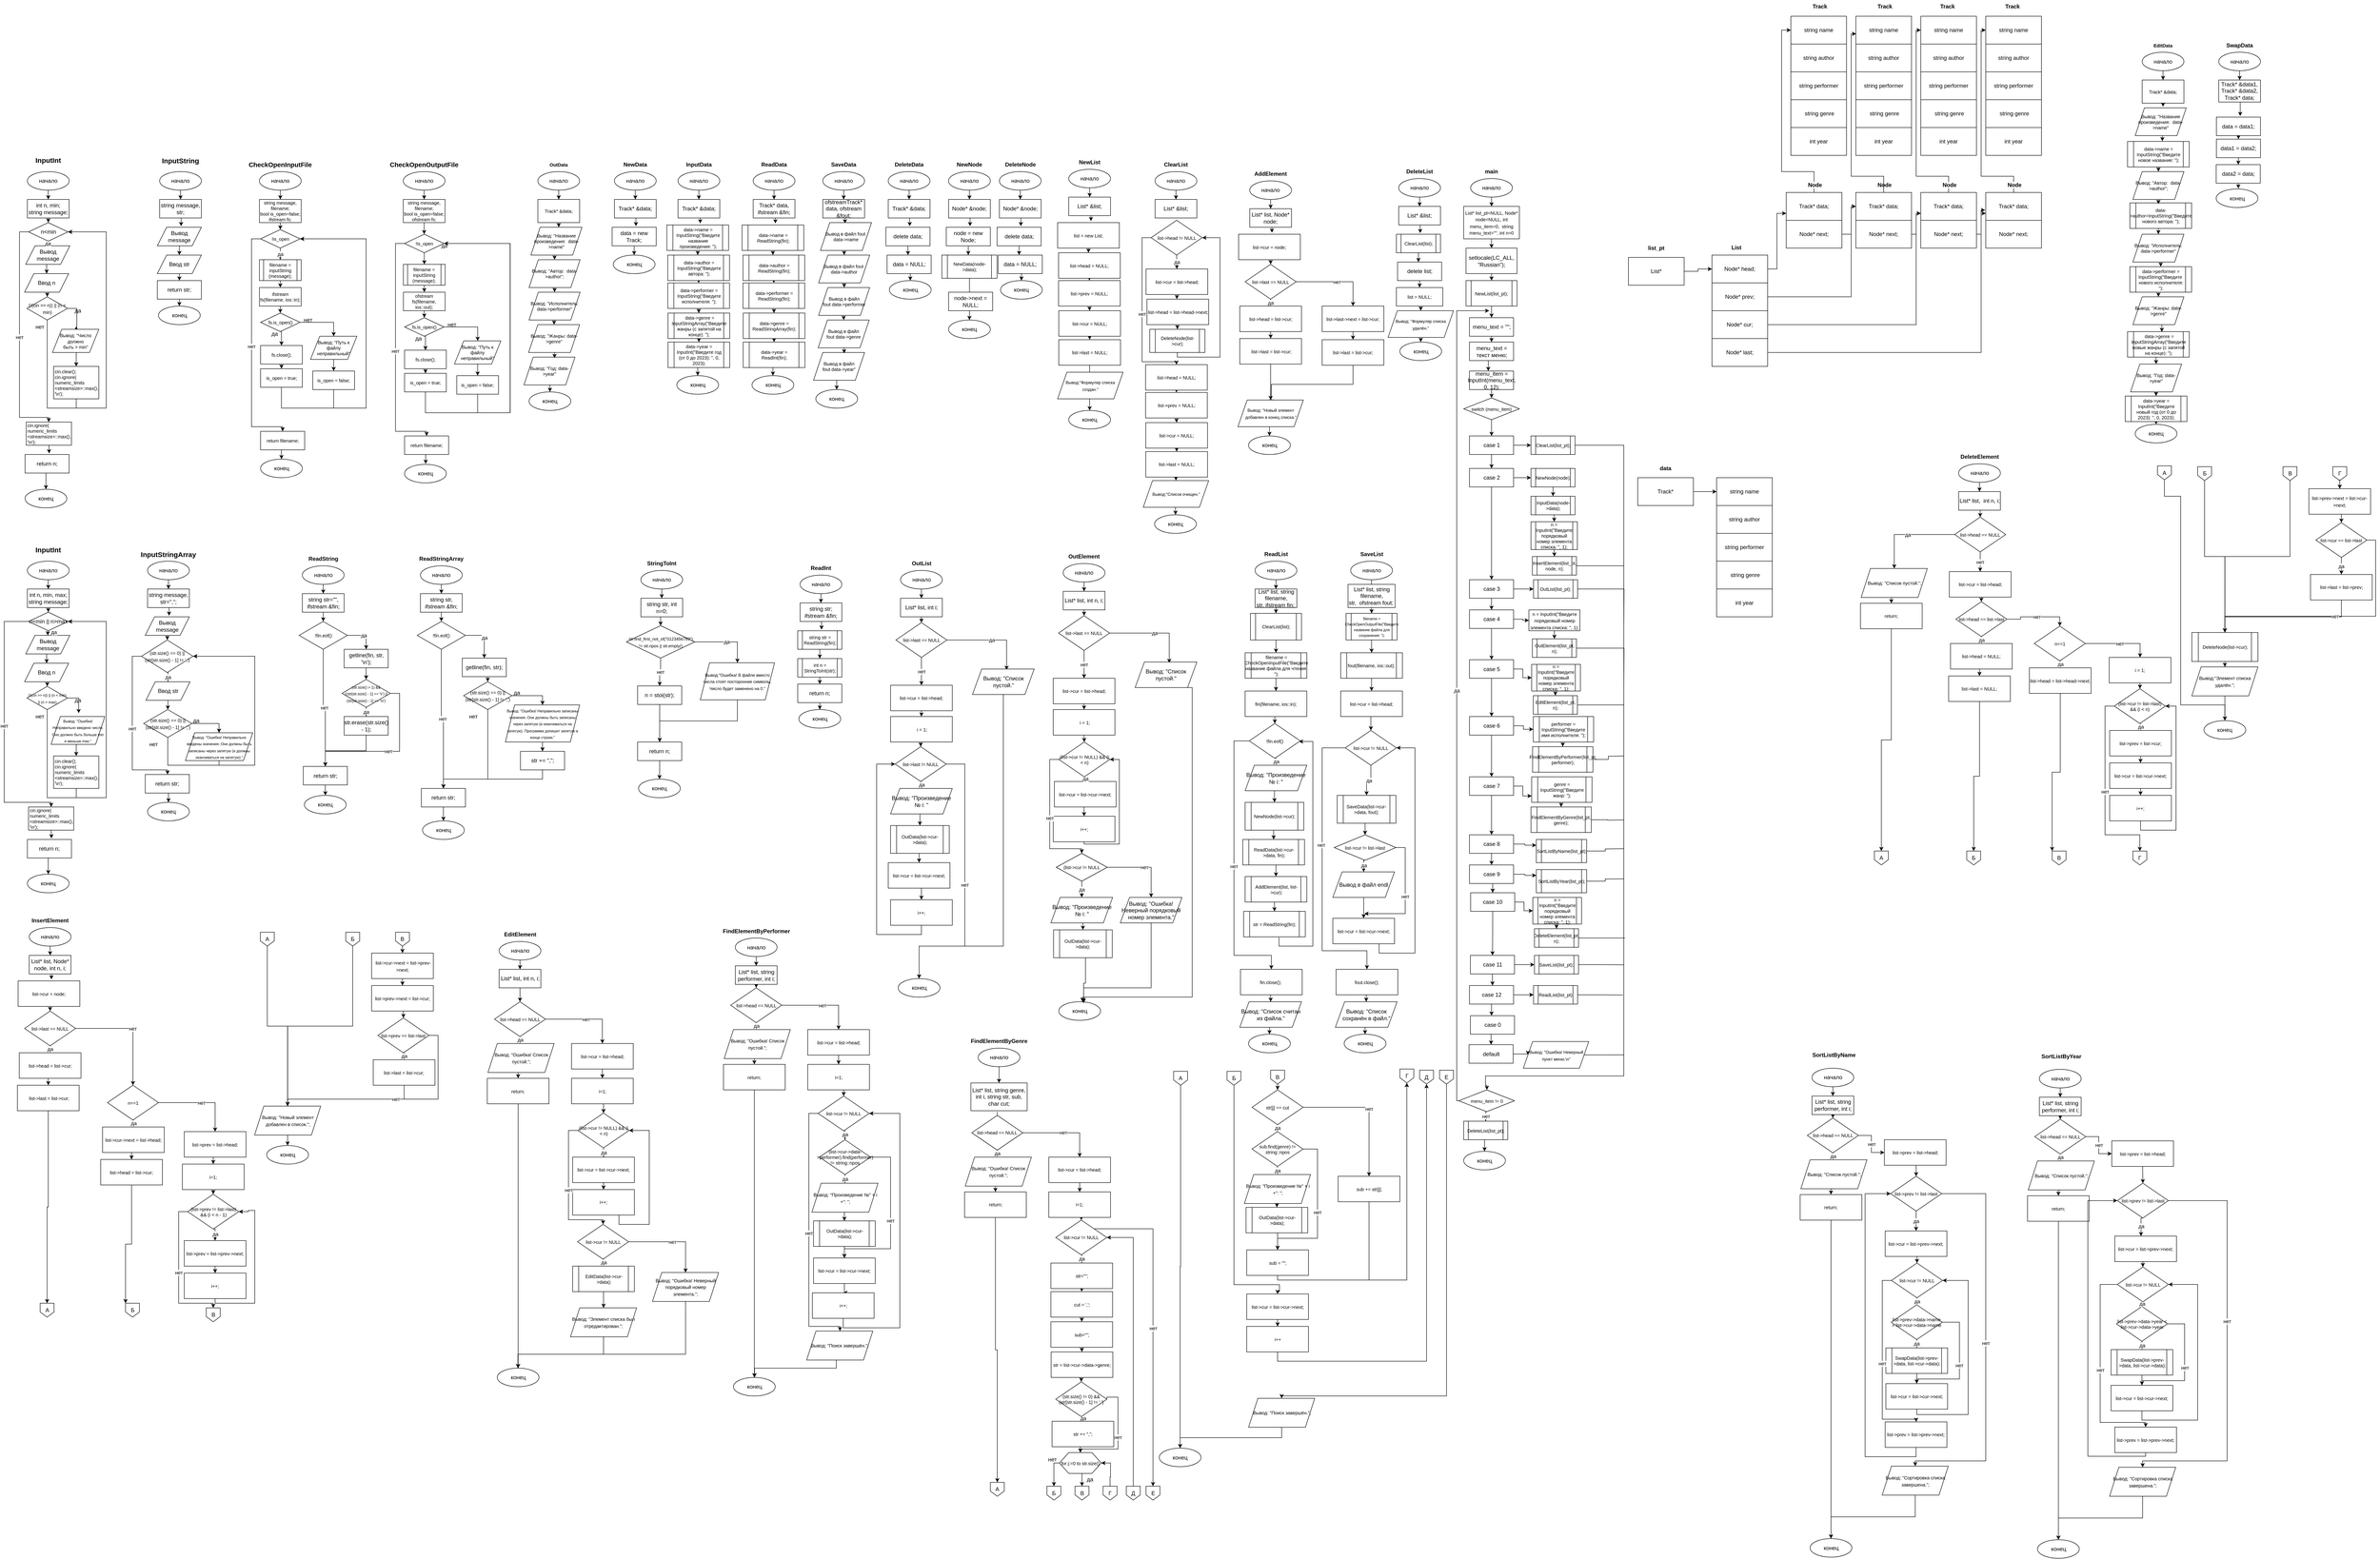 <mxfile version="23.1.5" type="device">
  <diagram id="C5RBs43oDa-KdzZeNtuy" name="Page-1">
    <mxGraphModel dx="1148" dy="1878" grid="1" gridSize="10" guides="1" tooltips="1" connect="1" arrows="1" fold="1" page="1" pageScale="1" pageWidth="827" pageHeight="1169" math="0" shadow="0">
      <root>
        <mxCell id="WIyWlLk6GJQsqaUBKTNV-0" />
        <mxCell id="WIyWlLk6GJQsqaUBKTNV-1" parent="WIyWlLk6GJQsqaUBKTNV-0" />
        <mxCell id="Kou-GCSw7aOlVnfjeSuj-2" style="edgeStyle=orthogonalEdgeStyle;rounded=0;orthogonalLoop=1;jettySize=auto;html=1;exitX=0.5;exitY=1;exitDx=0;exitDy=0;entryX=0.5;entryY=0;entryDx=0;entryDy=0;" parent="WIyWlLk6GJQsqaUBKTNV-1" source="Kou-GCSw7aOlVnfjeSuj-0" target="Kou-GCSw7aOlVnfjeSuj-1" edge="1">
          <mxGeometry relative="1" as="geometry" />
        </mxCell>
        <mxCell id="Kou-GCSw7aOlVnfjeSuj-0" value="начало" style="ellipse;whiteSpace=wrap;html=1;" parent="WIyWlLk6GJQsqaUBKTNV-1" vertex="1">
          <mxGeometry x="160" y="50" width="90" height="40" as="geometry" />
        </mxCell>
        <mxCell id="eICPY5pZus0RuIlbwkWb-45" style="edgeStyle=orthogonalEdgeStyle;rounded=0;orthogonalLoop=1;jettySize=auto;html=1;exitX=0.5;exitY=1;exitDx=0;exitDy=0;entryX=0.5;entryY=0;entryDx=0;entryDy=0;" parent="WIyWlLk6GJQsqaUBKTNV-1" source="Kou-GCSw7aOlVnfjeSuj-1" target="Kou-GCSw7aOlVnfjeSuj-15" edge="1">
          <mxGeometry relative="1" as="geometry" />
        </mxCell>
        <mxCell id="Kou-GCSw7aOlVnfjeSuj-1" value="int n, min;&lt;br&gt;string message;" style="rounded=0;whiteSpace=wrap;html=1;" parent="WIyWlLk6GJQsqaUBKTNV-1" vertex="1">
          <mxGeometry x="160" y="110" width="90" height="40" as="geometry" />
        </mxCell>
        <mxCell id="Kou-GCSw7aOlVnfjeSuj-7" style="edgeStyle=orthogonalEdgeStyle;rounded=0;orthogonalLoop=1;jettySize=auto;html=1;exitX=0.5;exitY=1;exitDx=0;exitDy=0;entryX=0.5;entryY=0;entryDx=0;entryDy=0;" parent="WIyWlLk6GJQsqaUBKTNV-1" source="Kou-GCSw7aOlVnfjeSuj-3" target="Kou-GCSw7aOlVnfjeSuj-6" edge="1">
          <mxGeometry relative="1" as="geometry" />
        </mxCell>
        <mxCell id="Kou-GCSw7aOlVnfjeSuj-3" value="Вывод &lt;br&gt;message" style="shape=parallelogram;perimeter=parallelogramPerimeter;whiteSpace=wrap;html=1;fixedSize=1;" parent="WIyWlLk6GJQsqaUBKTNV-1" vertex="1">
          <mxGeometry x="156.5" y="210" width="95" height="40" as="geometry" />
        </mxCell>
        <mxCell id="Kou-GCSw7aOlVnfjeSuj-10" style="edgeStyle=orthogonalEdgeStyle;rounded=0;orthogonalLoop=1;jettySize=auto;html=1;exitX=0.5;exitY=1;exitDx=0;exitDy=0;entryX=0.5;entryY=0;entryDx=0;entryDy=0;" parent="WIyWlLk6GJQsqaUBKTNV-1" source="Kou-GCSw7aOlVnfjeSuj-6" target="Kou-GCSw7aOlVnfjeSuj-8" edge="1">
          <mxGeometry relative="1" as="geometry" />
        </mxCell>
        <mxCell id="Kou-GCSw7aOlVnfjeSuj-6" value="Ввод n" style="shape=parallelogram;perimeter=parallelogramPerimeter;whiteSpace=wrap;html=1;fixedSize=1;" parent="WIyWlLk6GJQsqaUBKTNV-1" vertex="1">
          <mxGeometry x="154" y="270" width="95" height="40" as="geometry" />
        </mxCell>
        <mxCell id="Kou-GCSw7aOlVnfjeSuj-13" style="edgeStyle=orthogonalEdgeStyle;rounded=0;orthogonalLoop=1;jettySize=auto;html=1;exitX=1;exitY=0.5;exitDx=0;exitDy=0;entryX=0.513;entryY=-0.122;entryDx=0;entryDy=0;entryPerimeter=0;" parent="WIyWlLk6GJQsqaUBKTNV-1" source="Kou-GCSw7aOlVnfjeSuj-8" target="Kou-GCSw7aOlVnfjeSuj-11" edge="1">
          <mxGeometry relative="1" as="geometry" />
        </mxCell>
        <mxCell id="Kou-GCSw7aOlVnfjeSuj-17" style="edgeStyle=orthogonalEdgeStyle;rounded=0;orthogonalLoop=1;jettySize=auto;html=1;exitX=0.5;exitY=1;exitDx=0;exitDy=0;entryX=1;entryY=0.5;entryDx=0;entryDy=0;" parent="WIyWlLk6GJQsqaUBKTNV-1" source="Kou-GCSw7aOlVnfjeSuj-8" target="Kou-GCSw7aOlVnfjeSuj-15" edge="1">
          <mxGeometry relative="1" as="geometry">
            <mxPoint x="203" y="570" as="targetPoint" />
            <Array as="points">
              <mxPoint x="203" y="560" />
              <mxPoint x="330" y="560" />
              <mxPoint x="330" y="180" />
            </Array>
          </mxGeometry>
        </mxCell>
        <mxCell id="Kou-GCSw7aOlVnfjeSuj-8" value="&lt;font style=&quot;font-size: 10px;&quot;&gt;(!(cin &amp;gt;&amp;gt; n)) || (n &amp;lt; min)&lt;/font&gt;" style="rhombus;whiteSpace=wrap;html=1;" parent="WIyWlLk6GJQsqaUBKTNV-1" vertex="1">
          <mxGeometry x="159" y="320" width="87.5" height="50" as="geometry" />
        </mxCell>
        <mxCell id="Kou-GCSw7aOlVnfjeSuj-16" style="edgeStyle=orthogonalEdgeStyle;rounded=0;orthogonalLoop=1;jettySize=auto;html=1;exitX=0.5;exitY=1;exitDx=0;exitDy=0;entryX=0.5;entryY=0;entryDx=0;entryDy=0;" parent="WIyWlLk6GJQsqaUBKTNV-1" source="Kou-GCSw7aOlVnfjeSuj-11" target="Kou-GCSw7aOlVnfjeSuj-68" edge="1">
          <mxGeometry relative="1" as="geometry" />
        </mxCell>
        <mxCell id="Kou-GCSw7aOlVnfjeSuj-11" value="&lt;font style=&quot;font-size: 10px;&quot;&gt;Вывод: &quot;&lt;/font&gt;&lt;font style=&quot;font-size: 10px;&quot;&gt;Число &lt;br&gt;&lt;/font&gt;&lt;div style=&quot;font-size: 10px;&quot;&gt;&lt;font style=&quot;font-size: 10px;&quot;&gt;должно &lt;br&gt;&lt;/font&gt;&lt;/div&gt;&lt;div style=&quot;font-size: 10px;&quot;&gt;&lt;font style=&quot;font-size: 10px;&quot;&gt;быть &amp;gt; min&quot;&lt;/font&gt;&lt;/div&gt;" style="shape=parallelogram;perimeter=parallelogramPerimeter;whiteSpace=wrap;html=1;fixedSize=1;" parent="WIyWlLk6GJQsqaUBKTNV-1" vertex="1">
          <mxGeometry x="214" y="390" width="100" height="50" as="geometry" />
        </mxCell>
        <mxCell id="Kou-GCSw7aOlVnfjeSuj-14" value="да" style="text;html=1;strokeColor=none;fillColor=none;align=center;verticalAlign=middle;whiteSpace=wrap;rounded=0;" parent="WIyWlLk6GJQsqaUBKTNV-1" vertex="1">
          <mxGeometry x="239" y="335" width="60" height="30" as="geometry" />
        </mxCell>
        <mxCell id="eICPY5pZus0RuIlbwkWb-46" value="да" style="edgeStyle=orthogonalEdgeStyle;rounded=0;orthogonalLoop=1;jettySize=auto;html=1;exitX=0.5;exitY=1;exitDx=0;exitDy=0;entryX=0.5;entryY=0;entryDx=0;entryDy=0;" parent="WIyWlLk6GJQsqaUBKTNV-1" source="Kou-GCSw7aOlVnfjeSuj-15" target="Kou-GCSw7aOlVnfjeSuj-3" edge="1">
          <mxGeometry relative="1" as="geometry" />
        </mxCell>
        <mxCell id="eICPY5pZus0RuIlbwkWb-47" value="нет" style="edgeStyle=orthogonalEdgeStyle;rounded=0;orthogonalLoop=1;jettySize=auto;html=1;exitX=0;exitY=0.5;exitDx=0;exitDy=0;" parent="WIyWlLk6GJQsqaUBKTNV-1" source="Kou-GCSw7aOlVnfjeSuj-15" target="Kou-GCSw7aOlVnfjeSuj-70" edge="1">
          <mxGeometry relative="1" as="geometry">
            <Array as="points">
              <mxPoint x="143" y="180" />
              <mxPoint x="143" y="580" />
              <mxPoint x="206" y="580" />
            </Array>
          </mxGeometry>
        </mxCell>
        <mxCell id="Kou-GCSw7aOlVnfjeSuj-15" value="n&amp;lt;min" style="rhombus;whiteSpace=wrap;html=1;" parent="WIyWlLk6GJQsqaUBKTNV-1" vertex="1">
          <mxGeometry x="162.5" y="160" width="85" height="40" as="geometry" />
        </mxCell>
        <mxCell id="Kou-GCSw7aOlVnfjeSuj-18" value="нет" style="text;html=1;strokeColor=none;fillColor=none;align=center;verticalAlign=middle;whiteSpace=wrap;rounded=0;" parent="WIyWlLk6GJQsqaUBKTNV-1" vertex="1">
          <mxGeometry x="156.5" y="370" width="60" height="30" as="geometry" />
        </mxCell>
        <mxCell id="Kou-GCSw7aOlVnfjeSuj-21" value="return n;" style="shape=rectangle;perimeter=rectanglePerimeter;whiteSpace=wrap;html=1;fixedSize=1;" parent="WIyWlLk6GJQsqaUBKTNV-1" vertex="1">
          <mxGeometry x="155" y="660" width="95" height="40" as="geometry" />
        </mxCell>
        <mxCell id="Kou-GCSw7aOlVnfjeSuj-24" value="конец" style="ellipse;whiteSpace=wrap;html=1;" parent="WIyWlLk6GJQsqaUBKTNV-1" vertex="1">
          <mxGeometry x="155" y="735" width="90" height="40" as="geometry" />
        </mxCell>
        <mxCell id="Kou-GCSw7aOlVnfjeSuj-25" style="edgeStyle=orthogonalEdgeStyle;rounded=0;orthogonalLoop=1;jettySize=auto;html=1;exitX=0.5;exitY=1;exitDx=0;exitDy=0;entryX=0.5;entryY=0;entryDx=0;entryDy=0;" parent="WIyWlLk6GJQsqaUBKTNV-1" source="Kou-GCSw7aOlVnfjeSuj-21" target="Kou-GCSw7aOlVnfjeSuj-24" edge="1">
          <mxGeometry relative="1" as="geometry">
            <mxPoint x="215" y="650" as="sourcePoint" />
            <mxPoint x="215" y="668" as="targetPoint" />
            <Array as="points">
              <mxPoint x="200" y="700" />
            </Array>
          </mxGeometry>
        </mxCell>
        <mxCell id="Kou-GCSw7aOlVnfjeSuj-27" value="&lt;font style=&quot;font-size: 15px;&quot;&gt;&lt;b&gt;InputInt&lt;/b&gt;&lt;/font&gt;" style="text;html=1;strokeColor=none;fillColor=none;align=center;verticalAlign=middle;whiteSpace=wrap;rounded=0;" parent="WIyWlLk6GJQsqaUBKTNV-1" vertex="1">
          <mxGeometry x="175" y="10" width="60" height="30" as="geometry" />
        </mxCell>
        <mxCell id="Kou-GCSw7aOlVnfjeSuj-28" value="&lt;div&gt;&lt;font style=&quot;font-size: 15px;&quot;&gt;&lt;b&gt;InputString&lt;/b&gt;&lt;/font&gt;&lt;/div&gt;&lt;div&gt;&lt;font style=&quot;font-size: 15px;&quot;&gt;&lt;b&gt;&lt;br&gt;&lt;/b&gt;&lt;/font&gt;&lt;/div&gt;" style="text;html=1;strokeColor=none;fillColor=none;align=center;verticalAlign=middle;whiteSpace=wrap;rounded=0;" parent="WIyWlLk6GJQsqaUBKTNV-1" vertex="1">
          <mxGeometry x="460" y="20" width="60" height="30" as="geometry" />
        </mxCell>
        <mxCell id="Kou-GCSw7aOlVnfjeSuj-31" style="edgeStyle=orthogonalEdgeStyle;rounded=0;orthogonalLoop=1;jettySize=auto;html=1;exitX=0.5;exitY=1;exitDx=0;exitDy=0;" parent="WIyWlLk6GJQsqaUBKTNV-1" source="Kou-GCSw7aOlVnfjeSuj-29" target="Kou-GCSw7aOlVnfjeSuj-30" edge="1">
          <mxGeometry relative="1" as="geometry" />
        </mxCell>
        <mxCell id="Kou-GCSw7aOlVnfjeSuj-29" value="начало" style="ellipse;whiteSpace=wrap;html=1;" parent="WIyWlLk6GJQsqaUBKTNV-1" vertex="1">
          <mxGeometry x="445" y="50" width="90" height="40" as="geometry" />
        </mxCell>
        <mxCell id="Kou-GCSw7aOlVnfjeSuj-35" style="edgeStyle=orthogonalEdgeStyle;rounded=0;orthogonalLoop=1;jettySize=auto;html=1;exitX=0.5;exitY=1;exitDx=0;exitDy=0;entryX=0.54;entryY=-0.06;entryDx=0;entryDy=0;entryPerimeter=0;" parent="WIyWlLk6GJQsqaUBKTNV-1" source="Kou-GCSw7aOlVnfjeSuj-30" target="Kou-GCSw7aOlVnfjeSuj-33" edge="1">
          <mxGeometry relative="1" as="geometry" />
        </mxCell>
        <mxCell id="Kou-GCSw7aOlVnfjeSuj-30" value="string message, str;" style="rounded=0;whiteSpace=wrap;html=1;" parent="WIyWlLk6GJQsqaUBKTNV-1" vertex="1">
          <mxGeometry x="445" y="110" width="90" height="40" as="geometry" />
        </mxCell>
        <mxCell id="Kou-GCSw7aOlVnfjeSuj-32" style="edgeStyle=orthogonalEdgeStyle;rounded=0;orthogonalLoop=1;jettySize=auto;html=1;exitX=0.5;exitY=1;exitDx=0;exitDy=0;entryX=0.5;entryY=0;entryDx=0;entryDy=0;" parent="WIyWlLk6GJQsqaUBKTNV-1" source="Kou-GCSw7aOlVnfjeSuj-33" target="Kou-GCSw7aOlVnfjeSuj-34" edge="1">
          <mxGeometry relative="1" as="geometry" />
        </mxCell>
        <mxCell id="Kou-GCSw7aOlVnfjeSuj-33" value="Вывод &lt;br&gt;message" style="shape=parallelogram;perimeter=parallelogramPerimeter;whiteSpace=wrap;html=1;fixedSize=1;" parent="WIyWlLk6GJQsqaUBKTNV-1" vertex="1">
          <mxGeometry x="440" y="170" width="95" height="40" as="geometry" />
        </mxCell>
        <mxCell id="Kou-GCSw7aOlVnfjeSuj-37" style="edgeStyle=orthogonalEdgeStyle;rounded=0;orthogonalLoop=1;jettySize=auto;html=1;exitX=0.5;exitY=1;exitDx=0;exitDy=0;entryX=0.5;entryY=0;entryDx=0;entryDy=0;" parent="WIyWlLk6GJQsqaUBKTNV-1" source="Kou-GCSw7aOlVnfjeSuj-34" target="Kou-GCSw7aOlVnfjeSuj-36" edge="1">
          <mxGeometry relative="1" as="geometry" />
        </mxCell>
        <mxCell id="Kou-GCSw7aOlVnfjeSuj-34" value="Ввод str" style="shape=parallelogram;perimeter=parallelogramPerimeter;whiteSpace=wrap;html=1;fixedSize=1;" parent="WIyWlLk6GJQsqaUBKTNV-1" vertex="1">
          <mxGeometry x="440" y="230" width="95" height="40" as="geometry" />
        </mxCell>
        <mxCell id="Kou-GCSw7aOlVnfjeSuj-39" style="edgeStyle=orthogonalEdgeStyle;rounded=0;orthogonalLoop=1;jettySize=auto;html=1;exitX=0.5;exitY=1;exitDx=0;exitDy=0;" parent="WIyWlLk6GJQsqaUBKTNV-1" source="Kou-GCSw7aOlVnfjeSuj-36" target="Kou-GCSw7aOlVnfjeSuj-38" edge="1">
          <mxGeometry relative="1" as="geometry" />
        </mxCell>
        <mxCell id="Kou-GCSw7aOlVnfjeSuj-36" value="return str;" style="shape=rectangle;perimeter=rectanglePerimeter;whiteSpace=wrap;html=1;fixedSize=1;" parent="WIyWlLk6GJQsqaUBKTNV-1" vertex="1">
          <mxGeometry x="440" y="285" width="95" height="40" as="geometry" />
        </mxCell>
        <mxCell id="Kou-GCSw7aOlVnfjeSuj-38" value="конец" style="ellipse;whiteSpace=wrap;html=1;" parent="WIyWlLk6GJQsqaUBKTNV-1" vertex="1">
          <mxGeometry x="442.5" y="340" width="90" height="40" as="geometry" />
        </mxCell>
        <mxCell id="Kou-GCSw7aOlVnfjeSuj-40" value="&lt;font size=&quot;1&quot;&gt;&lt;b style=&quot;font-size: 14px;&quot;&gt;CheckOpenInputFile&lt;/b&gt;&lt;/font&gt;" style="text;html=1;strokeColor=none;fillColor=none;align=center;verticalAlign=middle;whiteSpace=wrap;rounded=0;" parent="WIyWlLk6GJQsqaUBKTNV-1" vertex="1">
          <mxGeometry x="675" y="20" width="60" height="30" as="geometry" />
        </mxCell>
        <mxCell id="Kou-GCSw7aOlVnfjeSuj-41" style="edgeStyle=orthogonalEdgeStyle;rounded=0;orthogonalLoop=1;jettySize=auto;html=1;exitX=0.5;exitY=1;exitDx=0;exitDy=0;" parent="WIyWlLk6GJQsqaUBKTNV-1" source="Kou-GCSw7aOlVnfjeSuj-42" target="Kou-GCSw7aOlVnfjeSuj-43" edge="1">
          <mxGeometry relative="1" as="geometry" />
        </mxCell>
        <mxCell id="Kou-GCSw7aOlVnfjeSuj-42" value="начало" style="ellipse;whiteSpace=wrap;html=1;" parent="WIyWlLk6GJQsqaUBKTNV-1" vertex="1">
          <mxGeometry x="660" y="50" width="90" height="40" as="geometry" />
        </mxCell>
        <mxCell id="eICPY5pZus0RuIlbwkWb-19" style="edgeStyle=orthogonalEdgeStyle;rounded=0;orthogonalLoop=1;jettySize=auto;html=1;exitX=0.5;exitY=1;exitDx=0;exitDy=0;entryX=0.5;entryY=0;entryDx=0;entryDy=0;" parent="WIyWlLk6GJQsqaUBKTNV-1" source="Kou-GCSw7aOlVnfjeSuj-43" target="Kou-GCSw7aOlVnfjeSuj-59" edge="1">
          <mxGeometry relative="1" as="geometry" />
        </mxCell>
        <mxCell id="Kou-GCSw7aOlVnfjeSuj-43" value="&lt;div style=&quot;font-size: 10px;&quot;&gt;&lt;font style=&quot;font-size: 10px;&quot;&gt;string message, filename;&lt;/font&gt;&lt;/div&gt;&lt;div style=&quot;font-size: 10px;&quot;&gt;&lt;font style=&quot;font-size: 10px;&quot;&gt;bool is_open=false;&lt;font style=&quot;font-size: 10px;&quot;&gt;&lt;br style=&quot;font-size: 10px;&quot;&gt;&lt;/font&gt;&lt;/font&gt;&lt;/div&gt;&lt;font style=&quot;font-size: 10px;&quot;&gt;ifstream fs;&lt;font style=&quot;font-size: 10px;&quot;&gt;&lt;br style=&quot;font-size: 10px;&quot;&gt;&lt;/font&gt;&lt;/font&gt;" style="rounded=0;whiteSpace=wrap;html=1;fontSize=10;" parent="WIyWlLk6GJQsqaUBKTNV-1" vertex="1">
          <mxGeometry x="660" y="110" width="90" height="50" as="geometry" />
        </mxCell>
        <mxCell id="Kou-GCSw7aOlVnfjeSuj-50" style="edgeStyle=orthogonalEdgeStyle;rounded=0;orthogonalLoop=1;jettySize=auto;html=1;exitX=0.5;exitY=1;exitDx=0;exitDy=0;entryX=0.5;entryY=0;entryDx=0;entryDy=0;fontSize=10;" parent="WIyWlLk6GJQsqaUBKTNV-1" source="Kou-GCSw7aOlVnfjeSuj-44" target="Kou-GCSw7aOlVnfjeSuj-49" edge="1">
          <mxGeometry relative="1" as="geometry" />
        </mxCell>
        <mxCell id="Kou-GCSw7aOlVnfjeSuj-44" value="&lt;font style=&quot;font-size: 10px;&quot;&gt;ifstream fs(filename, ios::in);&lt;/font&gt;" style="rounded=0;whiteSpace=wrap;html=1;fontSize=10;" parent="WIyWlLk6GJQsqaUBKTNV-1" vertex="1">
          <mxGeometry x="660" y="300" width="90" height="40" as="geometry" />
        </mxCell>
        <mxCell id="Kou-GCSw7aOlVnfjeSuj-48" style="edgeStyle=orthogonalEdgeStyle;rounded=0;orthogonalLoop=1;jettySize=auto;html=1;exitX=0.5;exitY=1;exitDx=0;exitDy=0;entryX=0.5;entryY=0;entryDx=0;entryDy=0;fontSize=10;" parent="WIyWlLk6GJQsqaUBKTNV-1" source="Kou-GCSw7aOlVnfjeSuj-45" target="Kou-GCSw7aOlVnfjeSuj-44" edge="1">
          <mxGeometry relative="1" as="geometry" />
        </mxCell>
        <mxCell id="Kou-GCSw7aOlVnfjeSuj-45" value="&lt;font style=&quot;font-size: 10px;&quot;&gt;filename = &lt;/font&gt;&lt;div style=&quot;font-size: 10px;&quot;&gt;&lt;font style=&quot;font-size: 10px;&quot;&gt;inputString&lt;/font&gt;&lt;/div&gt;&lt;font style=&quot;font-size: 10px;&quot;&gt;(message);&lt;/font&gt;" style="shape=process;whiteSpace=wrap;html=1;backgroundOutline=1;fontSize=10;" parent="WIyWlLk6GJQsqaUBKTNV-1" vertex="1">
          <mxGeometry x="660" y="240" width="90" height="45" as="geometry" />
        </mxCell>
        <mxCell id="Kou-GCSw7aOlVnfjeSuj-52" style="edgeStyle=orthogonalEdgeStyle;rounded=0;orthogonalLoop=1;jettySize=auto;html=1;exitX=1;exitY=0.5;exitDx=0;exitDy=0;fontSize=10;" parent="WIyWlLk6GJQsqaUBKTNV-1" source="Kou-GCSw7aOlVnfjeSuj-49" target="Kou-GCSw7aOlVnfjeSuj-51" edge="1">
          <mxGeometry relative="1" as="geometry" />
        </mxCell>
        <mxCell id="Kou-GCSw7aOlVnfjeSuj-57" style="edgeStyle=orthogonalEdgeStyle;rounded=0;orthogonalLoop=1;jettySize=auto;html=1;exitX=0.5;exitY=1;exitDx=0;exitDy=0;entryX=0.5;entryY=0;entryDx=0;entryDy=0;" parent="WIyWlLk6GJQsqaUBKTNV-1" source="Kou-GCSw7aOlVnfjeSuj-49" target="Kou-GCSw7aOlVnfjeSuj-56" edge="1">
          <mxGeometry relative="1" as="geometry" />
        </mxCell>
        <mxCell id="Kou-GCSw7aOlVnfjeSuj-49" value="&lt;font style=&quot;font-size: 10px;&quot;&gt;fs.is_open()&lt;/font&gt;" style="rhombus;whiteSpace=wrap;html=1;fontSize=10;" parent="WIyWlLk6GJQsqaUBKTNV-1" vertex="1">
          <mxGeometry x="662.5" y="355" width="85" height="40" as="geometry" />
        </mxCell>
        <mxCell id="Kou-GCSw7aOlVnfjeSuj-54" style="edgeStyle=orthogonalEdgeStyle;rounded=0;orthogonalLoop=1;jettySize=auto;html=1;exitX=0.5;exitY=1;exitDx=0;exitDy=0;entryX=0.5;entryY=0;entryDx=0;entryDy=0;" parent="WIyWlLk6GJQsqaUBKTNV-1" source="Kou-GCSw7aOlVnfjeSuj-51" target="Kou-GCSw7aOlVnfjeSuj-53" edge="1">
          <mxGeometry relative="1" as="geometry" />
        </mxCell>
        <mxCell id="Kou-GCSw7aOlVnfjeSuj-51" value="Вывод: &quot;&lt;font style=&quot;font-size: 10px;&quot;&gt;Путь к файлу неправильный&quot;&lt;br style=&quot;font-size: 10px;&quot;&gt;&lt;/font&gt;" style="shape=parallelogram;perimeter=parallelogramPerimeter;whiteSpace=wrap;html=1;fixedSize=1;fontSize=10;" parent="WIyWlLk6GJQsqaUBKTNV-1" vertex="1">
          <mxGeometry x="770" y="405" width="100" height="50" as="geometry" />
        </mxCell>
        <mxCell id="Kou-GCSw7aOlVnfjeSuj-60" style="edgeStyle=orthogonalEdgeStyle;rounded=0;orthogonalLoop=1;jettySize=auto;html=1;exitX=0.5;exitY=1;exitDx=0;exitDy=0;entryX=1;entryY=0.5;entryDx=0;entryDy=0;" parent="WIyWlLk6GJQsqaUBKTNV-1" source="Kou-GCSw7aOlVnfjeSuj-53" target="Kou-GCSw7aOlVnfjeSuj-59" edge="1">
          <mxGeometry relative="1" as="geometry">
            <Array as="points">
              <mxPoint x="820" y="560" />
              <mxPoint x="890" y="560" />
              <mxPoint x="890" y="195" />
            </Array>
            <mxPoint x="730" y="585" as="targetPoint" />
          </mxGeometry>
        </mxCell>
        <mxCell id="Kou-GCSw7aOlVnfjeSuj-53" value="is_open = false;" style="rounded=0;whiteSpace=wrap;html=1;fontSize=10;" parent="WIyWlLk6GJQsqaUBKTNV-1" vertex="1">
          <mxGeometry x="775" y="480" width="90" height="40" as="geometry" />
        </mxCell>
        <mxCell id="Kou-GCSw7aOlVnfjeSuj-55" value="нет" style="text;html=1;strokeColor=none;fillColor=none;align=center;verticalAlign=middle;whiteSpace=wrap;rounded=0;" parent="WIyWlLk6GJQsqaUBKTNV-1" vertex="1">
          <mxGeometry x="735" y="355" width="60" height="30" as="geometry" />
        </mxCell>
        <mxCell id="3QOpX5osjgXmDj752tih-80" style="edgeStyle=orthogonalEdgeStyle;rounded=0;orthogonalLoop=1;jettySize=auto;html=1;exitX=0.5;exitY=1;exitDx=0;exitDy=0;entryX=0.5;entryY=0;entryDx=0;entryDy=0;" parent="WIyWlLk6GJQsqaUBKTNV-1" source="Kou-GCSw7aOlVnfjeSuj-56" target="3QOpX5osjgXmDj752tih-79" edge="1">
          <mxGeometry relative="1" as="geometry" />
        </mxCell>
        <mxCell id="Kou-GCSw7aOlVnfjeSuj-56" value="fs.close();" style="rounded=0;whiteSpace=wrap;html=1;fontSize=10;" parent="WIyWlLk6GJQsqaUBKTNV-1" vertex="1">
          <mxGeometry x="662.5" y="425" width="90" height="40" as="geometry" />
        </mxCell>
        <mxCell id="Kou-GCSw7aOlVnfjeSuj-58" value="да" style="text;html=1;strokeColor=none;fillColor=none;align=center;verticalAlign=middle;whiteSpace=wrap;rounded=0;" parent="WIyWlLk6GJQsqaUBKTNV-1" vertex="1">
          <mxGeometry x="662.5" y="385" width="60" height="30" as="geometry" />
        </mxCell>
        <mxCell id="eICPY5pZus0RuIlbwkWb-20" value="да" style="edgeStyle=orthogonalEdgeStyle;rounded=0;orthogonalLoop=1;jettySize=auto;html=1;exitX=0.5;exitY=1;exitDx=0;exitDy=0;entryX=0.5;entryY=0;entryDx=0;entryDy=0;" parent="WIyWlLk6GJQsqaUBKTNV-1" source="Kou-GCSw7aOlVnfjeSuj-59" target="Kou-GCSw7aOlVnfjeSuj-45" edge="1">
          <mxGeometry relative="1" as="geometry" />
        </mxCell>
        <mxCell id="eICPY5pZus0RuIlbwkWb-21" value="нет" style="edgeStyle=orthogonalEdgeStyle;rounded=0;orthogonalLoop=1;jettySize=auto;html=1;exitX=0;exitY=0.5;exitDx=0;exitDy=0;" parent="WIyWlLk6GJQsqaUBKTNV-1" source="Kou-GCSw7aOlVnfjeSuj-59" target="Kou-GCSw7aOlVnfjeSuj-64" edge="1">
          <mxGeometry relative="1" as="geometry">
            <Array as="points">
              <mxPoint x="643" y="195" />
              <mxPoint x="643" y="600" />
              <mxPoint x="710" y="600" />
            </Array>
          </mxGeometry>
        </mxCell>
        <mxCell id="Kou-GCSw7aOlVnfjeSuj-59" value="!is_open" style="rhombus;whiteSpace=wrap;html=1;fontSize=10;" parent="WIyWlLk6GJQsqaUBKTNV-1" vertex="1">
          <mxGeometry x="662.5" y="175" width="85" height="40" as="geometry" />
        </mxCell>
        <mxCell id="Kou-GCSw7aOlVnfjeSuj-67" style="edgeStyle=orthogonalEdgeStyle;rounded=0;orthogonalLoop=1;jettySize=auto;html=1;exitX=0.5;exitY=1;exitDx=0;exitDy=0;entryX=0.5;entryY=0;entryDx=0;entryDy=0;" parent="WIyWlLk6GJQsqaUBKTNV-1" source="Kou-GCSw7aOlVnfjeSuj-64" target="Kou-GCSw7aOlVnfjeSuj-66" edge="1">
          <mxGeometry relative="1" as="geometry" />
        </mxCell>
        <mxCell id="Kou-GCSw7aOlVnfjeSuj-64" value="return filename;" style="shape=rectangle;perimeter=rectanglePerimeter;whiteSpace=wrap;html=1;fixedSize=1;fontSize=10;" parent="WIyWlLk6GJQsqaUBKTNV-1" vertex="1">
          <mxGeometry x="662.5" y="610" width="95" height="40" as="geometry" />
        </mxCell>
        <mxCell id="Kou-GCSw7aOlVnfjeSuj-66" value="конец" style="ellipse;whiteSpace=wrap;html=1;" parent="WIyWlLk6GJQsqaUBKTNV-1" vertex="1">
          <mxGeometry x="662.5" y="670" width="90" height="40" as="geometry" />
        </mxCell>
        <mxCell id="Kou-GCSw7aOlVnfjeSuj-69" style="edgeStyle=orthogonalEdgeStyle;rounded=0;orthogonalLoop=1;jettySize=auto;html=1;exitX=0.5;exitY=1;exitDx=0;exitDy=0;entryX=1;entryY=0.5;entryDx=0;entryDy=0;" parent="WIyWlLk6GJQsqaUBKTNV-1" source="Kou-GCSw7aOlVnfjeSuj-68" target="Kou-GCSw7aOlVnfjeSuj-15" edge="1">
          <mxGeometry relative="1" as="geometry">
            <mxPoint x="229" y="580" as="targetPoint" />
            <Array as="points">
              <mxPoint x="265" y="560" />
              <mxPoint x="330" y="560" />
              <mxPoint x="330" y="180" />
            </Array>
          </mxGeometry>
        </mxCell>
        <mxCell id="Kou-GCSw7aOlVnfjeSuj-68" value="&lt;div align=&quot;left&quot;&gt;cin.clear();&amp;nbsp;&amp;nbsp;&amp;nbsp;&amp;nbsp;&amp;nbsp;&amp;nbsp;&amp;nbsp;&amp;nbsp;&amp;nbsp;&amp;nbsp; cin.ignore(&lt;/div&gt;&lt;div align=&quot;left&quot;&gt;numeric_limits&lt;/div&gt;&lt;div align=&quot;left&quot;&gt;&amp;lt;streamsize&amp;gt;::max(), &#39;\n&#39;);&lt;/div&gt;" style="rounded=0;whiteSpace=wrap;html=1;fontSize=10;align=left;" parent="WIyWlLk6GJQsqaUBKTNV-1" vertex="1">
          <mxGeometry x="216.5" y="470" width="97.5" height="70" as="geometry" />
        </mxCell>
        <mxCell id="Kou-GCSw7aOlVnfjeSuj-72" style="edgeStyle=orthogonalEdgeStyle;rounded=0;orthogonalLoop=1;jettySize=auto;html=1;exitX=0.5;exitY=1;exitDx=0;exitDy=0;entryX=0.547;entryY=-0.057;entryDx=0;entryDy=0;entryPerimeter=0;" parent="WIyWlLk6GJQsqaUBKTNV-1" source="Kou-GCSw7aOlVnfjeSuj-70" target="Kou-GCSw7aOlVnfjeSuj-21" edge="1">
          <mxGeometry relative="1" as="geometry" />
        </mxCell>
        <mxCell id="Kou-GCSw7aOlVnfjeSuj-70" value="&lt;div align=&quot;left&quot;&gt;cin.ignore(&lt;/div&gt;&lt;div align=&quot;left&quot;&gt;numeric_limits&lt;/div&gt;&lt;div align=&quot;left&quot;&gt;&amp;lt;streamsize&amp;gt;::max(), &#39;\n&#39;);&lt;/div&gt;" style="rounded=0;whiteSpace=wrap;html=1;fontSize=10;align=left;" parent="WIyWlLk6GJQsqaUBKTNV-1" vertex="1">
          <mxGeometry x="157.5" y="590" width="97.5" height="50" as="geometry" />
        </mxCell>
        <mxCell id="Kou-GCSw7aOlVnfjeSuj-100" value="&lt;font size=&quot;1&quot;&gt;&lt;b style=&quot;font-size: 14px;&quot;&gt;CheckOpenOutputFile&lt;/b&gt;&lt;/font&gt;" style="text;html=1;strokeColor=none;fillColor=none;align=center;verticalAlign=middle;whiteSpace=wrap;rounded=0;" parent="WIyWlLk6GJQsqaUBKTNV-1" vertex="1">
          <mxGeometry x="985" y="20" width="60" height="30" as="geometry" />
        </mxCell>
        <mxCell id="Kou-GCSw7aOlVnfjeSuj-101" style="edgeStyle=orthogonalEdgeStyle;rounded=0;orthogonalLoop=1;jettySize=auto;html=1;exitX=0.5;exitY=1;exitDx=0;exitDy=0;" parent="WIyWlLk6GJQsqaUBKTNV-1" source="Kou-GCSw7aOlVnfjeSuj-102" target="Kou-GCSw7aOlVnfjeSuj-104" edge="1">
          <mxGeometry relative="1" as="geometry" />
        </mxCell>
        <mxCell id="Kou-GCSw7aOlVnfjeSuj-102" value="начало" style="ellipse;whiteSpace=wrap;html=1;" parent="WIyWlLk6GJQsqaUBKTNV-1" vertex="1">
          <mxGeometry x="970" y="50" width="90" height="40" as="geometry" />
        </mxCell>
        <mxCell id="Kou-GCSw7aOlVnfjeSuj-103" style="edgeStyle=orthogonalEdgeStyle;rounded=0;orthogonalLoop=1;jettySize=auto;html=1;exitX=0.5;exitY=1;exitDx=0;exitDy=0;entryX=0.5;entryY=0;entryDx=0;entryDy=0;fontSize=10;" parent="WIyWlLk6GJQsqaUBKTNV-1" source="Kou-GCSw7aOlVnfjeSuj-104" edge="1">
          <mxGeometry relative="1" as="geometry">
            <mxPoint x="1015" y="185" as="targetPoint" />
          </mxGeometry>
        </mxCell>
        <mxCell id="Kou-GCSw7aOlVnfjeSuj-104" value="&lt;div style=&quot;font-size: 10px;&quot;&gt;&lt;font style=&quot;font-size: 10px;&quot;&gt;string message, filename;&lt;/font&gt;&lt;/div&gt;&lt;div style=&quot;font-size: 10px;&quot;&gt;&lt;font style=&quot;font-size: 10px;&quot;&gt;bool is_open=false;&lt;font style=&quot;font-size: 10px;&quot;&gt;&lt;br style=&quot;font-size: 10px;&quot;&gt;&lt;/font&gt;&lt;/font&gt;&lt;/div&gt;&lt;font style=&quot;font-size: 10px;&quot;&gt;ofstream fs;&lt;font style=&quot;font-size: 10px;&quot;&gt;&lt;br style=&quot;font-size: 10px;&quot;&gt;&lt;/font&gt;&lt;/font&gt;" style="rounded=0;whiteSpace=wrap;html=1;fontSize=10;" parent="WIyWlLk6GJQsqaUBKTNV-1" vertex="1">
          <mxGeometry x="970" y="110" width="90" height="50" as="geometry" />
        </mxCell>
        <mxCell id="Kou-GCSw7aOlVnfjeSuj-128" value="&lt;font size=&quot;1&quot;&gt;&lt;b&gt;OutData&lt;/b&gt;&lt;/font&gt;" style="text;html=1;strokeColor=none;fillColor=none;align=center;verticalAlign=middle;whiteSpace=wrap;rounded=0;" parent="WIyWlLk6GJQsqaUBKTNV-1" vertex="1">
          <mxGeometry x="1275" y="20" width="60" height="30" as="geometry" />
        </mxCell>
        <mxCell id="Kou-GCSw7aOlVnfjeSuj-129" style="edgeStyle=orthogonalEdgeStyle;rounded=0;orthogonalLoop=1;jettySize=auto;html=1;exitX=0.5;exitY=1;exitDx=0;exitDy=0;" parent="WIyWlLk6GJQsqaUBKTNV-1" source="Kou-GCSw7aOlVnfjeSuj-130" target="Kou-GCSw7aOlVnfjeSuj-131" edge="1">
          <mxGeometry relative="1" as="geometry" />
        </mxCell>
        <mxCell id="Kou-GCSw7aOlVnfjeSuj-130" value="начало" style="ellipse;whiteSpace=wrap;html=1;" parent="WIyWlLk6GJQsqaUBKTNV-1" vertex="1">
          <mxGeometry x="1260" y="50" width="90" height="40" as="geometry" />
        </mxCell>
        <mxCell id="Kou-GCSw7aOlVnfjeSuj-133" style="edgeStyle=orthogonalEdgeStyle;rounded=0;orthogonalLoop=1;jettySize=auto;html=1;exitX=0.5;exitY=1;exitDx=0;exitDy=0;entryX=0.5;entryY=0;entryDx=0;entryDy=0;" parent="WIyWlLk6GJQsqaUBKTNV-1" source="Kou-GCSw7aOlVnfjeSuj-131" edge="1">
          <mxGeometry relative="1" as="geometry">
            <mxPoint x="1305" y="170" as="targetPoint" />
          </mxGeometry>
        </mxCell>
        <mxCell id="Kou-GCSw7aOlVnfjeSuj-131" value="&lt;div style=&quot;font-size: 10px;&quot;&gt;&lt;font style=&quot;font-size: 10px;&quot;&gt;Track* &amp;amp;data;&lt;br&gt;&lt;/font&gt;&lt;/div&gt;" style="rounded=0;whiteSpace=wrap;html=1;fontSize=10;" parent="WIyWlLk6GJQsqaUBKTNV-1" vertex="1">
          <mxGeometry x="1260" y="110" width="90" height="50" as="geometry" />
        </mxCell>
        <mxCell id="3QOpX5osjgXmDj752tih-54" style="edgeStyle=orthogonalEdgeStyle;rounded=0;orthogonalLoop=1;jettySize=auto;html=1;exitX=0.5;exitY=1;exitDx=0;exitDy=0;entryX=0;entryY=0.5;entryDx=0;entryDy=0;" parent="WIyWlLk6GJQsqaUBKTNV-1" edge="1">
          <mxGeometry relative="1" as="geometry">
            <Array as="points">
              <mxPoint x="2412" y="450" />
              <mxPoint x="2340" y="450" />
              <mxPoint x="2340" y="360" />
              <mxPoint x="2350" y="360" />
              <mxPoint x="2350" y="353" />
            </Array>
            <mxPoint x="2370" y="352.5" as="targetPoint" />
          </mxGeometry>
        </mxCell>
        <mxCell id="3QOpX5osjgXmDj752tih-81" style="edgeStyle=orthogonalEdgeStyle;rounded=0;orthogonalLoop=1;jettySize=auto;html=1;exitX=0.5;exitY=1;exitDx=0;exitDy=0;entryX=1;entryY=0.5;entryDx=0;entryDy=0;" parent="WIyWlLk6GJQsqaUBKTNV-1" source="3QOpX5osjgXmDj752tih-79" target="Kou-GCSw7aOlVnfjeSuj-59" edge="1">
          <mxGeometry relative="1" as="geometry">
            <Array as="points">
              <mxPoint x="708" y="560" />
              <mxPoint x="890" y="560" />
              <mxPoint x="890" y="195" />
            </Array>
            <mxPoint x="720" y="585" as="targetPoint" />
          </mxGeometry>
        </mxCell>
        <mxCell id="3QOpX5osjgXmDj752tih-79" value="is_open = true;" style="rounded=0;whiteSpace=wrap;html=1;fontSize=10;" parent="WIyWlLk6GJQsqaUBKTNV-1" vertex="1">
          <mxGeometry x="662.5" y="475" width="90" height="40" as="geometry" />
        </mxCell>
        <mxCell id="_6F_vdDdZkpbRs2v6p7i-0" style="edgeStyle=orthogonalEdgeStyle;rounded=0;orthogonalLoop=1;jettySize=auto;html=1;exitX=0.5;exitY=1;exitDx=0;exitDy=0;entryX=0.5;entryY=0;entryDx=0;entryDy=0;" parent="WIyWlLk6GJQsqaUBKTNV-1" source="_6F_vdDdZkpbRs2v6p7i-1" target="_6F_vdDdZkpbRs2v6p7i-3" edge="1">
          <mxGeometry relative="1" as="geometry" />
        </mxCell>
        <mxCell id="_6F_vdDdZkpbRs2v6p7i-1" value="начало" style="ellipse;whiteSpace=wrap;html=1;" parent="WIyWlLk6GJQsqaUBKTNV-1" vertex="1">
          <mxGeometry x="160" y="890" width="90" height="40" as="geometry" />
        </mxCell>
        <mxCell id="_6F_vdDdZkpbRs2v6p7i-3" value="int n, min, max;&lt;br&gt;string message;" style="rounded=0;whiteSpace=wrap;html=1;" parent="WIyWlLk6GJQsqaUBKTNV-1" vertex="1">
          <mxGeometry x="160" y="950" width="90" height="40" as="geometry" />
        </mxCell>
        <mxCell id="_6F_vdDdZkpbRs2v6p7i-19" value="return n;" style="shape=rectangle;perimeter=rectanglePerimeter;whiteSpace=wrap;html=1;fixedSize=1;" parent="WIyWlLk6GJQsqaUBKTNV-1" vertex="1">
          <mxGeometry x="160" y="1490" width="95" height="40" as="geometry" />
        </mxCell>
        <mxCell id="_6F_vdDdZkpbRs2v6p7i-20" value="конец" style="ellipse;whiteSpace=wrap;html=1;" parent="WIyWlLk6GJQsqaUBKTNV-1" vertex="1">
          <mxGeometry x="160" y="1565" width="90" height="40" as="geometry" />
        </mxCell>
        <mxCell id="_6F_vdDdZkpbRs2v6p7i-21" style="edgeStyle=orthogonalEdgeStyle;rounded=0;orthogonalLoop=1;jettySize=auto;html=1;exitX=0.5;exitY=1;exitDx=0;exitDy=0;entryX=0.5;entryY=0;entryDx=0;entryDy=0;" parent="WIyWlLk6GJQsqaUBKTNV-1" source="_6F_vdDdZkpbRs2v6p7i-19" target="_6F_vdDdZkpbRs2v6p7i-20" edge="1">
          <mxGeometry relative="1" as="geometry">
            <mxPoint x="220" y="1480" as="sourcePoint" />
            <mxPoint x="220" y="1498" as="targetPoint" />
            <Array as="points">
              <mxPoint x="205" y="1530" />
            </Array>
          </mxGeometry>
        </mxCell>
        <mxCell id="_6F_vdDdZkpbRs2v6p7i-23" value="&lt;font style=&quot;font-size: 15px;&quot;&gt;&lt;b&gt;InputInt&lt;/b&gt;&lt;/font&gt;" style="text;html=1;strokeColor=none;fillColor=none;align=center;verticalAlign=middle;whiteSpace=wrap;rounded=0;" parent="WIyWlLk6GJQsqaUBKTNV-1" vertex="1">
          <mxGeometry x="175" y="850" width="60" height="30" as="geometry" />
        </mxCell>
        <mxCell id="_6F_vdDdZkpbRs2v6p7i-26" style="edgeStyle=orthogonalEdgeStyle;rounded=0;orthogonalLoop=1;jettySize=auto;html=1;exitX=0.5;exitY=1;exitDx=0;exitDy=0;entryX=0.547;entryY=-0.057;entryDx=0;entryDy=0;entryPerimeter=0;" parent="WIyWlLk6GJQsqaUBKTNV-1" source="_6F_vdDdZkpbRs2v6p7i-27" target="_6F_vdDdZkpbRs2v6p7i-19" edge="1">
          <mxGeometry relative="1" as="geometry" />
        </mxCell>
        <mxCell id="_6F_vdDdZkpbRs2v6p7i-27" value="&lt;div align=&quot;left&quot;&gt;cin.ignore(&lt;/div&gt;&lt;div align=&quot;left&quot;&gt;numeric_limits&lt;/div&gt;&lt;div align=&quot;left&quot;&gt;&amp;lt;streamsize&amp;gt;::max(), &#39;\n&#39;);&lt;/div&gt;" style="rounded=0;whiteSpace=wrap;html=1;fontSize=10;align=left;" parent="WIyWlLk6GJQsqaUBKTNV-1" vertex="1">
          <mxGeometry x="162.5" y="1420" width="97.5" height="50" as="geometry" />
        </mxCell>
        <mxCell id="_6F_vdDdZkpbRs2v6p7i-28" value="&lt;div&gt;&lt;font style=&quot;font-size: 15px;&quot;&gt;&lt;b&gt;InputStringArray&lt;/b&gt;&lt;/font&gt;&lt;/div&gt;" style="text;html=1;strokeColor=none;fillColor=none;align=center;verticalAlign=middle;whiteSpace=wrap;rounded=0;" parent="WIyWlLk6GJQsqaUBKTNV-1" vertex="1">
          <mxGeometry x="434" y="860" width="60" height="30" as="geometry" />
        </mxCell>
        <mxCell id="_6F_vdDdZkpbRs2v6p7i-29" style="edgeStyle=orthogonalEdgeStyle;rounded=0;orthogonalLoop=1;jettySize=auto;html=1;exitX=0.5;exitY=1;exitDx=0;exitDy=0;" parent="WIyWlLk6GJQsqaUBKTNV-1" source="_6F_vdDdZkpbRs2v6p7i-30" target="_6F_vdDdZkpbRs2v6p7i-32" edge="1">
          <mxGeometry relative="1" as="geometry" />
        </mxCell>
        <mxCell id="_6F_vdDdZkpbRs2v6p7i-30" value="начало" style="ellipse;whiteSpace=wrap;html=1;" parent="WIyWlLk6GJQsqaUBKTNV-1" vertex="1">
          <mxGeometry x="419" y="890" width="90" height="40" as="geometry" />
        </mxCell>
        <mxCell id="_6F_vdDdZkpbRs2v6p7i-31" style="edgeStyle=orthogonalEdgeStyle;rounded=0;orthogonalLoop=1;jettySize=auto;html=1;exitX=0.5;exitY=1;exitDx=0;exitDy=0;entryX=0.54;entryY=-0.06;entryDx=0;entryDy=0;entryPerimeter=0;" parent="WIyWlLk6GJQsqaUBKTNV-1" source="_6F_vdDdZkpbRs2v6p7i-32" target="_6F_vdDdZkpbRs2v6p7i-34" edge="1">
          <mxGeometry relative="1" as="geometry" />
        </mxCell>
        <mxCell id="_6F_vdDdZkpbRs2v6p7i-32" value="string message, str=&quot;,&quot;;" style="rounded=0;whiteSpace=wrap;html=1;" parent="WIyWlLk6GJQsqaUBKTNV-1" vertex="1">
          <mxGeometry x="419" y="950" width="90" height="40" as="geometry" />
        </mxCell>
        <mxCell id="shB_Q7VC7y2DmDSMY4Ac-12" style="edgeStyle=orthogonalEdgeStyle;rounded=0;orthogonalLoop=1;jettySize=auto;html=1;exitX=0.5;exitY=1;exitDx=0;exitDy=0;entryX=0.5;entryY=0;entryDx=0;entryDy=0;" parent="WIyWlLk6GJQsqaUBKTNV-1" source="_6F_vdDdZkpbRs2v6p7i-34" target="_6F_vdDdZkpbRs2v6p7i-42" edge="1">
          <mxGeometry relative="1" as="geometry" />
        </mxCell>
        <mxCell id="_6F_vdDdZkpbRs2v6p7i-34" value="Вывод &lt;br&gt;message" style="shape=parallelogram;perimeter=parallelogramPerimeter;whiteSpace=wrap;html=1;fixedSize=1;" parent="WIyWlLk6GJQsqaUBKTNV-1" vertex="1">
          <mxGeometry x="414" y="1010" width="95" height="40" as="geometry" />
        </mxCell>
        <mxCell id="_6F_vdDdZkpbRs2v6p7i-36" value="Ввод str" style="shape=parallelogram;perimeter=parallelogramPerimeter;whiteSpace=wrap;html=1;fixedSize=1;" parent="WIyWlLk6GJQsqaUBKTNV-1" vertex="1">
          <mxGeometry x="415.5" y="1150" width="95" height="40" as="geometry" />
        </mxCell>
        <mxCell id="_6F_vdDdZkpbRs2v6p7i-50" style="edgeStyle=orthogonalEdgeStyle;rounded=0;orthogonalLoop=1;jettySize=auto;html=1;exitX=0.5;exitY=1;exitDx=0;exitDy=0;entryX=0.5;entryY=0;entryDx=0;entryDy=0;" parent="WIyWlLk6GJQsqaUBKTNV-1" source="_6F_vdDdZkpbRs2v6p7i-38" target="_6F_vdDdZkpbRs2v6p7i-39" edge="1">
          <mxGeometry relative="1" as="geometry" />
        </mxCell>
        <mxCell id="_6F_vdDdZkpbRs2v6p7i-38" value="return str;" style="shape=rectangle;perimeter=rectanglePerimeter;whiteSpace=wrap;html=1;fixedSize=1;" parent="WIyWlLk6GJQsqaUBKTNV-1" vertex="1">
          <mxGeometry x="414" y="1350" width="95" height="40" as="geometry" />
        </mxCell>
        <mxCell id="_6F_vdDdZkpbRs2v6p7i-39" value="конец" style="ellipse;whiteSpace=wrap;html=1;" parent="WIyWlLk6GJQsqaUBKTNV-1" vertex="1">
          <mxGeometry x="419" y="1410" width="90" height="40" as="geometry" />
        </mxCell>
        <mxCell id="_6F_vdDdZkpbRs2v6p7i-41" value="" style="edgeStyle=orthogonalEdgeStyle;rounded=0;orthogonalLoop=1;jettySize=auto;html=1;exitX=0.5;exitY=1;exitDx=0;exitDy=0;entryX=0.5;entryY=0;entryDx=0;entryDy=0;" parent="WIyWlLk6GJQsqaUBKTNV-1" source="_6F_vdDdZkpbRs2v6p7i-36" target="_6F_vdDdZkpbRs2v6p7i-40" edge="1">
          <mxGeometry relative="1" as="geometry">
            <mxPoint x="463.5" y="1190" as="sourcePoint" />
            <mxPoint x="468.5" y="1310" as="targetPoint" />
          </mxGeometry>
        </mxCell>
        <mxCell id="_6F_vdDdZkpbRs2v6p7i-44" style="edgeStyle=orthogonalEdgeStyle;rounded=0;orthogonalLoop=1;jettySize=auto;html=1;exitX=1;exitY=0.5;exitDx=0;exitDy=0;" parent="WIyWlLk6GJQsqaUBKTNV-1" source="_6F_vdDdZkpbRs2v6p7i-40" target="_6F_vdDdZkpbRs2v6p7i-43" edge="1">
          <mxGeometry relative="1" as="geometry" />
        </mxCell>
        <mxCell id="shB_Q7VC7y2DmDSMY4Ac-15" style="edgeStyle=orthogonalEdgeStyle;rounded=0;orthogonalLoop=1;jettySize=auto;html=1;exitX=0.5;exitY=1;exitDx=0;exitDy=0;entryX=1;entryY=0.5;entryDx=0;entryDy=0;" parent="WIyWlLk6GJQsqaUBKTNV-1" source="_6F_vdDdZkpbRs2v6p7i-40" target="_6F_vdDdZkpbRs2v6p7i-42" edge="1">
          <mxGeometry relative="1" as="geometry">
            <Array as="points">
              <mxPoint x="463" y="1330" />
              <mxPoint x="650" y="1330" />
              <mxPoint x="650" y="1095" />
            </Array>
          </mxGeometry>
        </mxCell>
        <mxCell id="_6F_vdDdZkpbRs2v6p7i-40" value="&lt;font style=&quot;font-size: 10px;&quot;&gt;(str.size() == 0) || (str[str.size() - 1] != &#39;,&#39;)&lt;/font&gt;" style="rhombus;whiteSpace=wrap;html=1;" parent="WIyWlLk6GJQsqaUBKTNV-1" vertex="1">
          <mxGeometry x="410.5" y="1210" width="104" height="60" as="geometry" />
        </mxCell>
        <mxCell id="shB_Q7VC7y2DmDSMY4Ac-13" value="да" style="edgeStyle=orthogonalEdgeStyle;rounded=0;orthogonalLoop=1;jettySize=auto;html=1;exitX=0.5;exitY=1;exitDx=0;exitDy=0;entryX=0.5;entryY=0;entryDx=0;entryDy=0;" parent="WIyWlLk6GJQsqaUBKTNV-1" source="_6F_vdDdZkpbRs2v6p7i-42" target="_6F_vdDdZkpbRs2v6p7i-36" edge="1">
          <mxGeometry relative="1" as="geometry" />
        </mxCell>
        <mxCell id="shB_Q7VC7y2DmDSMY4Ac-14" value="нет" style="edgeStyle=orthogonalEdgeStyle;rounded=0;orthogonalLoop=1;jettySize=auto;html=1;exitX=0;exitY=0.5;exitDx=0;exitDy=0;" parent="WIyWlLk6GJQsqaUBKTNV-1" source="_6F_vdDdZkpbRs2v6p7i-42" target="_6F_vdDdZkpbRs2v6p7i-38" edge="1">
          <mxGeometry relative="1" as="geometry">
            <Array as="points">
              <mxPoint x="386" y="1095" />
              <mxPoint x="386" y="1340" />
              <mxPoint x="462" y="1340" />
            </Array>
          </mxGeometry>
        </mxCell>
        <mxCell id="_6F_vdDdZkpbRs2v6p7i-42" value="&lt;font style=&quot;font-size: 10px;&quot;&gt;(str.size() == 0) || (str[str.size() - 1] != &#39;,&#39;)&lt;/font&gt;" style="rhombus;whiteSpace=wrap;html=1;" parent="WIyWlLk6GJQsqaUBKTNV-1" vertex="1">
          <mxGeometry x="406" y="1060" width="111" height="70" as="geometry" />
        </mxCell>
        <mxCell id="shB_Q7VC7y2DmDSMY4Ac-16" style="edgeStyle=orthogonalEdgeStyle;rounded=0;orthogonalLoop=1;jettySize=auto;html=1;exitX=0.5;exitY=1;exitDx=0;exitDy=0;entryX=1;entryY=0.5;entryDx=0;entryDy=0;" parent="WIyWlLk6GJQsqaUBKTNV-1" source="_6F_vdDdZkpbRs2v6p7i-43" target="_6F_vdDdZkpbRs2v6p7i-42" edge="1">
          <mxGeometry relative="1" as="geometry">
            <mxPoint x="520" y="1090" as="targetPoint" />
            <Array as="points">
              <mxPoint x="573" y="1330" />
              <mxPoint x="650" y="1330" />
              <mxPoint x="650" y="1095" />
            </Array>
          </mxGeometry>
        </mxCell>
        <mxCell id="_6F_vdDdZkpbRs2v6p7i-43" value="&lt;font style=&quot;font-size: 8px;&quot;&gt;&lt;font style=&quot;font-size: 8px;&quot;&gt;&lt;font style=&quot;font-size: 8px;&quot;&gt;Вывод:&amp;nbsp;&lt;/font&gt;&lt;/font&gt;&quot;Ошибка! Неправильно введены значения. Они должны быть записаны через запятую (и должны оканчиваться на запятую).&quot;&lt;/font&gt;" style="shape=parallelogram;perimeter=parallelogramPerimeter;whiteSpace=wrap;html=1;fixedSize=1;" parent="WIyWlLk6GJQsqaUBKTNV-1" vertex="1">
          <mxGeometry x="500.5" y="1260" width="145" height="60" as="geometry" />
        </mxCell>
        <mxCell id="_6F_vdDdZkpbRs2v6p7i-46" value="нет" style="text;html=1;strokeColor=none;fillColor=none;align=center;verticalAlign=middle;whiteSpace=wrap;rounded=0;" parent="WIyWlLk6GJQsqaUBKTNV-1" vertex="1">
          <mxGeometry x="401.5" y="1270" width="60" height="30" as="geometry" />
        </mxCell>
        <mxCell id="_6F_vdDdZkpbRs2v6p7i-47" value="да" style="text;html=1;strokeColor=none;fillColor=none;align=center;verticalAlign=middle;whiteSpace=wrap;rounded=0;" parent="WIyWlLk6GJQsqaUBKTNV-1" vertex="1">
          <mxGeometry x="491.5" y="1219" width="64" height="30" as="geometry" />
        </mxCell>
        <mxCell id="_6F_vdDdZkpbRs2v6p7i-51" value="&lt;div&gt;&lt;b&gt;ReadString&lt;/b&gt;&lt;br&gt;&lt;/div&gt;" style="text;html=1;strokeColor=none;fillColor=none;align=center;verticalAlign=middle;whiteSpace=wrap;rounded=0;" parent="WIyWlLk6GJQsqaUBKTNV-1" vertex="1">
          <mxGeometry x="767.5" y="870" width="60" height="30" as="geometry" />
        </mxCell>
        <mxCell id="_6F_vdDdZkpbRs2v6p7i-52" style="edgeStyle=orthogonalEdgeStyle;rounded=0;orthogonalLoop=1;jettySize=auto;html=1;exitX=0.5;exitY=1;exitDx=0;exitDy=0;" parent="WIyWlLk6GJQsqaUBKTNV-1" source="_6F_vdDdZkpbRs2v6p7i-53" target="_6F_vdDdZkpbRs2v6p7i-55" edge="1">
          <mxGeometry relative="1" as="geometry" />
        </mxCell>
        <mxCell id="_6F_vdDdZkpbRs2v6p7i-53" value="начало" style="ellipse;whiteSpace=wrap;html=1;" parent="WIyWlLk6GJQsqaUBKTNV-1" vertex="1">
          <mxGeometry x="752.5" y="900" width="90" height="40" as="geometry" />
        </mxCell>
        <mxCell id="_6F_vdDdZkpbRs2v6p7i-66" style="edgeStyle=orthogonalEdgeStyle;rounded=0;orthogonalLoop=1;jettySize=auto;html=1;exitX=0.5;exitY=1;exitDx=0;exitDy=0;entryX=0.5;entryY=0;entryDx=0;entryDy=0;" parent="WIyWlLk6GJQsqaUBKTNV-1" source="_6F_vdDdZkpbRs2v6p7i-55" target="_6F_vdDdZkpbRs2v6p7i-65" edge="1">
          <mxGeometry relative="1" as="geometry" />
        </mxCell>
        <mxCell id="_6F_vdDdZkpbRs2v6p7i-55" value="string str=&quot;&quot;, ifstream &amp;amp;fin;" style="rounded=0;whiteSpace=wrap;html=1;" parent="WIyWlLk6GJQsqaUBKTNV-1" vertex="1">
          <mxGeometry x="752.5" y="960" width="90" height="40" as="geometry" />
        </mxCell>
        <mxCell id="_6F_vdDdZkpbRs2v6p7i-60" style="edgeStyle=orthogonalEdgeStyle;rounded=0;orthogonalLoop=1;jettySize=auto;html=1;exitX=0.5;exitY=1;exitDx=0;exitDy=0;" parent="WIyWlLk6GJQsqaUBKTNV-1" source="_6F_vdDdZkpbRs2v6p7i-61" target="_6F_vdDdZkpbRs2v6p7i-62" edge="1">
          <mxGeometry relative="1" as="geometry" />
        </mxCell>
        <mxCell id="_6F_vdDdZkpbRs2v6p7i-61" value="return str;" style="shape=rectangle;perimeter=rectanglePerimeter;whiteSpace=wrap;html=1;fixedSize=1;" parent="WIyWlLk6GJQsqaUBKTNV-1" vertex="1">
          <mxGeometry x="754.5" y="1332.5" width="95" height="40" as="geometry" />
        </mxCell>
        <mxCell id="_6F_vdDdZkpbRs2v6p7i-62" value="конец" style="ellipse;whiteSpace=wrap;html=1;" parent="WIyWlLk6GJQsqaUBKTNV-1" vertex="1">
          <mxGeometry x="757" y="1395" width="90" height="40" as="geometry" />
        </mxCell>
        <mxCell id="_6F_vdDdZkpbRs2v6p7i-69" value="да" style="edgeStyle=orthogonalEdgeStyle;rounded=0;orthogonalLoop=1;jettySize=auto;html=1;exitX=1;exitY=0.5;exitDx=0;exitDy=0;entryX=0.5;entryY=0;entryDx=0;entryDy=0;" parent="WIyWlLk6GJQsqaUBKTNV-1" source="_6F_vdDdZkpbRs2v6p7i-65" target="_6F_vdDdZkpbRs2v6p7i-67" edge="1">
          <mxGeometry relative="1" as="geometry" />
        </mxCell>
        <mxCell id="Z86l0dP3IyDgkD8WXIIQ-6" value="нет" style="edgeStyle=orthogonalEdgeStyle;rounded=0;orthogonalLoop=1;jettySize=auto;html=1;exitX=0.5;exitY=1;exitDx=0;exitDy=0;entryX=0.5;entryY=0;entryDx=0;entryDy=0;" parent="WIyWlLk6GJQsqaUBKTNV-1" source="_6F_vdDdZkpbRs2v6p7i-65" target="_6F_vdDdZkpbRs2v6p7i-61" edge="1">
          <mxGeometry relative="1" as="geometry" />
        </mxCell>
        <mxCell id="_6F_vdDdZkpbRs2v6p7i-65" value="&lt;font style=&quot;font-size: 10px;&quot;&gt;!fin.eof()&lt;/font&gt;" style="rhombus;whiteSpace=wrap;html=1;" parent="WIyWlLk6GJQsqaUBKTNV-1" vertex="1">
          <mxGeometry x="745.5" y="1020" width="104" height="60" as="geometry" />
        </mxCell>
        <mxCell id="Z86l0dP3IyDgkD8WXIIQ-1" style="edgeStyle=orthogonalEdgeStyle;rounded=0;orthogonalLoop=1;jettySize=auto;html=1;exitX=0.5;exitY=1;exitDx=0;exitDy=0;entryX=0.5;entryY=0;entryDx=0;entryDy=0;" parent="WIyWlLk6GJQsqaUBKTNV-1" source="_6F_vdDdZkpbRs2v6p7i-67" target="Z86l0dP3IyDgkD8WXIIQ-0" edge="1">
          <mxGeometry relative="1" as="geometry" />
        </mxCell>
        <mxCell id="_6F_vdDdZkpbRs2v6p7i-67" value="getline(fin, str, &#39;\n&#39;);" style="shape=rectangle;perimeter=rectanglePerimeter;whiteSpace=wrap;html=1;fixedSize=1;" parent="WIyWlLk6GJQsqaUBKTNV-1" vertex="1">
          <mxGeometry x="842.5" y="1080" width="95" height="40" as="geometry" />
        </mxCell>
        <mxCell id="_6F_vdDdZkpbRs2v6p7i-72" value="&lt;div&gt;&lt;b&gt;ReadStringArray&lt;/b&gt;&lt;br&gt;&lt;/div&gt;" style="text;html=1;strokeColor=none;fillColor=none;align=center;verticalAlign=middle;whiteSpace=wrap;rounded=0;" parent="WIyWlLk6GJQsqaUBKTNV-1" vertex="1">
          <mxGeometry x="1022" y="870" width="60" height="30" as="geometry" />
        </mxCell>
        <mxCell id="_6F_vdDdZkpbRs2v6p7i-73" style="edgeStyle=orthogonalEdgeStyle;rounded=0;orthogonalLoop=1;jettySize=auto;html=1;exitX=0.5;exitY=1;exitDx=0;exitDy=0;" parent="WIyWlLk6GJQsqaUBKTNV-1" source="_6F_vdDdZkpbRs2v6p7i-74" target="_6F_vdDdZkpbRs2v6p7i-76" edge="1">
          <mxGeometry relative="1" as="geometry" />
        </mxCell>
        <mxCell id="_6F_vdDdZkpbRs2v6p7i-74" value="начало" style="ellipse;whiteSpace=wrap;html=1;" parent="WIyWlLk6GJQsqaUBKTNV-1" vertex="1">
          <mxGeometry x="1007" y="900" width="90" height="40" as="geometry" />
        </mxCell>
        <mxCell id="_6F_vdDdZkpbRs2v6p7i-75" style="edgeStyle=orthogonalEdgeStyle;rounded=0;orthogonalLoop=1;jettySize=auto;html=1;exitX=0.5;exitY=1;exitDx=0;exitDy=0;entryX=0.5;entryY=0;entryDx=0;entryDy=0;" parent="WIyWlLk6GJQsqaUBKTNV-1" source="_6F_vdDdZkpbRs2v6p7i-76" target="_6F_vdDdZkpbRs2v6p7i-83" edge="1">
          <mxGeometry relative="1" as="geometry" />
        </mxCell>
        <mxCell id="_6F_vdDdZkpbRs2v6p7i-76" value="string str, ifstream &amp;amp;fin;" style="rounded=0;whiteSpace=wrap;html=1;" parent="WIyWlLk6GJQsqaUBKTNV-1" vertex="1">
          <mxGeometry x="1007" y="960" width="90" height="40" as="geometry" />
        </mxCell>
        <mxCell id="_6F_vdDdZkpbRs2v6p7i-77" style="edgeStyle=orthogonalEdgeStyle;rounded=0;orthogonalLoop=1;jettySize=auto;html=1;exitX=0.5;exitY=1;exitDx=0;exitDy=0;entryX=0.5;entryY=0;entryDx=0;entryDy=0;" parent="WIyWlLk6GJQsqaUBKTNV-1" target="_6F_vdDdZkpbRs2v6p7i-79" edge="1">
          <mxGeometry relative="1" as="geometry">
            <mxPoint x="1041" y="1390" as="sourcePoint" />
          </mxGeometry>
        </mxCell>
        <mxCell id="_6F_vdDdZkpbRs2v6p7i-78" style="edgeStyle=orthogonalEdgeStyle;rounded=0;orthogonalLoop=1;jettySize=auto;html=1;exitX=0.5;exitY=1;exitDx=0;exitDy=0;" parent="WIyWlLk6GJQsqaUBKTNV-1" source="_6F_vdDdZkpbRs2v6p7i-79" target="_6F_vdDdZkpbRs2v6p7i-80" edge="1">
          <mxGeometry relative="1" as="geometry" />
        </mxCell>
        <mxCell id="_6F_vdDdZkpbRs2v6p7i-79" value="return str;" style="shape=rectangle;perimeter=rectanglePerimeter;whiteSpace=wrap;html=1;fixedSize=1;" parent="WIyWlLk6GJQsqaUBKTNV-1" vertex="1">
          <mxGeometry x="1009" y="1380" width="95" height="40" as="geometry" />
        </mxCell>
        <mxCell id="_6F_vdDdZkpbRs2v6p7i-80" value="конец" style="ellipse;whiteSpace=wrap;html=1;" parent="WIyWlLk6GJQsqaUBKTNV-1" vertex="1">
          <mxGeometry x="1011.5" y="1450" width="90" height="40" as="geometry" />
        </mxCell>
        <mxCell id="_6F_vdDdZkpbRs2v6p7i-81" value="да" style="edgeStyle=orthogonalEdgeStyle;rounded=0;orthogonalLoop=1;jettySize=auto;html=1;exitX=1;exitY=0.5;exitDx=0;exitDy=0;entryX=0.5;entryY=0;entryDx=0;entryDy=0;" parent="WIyWlLk6GJQsqaUBKTNV-1" source="_6F_vdDdZkpbRs2v6p7i-83" target="_6F_vdDdZkpbRs2v6p7i-85" edge="1">
          <mxGeometry relative="1" as="geometry" />
        </mxCell>
        <mxCell id="_6F_vdDdZkpbRs2v6p7i-82" value="нет" style="edgeStyle=orthogonalEdgeStyle;rounded=0;orthogonalLoop=1;jettySize=auto;html=1;exitX=0.5;exitY=1;exitDx=0;exitDy=0;entryX=0.5;entryY=0;entryDx=0;entryDy=0;" parent="WIyWlLk6GJQsqaUBKTNV-1" source="_6F_vdDdZkpbRs2v6p7i-83" target="_6F_vdDdZkpbRs2v6p7i-79" edge="1">
          <mxGeometry relative="1" as="geometry" />
        </mxCell>
        <mxCell id="_6F_vdDdZkpbRs2v6p7i-83" value="&lt;font style=&quot;font-size: 10px;&quot;&gt;!fin.eof()&lt;/font&gt;" style="rhombus;whiteSpace=wrap;html=1;" parent="WIyWlLk6GJQsqaUBKTNV-1" vertex="1">
          <mxGeometry x="1000" y="1020" width="104" height="60" as="geometry" />
        </mxCell>
        <mxCell id="_6F_vdDdZkpbRs2v6p7i-102" style="edgeStyle=orthogonalEdgeStyle;rounded=0;orthogonalLoop=1;jettySize=auto;html=1;exitX=0.5;exitY=1;exitDx=0;exitDy=0;entryX=0.5;entryY=0;entryDx=0;entryDy=0;" parent="WIyWlLk6GJQsqaUBKTNV-1" source="_6F_vdDdZkpbRs2v6p7i-85" target="_6F_vdDdZkpbRs2v6p7i-96" edge="1">
          <mxGeometry relative="1" as="geometry" />
        </mxCell>
        <mxCell id="_6F_vdDdZkpbRs2v6p7i-85" value="getline(fin, str);" style="shape=rectangle;perimeter=rectanglePerimeter;whiteSpace=wrap;html=1;fixedSize=1;" parent="WIyWlLk6GJQsqaUBKTNV-1" vertex="1">
          <mxGeometry x="1097" y="1099" width="95" height="40" as="geometry" />
        </mxCell>
        <mxCell id="_6F_vdDdZkpbRs2v6p7i-94" style="edgeStyle=orthogonalEdgeStyle;rounded=0;orthogonalLoop=1;jettySize=auto;html=1;exitX=1;exitY=0.5;exitDx=0;exitDy=0;" parent="WIyWlLk6GJQsqaUBKTNV-1" source="_6F_vdDdZkpbRs2v6p7i-96" target="_6F_vdDdZkpbRs2v6p7i-99" edge="1">
          <mxGeometry relative="1" as="geometry" />
        </mxCell>
        <mxCell id="_6F_vdDdZkpbRs2v6p7i-95" style="edgeStyle=orthogonalEdgeStyle;rounded=0;orthogonalLoop=1;jettySize=auto;html=1;exitX=0.5;exitY=1;exitDx=0;exitDy=0;entryX=0.5;entryY=0;entryDx=0;entryDy=0;" parent="WIyWlLk6GJQsqaUBKTNV-1" source="_6F_vdDdZkpbRs2v6p7i-96" target="_6F_vdDdZkpbRs2v6p7i-79" edge="1">
          <mxGeometry relative="1" as="geometry">
            <mxPoint x="1152" y="1290" as="targetPoint" />
            <Array as="points">
              <mxPoint x="1152" y="1360" />
              <mxPoint x="1057" y="1360" />
            </Array>
          </mxGeometry>
        </mxCell>
        <mxCell id="_6F_vdDdZkpbRs2v6p7i-96" value="&lt;font style=&quot;font-size: 10px;&quot;&gt;(str.size() == 0) || (str[str.size() - 1] != &#39;,&#39;)&lt;/font&gt;" style="rhombus;whiteSpace=wrap;html=1;" parent="WIyWlLk6GJQsqaUBKTNV-1" vertex="1">
          <mxGeometry x="1100" y="1150" width="104" height="60" as="geometry" />
        </mxCell>
        <mxCell id="_6F_vdDdZkpbRs2v6p7i-105" style="edgeStyle=orthogonalEdgeStyle;rounded=0;orthogonalLoop=1;jettySize=auto;html=1;exitX=0.5;exitY=1;exitDx=0;exitDy=0;entryX=0.5;entryY=0;entryDx=0;entryDy=0;" parent="WIyWlLk6GJQsqaUBKTNV-1" source="_6F_vdDdZkpbRs2v6p7i-99" target="_6F_vdDdZkpbRs2v6p7i-104" edge="1">
          <mxGeometry relative="1" as="geometry" />
        </mxCell>
        <mxCell id="_6F_vdDdZkpbRs2v6p7i-99" value="&lt;font style=&quot;font-size: 8px;&quot;&gt;&lt;font style=&quot;font-size: 8px;&quot;&gt;&lt;font style=&quot;font-size: 8px;&quot;&gt;&lt;font style=&quot;font-size: 8px;&quot;&gt;Вывод:&amp;nbsp;&lt;/font&gt;&lt;/font&gt;&lt;/font&gt;&quot;Ошибка! Неправильно записаны значения. Они должны быть записаны через запятую (и оканчиваться на запятую). Программа допишет запятую в конце строки.&quot;&lt;/font&gt;" style="shape=parallelogram;perimeter=parallelogramPerimeter;whiteSpace=wrap;html=1;fixedSize=1;" parent="WIyWlLk6GJQsqaUBKTNV-1" vertex="1">
          <mxGeometry x="1190" y="1200" width="160" height="80" as="geometry" />
        </mxCell>
        <mxCell id="_6F_vdDdZkpbRs2v6p7i-100" value="нет" style="text;html=1;strokeColor=none;fillColor=none;align=center;verticalAlign=middle;whiteSpace=wrap;rounded=0;" parent="WIyWlLk6GJQsqaUBKTNV-1" vertex="1">
          <mxGeometry x="1091" y="1210" width="60" height="30" as="geometry" />
        </mxCell>
        <mxCell id="_6F_vdDdZkpbRs2v6p7i-101" value="да" style="text;html=1;strokeColor=none;fillColor=none;align=center;verticalAlign=middle;whiteSpace=wrap;rounded=0;" parent="WIyWlLk6GJQsqaUBKTNV-1" vertex="1">
          <mxGeometry x="1185" y="1159" width="60" height="30" as="geometry" />
        </mxCell>
        <mxCell id="_6F_vdDdZkpbRs2v6p7i-106" style="edgeStyle=orthogonalEdgeStyle;rounded=0;orthogonalLoop=1;jettySize=auto;html=1;exitX=0.5;exitY=1;exitDx=0;exitDy=0;entryX=0.5;entryY=0;entryDx=0;entryDy=0;" parent="WIyWlLk6GJQsqaUBKTNV-1" source="_6F_vdDdZkpbRs2v6p7i-104" target="_6F_vdDdZkpbRs2v6p7i-79" edge="1">
          <mxGeometry relative="1" as="geometry" />
        </mxCell>
        <mxCell id="_6F_vdDdZkpbRs2v6p7i-104" value="str += &quot;,&quot;;" style="shape=rectangle;perimeter=rectanglePerimeter;whiteSpace=wrap;html=1;fixedSize=1;" parent="WIyWlLk6GJQsqaUBKTNV-1" vertex="1">
          <mxGeometry x="1222.5" y="1300" width="95" height="40" as="geometry" />
        </mxCell>
        <mxCell id="_6F_vdDdZkpbRs2v6p7i-107" value="&lt;div&gt;&lt;b&gt;StringToInt&lt;/b&gt;&lt;br&gt;&lt;/div&gt;" style="text;html=1;strokeColor=none;fillColor=none;align=center;verticalAlign=middle;whiteSpace=wrap;rounded=0;" parent="WIyWlLk6GJQsqaUBKTNV-1" vertex="1">
          <mxGeometry x="1497" y="880" width="60" height="30" as="geometry" />
        </mxCell>
        <mxCell id="_6F_vdDdZkpbRs2v6p7i-108" style="edgeStyle=orthogonalEdgeStyle;rounded=0;orthogonalLoop=1;jettySize=auto;html=1;exitX=0.5;exitY=1;exitDx=0;exitDy=0;" parent="WIyWlLk6GJQsqaUBKTNV-1" source="_6F_vdDdZkpbRs2v6p7i-109" target="_6F_vdDdZkpbRs2v6p7i-111" edge="1">
          <mxGeometry relative="1" as="geometry" />
        </mxCell>
        <mxCell id="_6F_vdDdZkpbRs2v6p7i-109" value="начало" style="ellipse;whiteSpace=wrap;html=1;" parent="WIyWlLk6GJQsqaUBKTNV-1" vertex="1">
          <mxGeometry x="1482" y="910" width="90" height="40" as="geometry" />
        </mxCell>
        <mxCell id="_6F_vdDdZkpbRs2v6p7i-110" style="edgeStyle=orthogonalEdgeStyle;rounded=0;orthogonalLoop=1;jettySize=auto;html=1;exitX=0.5;exitY=1;exitDx=0;exitDy=0;entryX=0.5;entryY=0;entryDx=0;entryDy=0;" parent="WIyWlLk6GJQsqaUBKTNV-1" source="_6F_vdDdZkpbRs2v6p7i-111" target="_6F_vdDdZkpbRs2v6p7i-118" edge="1">
          <mxGeometry relative="1" as="geometry" />
        </mxCell>
        <mxCell id="_6F_vdDdZkpbRs2v6p7i-111" value="string str, int n=0;" style="rounded=0;whiteSpace=wrap;html=1;" parent="WIyWlLk6GJQsqaUBKTNV-1" vertex="1">
          <mxGeometry x="1482" y="970" width="90" height="40" as="geometry" />
        </mxCell>
        <mxCell id="_6F_vdDdZkpbRs2v6p7i-113" style="edgeStyle=orthogonalEdgeStyle;rounded=0;orthogonalLoop=1;jettySize=auto;html=1;exitX=0.5;exitY=1;exitDx=0;exitDy=0;" parent="WIyWlLk6GJQsqaUBKTNV-1" source="_6F_vdDdZkpbRs2v6p7i-122" target="_6F_vdDdZkpbRs2v6p7i-115" edge="1">
          <mxGeometry relative="1" as="geometry" />
        </mxCell>
        <mxCell id="_6F_vdDdZkpbRs2v6p7i-114" value="n = stoi(str);" style="shape=rectangle;perimeter=rectanglePerimeter;whiteSpace=wrap;html=1;fixedSize=1;" parent="WIyWlLk6GJQsqaUBKTNV-1" vertex="1">
          <mxGeometry x="1475" y="1159" width="95" height="40" as="geometry" />
        </mxCell>
        <mxCell id="_6F_vdDdZkpbRs2v6p7i-115" value="конец" style="ellipse;whiteSpace=wrap;html=1;" parent="WIyWlLk6GJQsqaUBKTNV-1" vertex="1">
          <mxGeometry x="1477" y="1360" width="90" height="40" as="geometry" />
        </mxCell>
        <mxCell id="_6F_vdDdZkpbRs2v6p7i-116" value="да" style="edgeStyle=orthogonalEdgeStyle;rounded=0;orthogonalLoop=1;jettySize=auto;html=1;exitX=1;exitY=0.5;exitDx=0;exitDy=0;entryX=0.5;entryY=0;entryDx=0;entryDy=0;" parent="WIyWlLk6GJQsqaUBKTNV-1" source="_6F_vdDdZkpbRs2v6p7i-118" target="_6F_vdDdZkpbRs2v6p7i-121" edge="1">
          <mxGeometry relative="1" as="geometry">
            <mxPoint x="1619.5" y="1109" as="targetPoint" />
          </mxGeometry>
        </mxCell>
        <mxCell id="_6F_vdDdZkpbRs2v6p7i-117" value="нет" style="edgeStyle=orthogonalEdgeStyle;rounded=0;orthogonalLoop=1;jettySize=auto;html=1;exitX=0.5;exitY=1;exitDx=0;exitDy=0;entryX=0.5;entryY=0;entryDx=0;entryDy=0;" parent="WIyWlLk6GJQsqaUBKTNV-1" source="_6F_vdDdZkpbRs2v6p7i-118" target="_6F_vdDdZkpbRs2v6p7i-114" edge="1">
          <mxGeometry relative="1" as="geometry" />
        </mxCell>
        <mxCell id="_6F_vdDdZkpbRs2v6p7i-118" value="&lt;font style=&quot;font-size: 9px;&quot;&gt;str.find_first_not_of(&quot;0123456789&quot;) != str.npos || str.empty()&lt;/font&gt;" style="rhombus;whiteSpace=wrap;html=1;" parent="WIyWlLk6GJQsqaUBKTNV-1" vertex="1">
          <mxGeometry x="1450.75" y="1029" width="147.5" height="70" as="geometry" />
        </mxCell>
        <mxCell id="_6F_vdDdZkpbRs2v6p7i-124" style="edgeStyle=orthogonalEdgeStyle;rounded=0;orthogonalLoop=1;jettySize=auto;html=1;exitX=0.5;exitY=1;exitDx=0;exitDy=0;entryX=0.5;entryY=0;entryDx=0;entryDy=0;" parent="WIyWlLk6GJQsqaUBKTNV-1" source="_6F_vdDdZkpbRs2v6p7i-121" target="_6F_vdDdZkpbRs2v6p7i-122" edge="1">
          <mxGeometry relative="1" as="geometry" />
        </mxCell>
        <mxCell id="_6F_vdDdZkpbRs2v6p7i-121" value="&lt;font style=&quot;font-size: 9px;&quot;&gt;&lt;font style=&quot;font-size: 9px;&quot;&gt;&lt;font style=&quot;font-size: 9px;&quot;&gt;&lt;font style=&quot;font-size: 9px;&quot;&gt;&lt;font style=&quot;font-size: 9px;&quot;&gt;&lt;font style=&quot;font-size: 9px;&quot;&gt;Вывод:&lt;/font&gt;&lt;/font&gt;&lt;/font&gt;&lt;/font&gt;&lt;/font&gt;&quot;Ошибка! В файле вместо числа стоят посторонние символы. Число будет заменено на 0.&quot;&lt;/font&gt;" style="shape=parallelogram;perimeter=parallelogramPerimeter;whiteSpace=wrap;html=1;fixedSize=1;" parent="WIyWlLk6GJQsqaUBKTNV-1" vertex="1">
          <mxGeometry x="1610" y="1109" width="160" height="80" as="geometry" />
        </mxCell>
        <mxCell id="_6F_vdDdZkpbRs2v6p7i-123" value="" style="edgeStyle=orthogonalEdgeStyle;rounded=0;orthogonalLoop=1;jettySize=auto;html=1;exitX=0.5;exitY=1;exitDx=0;exitDy=0;" parent="WIyWlLk6GJQsqaUBKTNV-1" source="_6F_vdDdZkpbRs2v6p7i-114" target="_6F_vdDdZkpbRs2v6p7i-122" edge="1">
          <mxGeometry relative="1" as="geometry">
            <mxPoint x="1523" y="1199" as="sourcePoint" />
            <mxPoint x="1522" y="1360" as="targetPoint" />
          </mxGeometry>
        </mxCell>
        <mxCell id="_6F_vdDdZkpbRs2v6p7i-122" value="return n;" style="shape=rectangle;perimeter=rectanglePerimeter;whiteSpace=wrap;html=1;fixedSize=1;" parent="WIyWlLk6GJQsqaUBKTNV-1" vertex="1">
          <mxGeometry x="1475" y="1280" width="95" height="40" as="geometry" />
        </mxCell>
        <mxCell id="_6F_vdDdZkpbRs2v6p7i-132" value="&lt;div&gt;&lt;b&gt;ReadInt&lt;/b&gt;&lt;br&gt;&lt;/div&gt;" style="text;html=1;strokeColor=none;fillColor=none;align=center;verticalAlign=middle;whiteSpace=wrap;rounded=0;" parent="WIyWlLk6GJQsqaUBKTNV-1" vertex="1">
          <mxGeometry x="1840" y="890" width="60" height="30" as="geometry" />
        </mxCell>
        <mxCell id="_6F_vdDdZkpbRs2v6p7i-133" style="edgeStyle=orthogonalEdgeStyle;rounded=0;orthogonalLoop=1;jettySize=auto;html=1;exitX=0.5;exitY=1;exitDx=0;exitDy=0;" parent="WIyWlLk6GJQsqaUBKTNV-1" source="_6F_vdDdZkpbRs2v6p7i-134" target="_6F_vdDdZkpbRs2v6p7i-136" edge="1">
          <mxGeometry relative="1" as="geometry" />
        </mxCell>
        <mxCell id="_6F_vdDdZkpbRs2v6p7i-134" value="начало" style="ellipse;whiteSpace=wrap;html=1;" parent="WIyWlLk6GJQsqaUBKTNV-1" vertex="1">
          <mxGeometry x="1825" y="920" width="90" height="40" as="geometry" />
        </mxCell>
        <mxCell id="_6F_vdDdZkpbRs2v6p7i-135" style="edgeStyle=orthogonalEdgeStyle;rounded=0;orthogonalLoop=1;jettySize=auto;html=1;exitX=0.5;exitY=1;exitDx=0;exitDy=0;entryX=0.54;entryY=-0.06;entryDx=0;entryDy=0;entryPerimeter=0;" parent="WIyWlLk6GJQsqaUBKTNV-1" source="_6F_vdDdZkpbRs2v6p7i-136" target="_6F_vdDdZkpbRs2v6p7i-138" edge="1">
          <mxGeometry relative="1" as="geometry" />
        </mxCell>
        <mxCell id="_6F_vdDdZkpbRs2v6p7i-136" value="string str; ifstream &amp;amp;fin;" style="rounded=0;whiteSpace=wrap;html=1;" parent="WIyWlLk6GJQsqaUBKTNV-1" vertex="1">
          <mxGeometry x="1825" y="980" width="90" height="40" as="geometry" />
        </mxCell>
        <mxCell id="_6F_vdDdZkpbRs2v6p7i-137" style="edgeStyle=orthogonalEdgeStyle;rounded=0;orthogonalLoop=1;jettySize=auto;html=1;exitX=0.5;exitY=1;exitDx=0;exitDy=0;entryX=0.5;entryY=0;entryDx=0;entryDy=0;" parent="WIyWlLk6GJQsqaUBKTNV-1" source="_6F_vdDdZkpbRs2v6p7i-138" target="_6F_vdDdZkpbRs2v6p7i-140" edge="1">
          <mxGeometry relative="1" as="geometry" />
        </mxCell>
        <mxCell id="_6F_vdDdZkpbRs2v6p7i-138" value="string str = ReadString(fin);" style="shape=process;whiteSpace=wrap;html=1;backgroundOutline=1;fontSize=10;" parent="WIyWlLk6GJQsqaUBKTNV-1" vertex="1">
          <mxGeometry x="1820" y="1040" width="95" height="40" as="geometry" />
        </mxCell>
        <mxCell id="_6F_vdDdZkpbRs2v6p7i-139" style="edgeStyle=orthogonalEdgeStyle;rounded=0;orthogonalLoop=1;jettySize=auto;html=1;exitX=0.5;exitY=1;exitDx=0;exitDy=0;entryX=0.5;entryY=0;entryDx=0;entryDy=0;" parent="WIyWlLk6GJQsqaUBKTNV-1" source="_6F_vdDdZkpbRs2v6p7i-140" target="_6F_vdDdZkpbRs2v6p7i-142" edge="1">
          <mxGeometry relative="1" as="geometry" />
        </mxCell>
        <mxCell id="_6F_vdDdZkpbRs2v6p7i-140" value="int n = StringToInt(str);" style="shape=process;whiteSpace=wrap;html=1;backgroundOutline=1;fontSize=10;" parent="WIyWlLk6GJQsqaUBKTNV-1" vertex="1">
          <mxGeometry x="1820" y="1100" width="95" height="40" as="geometry" />
        </mxCell>
        <mxCell id="_6F_vdDdZkpbRs2v6p7i-141" style="edgeStyle=orthogonalEdgeStyle;rounded=0;orthogonalLoop=1;jettySize=auto;html=1;exitX=0.5;exitY=1;exitDx=0;exitDy=0;" parent="WIyWlLk6GJQsqaUBKTNV-1" source="_6F_vdDdZkpbRs2v6p7i-142" target="_6F_vdDdZkpbRs2v6p7i-143" edge="1">
          <mxGeometry relative="1" as="geometry" />
        </mxCell>
        <mxCell id="_6F_vdDdZkpbRs2v6p7i-142" value="return n;" style="shape=rectangle;perimeter=rectanglePerimeter;whiteSpace=wrap;html=1;fixedSize=1;" parent="WIyWlLk6GJQsqaUBKTNV-1" vertex="1">
          <mxGeometry x="1820" y="1155" width="95" height="40" as="geometry" />
        </mxCell>
        <mxCell id="_6F_vdDdZkpbRs2v6p7i-143" value="конец" style="ellipse;whiteSpace=wrap;html=1;" parent="WIyWlLk6GJQsqaUBKTNV-1" vertex="1">
          <mxGeometry x="1822.5" y="1210" width="90" height="40" as="geometry" />
        </mxCell>
        <mxCell id="_6F_vdDdZkpbRs2v6p7i-153" value="&lt;div&gt;&lt;b&gt;NewData&lt;/b&gt;&lt;br&gt;&lt;/div&gt;" style="text;html=1;strokeColor=none;fillColor=none;align=center;verticalAlign=middle;whiteSpace=wrap;rounded=0;" parent="WIyWlLk6GJQsqaUBKTNV-1" vertex="1">
          <mxGeometry x="1440" y="20" width="60" height="30" as="geometry" />
        </mxCell>
        <mxCell id="_6F_vdDdZkpbRs2v6p7i-154" style="edgeStyle=orthogonalEdgeStyle;rounded=0;orthogonalLoop=1;jettySize=auto;html=1;exitX=0.5;exitY=1;exitDx=0;exitDy=0;" parent="WIyWlLk6GJQsqaUBKTNV-1" source="_6F_vdDdZkpbRs2v6p7i-155" target="_6F_vdDdZkpbRs2v6p7i-157" edge="1">
          <mxGeometry relative="1" as="geometry" />
        </mxCell>
        <mxCell id="_6F_vdDdZkpbRs2v6p7i-155" value="начало" style="ellipse;whiteSpace=wrap;html=1;" parent="WIyWlLk6GJQsqaUBKTNV-1" vertex="1">
          <mxGeometry x="1425" y="50" width="90" height="40" as="geometry" />
        </mxCell>
        <mxCell id="_6F_vdDdZkpbRs2v6p7i-156" style="edgeStyle=orthogonalEdgeStyle;rounded=0;orthogonalLoop=1;jettySize=auto;html=1;exitX=0.5;exitY=1;exitDx=0;exitDy=0;entryX=0.54;entryY=-0.06;entryDx=0;entryDy=0;entryPerimeter=0;" parent="WIyWlLk6GJQsqaUBKTNV-1" source="_6F_vdDdZkpbRs2v6p7i-157" target="_6F_vdDdZkpbRs2v6p7i-159" edge="1">
          <mxGeometry relative="1" as="geometry" />
        </mxCell>
        <mxCell id="_6F_vdDdZkpbRs2v6p7i-157" value="Track* &amp;amp;data;" style="rounded=0;whiteSpace=wrap;html=1;" parent="WIyWlLk6GJQsqaUBKTNV-1" vertex="1">
          <mxGeometry x="1425" y="110" width="90" height="40" as="geometry" />
        </mxCell>
        <mxCell id="_6F_vdDdZkpbRs2v6p7i-158" style="edgeStyle=orthogonalEdgeStyle;rounded=0;orthogonalLoop=1;jettySize=auto;html=1;exitX=0.5;exitY=1;exitDx=0;exitDy=0;entryX=0.5;entryY=0;entryDx=0;entryDy=0;" parent="WIyWlLk6GJQsqaUBKTNV-1" source="_6F_vdDdZkpbRs2v6p7i-159" edge="1">
          <mxGeometry relative="1" as="geometry">
            <mxPoint x="1467.5" y="230" as="targetPoint" />
          </mxGeometry>
        </mxCell>
        <mxCell id="_6F_vdDdZkpbRs2v6p7i-159" value="data = new Track;" style="shape=rectangle;perimeter=rectanglePerimeter;whiteSpace=wrap;html=1;fixedSize=1;" parent="WIyWlLk6GJQsqaUBKTNV-1" vertex="1">
          <mxGeometry x="1420" y="170" width="95" height="40" as="geometry" />
        </mxCell>
        <mxCell id="_6F_vdDdZkpbRs2v6p7i-164" value="конец" style="ellipse;whiteSpace=wrap;html=1;" parent="WIyWlLk6GJQsqaUBKTNV-1" vertex="1">
          <mxGeometry x="1422.5" y="230" width="90" height="40" as="geometry" />
        </mxCell>
        <mxCell id="_6F_vdDdZkpbRs2v6p7i-165" value="&lt;div&gt;&lt;b&gt;InputData&lt;/b&gt;&lt;br&gt;&lt;/div&gt;" style="text;html=1;strokeColor=none;fillColor=none;align=center;verticalAlign=middle;whiteSpace=wrap;rounded=0;" parent="WIyWlLk6GJQsqaUBKTNV-1" vertex="1">
          <mxGeometry x="1577" y="20" width="60" height="30" as="geometry" />
        </mxCell>
        <mxCell id="_6F_vdDdZkpbRs2v6p7i-166" style="edgeStyle=orthogonalEdgeStyle;rounded=0;orthogonalLoop=1;jettySize=auto;html=1;exitX=0.5;exitY=1;exitDx=0;exitDy=0;" parent="WIyWlLk6GJQsqaUBKTNV-1" source="_6F_vdDdZkpbRs2v6p7i-167" target="_6F_vdDdZkpbRs2v6p7i-169" edge="1">
          <mxGeometry relative="1" as="geometry" />
        </mxCell>
        <mxCell id="_6F_vdDdZkpbRs2v6p7i-167" value="начало" style="ellipse;whiteSpace=wrap;html=1;" parent="WIyWlLk6GJQsqaUBKTNV-1" vertex="1">
          <mxGeometry x="1562" y="50" width="90" height="40" as="geometry" />
        </mxCell>
        <mxCell id="_6F_vdDdZkpbRs2v6p7i-168" style="edgeStyle=orthogonalEdgeStyle;rounded=0;orthogonalLoop=1;jettySize=auto;html=1;exitX=0.5;exitY=1;exitDx=0;exitDy=0;entryX=0.54;entryY=-0.06;entryDx=0;entryDy=0;entryPerimeter=0;" parent="WIyWlLk6GJQsqaUBKTNV-1" source="_6F_vdDdZkpbRs2v6p7i-169" target="_6F_vdDdZkpbRs2v6p7i-171" edge="1">
          <mxGeometry relative="1" as="geometry" />
        </mxCell>
        <mxCell id="_6F_vdDdZkpbRs2v6p7i-169" value="Track* &amp;amp;data;" style="rounded=0;whiteSpace=wrap;html=1;" parent="WIyWlLk6GJQsqaUBKTNV-1" vertex="1">
          <mxGeometry x="1562" y="110" width="90" height="40" as="geometry" />
        </mxCell>
        <mxCell id="_6F_vdDdZkpbRs2v6p7i-170" style="edgeStyle=orthogonalEdgeStyle;rounded=0;orthogonalLoop=1;jettySize=auto;html=1;exitX=0.5;exitY=1;exitDx=0;exitDy=0;entryX=0.5;entryY=0;entryDx=0;entryDy=0;" parent="WIyWlLk6GJQsqaUBKTNV-1" source="_6F_vdDdZkpbRs2v6p7i-171" edge="1">
          <mxGeometry relative="1" as="geometry">
            <mxPoint x="1604.5" y="230" as="targetPoint" />
          </mxGeometry>
        </mxCell>
        <mxCell id="_6F_vdDdZkpbRs2v6p7i-171" value="&lt;font style=&quot;font-size: 10px;&quot;&gt;data-&amp;gt;name = InputString(&quot;Введите название произведения: &quot;);&lt;/font&gt;" style="shape=process;whiteSpace=wrap;html=1;backgroundOutline=1;fontSize=10;" parent="WIyWlLk6GJQsqaUBKTNV-1" vertex="1">
          <mxGeometry x="1538" y="165" width="133" height="55" as="geometry" />
        </mxCell>
        <mxCell id="_6F_vdDdZkpbRs2v6p7i-176" value="конец" style="ellipse;whiteSpace=wrap;html=1;" parent="WIyWlLk6GJQsqaUBKTNV-1" vertex="1">
          <mxGeometry x="1559.5" y="490" width="90" height="40" as="geometry" />
        </mxCell>
        <mxCell id="_6F_vdDdZkpbRs2v6p7i-181" style="edgeStyle=orthogonalEdgeStyle;rounded=0;orthogonalLoop=1;jettySize=auto;html=1;exitX=0.5;exitY=1;exitDx=0;exitDy=0;entryX=0.5;entryY=0;entryDx=0;entryDy=0;" parent="WIyWlLk6GJQsqaUBKTNV-1" source="_6F_vdDdZkpbRs2v6p7i-177" target="_6F_vdDdZkpbRs2v6p7i-178" edge="1">
          <mxGeometry relative="1" as="geometry" />
        </mxCell>
        <mxCell id="_6F_vdDdZkpbRs2v6p7i-177" value="&lt;font style=&quot;font-size: 10px;&quot;&gt;data-&amp;gt;author = InputString(&quot;Введите автора: &quot;);&lt;/font&gt;" style="shape=process;whiteSpace=wrap;html=1;backgroundOutline=1;fontSize=10;" parent="WIyWlLk6GJQsqaUBKTNV-1" vertex="1">
          <mxGeometry x="1540" y="230" width="133" height="55" as="geometry" />
        </mxCell>
        <mxCell id="_6F_vdDdZkpbRs2v6p7i-182" style="edgeStyle=orthogonalEdgeStyle;rounded=0;orthogonalLoop=1;jettySize=auto;html=1;exitX=0.5;exitY=1;exitDx=0;exitDy=0;entryX=0.5;entryY=0;entryDx=0;entryDy=0;" parent="WIyWlLk6GJQsqaUBKTNV-1" source="_6F_vdDdZkpbRs2v6p7i-178" target="_6F_vdDdZkpbRs2v6p7i-179" edge="1">
          <mxGeometry relative="1" as="geometry" />
        </mxCell>
        <mxCell id="_6F_vdDdZkpbRs2v6p7i-178" value="&lt;font style=&quot;font-size: 10px;&quot;&gt;data-&amp;gt;performer = InputString(&quot;Введите исполнителя: &quot;);&lt;/font&gt;" style="shape=process;whiteSpace=wrap;html=1;backgroundOutline=1;fontSize=10;" parent="WIyWlLk6GJQsqaUBKTNV-1" vertex="1">
          <mxGeometry x="1540" y="290" width="133" height="55" as="geometry" />
        </mxCell>
        <mxCell id="_6F_vdDdZkpbRs2v6p7i-183" style="edgeStyle=orthogonalEdgeStyle;rounded=0;orthogonalLoop=1;jettySize=auto;html=1;exitX=0.5;exitY=1;exitDx=0;exitDy=0;" parent="WIyWlLk6GJQsqaUBKTNV-1" source="_6F_vdDdZkpbRs2v6p7i-179" target="_6F_vdDdZkpbRs2v6p7i-180" edge="1">
          <mxGeometry relative="1" as="geometry" />
        </mxCell>
        <mxCell id="_6F_vdDdZkpbRs2v6p7i-179" value="&lt;font style=&quot;font-size: 10px;&quot;&gt;&amp;nbsp;data-&amp;gt;genre = InputStringArray(&quot;Введите жанры (с запятой на конце): &quot;);&lt;/font&gt;" style="shape=process;whiteSpace=wrap;html=1;backgroundOutline=1;fontSize=10;" parent="WIyWlLk6GJQsqaUBKTNV-1" vertex="1">
          <mxGeometry x="1540.5" y="355" width="133" height="55" as="geometry" />
        </mxCell>
        <mxCell id="_6F_vdDdZkpbRs2v6p7i-184" style="edgeStyle=orthogonalEdgeStyle;rounded=0;orthogonalLoop=1;jettySize=auto;html=1;exitX=0.5;exitY=1;exitDx=0;exitDy=0;entryX=0.5;entryY=0;entryDx=0;entryDy=0;" parent="WIyWlLk6GJQsqaUBKTNV-1" source="_6F_vdDdZkpbRs2v6p7i-180" target="_6F_vdDdZkpbRs2v6p7i-176" edge="1">
          <mxGeometry relative="1" as="geometry" />
        </mxCell>
        <mxCell id="_6F_vdDdZkpbRs2v6p7i-180" value="&lt;font style=&quot;font-size: 10px;&quot;&gt;data-&amp;gt;year = InputInt(&quot;Введите год (от 0 до 2023): &quot;, 0, 2023);&lt;/font&gt;" style="shape=process;whiteSpace=wrap;html=1;backgroundOutline=1;fontSize=10;" parent="WIyWlLk6GJQsqaUBKTNV-1" vertex="1">
          <mxGeometry x="1540.5" y="417.5" width="133" height="55" as="geometry" />
        </mxCell>
        <mxCell id="_6F_vdDdZkpbRs2v6p7i-190" style="edgeStyle=orthogonalEdgeStyle;rounded=0;orthogonalLoop=1;jettySize=auto;html=1;exitX=0.5;exitY=1;exitDx=0;exitDy=0;entryX=0.5;entryY=0;entryDx=0;entryDy=0;" parent="WIyWlLk6GJQsqaUBKTNV-1" source="_6F_vdDdZkpbRs2v6p7i-185" target="_6F_vdDdZkpbRs2v6p7i-186" edge="1">
          <mxGeometry relative="1" as="geometry" />
        </mxCell>
        <mxCell id="_6F_vdDdZkpbRs2v6p7i-185" value="Вывод:&amp;nbsp;&lt;font style=&quot;&quot;&gt;&quot;Название произведения:&amp;nbsp; data-&amp;gt;name&quot;&lt;br style=&quot;font-size: 10px;&quot;&gt;&lt;/font&gt;" style="shape=parallelogram;perimeter=parallelogramPerimeter;whiteSpace=wrap;html=1;fixedSize=1;fontSize=10;" parent="WIyWlLk6GJQsqaUBKTNV-1" vertex="1">
          <mxGeometry x="1245" y="170" width="110" height="60" as="geometry" />
        </mxCell>
        <mxCell id="_6F_vdDdZkpbRs2v6p7i-191" style="edgeStyle=orthogonalEdgeStyle;rounded=0;orthogonalLoop=1;jettySize=auto;html=1;exitX=0.5;exitY=1;exitDx=0;exitDy=0;entryX=0.5;entryY=0;entryDx=0;entryDy=0;" parent="WIyWlLk6GJQsqaUBKTNV-1" source="_6F_vdDdZkpbRs2v6p7i-186" target="_6F_vdDdZkpbRs2v6p7i-187" edge="1">
          <mxGeometry relative="1" as="geometry" />
        </mxCell>
        <mxCell id="_6F_vdDdZkpbRs2v6p7i-186" value="Вывод:&amp;nbsp;&lt;font style=&quot;&quot;&gt;&quot;Автор:&amp;nbsp; data-&amp;gt;author&quot;;&lt;br style=&quot;font-size: 10px;&quot;&gt;&lt;/font&gt;" style="shape=parallelogram;perimeter=parallelogramPerimeter;whiteSpace=wrap;html=1;fixedSize=1;fontSize=10;" parent="WIyWlLk6GJQsqaUBKTNV-1" vertex="1">
          <mxGeometry x="1241" y="240" width="110" height="60" as="geometry" />
        </mxCell>
        <mxCell id="_6F_vdDdZkpbRs2v6p7i-193" style="edgeStyle=orthogonalEdgeStyle;rounded=0;orthogonalLoop=1;jettySize=auto;html=1;exitX=0.5;exitY=1;exitDx=0;exitDy=0;entryX=0.5;entryY=0;entryDx=0;entryDy=0;" parent="WIyWlLk6GJQsqaUBKTNV-1" source="_6F_vdDdZkpbRs2v6p7i-187" target="_6F_vdDdZkpbRs2v6p7i-188" edge="1">
          <mxGeometry relative="1" as="geometry" />
        </mxCell>
        <mxCell id="_6F_vdDdZkpbRs2v6p7i-187" value="Вывод:&amp;nbsp;&lt;font style=&quot;&quot;&gt;&quot;Исполнитель: data-&amp;gt;performer&quot;&lt;br style=&quot;font-size: 10px;&quot;&gt;&lt;/font&gt;" style="shape=parallelogram;perimeter=parallelogramPerimeter;whiteSpace=wrap;html=1;fixedSize=1;fontSize=10;" parent="WIyWlLk6GJQsqaUBKTNV-1" vertex="1">
          <mxGeometry x="1241" y="310" width="110" height="60" as="geometry" />
        </mxCell>
        <mxCell id="_6F_vdDdZkpbRs2v6p7i-188" value="Вывод:&amp;nbsp;&lt;font style=&quot;&quot;&gt;&quot;Жанры: data-&amp;gt;genre&quot;&lt;br style=&quot;font-size: 10px;&quot;&gt;&lt;/font&gt;" style="shape=parallelogram;perimeter=parallelogramPerimeter;whiteSpace=wrap;html=1;fixedSize=1;fontSize=10;" parent="WIyWlLk6GJQsqaUBKTNV-1" vertex="1">
          <mxGeometry x="1240" y="380" width="110" height="60" as="geometry" />
        </mxCell>
        <mxCell id="_6F_vdDdZkpbRs2v6p7i-199" style="edgeStyle=orthogonalEdgeStyle;rounded=0;orthogonalLoop=1;jettySize=auto;html=1;exitX=0.5;exitY=1;exitDx=0;exitDy=0;entryX=0.5;entryY=0;entryDx=0;entryDy=0;" parent="WIyWlLk6GJQsqaUBKTNV-1" source="_6F_vdDdZkpbRs2v6p7i-194" target="_6F_vdDdZkpbRs2v6p7i-196" edge="1">
          <mxGeometry relative="1" as="geometry" />
        </mxCell>
        <mxCell id="_6F_vdDdZkpbRs2v6p7i-194" value="Вывод:&amp;nbsp;&lt;font style=&quot;&quot;&gt;&quot;Год: data-&amp;gt;year&quot;&lt;br style=&quot;font-size: 10px;&quot;&gt;&lt;/font&gt;" style="shape=parallelogram;perimeter=parallelogramPerimeter;whiteSpace=wrap;html=1;fixedSize=1;fontSize=10;" parent="WIyWlLk6GJQsqaUBKTNV-1" vertex="1">
          <mxGeometry x="1230" y="450" width="110" height="60" as="geometry" />
        </mxCell>
        <mxCell id="_6F_vdDdZkpbRs2v6p7i-195" style="edgeStyle=orthogonalEdgeStyle;rounded=0;orthogonalLoop=1;jettySize=auto;html=1;exitX=0.5;exitY=1;exitDx=0;exitDy=0;entryX=0.6;entryY=0.033;entryDx=0;entryDy=0;entryPerimeter=0;" parent="WIyWlLk6GJQsqaUBKTNV-1" source="_6F_vdDdZkpbRs2v6p7i-188" target="_6F_vdDdZkpbRs2v6p7i-194" edge="1">
          <mxGeometry relative="1" as="geometry" />
        </mxCell>
        <mxCell id="_6F_vdDdZkpbRs2v6p7i-196" value="конец" style="ellipse;whiteSpace=wrap;html=1;" parent="WIyWlLk6GJQsqaUBKTNV-1" vertex="1">
          <mxGeometry x="1241" y="525" width="90" height="40" as="geometry" />
        </mxCell>
        <mxCell id="_6F_vdDdZkpbRs2v6p7i-200" value="&lt;div&gt;&lt;b&gt;ReadData&lt;/b&gt;&lt;br&gt;&lt;/div&gt;" style="text;html=1;strokeColor=none;fillColor=none;align=center;verticalAlign=middle;whiteSpace=wrap;rounded=0;" parent="WIyWlLk6GJQsqaUBKTNV-1" vertex="1">
          <mxGeometry x="1739" y="20" width="60" height="30" as="geometry" />
        </mxCell>
        <mxCell id="_6F_vdDdZkpbRs2v6p7i-201" style="edgeStyle=orthogonalEdgeStyle;rounded=0;orthogonalLoop=1;jettySize=auto;html=1;exitX=0.5;exitY=1;exitDx=0;exitDy=0;" parent="WIyWlLk6GJQsqaUBKTNV-1" source="_6F_vdDdZkpbRs2v6p7i-202" target="_6F_vdDdZkpbRs2v6p7i-204" edge="1">
          <mxGeometry relative="1" as="geometry" />
        </mxCell>
        <mxCell id="_6F_vdDdZkpbRs2v6p7i-202" value="начало" style="ellipse;whiteSpace=wrap;html=1;" parent="WIyWlLk6GJQsqaUBKTNV-1" vertex="1">
          <mxGeometry x="1724" y="50" width="90" height="40" as="geometry" />
        </mxCell>
        <mxCell id="_6F_vdDdZkpbRs2v6p7i-203" style="edgeStyle=orthogonalEdgeStyle;rounded=0;orthogonalLoop=1;jettySize=auto;html=1;exitX=0.5;exitY=1;exitDx=0;exitDy=0;entryX=0.54;entryY=-0.06;entryDx=0;entryDy=0;entryPerimeter=0;" parent="WIyWlLk6GJQsqaUBKTNV-1" source="_6F_vdDdZkpbRs2v6p7i-204" target="_6F_vdDdZkpbRs2v6p7i-206" edge="1">
          <mxGeometry relative="1" as="geometry" />
        </mxCell>
        <mxCell id="_6F_vdDdZkpbRs2v6p7i-204" value="Track* data, ifstream &amp;amp;fin;" style="rounded=0;whiteSpace=wrap;html=1;" parent="WIyWlLk6GJQsqaUBKTNV-1" vertex="1">
          <mxGeometry x="1724" y="110" width="90" height="40" as="geometry" />
        </mxCell>
        <mxCell id="_6F_vdDdZkpbRs2v6p7i-205" style="edgeStyle=orthogonalEdgeStyle;rounded=0;orthogonalLoop=1;jettySize=auto;html=1;exitX=0.5;exitY=1;exitDx=0;exitDy=0;entryX=0.5;entryY=0;entryDx=0;entryDy=0;" parent="WIyWlLk6GJQsqaUBKTNV-1" source="_6F_vdDdZkpbRs2v6p7i-206" edge="1">
          <mxGeometry relative="1" as="geometry">
            <mxPoint x="1766.5" y="230" as="targetPoint" />
          </mxGeometry>
        </mxCell>
        <mxCell id="_6F_vdDdZkpbRs2v6p7i-206" value="&lt;font style=&quot;font-size: 10px;&quot;&gt;data-&amp;gt;name = ReadString(fin);&lt;/font&gt;" style="shape=process;whiteSpace=wrap;html=1;backgroundOutline=1;fontSize=10;" parent="WIyWlLk6GJQsqaUBKTNV-1" vertex="1">
          <mxGeometry x="1700" y="165" width="133" height="55" as="geometry" />
        </mxCell>
        <mxCell id="_6F_vdDdZkpbRs2v6p7i-207" value="конец" style="ellipse;whiteSpace=wrap;html=1;" parent="WIyWlLk6GJQsqaUBKTNV-1" vertex="1">
          <mxGeometry x="1721.5" y="490" width="90" height="40" as="geometry" />
        </mxCell>
        <mxCell id="_6F_vdDdZkpbRs2v6p7i-208" style="edgeStyle=orthogonalEdgeStyle;rounded=0;orthogonalLoop=1;jettySize=auto;html=1;exitX=0.5;exitY=1;exitDx=0;exitDy=0;entryX=0.5;entryY=0;entryDx=0;entryDy=0;" parent="WIyWlLk6GJQsqaUBKTNV-1" source="_6F_vdDdZkpbRs2v6p7i-209" target="_6F_vdDdZkpbRs2v6p7i-211" edge="1">
          <mxGeometry relative="1" as="geometry" />
        </mxCell>
        <mxCell id="_6F_vdDdZkpbRs2v6p7i-209" value="&lt;font style=&quot;font-size: 10px;&quot;&gt;data-&amp;gt;author = ReadString(fin);&lt;/font&gt;" style="shape=process;whiteSpace=wrap;html=1;backgroundOutline=1;fontSize=10;" parent="WIyWlLk6GJQsqaUBKTNV-1" vertex="1">
          <mxGeometry x="1702" y="230" width="133" height="55" as="geometry" />
        </mxCell>
        <mxCell id="_6F_vdDdZkpbRs2v6p7i-210" style="edgeStyle=orthogonalEdgeStyle;rounded=0;orthogonalLoop=1;jettySize=auto;html=1;exitX=0.5;exitY=1;exitDx=0;exitDy=0;entryX=0.5;entryY=0;entryDx=0;entryDy=0;" parent="WIyWlLk6GJQsqaUBKTNV-1" source="_6F_vdDdZkpbRs2v6p7i-211" target="_6F_vdDdZkpbRs2v6p7i-213" edge="1">
          <mxGeometry relative="1" as="geometry" />
        </mxCell>
        <mxCell id="_6F_vdDdZkpbRs2v6p7i-211" value="&lt;font style=&quot;font-size: 10px;&quot;&gt;data-&amp;gt;performer = ReadString(fin);&lt;/font&gt;" style="shape=process;whiteSpace=wrap;html=1;backgroundOutline=1;fontSize=10;" parent="WIyWlLk6GJQsqaUBKTNV-1" vertex="1">
          <mxGeometry x="1702" y="290" width="133" height="55" as="geometry" />
        </mxCell>
        <mxCell id="_6F_vdDdZkpbRs2v6p7i-212" style="edgeStyle=orthogonalEdgeStyle;rounded=0;orthogonalLoop=1;jettySize=auto;html=1;exitX=0.5;exitY=1;exitDx=0;exitDy=0;" parent="WIyWlLk6GJQsqaUBKTNV-1" source="_6F_vdDdZkpbRs2v6p7i-213" target="_6F_vdDdZkpbRs2v6p7i-215" edge="1">
          <mxGeometry relative="1" as="geometry" />
        </mxCell>
        <mxCell id="_6F_vdDdZkpbRs2v6p7i-213" value="&lt;font style=&quot;font-size: 10px;&quot;&gt;data-&amp;gt;genre = ReadStringArray(fin);&lt;/font&gt;" style="shape=process;whiteSpace=wrap;html=1;backgroundOutline=1;fontSize=10;" parent="WIyWlLk6GJQsqaUBKTNV-1" vertex="1">
          <mxGeometry x="1702.5" y="355" width="133" height="55" as="geometry" />
        </mxCell>
        <mxCell id="_6F_vdDdZkpbRs2v6p7i-214" style="edgeStyle=orthogonalEdgeStyle;rounded=0;orthogonalLoop=1;jettySize=auto;html=1;exitX=0.5;exitY=1;exitDx=0;exitDy=0;entryX=0.5;entryY=0;entryDx=0;entryDy=0;" parent="WIyWlLk6GJQsqaUBKTNV-1" source="_6F_vdDdZkpbRs2v6p7i-215" target="_6F_vdDdZkpbRs2v6p7i-207" edge="1">
          <mxGeometry relative="1" as="geometry" />
        </mxCell>
        <mxCell id="_6F_vdDdZkpbRs2v6p7i-215" value="&lt;font style=&quot;font-size: 10px;&quot;&gt;data-&amp;gt;year = ReadInt(fin);&lt;/font&gt;" style="shape=process;whiteSpace=wrap;html=1;backgroundOutline=1;fontSize=10;" parent="WIyWlLk6GJQsqaUBKTNV-1" vertex="1">
          <mxGeometry x="1702.5" y="417.5" width="133" height="55" as="geometry" />
        </mxCell>
        <mxCell id="_6F_vdDdZkpbRs2v6p7i-216" value="&lt;div&gt;&lt;b&gt;SaveData&lt;/b&gt;&lt;br&gt;&lt;/div&gt;" style="text;html=1;strokeColor=none;fillColor=none;align=center;verticalAlign=middle;whiteSpace=wrap;rounded=0;" parent="WIyWlLk6GJQsqaUBKTNV-1" vertex="1">
          <mxGeometry x="1889" y="20" width="60" height="30" as="geometry" />
        </mxCell>
        <mxCell id="_6F_vdDdZkpbRs2v6p7i-217" style="edgeStyle=orthogonalEdgeStyle;rounded=0;orthogonalLoop=1;jettySize=auto;html=1;exitX=0.5;exitY=1;exitDx=0;exitDy=0;" parent="WIyWlLk6GJQsqaUBKTNV-1" source="_6F_vdDdZkpbRs2v6p7i-218" target="_6F_vdDdZkpbRs2v6p7i-220" edge="1">
          <mxGeometry relative="1" as="geometry" />
        </mxCell>
        <mxCell id="_6F_vdDdZkpbRs2v6p7i-218" value="начало" style="ellipse;whiteSpace=wrap;html=1;" parent="WIyWlLk6GJQsqaUBKTNV-1" vertex="1">
          <mxGeometry x="1874" y="50" width="90" height="40" as="geometry" />
        </mxCell>
        <mxCell id="_6F_vdDdZkpbRs2v6p7i-219" style="edgeStyle=orthogonalEdgeStyle;rounded=0;orthogonalLoop=1;jettySize=auto;html=1;exitX=0.5;exitY=1;exitDx=0;exitDy=0;entryX=0.54;entryY=-0.06;entryDx=0;entryDy=0;entryPerimeter=0;" parent="WIyWlLk6GJQsqaUBKTNV-1" source="_6F_vdDdZkpbRs2v6p7i-220" edge="1">
          <mxGeometry relative="1" as="geometry">
            <mxPoint x="1921.82" y="161.7" as="targetPoint" />
          </mxGeometry>
        </mxCell>
        <mxCell id="_6F_vdDdZkpbRs2v6p7i-220" value="ofstreamTrack* data, ofstream &amp;amp;fout;" style="rounded=0;whiteSpace=wrap;html=1;" parent="WIyWlLk6GJQsqaUBKTNV-1" vertex="1">
          <mxGeometry x="1874" y="110" width="90" height="40" as="geometry" />
        </mxCell>
        <mxCell id="_6F_vdDdZkpbRs2v6p7i-223" value="конец" style="ellipse;whiteSpace=wrap;html=1;" parent="WIyWlLk6GJQsqaUBKTNV-1" vertex="1">
          <mxGeometry x="1859" y="520" width="90" height="40" as="geometry" />
        </mxCell>
        <mxCell id="_6F_vdDdZkpbRs2v6p7i-230" style="edgeStyle=orthogonalEdgeStyle;rounded=0;orthogonalLoop=1;jettySize=auto;html=1;exitX=0.5;exitY=1;exitDx=0;exitDy=0;entryX=0.5;entryY=0;entryDx=0;entryDy=0;" parent="WIyWlLk6GJQsqaUBKTNV-1" target="_6F_vdDdZkpbRs2v6p7i-223" edge="1">
          <mxGeometry relative="1" as="geometry">
            <mxPoint x="1919.0" y="472.5" as="sourcePoint" />
          </mxGeometry>
        </mxCell>
        <mxCell id="CzGB0M5zfk-8pr3r9Zgx-0" value="&lt;div&gt;&lt;b&gt;DeleteData&lt;/b&gt;&lt;br&gt;&lt;/div&gt;" style="text;html=1;strokeColor=none;fillColor=none;align=center;verticalAlign=middle;whiteSpace=wrap;rounded=0;" parent="WIyWlLk6GJQsqaUBKTNV-1" vertex="1">
          <mxGeometry x="2030" y="20" width="60" height="30" as="geometry" />
        </mxCell>
        <mxCell id="CzGB0M5zfk-8pr3r9Zgx-1" style="edgeStyle=orthogonalEdgeStyle;rounded=0;orthogonalLoop=1;jettySize=auto;html=1;exitX=0.5;exitY=1;exitDx=0;exitDy=0;" parent="WIyWlLk6GJQsqaUBKTNV-1" source="CzGB0M5zfk-8pr3r9Zgx-2" target="CzGB0M5zfk-8pr3r9Zgx-4" edge="1">
          <mxGeometry relative="1" as="geometry" />
        </mxCell>
        <mxCell id="CzGB0M5zfk-8pr3r9Zgx-2" value="начало" style="ellipse;whiteSpace=wrap;html=1;" parent="WIyWlLk6GJQsqaUBKTNV-1" vertex="1">
          <mxGeometry x="2015" y="50" width="90" height="40" as="geometry" />
        </mxCell>
        <mxCell id="CzGB0M5zfk-8pr3r9Zgx-3" style="edgeStyle=orthogonalEdgeStyle;rounded=0;orthogonalLoop=1;jettySize=auto;html=1;exitX=0.5;exitY=1;exitDx=0;exitDy=0;entryX=0.54;entryY=-0.06;entryDx=0;entryDy=0;entryPerimeter=0;" parent="WIyWlLk6GJQsqaUBKTNV-1" source="CzGB0M5zfk-8pr3r9Zgx-4" target="CzGB0M5zfk-8pr3r9Zgx-6" edge="1">
          <mxGeometry relative="1" as="geometry" />
        </mxCell>
        <mxCell id="CzGB0M5zfk-8pr3r9Zgx-4" value="Track* &amp;amp;data;" style="rounded=0;whiteSpace=wrap;html=1;" parent="WIyWlLk6GJQsqaUBKTNV-1" vertex="1">
          <mxGeometry x="2015" y="110" width="90" height="40" as="geometry" />
        </mxCell>
        <mxCell id="CzGB0M5zfk-8pr3r9Zgx-5" style="edgeStyle=orthogonalEdgeStyle;rounded=0;orthogonalLoop=1;jettySize=auto;html=1;exitX=0.5;exitY=1;exitDx=0;exitDy=0;entryX=0.5;entryY=0;entryDx=0;entryDy=0;" parent="WIyWlLk6GJQsqaUBKTNV-1" source="CzGB0M5zfk-8pr3r9Zgx-6" edge="1">
          <mxGeometry relative="1" as="geometry">
            <mxPoint x="2057.5" y="230" as="targetPoint" />
          </mxGeometry>
        </mxCell>
        <mxCell id="CzGB0M5zfk-8pr3r9Zgx-6" value="delete data;" style="shape=rectangle;perimeter=rectanglePerimeter;whiteSpace=wrap;html=1;fixedSize=1;" parent="WIyWlLk6GJQsqaUBKTNV-1" vertex="1">
          <mxGeometry x="2010" y="170" width="95" height="40" as="geometry" />
        </mxCell>
        <mxCell id="CzGB0M5zfk-8pr3r9Zgx-7" value="конец" style="ellipse;whiteSpace=wrap;html=1;" parent="WIyWlLk6GJQsqaUBKTNV-1" vertex="1">
          <mxGeometry x="2017.5" y="285" width="90" height="40" as="geometry" />
        </mxCell>
        <mxCell id="CzGB0M5zfk-8pr3r9Zgx-9" style="edgeStyle=orthogonalEdgeStyle;rounded=0;orthogonalLoop=1;jettySize=auto;html=1;exitX=0.5;exitY=1;exitDx=0;exitDy=0;entryX=0.5;entryY=0;entryDx=0;entryDy=0;" parent="WIyWlLk6GJQsqaUBKTNV-1" source="CzGB0M5zfk-8pr3r9Zgx-8" target="CzGB0M5zfk-8pr3r9Zgx-7" edge="1">
          <mxGeometry relative="1" as="geometry" />
        </mxCell>
        <mxCell id="CzGB0M5zfk-8pr3r9Zgx-8" value="data = NULL;" style="shape=rectangle;perimeter=rectanglePerimeter;whiteSpace=wrap;html=1;fixedSize=1;" parent="WIyWlLk6GJQsqaUBKTNV-1" vertex="1">
          <mxGeometry x="2012.5" y="230" width="95" height="40" as="geometry" />
        </mxCell>
        <mxCell id="CzGB0M5zfk-8pr3r9Zgx-10" value="&lt;div&gt;&lt;b&gt;NewNode&lt;/b&gt;&lt;br&gt;&lt;/div&gt;" style="text;html=1;strokeColor=none;fillColor=none;align=center;verticalAlign=middle;whiteSpace=wrap;rounded=0;" parent="WIyWlLk6GJQsqaUBKTNV-1" vertex="1">
          <mxGeometry x="2160" y="20" width="60" height="30" as="geometry" />
        </mxCell>
        <mxCell id="CzGB0M5zfk-8pr3r9Zgx-11" style="edgeStyle=orthogonalEdgeStyle;rounded=0;orthogonalLoop=1;jettySize=auto;html=1;exitX=0.5;exitY=1;exitDx=0;exitDy=0;" parent="WIyWlLk6GJQsqaUBKTNV-1" source="CzGB0M5zfk-8pr3r9Zgx-12" target="CzGB0M5zfk-8pr3r9Zgx-14" edge="1">
          <mxGeometry relative="1" as="geometry" />
        </mxCell>
        <mxCell id="CzGB0M5zfk-8pr3r9Zgx-12" value="начало" style="ellipse;whiteSpace=wrap;html=1;" parent="WIyWlLk6GJQsqaUBKTNV-1" vertex="1">
          <mxGeometry x="2145" y="50" width="90" height="40" as="geometry" />
        </mxCell>
        <mxCell id="CzGB0M5zfk-8pr3r9Zgx-13" style="edgeStyle=orthogonalEdgeStyle;rounded=0;orthogonalLoop=1;jettySize=auto;html=1;exitX=0.5;exitY=1;exitDx=0;exitDy=0;entryX=0.54;entryY=-0.06;entryDx=0;entryDy=0;entryPerimeter=0;" parent="WIyWlLk6GJQsqaUBKTNV-1" source="CzGB0M5zfk-8pr3r9Zgx-14" target="CzGB0M5zfk-8pr3r9Zgx-16" edge="1">
          <mxGeometry relative="1" as="geometry" />
        </mxCell>
        <mxCell id="CzGB0M5zfk-8pr3r9Zgx-14" value="Node* &amp;amp;node;" style="rounded=0;whiteSpace=wrap;html=1;" parent="WIyWlLk6GJQsqaUBKTNV-1" vertex="1">
          <mxGeometry x="2145" y="110" width="90" height="40" as="geometry" />
        </mxCell>
        <mxCell id="CzGB0M5zfk-8pr3r9Zgx-15" style="edgeStyle=orthogonalEdgeStyle;rounded=0;orthogonalLoop=1;jettySize=auto;html=1;exitX=0.5;exitY=1;exitDx=0;exitDy=0;entryX=0.5;entryY=0;entryDx=0;entryDy=0;" parent="WIyWlLk6GJQsqaUBKTNV-1" source="CzGB0M5zfk-8pr3r9Zgx-16" edge="1">
          <mxGeometry relative="1" as="geometry">
            <mxPoint x="2187.5" y="230" as="targetPoint" />
          </mxGeometry>
        </mxCell>
        <mxCell id="CzGB0M5zfk-8pr3r9Zgx-16" value="node = new Node;" style="shape=rectangle;perimeter=rectanglePerimeter;whiteSpace=wrap;html=1;fixedSize=1;" parent="WIyWlLk6GJQsqaUBKTNV-1" vertex="1">
          <mxGeometry x="2140" y="170" width="95" height="40" as="geometry" />
        </mxCell>
        <mxCell id="CzGB0M5zfk-8pr3r9Zgx-17" value="конец" style="ellipse;whiteSpace=wrap;html=1;" parent="WIyWlLk6GJQsqaUBKTNV-1" vertex="1">
          <mxGeometry x="2145" y="370" width="90" height="40" as="geometry" />
        </mxCell>
        <mxCell id="CzGB0M5zfk-8pr3r9Zgx-20" style="edgeStyle=orthogonalEdgeStyle;rounded=0;orthogonalLoop=1;jettySize=auto;html=1;exitX=0.5;exitY=1;exitDx=0;exitDy=0;entryX=0.5;entryY=0;entryDx=0;entryDy=0;" parent="WIyWlLk6GJQsqaUBKTNV-1" source="CzGB0M5zfk-8pr3r9Zgx-19" target="CzGB0M5zfk-8pr3r9Zgx-17" edge="1">
          <mxGeometry relative="1" as="geometry" />
        </mxCell>
        <mxCell id="CzGB0M5zfk-8pr3r9Zgx-19" value="&lt;font style=&quot;font-size: 10px;&quot;&gt;NewData(node-&amp;gt;data);&lt;/font&gt;" style="shape=process;whiteSpace=wrap;html=1;backgroundOutline=1;fontSize=10;" parent="WIyWlLk6GJQsqaUBKTNV-1" vertex="1">
          <mxGeometry x="2130.5" y="230" width="119" height="50" as="geometry" />
        </mxCell>
        <mxCell id="CzGB0M5zfk-8pr3r9Zgx-21" value="node-&amp;gt;next = NULL;" style="shape=rectangle;perimeter=rectanglePerimeter;whiteSpace=wrap;html=1;fixedSize=1;" parent="WIyWlLk6GJQsqaUBKTNV-1" vertex="1">
          <mxGeometry x="2145" y="310" width="95" height="40" as="geometry" />
        </mxCell>
        <mxCell id="CzGB0M5zfk-8pr3r9Zgx-22" value="&lt;div&gt;&lt;b&gt;DeleteNode&lt;/b&gt;&lt;br&gt;&lt;/div&gt;" style="text;html=1;strokeColor=none;fillColor=none;align=center;verticalAlign=middle;whiteSpace=wrap;rounded=0;" parent="WIyWlLk6GJQsqaUBKTNV-1" vertex="1">
          <mxGeometry x="2269.5" y="20" width="60" height="30" as="geometry" />
        </mxCell>
        <mxCell id="CzGB0M5zfk-8pr3r9Zgx-23" style="edgeStyle=orthogonalEdgeStyle;rounded=0;orthogonalLoop=1;jettySize=auto;html=1;exitX=0.5;exitY=1;exitDx=0;exitDy=0;" parent="WIyWlLk6GJQsqaUBKTNV-1" source="CzGB0M5zfk-8pr3r9Zgx-24" target="CzGB0M5zfk-8pr3r9Zgx-26" edge="1">
          <mxGeometry relative="1" as="geometry" />
        </mxCell>
        <mxCell id="CzGB0M5zfk-8pr3r9Zgx-24" value="начало" style="ellipse;whiteSpace=wrap;html=1;" parent="WIyWlLk6GJQsqaUBKTNV-1" vertex="1">
          <mxGeometry x="2254.5" y="50" width="90" height="40" as="geometry" />
        </mxCell>
        <mxCell id="CzGB0M5zfk-8pr3r9Zgx-25" style="edgeStyle=orthogonalEdgeStyle;rounded=0;orthogonalLoop=1;jettySize=auto;html=1;exitX=0.5;exitY=1;exitDx=0;exitDy=0;entryX=0.54;entryY=-0.06;entryDx=0;entryDy=0;entryPerimeter=0;" parent="WIyWlLk6GJQsqaUBKTNV-1" source="CzGB0M5zfk-8pr3r9Zgx-26" target="CzGB0M5zfk-8pr3r9Zgx-28" edge="1">
          <mxGeometry relative="1" as="geometry" />
        </mxCell>
        <mxCell id="CzGB0M5zfk-8pr3r9Zgx-26" value="Node* &amp;amp;node;" style="rounded=0;whiteSpace=wrap;html=1;" parent="WIyWlLk6GJQsqaUBKTNV-1" vertex="1">
          <mxGeometry x="2254.5" y="110" width="90" height="40" as="geometry" />
        </mxCell>
        <mxCell id="CzGB0M5zfk-8pr3r9Zgx-27" style="edgeStyle=orthogonalEdgeStyle;rounded=0;orthogonalLoop=1;jettySize=auto;html=1;exitX=0.5;exitY=1;exitDx=0;exitDy=0;entryX=0.5;entryY=0;entryDx=0;entryDy=0;" parent="WIyWlLk6GJQsqaUBKTNV-1" source="CzGB0M5zfk-8pr3r9Zgx-28" edge="1">
          <mxGeometry relative="1" as="geometry">
            <mxPoint x="2297" y="230" as="targetPoint" />
          </mxGeometry>
        </mxCell>
        <mxCell id="CzGB0M5zfk-8pr3r9Zgx-28" value="delete data;" style="shape=rectangle;perimeter=rectanglePerimeter;whiteSpace=wrap;html=1;fixedSize=1;" parent="WIyWlLk6GJQsqaUBKTNV-1" vertex="1">
          <mxGeometry x="2249.5" y="170" width="95" height="40" as="geometry" />
        </mxCell>
        <mxCell id="CzGB0M5zfk-8pr3r9Zgx-29" value="конец" style="ellipse;whiteSpace=wrap;html=1;" parent="WIyWlLk6GJQsqaUBKTNV-1" vertex="1">
          <mxGeometry x="2257" y="285" width="90" height="40" as="geometry" />
        </mxCell>
        <mxCell id="CzGB0M5zfk-8pr3r9Zgx-30" style="edgeStyle=orthogonalEdgeStyle;rounded=0;orthogonalLoop=1;jettySize=auto;html=1;exitX=0.5;exitY=1;exitDx=0;exitDy=0;entryX=0.5;entryY=0;entryDx=0;entryDy=0;" parent="WIyWlLk6GJQsqaUBKTNV-1" source="CzGB0M5zfk-8pr3r9Zgx-31" target="CzGB0M5zfk-8pr3r9Zgx-29" edge="1">
          <mxGeometry relative="1" as="geometry" />
        </mxCell>
        <mxCell id="CzGB0M5zfk-8pr3r9Zgx-31" value="data = NULL;" style="shape=rectangle;perimeter=rectanglePerimeter;whiteSpace=wrap;html=1;fixedSize=1;" parent="WIyWlLk6GJQsqaUBKTNV-1" vertex="1">
          <mxGeometry x="2252" y="230" width="95" height="40" as="geometry" />
        </mxCell>
        <mxCell id="CzGB0M5zfk-8pr3r9Zgx-32" value="&lt;div&gt;&lt;b&gt;NewList&lt;/b&gt;&lt;br&gt;&lt;/div&gt;" style="text;html=1;strokeColor=none;fillColor=none;align=center;verticalAlign=middle;whiteSpace=wrap;rounded=0;" parent="WIyWlLk6GJQsqaUBKTNV-1" vertex="1">
          <mxGeometry x="2419" y="15" width="60" height="30" as="geometry" />
        </mxCell>
        <mxCell id="CzGB0M5zfk-8pr3r9Zgx-33" style="edgeStyle=orthogonalEdgeStyle;rounded=0;orthogonalLoop=1;jettySize=auto;html=1;exitX=0.5;exitY=1;exitDx=0;exitDy=0;" parent="WIyWlLk6GJQsqaUBKTNV-1" source="CzGB0M5zfk-8pr3r9Zgx-34" target="CzGB0M5zfk-8pr3r9Zgx-36" edge="1">
          <mxGeometry relative="1" as="geometry" />
        </mxCell>
        <mxCell id="CzGB0M5zfk-8pr3r9Zgx-34" value="начало" style="ellipse;whiteSpace=wrap;html=1;" parent="WIyWlLk6GJQsqaUBKTNV-1" vertex="1">
          <mxGeometry x="2404" y="45" width="90" height="40" as="geometry" />
        </mxCell>
        <mxCell id="CzGB0M5zfk-8pr3r9Zgx-35" style="edgeStyle=orthogonalEdgeStyle;rounded=0;orthogonalLoop=1;jettySize=auto;html=1;exitX=0.5;exitY=1;exitDx=0;exitDy=0;entryX=0.54;entryY=-0.06;entryDx=0;entryDy=0;entryPerimeter=0;" parent="WIyWlLk6GJQsqaUBKTNV-1" source="CzGB0M5zfk-8pr3r9Zgx-36" target="CzGB0M5zfk-8pr3r9Zgx-38" edge="1">
          <mxGeometry relative="1" as="geometry" />
        </mxCell>
        <mxCell id="CzGB0M5zfk-8pr3r9Zgx-36" value="List* &amp;amp;list;" style="rounded=0;whiteSpace=wrap;html=1;" parent="WIyWlLk6GJQsqaUBKTNV-1" vertex="1">
          <mxGeometry x="2404" y="105" width="90" height="40" as="geometry" />
        </mxCell>
        <mxCell id="CzGB0M5zfk-8pr3r9Zgx-37" style="edgeStyle=orthogonalEdgeStyle;rounded=0;orthogonalLoop=1;jettySize=auto;html=1;exitX=0.5;exitY=1;exitDx=0;exitDy=0;entryX=0.5;entryY=0;entryDx=0;entryDy=0;" parent="WIyWlLk6GJQsqaUBKTNV-1" source="CzGB0M5zfk-8pr3r9Zgx-38" edge="1">
          <mxGeometry relative="1" as="geometry">
            <mxPoint x="2446.5" y="225" as="targetPoint" />
          </mxGeometry>
        </mxCell>
        <mxCell id="CzGB0M5zfk-8pr3r9Zgx-38" value="&lt;font style=&quot;font-size: 10px;&quot;&gt;list = new List;&lt;/font&gt;" style="shape=rectangle;perimeter=rectanglePerimeter;whiteSpace=wrap;html=1;fixedSize=1;" parent="WIyWlLk6GJQsqaUBKTNV-1" vertex="1">
          <mxGeometry x="2380" y="160" width="133" height="55" as="geometry" />
        </mxCell>
        <mxCell id="CzGB0M5zfk-8pr3r9Zgx-39" value="конец" style="ellipse;whiteSpace=wrap;html=1;" parent="WIyWlLk6GJQsqaUBKTNV-1" vertex="1">
          <mxGeometry x="2404" y="565" width="90" height="40" as="geometry" />
        </mxCell>
        <mxCell id="CzGB0M5zfk-8pr3r9Zgx-40" style="edgeStyle=orthogonalEdgeStyle;rounded=0;orthogonalLoop=1;jettySize=auto;html=1;exitX=0.5;exitY=1;exitDx=0;exitDy=0;entryX=0.5;entryY=0;entryDx=0;entryDy=0;" parent="WIyWlLk6GJQsqaUBKTNV-1" source="CzGB0M5zfk-8pr3r9Zgx-41" target="CzGB0M5zfk-8pr3r9Zgx-43" edge="1">
          <mxGeometry relative="1" as="geometry" />
        </mxCell>
        <mxCell id="CzGB0M5zfk-8pr3r9Zgx-41" value="&lt;font style=&quot;font-size: 10px;&quot;&gt;list-&amp;gt;head = NULL;&lt;/font&gt;" style="shape=rectangle;perimeter=rectanglePerimeter;whiteSpace=wrap;html=1;fixedSize=1;" parent="WIyWlLk6GJQsqaUBKTNV-1" vertex="1">
          <mxGeometry x="2382" y="225" width="133" height="55" as="geometry" />
        </mxCell>
        <mxCell id="CzGB0M5zfk-8pr3r9Zgx-42" style="edgeStyle=orthogonalEdgeStyle;rounded=0;orthogonalLoop=1;jettySize=auto;html=1;exitX=0.5;exitY=1;exitDx=0;exitDy=0;entryX=0.5;entryY=0;entryDx=0;entryDy=0;" parent="WIyWlLk6GJQsqaUBKTNV-1" source="CzGB0M5zfk-8pr3r9Zgx-43" target="CzGB0M5zfk-8pr3r9Zgx-45" edge="1">
          <mxGeometry relative="1" as="geometry" />
        </mxCell>
        <mxCell id="CzGB0M5zfk-8pr3r9Zgx-43" value="&lt;font style=&quot;font-size: 10px;&quot;&gt;list-&amp;gt;prev = NULL;&lt;/font&gt;" style="shape=rectangle;perimeter=rectanglePerimeter;whiteSpace=wrap;html=1;fixedSize=1;" parent="WIyWlLk6GJQsqaUBKTNV-1" vertex="1">
          <mxGeometry x="2382" y="285" width="133" height="55" as="geometry" />
        </mxCell>
        <mxCell id="CzGB0M5zfk-8pr3r9Zgx-44" style="edgeStyle=orthogonalEdgeStyle;rounded=0;orthogonalLoop=1;jettySize=auto;html=1;exitX=0.5;exitY=1;exitDx=0;exitDy=0;" parent="WIyWlLk6GJQsqaUBKTNV-1" source="CzGB0M5zfk-8pr3r9Zgx-45" target="CzGB0M5zfk-8pr3r9Zgx-47" edge="1">
          <mxGeometry relative="1" as="geometry" />
        </mxCell>
        <mxCell id="CzGB0M5zfk-8pr3r9Zgx-45" value="&lt;font style=&quot;font-size: 10px;&quot;&gt;list-&amp;gt;cur = NULL;&lt;/font&gt;" style="shape=rectangle;perimeter=rectanglePerimeter;whiteSpace=wrap;html=1;fixedSize=1;" parent="WIyWlLk6GJQsqaUBKTNV-1" vertex="1">
          <mxGeometry x="2382.5" y="350" width="133" height="55" as="geometry" />
        </mxCell>
        <mxCell id="CzGB0M5zfk-8pr3r9Zgx-46" style="edgeStyle=orthogonalEdgeStyle;rounded=0;orthogonalLoop=1;jettySize=auto;html=1;exitX=0.5;exitY=1;exitDx=0;exitDy=0;entryX=0.5;entryY=0;entryDx=0;entryDy=0;" parent="WIyWlLk6GJQsqaUBKTNV-1" source="CzGB0M5zfk-8pr3r9Zgx-47" target="CzGB0M5zfk-8pr3r9Zgx-39" edge="1">
          <mxGeometry relative="1" as="geometry" />
        </mxCell>
        <mxCell id="CzGB0M5zfk-8pr3r9Zgx-47" value="&lt;font style=&quot;font-size: 10px;&quot;&gt;list-&amp;gt;last = NULL;&lt;/font&gt;" style="shape=rectangle;perimeter=rectanglePerimeter;whiteSpace=wrap;html=1;fixedSize=1;" parent="WIyWlLk6GJQsqaUBKTNV-1" vertex="1">
          <mxGeometry x="2382.5" y="412.5" width="133" height="55" as="geometry" />
        </mxCell>
        <mxCell id="CzGB0M5zfk-8pr3r9Zgx-48" value="&lt;font style=&quot;font-size: 9px;&quot;&gt;&lt;font style=&quot;font-size: 9px;&quot;&gt;&lt;font style=&quot;font-size: 9px;&quot;&gt;&lt;font style=&quot;font-size: 9px;&quot;&gt;&lt;font style=&quot;font-size: 9px;&quot;&gt;&lt;font style=&quot;font-size: 9px;&quot;&gt;Вывод:&lt;/font&gt;&lt;/font&gt;&lt;/font&gt;&lt;/font&gt;&lt;/font&gt;&quot;Формуляр списка создан.&quot;&lt;/font&gt;" style="shape=parallelogram;perimeter=parallelogramPerimeter;whiteSpace=wrap;html=1;fixedSize=1;" parent="WIyWlLk6GJQsqaUBKTNV-1" vertex="1">
          <mxGeometry x="2380" y="482.5" width="141" height="57.5" as="geometry" />
        </mxCell>
        <mxCell id="CzGB0M5zfk-8pr3r9Zgx-49" value="&lt;div&gt;&lt;b&gt;ClearList&lt;/b&gt;&lt;/div&gt;" style="text;html=1;strokeColor=none;fillColor=none;align=center;verticalAlign=middle;whiteSpace=wrap;rounded=0;" parent="WIyWlLk6GJQsqaUBKTNV-1" vertex="1">
          <mxGeometry x="2605" y="20" width="60" height="30" as="geometry" />
        </mxCell>
        <mxCell id="CzGB0M5zfk-8pr3r9Zgx-50" style="edgeStyle=orthogonalEdgeStyle;rounded=0;orthogonalLoop=1;jettySize=auto;html=1;exitX=0.5;exitY=1;exitDx=0;exitDy=0;" parent="WIyWlLk6GJQsqaUBKTNV-1" source="CzGB0M5zfk-8pr3r9Zgx-51" target="CzGB0M5zfk-8pr3r9Zgx-52" edge="1">
          <mxGeometry relative="1" as="geometry" />
        </mxCell>
        <mxCell id="CzGB0M5zfk-8pr3r9Zgx-51" value="начало" style="ellipse;whiteSpace=wrap;html=1;" parent="WIyWlLk6GJQsqaUBKTNV-1" vertex="1">
          <mxGeometry x="2590" y="50" width="90" height="40" as="geometry" />
        </mxCell>
        <mxCell id="CzGB0M5zfk-8pr3r9Zgx-52" value="List* &amp;amp;list;" style="rounded=0;whiteSpace=wrap;html=1;" parent="WIyWlLk6GJQsqaUBKTNV-1" vertex="1">
          <mxGeometry x="2590" y="110" width="90" height="40" as="geometry" />
        </mxCell>
        <mxCell id="CzGB0M5zfk-8pr3r9Zgx-54" style="edgeStyle=orthogonalEdgeStyle;rounded=0;orthogonalLoop=1;jettySize=auto;html=1;exitX=0.5;exitY=1;exitDx=0;exitDy=0;entryX=0.5;entryY=0;entryDx=0;entryDy=0;" parent="WIyWlLk6GJQsqaUBKTNV-1" source="CzGB0M5zfk-8pr3r9Zgx-55" edge="1">
          <mxGeometry relative="1" as="geometry">
            <mxPoint x="2637" y="325" as="targetPoint" />
          </mxGeometry>
        </mxCell>
        <mxCell id="CzGB0M5zfk-8pr3r9Zgx-55" value="&lt;font style=&quot;font-size: 10px;&quot;&gt;list-&amp;gt;cur = list-&amp;gt;head;&lt;/font&gt;" style="shape=rectangle;perimeter=rectanglePerimeter;whiteSpace=wrap;html=1;fixedSize=1;" parent="WIyWlLk6GJQsqaUBKTNV-1" vertex="1">
          <mxGeometry x="2570.5" y="260" width="133" height="55" as="geometry" />
        </mxCell>
        <mxCell id="CzGB0M5zfk-8pr3r9Zgx-58" style="edgeStyle=orthogonalEdgeStyle;rounded=0;orthogonalLoop=1;jettySize=auto;html=1;exitX=0.5;exitY=1;exitDx=0;exitDy=0;entryX=0.5;entryY=0;entryDx=0;entryDy=0;" parent="WIyWlLk6GJQsqaUBKTNV-1" source="CzGB0M5zfk-8pr3r9Zgx-56" target="CzGB0M5zfk-8pr3r9Zgx-57" edge="1">
          <mxGeometry relative="1" as="geometry" />
        </mxCell>
        <mxCell id="CzGB0M5zfk-8pr3r9Zgx-56" value="&lt;font style=&quot;font-size: 10px;&quot;&gt;list-&amp;gt;head = list-&amp;gt;head-&amp;gt;next;&lt;/font&gt;" style="shape=rectangle;perimeter=rectanglePerimeter;whiteSpace=wrap;html=1;fixedSize=1;" parent="WIyWlLk6GJQsqaUBKTNV-1" vertex="1">
          <mxGeometry x="2572.5" y="325" width="133" height="55" as="geometry" />
        </mxCell>
        <mxCell id="shB_Q7VC7y2DmDSMY4Ac-11" style="edgeStyle=orthogonalEdgeStyle;rounded=0;orthogonalLoop=1;jettySize=auto;html=1;exitX=0.5;exitY=1;exitDx=0;exitDy=0;entryX=1;entryY=0.5;entryDx=0;entryDy=0;" parent="WIyWlLk6GJQsqaUBKTNV-1" source="CzGB0M5zfk-8pr3r9Zgx-57" target="CzGB0M5zfk-8pr3r9Zgx-61" edge="1">
          <mxGeometry relative="1" as="geometry">
            <Array as="points">
              <mxPoint x="2638" y="450" />
              <mxPoint x="2730" y="450" />
              <mxPoint x="2730" y="193" />
            </Array>
          </mxGeometry>
        </mxCell>
        <mxCell id="CzGB0M5zfk-8pr3r9Zgx-57" value="&lt;font style=&quot;font-size: 10px;&quot;&gt;DeleteNode(list-&amp;gt;cur);&lt;/font&gt;" style="shape=process;whiteSpace=wrap;html=1;backgroundOutline=1;fontSize=10;" parent="WIyWlLk6GJQsqaUBKTNV-1" vertex="1">
          <mxGeometry x="2578.5" y="390" width="119" height="50" as="geometry" />
        </mxCell>
        <mxCell id="shB_Q7VC7y2DmDSMY4Ac-9" value="да" style="edgeStyle=orthogonalEdgeStyle;rounded=0;orthogonalLoop=1;jettySize=auto;html=1;exitX=0.5;exitY=1;exitDx=0;exitDy=0;entryX=0.5;entryY=0;entryDx=0;entryDy=0;" parent="WIyWlLk6GJQsqaUBKTNV-1" source="CzGB0M5zfk-8pr3r9Zgx-61" target="CzGB0M5zfk-8pr3r9Zgx-55" edge="1">
          <mxGeometry relative="1" as="geometry" />
        </mxCell>
        <mxCell id="shB_Q7VC7y2DmDSMY4Ac-10" value="нет" style="edgeStyle=orthogonalEdgeStyle;rounded=0;orthogonalLoop=1;jettySize=auto;html=1;exitX=0;exitY=0.5;exitDx=0;exitDy=0;" parent="WIyWlLk6GJQsqaUBKTNV-1" source="CzGB0M5zfk-8pr3r9Zgx-61" target="CzGB0M5zfk-8pr3r9Zgx-65" edge="1">
          <mxGeometry relative="1" as="geometry">
            <Array as="points">
              <mxPoint x="2562" y="193" />
              <mxPoint x="2562" y="460" />
              <mxPoint x="2636" y="460" />
            </Array>
          </mxGeometry>
        </mxCell>
        <mxCell id="CzGB0M5zfk-8pr3r9Zgx-61" value="&lt;font style=&quot;font-size: 10px;&quot;&gt;list-&amp;gt;head != NULL&lt;/font&gt;" style="rhombus;whiteSpace=wrap;html=1;fontSize=10;" parent="WIyWlLk6GJQsqaUBKTNV-1" vertex="1">
          <mxGeometry x="2581.5" y="155" width="110" height="75" as="geometry" />
        </mxCell>
        <mxCell id="CzGB0M5zfk-8pr3r9Zgx-64" style="edgeStyle=orthogonalEdgeStyle;rounded=0;orthogonalLoop=1;jettySize=auto;html=1;exitX=0.5;exitY=1;exitDx=0;exitDy=0;entryX=0.5;entryY=0;entryDx=0;entryDy=0;" parent="WIyWlLk6GJQsqaUBKTNV-1" source="CzGB0M5zfk-8pr3r9Zgx-65" target="CzGB0M5zfk-8pr3r9Zgx-67" edge="1">
          <mxGeometry relative="1" as="geometry" />
        </mxCell>
        <mxCell id="CzGB0M5zfk-8pr3r9Zgx-65" value="&lt;font style=&quot;font-size: 10px;&quot;&gt;list-&amp;gt;head = NULL;&lt;/font&gt;" style="shape=rectangle;perimeter=rectanglePerimeter;whiteSpace=wrap;html=1;fixedSize=1;" parent="WIyWlLk6GJQsqaUBKTNV-1" vertex="1">
          <mxGeometry x="2569.5" y="466.25" width="133" height="55" as="geometry" />
        </mxCell>
        <mxCell id="CzGB0M5zfk-8pr3r9Zgx-66" style="edgeStyle=orthogonalEdgeStyle;rounded=0;orthogonalLoop=1;jettySize=auto;html=1;exitX=0.5;exitY=1;exitDx=0;exitDy=0;entryX=0.5;entryY=0;entryDx=0;entryDy=0;" parent="WIyWlLk6GJQsqaUBKTNV-1" source="CzGB0M5zfk-8pr3r9Zgx-67" target="CzGB0M5zfk-8pr3r9Zgx-69" edge="1">
          <mxGeometry relative="1" as="geometry" />
        </mxCell>
        <mxCell id="CzGB0M5zfk-8pr3r9Zgx-67" value="&lt;font style=&quot;font-size: 10px;&quot;&gt;list-&amp;gt;prev = NULL;&lt;/font&gt;" style="shape=rectangle;perimeter=rectanglePerimeter;whiteSpace=wrap;html=1;fixedSize=1;" parent="WIyWlLk6GJQsqaUBKTNV-1" vertex="1">
          <mxGeometry x="2569.5" y="526.25" width="133" height="55" as="geometry" />
        </mxCell>
        <mxCell id="CzGB0M5zfk-8pr3r9Zgx-68" style="edgeStyle=orthogonalEdgeStyle;rounded=0;orthogonalLoop=1;jettySize=auto;html=1;exitX=0.5;exitY=1;exitDx=0;exitDy=0;" parent="WIyWlLk6GJQsqaUBKTNV-1" source="CzGB0M5zfk-8pr3r9Zgx-69" target="CzGB0M5zfk-8pr3r9Zgx-70" edge="1">
          <mxGeometry relative="1" as="geometry" />
        </mxCell>
        <mxCell id="CzGB0M5zfk-8pr3r9Zgx-69" value="&lt;font style=&quot;font-size: 10px;&quot;&gt;list-&amp;gt;cur = NULL;&lt;/font&gt;" style="shape=rectangle;perimeter=rectanglePerimeter;whiteSpace=wrap;html=1;fixedSize=1;" parent="WIyWlLk6GJQsqaUBKTNV-1" vertex="1">
          <mxGeometry x="2570" y="591.25" width="133" height="55" as="geometry" />
        </mxCell>
        <mxCell id="CzGB0M5zfk-8pr3r9Zgx-75" style="edgeStyle=orthogonalEdgeStyle;rounded=0;orthogonalLoop=1;jettySize=auto;html=1;exitX=0.5;exitY=1;exitDx=0;exitDy=0;entryX=0.5;entryY=0;entryDx=0;entryDy=0;" parent="WIyWlLk6GJQsqaUBKTNV-1" source="CzGB0M5zfk-8pr3r9Zgx-70" target="CzGB0M5zfk-8pr3r9Zgx-71" edge="1">
          <mxGeometry relative="1" as="geometry" />
        </mxCell>
        <mxCell id="CzGB0M5zfk-8pr3r9Zgx-70" value="&lt;font style=&quot;font-size: 10px;&quot;&gt;list-&amp;gt;last = NULL;&lt;/font&gt;" style="shape=rectangle;perimeter=rectanglePerimeter;whiteSpace=wrap;html=1;fixedSize=1;" parent="WIyWlLk6GJQsqaUBKTNV-1" vertex="1">
          <mxGeometry x="2570" y="653.75" width="133" height="55" as="geometry" />
        </mxCell>
        <mxCell id="CzGB0M5zfk-8pr3r9Zgx-78" style="edgeStyle=orthogonalEdgeStyle;rounded=0;orthogonalLoop=1;jettySize=auto;html=1;exitX=0.5;exitY=1;exitDx=0;exitDy=0;entryX=0.5;entryY=0;entryDx=0;entryDy=0;" parent="WIyWlLk6GJQsqaUBKTNV-1" source="CzGB0M5zfk-8pr3r9Zgx-71" target="CzGB0M5zfk-8pr3r9Zgx-77" edge="1">
          <mxGeometry relative="1" as="geometry" />
        </mxCell>
        <mxCell id="CzGB0M5zfk-8pr3r9Zgx-71" value="&lt;font style=&quot;font-size: 9px;&quot;&gt;&lt;font style=&quot;font-size: 9px;&quot;&gt;&lt;font style=&quot;font-size: 9px;&quot;&gt;&lt;font style=&quot;font-size: 9px;&quot;&gt;&lt;font style=&quot;font-size: 9px;&quot;&gt;&lt;font style=&quot;font-size: 9px;&quot;&gt;Вывод:&lt;/font&gt;&lt;/font&gt;&lt;/font&gt;&lt;/font&gt;&lt;/font&gt;&quot;Список очищен.&quot;&lt;/font&gt;" style="shape=parallelogram;perimeter=parallelogramPerimeter;whiteSpace=wrap;html=1;fixedSize=1;" parent="WIyWlLk6GJQsqaUBKTNV-1" vertex="1">
          <mxGeometry x="2564.5" y="716.25" width="141" height="57.5" as="geometry" />
        </mxCell>
        <mxCell id="CzGB0M5zfk-8pr3r9Zgx-77" value="конец" style="ellipse;whiteSpace=wrap;html=1;" parent="WIyWlLk6GJQsqaUBKTNV-1" vertex="1">
          <mxGeometry x="2589" y="790" width="90" height="40" as="geometry" />
        </mxCell>
        <mxCell id="Clvr7kVhg3aO6z-RlroB-0" value="&lt;div&gt;&lt;b&gt;AddElement&lt;/b&gt;&lt;br&gt;&lt;/div&gt;" style="text;html=1;strokeColor=none;fillColor=none;align=center;verticalAlign=middle;whiteSpace=wrap;rounded=0;" parent="WIyWlLk6GJQsqaUBKTNV-1" vertex="1">
          <mxGeometry x="2809" y="40" width="60" height="30" as="geometry" />
        </mxCell>
        <mxCell id="Clvr7kVhg3aO6z-RlroB-1" style="edgeStyle=orthogonalEdgeStyle;rounded=0;orthogonalLoop=1;jettySize=auto;html=1;" parent="WIyWlLk6GJQsqaUBKTNV-1" source="Clvr7kVhg3aO6z-RlroB-2" target="Clvr7kVhg3aO6z-RlroB-4" edge="1">
          <mxGeometry relative="1" as="geometry" />
        </mxCell>
        <mxCell id="Clvr7kVhg3aO6z-RlroB-2" value="начало" style="ellipse;whiteSpace=wrap;html=1;" parent="WIyWlLk6GJQsqaUBKTNV-1" vertex="1">
          <mxGeometry x="2794" y="70" width="90" height="40" as="geometry" />
        </mxCell>
        <mxCell id="Clvr7kVhg3aO6z-RlroB-3" style="edgeStyle=orthogonalEdgeStyle;rounded=0;orthogonalLoop=1;jettySize=auto;html=1;exitX=0.5;exitY=1;exitDx=0;exitDy=0;entryX=0.54;entryY=-0.06;entryDx=0;entryDy=0;entryPerimeter=0;" parent="WIyWlLk6GJQsqaUBKTNV-1" source="Clvr7kVhg3aO6z-RlroB-4" target="Clvr7kVhg3aO6z-RlroB-5" edge="1">
          <mxGeometry relative="1" as="geometry" />
        </mxCell>
        <mxCell id="Clvr7kVhg3aO6z-RlroB-4" value="List* list, Node* node;" style="rounded=0;whiteSpace=wrap;html=1;" parent="WIyWlLk6GJQsqaUBKTNV-1" vertex="1">
          <mxGeometry x="2794" y="130" width="90" height="40" as="geometry" />
        </mxCell>
        <mxCell id="Clvr7kVhg3aO6z-RlroB-7" style="edgeStyle=orthogonalEdgeStyle;rounded=0;orthogonalLoop=1;jettySize=auto;html=1;exitX=0.5;exitY=1;exitDx=0;exitDy=0;entryX=0.5;entryY=0;entryDx=0;entryDy=0;" parent="WIyWlLk6GJQsqaUBKTNV-1" source="Clvr7kVhg3aO6z-RlroB-5" target="Clvr7kVhg3aO6z-RlroB-6" edge="1">
          <mxGeometry relative="1" as="geometry" />
        </mxCell>
        <mxCell id="Clvr7kVhg3aO6z-RlroB-5" value="&lt;font style=&quot;font-size: 10px;&quot;&gt;list-&amp;gt;cur = node;&lt;/font&gt;" style="shape=rectangle;perimeter=rectanglePerimeter;whiteSpace=wrap;html=1;fixedSize=1;" parent="WIyWlLk6GJQsqaUBKTNV-1" vertex="1">
          <mxGeometry x="2770" y="185" width="133" height="55" as="geometry" />
        </mxCell>
        <mxCell id="Clvr7kVhg3aO6z-RlroB-9" value="да" style="edgeStyle=orthogonalEdgeStyle;rounded=0;orthogonalLoop=1;jettySize=auto;html=1;exitX=0.5;exitY=1;exitDx=0;exitDy=0;entryX=0.5;entryY=0;entryDx=0;entryDy=0;" parent="WIyWlLk6GJQsqaUBKTNV-1" source="Clvr7kVhg3aO6z-RlroB-6" target="Clvr7kVhg3aO6z-RlroB-8" edge="1">
          <mxGeometry relative="1" as="geometry" />
        </mxCell>
        <mxCell id="Clvr7kVhg3aO6z-RlroB-14" value="нет" style="edgeStyle=orthogonalEdgeStyle;rounded=0;orthogonalLoop=1;jettySize=auto;html=1;exitX=1;exitY=0.5;exitDx=0;exitDy=0;" parent="WIyWlLk6GJQsqaUBKTNV-1" source="Clvr7kVhg3aO6z-RlroB-6" target="Clvr7kVhg3aO6z-RlroB-12" edge="1">
          <mxGeometry relative="1" as="geometry" />
        </mxCell>
        <mxCell id="Clvr7kVhg3aO6z-RlroB-6" value="&lt;font style=&quot;font-size: 10px;&quot;&gt;list-&amp;gt;last == NULL&lt;/font&gt;" style="rhombus;whiteSpace=wrap;html=1;fontSize=10;" parent="WIyWlLk6GJQsqaUBKTNV-1" vertex="1">
          <mxGeometry x="2784" y="250" width="110" height="75" as="geometry" />
        </mxCell>
        <mxCell id="Clvr7kVhg3aO6z-RlroB-11" style="edgeStyle=orthogonalEdgeStyle;rounded=0;orthogonalLoop=1;jettySize=auto;html=1;exitX=0.5;exitY=1;exitDx=0;exitDy=0;entryX=0.5;entryY=0;entryDx=0;entryDy=0;" parent="WIyWlLk6GJQsqaUBKTNV-1" source="Clvr7kVhg3aO6z-RlroB-8" target="Clvr7kVhg3aO6z-RlroB-10" edge="1">
          <mxGeometry relative="1" as="geometry" />
        </mxCell>
        <mxCell id="Clvr7kVhg3aO6z-RlroB-8" value="&lt;font style=&quot;font-size: 10px;&quot;&gt;list-&amp;gt;head = list-&amp;gt;cur;&lt;/font&gt;" style="shape=rectangle;perimeter=rectanglePerimeter;whiteSpace=wrap;html=1;fixedSize=1;" parent="WIyWlLk6GJQsqaUBKTNV-1" vertex="1">
          <mxGeometry x="2772.5" y="340" width="133" height="55" as="geometry" />
        </mxCell>
        <mxCell id="Clvr7kVhg3aO6z-RlroB-17" style="edgeStyle=orthogonalEdgeStyle;rounded=0;orthogonalLoop=1;jettySize=auto;html=1;exitX=0.5;exitY=1;exitDx=0;exitDy=0;" parent="WIyWlLk6GJQsqaUBKTNV-1" source="Clvr7kVhg3aO6z-RlroB-10" target="Clvr7kVhg3aO6z-RlroB-16" edge="1">
          <mxGeometry relative="1" as="geometry" />
        </mxCell>
        <mxCell id="Clvr7kVhg3aO6z-RlroB-10" value="&lt;font style=&quot;font-size: 10px;&quot;&gt;&amp;nbsp;list-&amp;gt;last = list-&amp;gt;cur;&lt;/font&gt;" style="shape=rectangle;perimeter=rectanglePerimeter;whiteSpace=wrap;html=1;fixedSize=1;" parent="WIyWlLk6GJQsqaUBKTNV-1" vertex="1">
          <mxGeometry x="2772.5" y="410" width="133" height="55" as="geometry" />
        </mxCell>
        <mxCell id="Clvr7kVhg3aO6z-RlroB-15" style="edgeStyle=orthogonalEdgeStyle;rounded=0;orthogonalLoop=1;jettySize=auto;html=1;exitX=0.5;exitY=1;exitDx=0;exitDy=0;" parent="WIyWlLk6GJQsqaUBKTNV-1" source="Clvr7kVhg3aO6z-RlroB-12" target="Clvr7kVhg3aO6z-RlroB-13" edge="1">
          <mxGeometry relative="1" as="geometry" />
        </mxCell>
        <mxCell id="Clvr7kVhg3aO6z-RlroB-12" value="&lt;font style=&quot;font-size: 10px;&quot;&gt;list-&amp;gt;last-&amp;gt;next = list-&amp;gt;cur;&lt;/font&gt;" style="shape=rectangle;perimeter=rectanglePerimeter;whiteSpace=wrap;html=1;fixedSize=1;" parent="WIyWlLk6GJQsqaUBKTNV-1" vertex="1">
          <mxGeometry x="2950" y="340" width="133" height="55" as="geometry" />
        </mxCell>
        <mxCell id="Clvr7kVhg3aO6z-RlroB-18" style="edgeStyle=orthogonalEdgeStyle;rounded=0;orthogonalLoop=1;jettySize=auto;html=1;exitX=0.5;exitY=1;exitDx=0;exitDy=0;" parent="WIyWlLk6GJQsqaUBKTNV-1" source="Clvr7kVhg3aO6z-RlroB-13" edge="1">
          <mxGeometry relative="1" as="geometry">
            <mxPoint x="2840" y="550" as="targetPoint" />
          </mxGeometry>
        </mxCell>
        <mxCell id="Clvr7kVhg3aO6z-RlroB-13" value="&lt;font style=&quot;font-size: 10px;&quot;&gt;list-&amp;gt;last = list-&amp;gt;cur;&lt;/font&gt;" style="shape=rectangle;perimeter=rectanglePerimeter;whiteSpace=wrap;html=1;fixedSize=1;" parent="WIyWlLk6GJQsqaUBKTNV-1" vertex="1">
          <mxGeometry x="2950" y="412.5" width="133" height="55" as="geometry" />
        </mxCell>
        <mxCell id="Clvr7kVhg3aO6z-RlroB-21" style="edgeStyle=orthogonalEdgeStyle;rounded=0;orthogonalLoop=1;jettySize=auto;html=1;exitX=0.5;exitY=1;exitDx=0;exitDy=0;entryX=0.5;entryY=0;entryDx=0;entryDy=0;" parent="WIyWlLk6GJQsqaUBKTNV-1" source="Clvr7kVhg3aO6z-RlroB-16" target="Clvr7kVhg3aO6z-RlroB-19" edge="1">
          <mxGeometry relative="1" as="geometry" />
        </mxCell>
        <mxCell id="Clvr7kVhg3aO6z-RlroB-16" value="&lt;font style=&quot;font-size: 9px;&quot;&gt;&lt;font style=&quot;font-size: 9px;&quot;&gt;&lt;font style=&quot;font-size: 9px;&quot;&gt;&lt;font style=&quot;font-size: 9px;&quot;&gt;&lt;font style=&quot;font-size: 9px;&quot;&gt;&lt;font style=&quot;font-size: 9px;&quot;&gt;Вывод:&amp;nbsp;&quot;Новый элемент добавлен в конец списка.&quot;&lt;/font&gt;&lt;/font&gt;&lt;/font&gt;&lt;/font&gt;&lt;/font&gt;&lt;/font&gt; " style="shape=parallelogram;perimeter=parallelogramPerimeter;whiteSpace=wrap;html=1;fixedSize=1;" parent="WIyWlLk6GJQsqaUBKTNV-1" vertex="1">
          <mxGeometry x="2768.5" y="542.5" width="141" height="57.5" as="geometry" />
        </mxCell>
        <mxCell id="Clvr7kVhg3aO6z-RlroB-19" value="конец" style="ellipse;whiteSpace=wrap;html=1;" parent="WIyWlLk6GJQsqaUBKTNV-1" vertex="1">
          <mxGeometry x="2791.5" y="620" width="90" height="40" as="geometry" />
        </mxCell>
        <mxCell id="Clvr7kVhg3aO6z-RlroB-22" value="&lt;div&gt;&lt;b&gt;DeleteList&lt;/b&gt;&lt;br&gt;&lt;/div&gt;" style="text;html=1;strokeColor=none;fillColor=none;align=center;verticalAlign=middle;whiteSpace=wrap;rounded=0;" parent="WIyWlLk6GJQsqaUBKTNV-1" vertex="1">
          <mxGeometry x="3130" y="35" width="60" height="30" as="geometry" />
        </mxCell>
        <mxCell id="Clvr7kVhg3aO6z-RlroB-23" style="edgeStyle=orthogonalEdgeStyle;rounded=0;orthogonalLoop=1;jettySize=auto;html=1;exitX=0.5;exitY=1;exitDx=0;exitDy=0;" parent="WIyWlLk6GJQsqaUBKTNV-1" source="Clvr7kVhg3aO6z-RlroB-24" target="Clvr7kVhg3aO6z-RlroB-26" edge="1">
          <mxGeometry relative="1" as="geometry" />
        </mxCell>
        <mxCell id="Clvr7kVhg3aO6z-RlroB-24" value="начало" style="ellipse;whiteSpace=wrap;html=1;" parent="WIyWlLk6GJQsqaUBKTNV-1" vertex="1">
          <mxGeometry x="3115" y="65" width="90" height="40" as="geometry" />
        </mxCell>
        <mxCell id="Clvr7kVhg3aO6z-RlroB-25" style="edgeStyle=orthogonalEdgeStyle;rounded=0;orthogonalLoop=1;jettySize=auto;html=1;exitX=0.5;exitY=1;exitDx=0;exitDy=0;entryX=0.54;entryY=-0.06;entryDx=0;entryDy=0;entryPerimeter=0;" parent="WIyWlLk6GJQsqaUBKTNV-1" source="Clvr7kVhg3aO6z-RlroB-26" target="Clvr7kVhg3aO6z-RlroB-28" edge="1">
          <mxGeometry relative="1" as="geometry" />
        </mxCell>
        <mxCell id="Clvr7kVhg3aO6z-RlroB-26" value="List* &amp;amp;list;" style="rounded=0;whiteSpace=wrap;html=1;" parent="WIyWlLk6GJQsqaUBKTNV-1" vertex="1">
          <mxGeometry x="3115" y="125" width="90" height="40" as="geometry" />
        </mxCell>
        <mxCell id="Clvr7kVhg3aO6z-RlroB-27" style="edgeStyle=orthogonalEdgeStyle;rounded=0;orthogonalLoop=1;jettySize=auto;html=1;exitX=0.5;exitY=1;exitDx=0;exitDy=0;entryX=0.5;entryY=0;entryDx=0;entryDy=0;" parent="WIyWlLk6GJQsqaUBKTNV-1" source="Clvr7kVhg3aO6z-RlroB-28" edge="1">
          <mxGeometry relative="1" as="geometry">
            <mxPoint x="3157.5" y="245" as="targetPoint" />
          </mxGeometry>
        </mxCell>
        <mxCell id="Clvr7kVhg3aO6z-RlroB-28" value="ClearList(list);" style="shape=process;whiteSpace=wrap;html=1;backgroundOutline=1;fontSize=10;" parent="WIyWlLk6GJQsqaUBKTNV-1" vertex="1">
          <mxGeometry x="3110" y="185" width="95" height="40" as="geometry" />
        </mxCell>
        <mxCell id="Clvr7kVhg3aO6z-RlroB-29" value="конец" style="ellipse;whiteSpace=wrap;html=1;" parent="WIyWlLk6GJQsqaUBKTNV-1" vertex="1">
          <mxGeometry x="3117.5" y="417.5" width="90" height="40" as="geometry" />
        </mxCell>
        <mxCell id="Clvr7kVhg3aO6z-RlroB-35" style="edgeStyle=orthogonalEdgeStyle;rounded=0;orthogonalLoop=1;jettySize=auto;html=1;exitX=0.5;exitY=1;exitDx=0;exitDy=0;" parent="WIyWlLk6GJQsqaUBKTNV-1" source="Clvr7kVhg3aO6z-RlroB-31" target="Clvr7kVhg3aO6z-RlroB-33" edge="1">
          <mxGeometry relative="1" as="geometry" />
        </mxCell>
        <mxCell id="Clvr7kVhg3aO6z-RlroB-31" value="delete list;" style="shape=rectangle;perimeter=rectanglePerimeter;whiteSpace=wrap;html=1;fixedSize=1;" parent="WIyWlLk6GJQsqaUBKTNV-1" vertex="1">
          <mxGeometry x="3112.5" y="245" width="95" height="40" as="geometry" />
        </mxCell>
        <mxCell id="Clvr7kVhg3aO6z-RlroB-37" style="edgeStyle=orthogonalEdgeStyle;rounded=0;orthogonalLoop=1;jettySize=auto;html=1;exitX=0.5;exitY=1;exitDx=0;exitDy=0;entryX=0.5;entryY=0;entryDx=0;entryDy=0;" parent="WIyWlLk6GJQsqaUBKTNV-1" source="Clvr7kVhg3aO6z-RlroB-33" target="Clvr7kVhg3aO6z-RlroB-36" edge="1">
          <mxGeometry relative="1" as="geometry" />
        </mxCell>
        <mxCell id="Clvr7kVhg3aO6z-RlroB-33" value="&lt;font style=&quot;font-size: 10px;&quot;&gt;list = NULL;&lt;/font&gt;" style="shape=rectangle;perimeter=rectanglePerimeter;whiteSpace=wrap;html=1;fixedSize=1;" parent="WIyWlLk6GJQsqaUBKTNV-1" vertex="1">
          <mxGeometry x="3110" y="300" width="100" height="40" as="geometry" />
        </mxCell>
        <mxCell id="Clvr7kVhg3aO6z-RlroB-38" style="edgeStyle=orthogonalEdgeStyle;rounded=0;orthogonalLoop=1;jettySize=auto;html=1;exitX=0.5;exitY=1;exitDx=0;exitDy=0;entryX=0.5;entryY=0;entryDx=0;entryDy=0;" parent="WIyWlLk6GJQsqaUBKTNV-1" source="Clvr7kVhg3aO6z-RlroB-36" target="Clvr7kVhg3aO6z-RlroB-29" edge="1">
          <mxGeometry relative="1" as="geometry" />
        </mxCell>
        <mxCell id="Clvr7kVhg3aO6z-RlroB-36" value="&lt;font style=&quot;font-size: 9px;&quot;&gt;&lt;font style=&quot;font-size: 9px;&quot;&gt;&lt;font style=&quot;font-size: 9px;&quot;&gt;&lt;font style=&quot;font-size: 9px;&quot;&gt;&lt;font style=&quot;font-size: 9px;&quot;&gt;&lt;font style=&quot;font-size: 9px;&quot;&gt;Вывод:&amp;nbsp;&quot;Формуляр списка удалён.&quot;&lt;/font&gt;&lt;/font&gt;&lt;/font&gt;&lt;/font&gt;&lt;/font&gt;&lt;/font&gt;" style="shape=parallelogram;perimeter=parallelogramPerimeter;whiteSpace=wrap;html=1;fixedSize=1;" parent="WIyWlLk6GJQsqaUBKTNV-1" vertex="1">
          <mxGeometry x="3092" y="350" width="141" height="57.5" as="geometry" />
        </mxCell>
        <mxCell id="I0vrWsRv5cBTO-94v66R-0" value="&lt;div&gt;&lt;b&gt;OutList&lt;/b&gt;&lt;br&gt;&lt;/div&gt;" style="text;html=1;strokeColor=none;fillColor=none;align=center;verticalAlign=middle;whiteSpace=wrap;rounded=0;" parent="WIyWlLk6GJQsqaUBKTNV-1" vertex="1">
          <mxGeometry x="2056.5" y="880" width="60" height="30" as="geometry" />
        </mxCell>
        <mxCell id="I0vrWsRv5cBTO-94v66R-1" style="edgeStyle=orthogonalEdgeStyle;rounded=0;orthogonalLoop=1;jettySize=auto;html=1;" parent="WIyWlLk6GJQsqaUBKTNV-1" source="I0vrWsRv5cBTO-94v66R-2" target="I0vrWsRv5cBTO-94v66R-4" edge="1">
          <mxGeometry relative="1" as="geometry" />
        </mxCell>
        <mxCell id="I0vrWsRv5cBTO-94v66R-2" value="начало" style="ellipse;whiteSpace=wrap;html=1;" parent="WIyWlLk6GJQsqaUBKTNV-1" vertex="1">
          <mxGeometry x="2041.5" y="910" width="90" height="40" as="geometry" />
        </mxCell>
        <mxCell id="I0vrWsRv5cBTO-94v66R-16" style="edgeStyle=orthogonalEdgeStyle;rounded=0;orthogonalLoop=1;jettySize=auto;html=1;exitX=0.5;exitY=1;exitDx=0;exitDy=0;entryX=0.5;entryY=0;entryDx=0;entryDy=0;" parent="WIyWlLk6GJQsqaUBKTNV-1" source="I0vrWsRv5cBTO-94v66R-4" target="I0vrWsRv5cBTO-94v66R-9" edge="1">
          <mxGeometry relative="1" as="geometry" />
        </mxCell>
        <mxCell id="I0vrWsRv5cBTO-94v66R-4" value="List* list, int i;" style="rounded=0;whiteSpace=wrap;html=1;" parent="WIyWlLk6GJQsqaUBKTNV-1" vertex="1">
          <mxGeometry x="2041.5" y="970" width="90" height="40" as="geometry" />
        </mxCell>
        <mxCell id="I0vrWsRv5cBTO-94v66R-7" value="нет" style="edgeStyle=orthogonalEdgeStyle;rounded=0;orthogonalLoop=1;jettySize=auto;html=1;exitX=0.5;exitY=1;exitDx=0;exitDy=0;entryX=0.5;entryY=0;entryDx=0;entryDy=0;" parent="WIyWlLk6GJQsqaUBKTNV-1" source="I0vrWsRv5cBTO-94v66R-9" target="I0vrWsRv5cBTO-94v66R-12" edge="1">
          <mxGeometry relative="1" as="geometry">
            <mxPoint x="2086.5" y="1150" as="targetPoint" />
          </mxGeometry>
        </mxCell>
        <mxCell id="I0vrWsRv5cBTO-94v66R-8" value="да" style="edgeStyle=orthogonalEdgeStyle;rounded=0;orthogonalLoop=1;jettySize=auto;html=1;exitX=1;exitY=0.5;exitDx=0;exitDy=0;entryX=0.553;entryY=0.036;entryDx=0;entryDy=0;entryPerimeter=0;" parent="WIyWlLk6GJQsqaUBKTNV-1" source="I0vrWsRv5cBTO-94v66R-9" target="I0vrWsRv5cBTO-94v66R-18" edge="1">
          <mxGeometry relative="1" as="geometry">
            <mxPoint x="2264" y="1180" as="targetPoint" />
          </mxGeometry>
        </mxCell>
        <mxCell id="I0vrWsRv5cBTO-94v66R-9" value="&lt;font style=&quot;font-size: 10px;&quot;&gt;list-&amp;gt;last == NULL&lt;/font&gt;" style="rhombus;whiteSpace=wrap;html=1;fontSize=10;" parent="WIyWlLk6GJQsqaUBKTNV-1" vertex="1">
          <mxGeometry x="2031.5" y="1022.5" width="110" height="75" as="geometry" />
        </mxCell>
        <mxCell id="I0vrWsRv5cBTO-94v66R-22" style="edgeStyle=orthogonalEdgeStyle;rounded=0;orthogonalLoop=1;jettySize=auto;html=1;exitX=0.5;exitY=1;exitDx=0;exitDy=0;entryX=0.5;entryY=0;entryDx=0;entryDy=0;" parent="WIyWlLk6GJQsqaUBKTNV-1" source="I0vrWsRv5cBTO-94v66R-12" target="I0vrWsRv5cBTO-94v66R-21" edge="1">
          <mxGeometry relative="1" as="geometry" />
        </mxCell>
        <mxCell id="I0vrWsRv5cBTO-94v66R-12" value="&lt;font style=&quot;font-size: 10px;&quot;&gt;list-&amp;gt;cur = list-&amp;gt;head;&lt;/font&gt;" style="shape=rectangle;perimeter=rectanglePerimeter;whiteSpace=wrap;html=1;fixedSize=1;" parent="WIyWlLk6GJQsqaUBKTNV-1" vertex="1">
          <mxGeometry x="2020" y="1157.5" width="133" height="55" as="geometry" />
        </mxCell>
        <mxCell id="I0vrWsRv5cBTO-94v66R-17" style="edgeStyle=orthogonalEdgeStyle;rounded=0;orthogonalLoop=1;jettySize=auto;html=1;exitX=0.5;exitY=1;exitDx=0;exitDy=0;entryX=0.5;entryY=0;entryDx=0;entryDy=0;" parent="WIyWlLk6GJQsqaUBKTNV-1" source="I0vrWsRv5cBTO-94v66R-18" target="I0vrWsRv5cBTO-94v66R-34" edge="1">
          <mxGeometry relative="1" as="geometry">
            <mxPoint x="2263" y="1220" as="targetPoint" />
            <Array as="points">
              <mxPoint x="2263" y="1720" />
              <mxPoint x="2081" y="1720" />
            </Array>
          </mxGeometry>
        </mxCell>
        <mxCell id="I0vrWsRv5cBTO-94v66R-18" value="Вывод:&amp;nbsp;&quot;Список пустой.&quot;" style="shape=parallelogram;perimeter=parallelogramPerimeter;whiteSpace=wrap;html=1;fixedSize=1;" parent="WIyWlLk6GJQsqaUBKTNV-1" vertex="1">
          <mxGeometry x="2196.5" y="1122.5" width="133" height="55" as="geometry" />
        </mxCell>
        <mxCell id="shB_Q7VC7y2DmDSMY4Ac-19" style="edgeStyle=orthogonalEdgeStyle;rounded=0;orthogonalLoop=1;jettySize=auto;html=1;exitX=0.5;exitY=1;exitDx=0;exitDy=0;entryX=0.5;entryY=0;entryDx=0;entryDy=0;" parent="WIyWlLk6GJQsqaUBKTNV-1" source="I0vrWsRv5cBTO-94v66R-21" target="I0vrWsRv5cBTO-94v66R-59" edge="1">
          <mxGeometry relative="1" as="geometry" />
        </mxCell>
        <mxCell id="I0vrWsRv5cBTO-94v66R-21" value="&lt;font style=&quot;font-size: 10px;&quot;&gt;&amp;nbsp;i = 1;&lt;/font&gt;" style="shape=rectangle;perimeter=rectanglePerimeter;whiteSpace=wrap;html=1;fixedSize=1;" parent="WIyWlLk6GJQsqaUBKTNV-1" vertex="1">
          <mxGeometry x="2020" y="1225" width="133" height="55" as="geometry" />
        </mxCell>
        <mxCell id="I0vrWsRv5cBTO-94v66R-33" style="edgeStyle=orthogonalEdgeStyle;rounded=0;orthogonalLoop=1;jettySize=auto;html=1;exitX=0.5;exitY=1;exitDx=0;exitDy=0;entryX=0.5;entryY=0;entryDx=0;entryDy=0;" parent="WIyWlLk6GJQsqaUBKTNV-1" source="I0vrWsRv5cBTO-94v66R-23" target="I0vrWsRv5cBTO-94v66R-32" edge="1">
          <mxGeometry relative="1" as="geometry" />
        </mxCell>
        <mxCell id="I0vrWsRv5cBTO-94v66R-23" value="&lt;font style=&quot;font-size: 10px;&quot;&gt;list-&amp;gt;cur = list-&amp;gt;cur-&amp;gt;next;&lt;/font&gt;" style="shape=rectangle;perimeter=rectanglePerimeter;whiteSpace=wrap;html=1;fixedSize=1;" parent="WIyWlLk6GJQsqaUBKTNV-1" vertex="1">
          <mxGeometry x="2015" y="1540" width="133" height="55" as="geometry" />
        </mxCell>
        <mxCell id="I0vrWsRv5cBTO-94v66R-30" style="edgeStyle=orthogonalEdgeStyle;rounded=0;orthogonalLoop=1;jettySize=auto;html=1;exitX=0.5;exitY=1;exitDx=0;exitDy=0;entryX=0.5;entryY=0;entryDx=0;entryDy=0;" parent="WIyWlLk6GJQsqaUBKTNV-1" source="I0vrWsRv5cBTO-94v66R-24" target="I0vrWsRv5cBTO-94v66R-25" edge="1">
          <mxGeometry relative="1" as="geometry" />
        </mxCell>
        <mxCell id="I0vrWsRv5cBTO-94v66R-24" value="Вывод:&amp;nbsp;&quot;Произведение № i: &quot;" style="shape=parallelogram;perimeter=parallelogramPerimeter;whiteSpace=wrap;html=1;fixedSize=1;" parent="WIyWlLk6GJQsqaUBKTNV-1" vertex="1">
          <mxGeometry x="2020" y="1380" width="133" height="55" as="geometry" />
        </mxCell>
        <mxCell id="I0vrWsRv5cBTO-94v66R-28" style="edgeStyle=orthogonalEdgeStyle;rounded=0;orthogonalLoop=1;jettySize=auto;html=1;exitX=0.5;exitY=1;exitDx=0;exitDy=0;entryX=0.5;entryY=0;entryDx=0;entryDy=0;" parent="WIyWlLk6GJQsqaUBKTNV-1" source="I0vrWsRv5cBTO-94v66R-25" target="I0vrWsRv5cBTO-94v66R-23" edge="1">
          <mxGeometry relative="1" as="geometry" />
        </mxCell>
        <mxCell id="I0vrWsRv5cBTO-94v66R-25" value="OutData(list-&amp;gt;cur-&amp;gt;data);" style="shape=process;whiteSpace=wrap;html=1;backgroundOutline=1;fontSize=10;" parent="WIyWlLk6GJQsqaUBKTNV-1" vertex="1">
          <mxGeometry x="2020" y="1460" width="126.5" height="60" as="geometry" />
        </mxCell>
        <mxCell id="shB_Q7VC7y2DmDSMY4Ac-21" style="edgeStyle=orthogonalEdgeStyle;rounded=0;orthogonalLoop=1;jettySize=auto;html=1;exitX=0.5;exitY=1;exitDx=0;exitDy=0;entryX=0;entryY=0.5;entryDx=0;entryDy=0;" parent="WIyWlLk6GJQsqaUBKTNV-1" source="I0vrWsRv5cBTO-94v66R-32" target="I0vrWsRv5cBTO-94v66R-59" edge="1">
          <mxGeometry relative="1" as="geometry">
            <Array as="points">
              <mxPoint x="2087" y="1695" />
              <mxPoint x="1990" y="1695" />
              <mxPoint x="1990" y="1328" />
            </Array>
          </mxGeometry>
        </mxCell>
        <mxCell id="I0vrWsRv5cBTO-94v66R-32" value="&lt;font style=&quot;font-size: 10px;&quot;&gt;i++;&lt;/font&gt;" style="shape=rectangle;perimeter=rectanglePerimeter;whiteSpace=wrap;html=1;fixedSize=1;" parent="WIyWlLk6GJQsqaUBKTNV-1" vertex="1">
          <mxGeometry x="2020" y="1620" width="133" height="55" as="geometry" />
        </mxCell>
        <mxCell id="I0vrWsRv5cBTO-94v66R-34" value="конец" style="ellipse;whiteSpace=wrap;html=1;" parent="WIyWlLk6GJQsqaUBKTNV-1" vertex="1">
          <mxGeometry x="2036.5" y="1790" width="90" height="40" as="geometry" />
        </mxCell>
        <mxCell id="I0vrWsRv5cBTO-94v66R-36" value="&lt;div&gt;&lt;b&gt;OutElement&lt;/b&gt;&lt;br&gt;&lt;/div&gt;" style="text;html=1;strokeColor=none;fillColor=none;align=center;verticalAlign=middle;whiteSpace=wrap;rounded=0;" parent="WIyWlLk6GJQsqaUBKTNV-1" vertex="1">
          <mxGeometry x="2407" y="865" width="60" height="30" as="geometry" />
        </mxCell>
        <mxCell id="I0vrWsRv5cBTO-94v66R-37" style="edgeStyle=orthogonalEdgeStyle;rounded=0;orthogonalLoop=1;jettySize=auto;html=1;" parent="WIyWlLk6GJQsqaUBKTNV-1" source="I0vrWsRv5cBTO-94v66R-38" target="I0vrWsRv5cBTO-94v66R-40" edge="1">
          <mxGeometry relative="1" as="geometry" />
        </mxCell>
        <mxCell id="I0vrWsRv5cBTO-94v66R-38" value="начало" style="ellipse;whiteSpace=wrap;html=1;" parent="WIyWlLk6GJQsqaUBKTNV-1" vertex="1">
          <mxGeometry x="2392" y="895" width="90" height="40" as="geometry" />
        </mxCell>
        <mxCell id="I0vrWsRv5cBTO-94v66R-39" style="edgeStyle=orthogonalEdgeStyle;rounded=0;orthogonalLoop=1;jettySize=auto;html=1;exitX=0.5;exitY=1;exitDx=0;exitDy=0;entryX=0.5;entryY=0;entryDx=0;entryDy=0;" parent="WIyWlLk6GJQsqaUBKTNV-1" source="I0vrWsRv5cBTO-94v66R-40" target="I0vrWsRv5cBTO-94v66R-43" edge="1">
          <mxGeometry relative="1" as="geometry" />
        </mxCell>
        <mxCell id="I0vrWsRv5cBTO-94v66R-40" value="List* list, int n, i;" style="rounded=0;whiteSpace=wrap;html=1;" parent="WIyWlLk6GJQsqaUBKTNV-1" vertex="1">
          <mxGeometry x="2392" y="955" width="90" height="40" as="geometry" />
        </mxCell>
        <mxCell id="I0vrWsRv5cBTO-94v66R-41" value="нет" style="edgeStyle=orthogonalEdgeStyle;rounded=0;orthogonalLoop=1;jettySize=auto;html=1;exitX=0.5;exitY=1;exitDx=0;exitDy=0;entryX=0.5;entryY=0;entryDx=0;entryDy=0;" parent="WIyWlLk6GJQsqaUBKTNV-1" source="I0vrWsRv5cBTO-94v66R-43" target="I0vrWsRv5cBTO-94v66R-45" edge="1">
          <mxGeometry relative="1" as="geometry">
            <mxPoint x="2437" y="1135" as="targetPoint" />
          </mxGeometry>
        </mxCell>
        <mxCell id="I0vrWsRv5cBTO-94v66R-42" value="да" style="edgeStyle=orthogonalEdgeStyle;rounded=0;orthogonalLoop=1;jettySize=auto;html=1;exitX=1;exitY=0.5;exitDx=0;exitDy=0;entryX=0.553;entryY=0.036;entryDx=0;entryDy=0;entryPerimeter=0;" parent="WIyWlLk6GJQsqaUBKTNV-1" source="I0vrWsRv5cBTO-94v66R-43" target="I0vrWsRv5cBTO-94v66R-47" edge="1">
          <mxGeometry relative="1" as="geometry">
            <mxPoint x="2614.5" y="1165" as="targetPoint" />
          </mxGeometry>
        </mxCell>
        <mxCell id="I0vrWsRv5cBTO-94v66R-43" value="&lt;font style=&quot;font-size: 10px;&quot;&gt;list-&amp;gt;last == NULL&lt;/font&gt;" style="rhombus;whiteSpace=wrap;html=1;fontSize=10;" parent="WIyWlLk6GJQsqaUBKTNV-1" vertex="1">
          <mxGeometry x="2382" y="1007.5" width="110" height="75" as="geometry" />
        </mxCell>
        <mxCell id="I0vrWsRv5cBTO-94v66R-44" style="edgeStyle=orthogonalEdgeStyle;rounded=0;orthogonalLoop=1;jettySize=auto;html=1;exitX=0.5;exitY=1;exitDx=0;exitDy=0;entryX=0.5;entryY=0;entryDx=0;entryDy=0;" parent="WIyWlLk6GJQsqaUBKTNV-1" source="I0vrWsRv5cBTO-94v66R-45" target="I0vrWsRv5cBTO-94v66R-49" edge="1">
          <mxGeometry relative="1" as="geometry" />
        </mxCell>
        <mxCell id="I0vrWsRv5cBTO-94v66R-45" value="&lt;font style=&quot;font-size: 10px;&quot;&gt;list-&amp;gt;cur = list-&amp;gt;head;&lt;/font&gt;" style="shape=rectangle;perimeter=rectanglePerimeter;whiteSpace=wrap;html=1;fixedSize=1;" parent="WIyWlLk6GJQsqaUBKTNV-1" vertex="1">
          <mxGeometry x="2370.5" y="1142.5" width="133" height="55" as="geometry" />
        </mxCell>
        <mxCell id="I0vrWsRv5cBTO-94v66R-46" style="edgeStyle=orthogonalEdgeStyle;rounded=0;orthogonalLoop=1;jettySize=auto;html=1;exitX=0.5;exitY=1;exitDx=0;exitDy=0;entryX=0.567;entryY=0;entryDx=0;entryDy=0;entryPerimeter=0;" parent="WIyWlLk6GJQsqaUBKTNV-1" source="I0vrWsRv5cBTO-94v66R-47" target="I0vrWsRv5cBTO-94v66R-58" edge="1">
          <mxGeometry relative="1" as="geometry">
            <mxPoint x="2613.5" y="1205" as="targetPoint" />
            <Array as="points">
              <mxPoint x="2670" y="1163" />
              <mxPoint x="2670" y="1830" />
              <mxPoint x="2434" y="1830" />
            </Array>
          </mxGeometry>
        </mxCell>
        <mxCell id="I0vrWsRv5cBTO-94v66R-47" value="Вывод:&amp;nbsp;&quot;Список пустой.&quot;" style="shape=parallelogram;perimeter=parallelogramPerimeter;whiteSpace=wrap;html=1;fixedSize=1;" parent="WIyWlLk6GJQsqaUBKTNV-1" vertex="1">
          <mxGeometry x="2547" y="1107.5" width="133" height="55" as="geometry" />
        </mxCell>
        <mxCell id="shB_Q7VC7y2DmDSMY4Ac-22" style="edgeStyle=orthogonalEdgeStyle;rounded=0;orthogonalLoop=1;jettySize=auto;html=1;exitX=0.5;exitY=1;exitDx=0;exitDy=0;entryX=0.5;entryY=0;entryDx=0;entryDy=0;" parent="WIyWlLk6GJQsqaUBKTNV-1" source="I0vrWsRv5cBTO-94v66R-49" target="I0vrWsRv5cBTO-94v66R-64" edge="1">
          <mxGeometry relative="1" as="geometry" />
        </mxCell>
        <mxCell id="I0vrWsRv5cBTO-94v66R-49" value="&lt;font style=&quot;font-size: 10px;&quot;&gt;&amp;nbsp;i = 1;&lt;/font&gt;" style="shape=rectangle;perimeter=rectanglePerimeter;whiteSpace=wrap;html=1;fixedSize=1;" parent="WIyWlLk6GJQsqaUBKTNV-1" vertex="1">
          <mxGeometry x="2370.5" y="1210" width="133" height="55" as="geometry" />
        </mxCell>
        <mxCell id="I0vrWsRv5cBTO-94v66R-50" style="edgeStyle=orthogonalEdgeStyle;rounded=0;orthogonalLoop=1;jettySize=auto;html=1;exitX=0.5;exitY=1;exitDx=0;exitDy=0;entryX=0.5;entryY=0;entryDx=0;entryDy=0;" parent="WIyWlLk6GJQsqaUBKTNV-1" source="I0vrWsRv5cBTO-94v66R-51" target="I0vrWsRv5cBTO-94v66R-57" edge="1">
          <mxGeometry relative="1" as="geometry" />
        </mxCell>
        <mxCell id="I0vrWsRv5cBTO-94v66R-51" value="&lt;font style=&quot;font-size: 10px;&quot;&gt;list-&amp;gt;cur = list-&amp;gt;cur-&amp;gt;next;&lt;/font&gt;" style="shape=rectangle;perimeter=rectanglePerimeter;whiteSpace=wrap;html=1;fixedSize=1;" parent="WIyWlLk6GJQsqaUBKTNV-1" vertex="1">
          <mxGeometry x="2373" y="1365" width="133" height="55" as="geometry" />
        </mxCell>
        <mxCell id="shB_Q7VC7y2DmDSMY4Ac-25" style="edgeStyle=orthogonalEdgeStyle;rounded=0;orthogonalLoop=1;jettySize=auto;html=1;exitX=0.5;exitY=1;exitDx=0;exitDy=0;entryX=1;entryY=0.5;entryDx=0;entryDy=0;" parent="WIyWlLk6GJQsqaUBKTNV-1" source="I0vrWsRv5cBTO-94v66R-57" target="I0vrWsRv5cBTO-94v66R-64" edge="1">
          <mxGeometry relative="1" as="geometry">
            <Array as="points">
              <mxPoint x="2437" y="1500" />
              <mxPoint x="2513" y="1500" />
              <mxPoint x="2513" y="1318" />
            </Array>
          </mxGeometry>
        </mxCell>
        <mxCell id="I0vrWsRv5cBTO-94v66R-57" value="&lt;font style=&quot;font-size: 10px;&quot;&gt;i++;&lt;/font&gt;" style="shape=rectangle;perimeter=rectanglePerimeter;whiteSpace=wrap;html=1;fixedSize=1;" parent="WIyWlLk6GJQsqaUBKTNV-1" vertex="1">
          <mxGeometry x="2370.5" y="1440" width="133" height="55" as="geometry" />
        </mxCell>
        <mxCell id="I0vrWsRv5cBTO-94v66R-58" value="конец" style="ellipse;whiteSpace=wrap;html=1;" parent="WIyWlLk6GJQsqaUBKTNV-1" vertex="1">
          <mxGeometry x="2382.5" y="1840" width="90" height="40" as="geometry" />
        </mxCell>
        <mxCell id="shB_Q7VC7y2DmDSMY4Ac-18" value="да" style="edgeStyle=orthogonalEdgeStyle;rounded=0;orthogonalLoop=1;jettySize=auto;html=1;exitX=0.5;exitY=1;exitDx=0;exitDy=0;entryX=0.5;entryY=0;entryDx=0;entryDy=0;" parent="WIyWlLk6GJQsqaUBKTNV-1" source="I0vrWsRv5cBTO-94v66R-59" target="I0vrWsRv5cBTO-94v66R-24" edge="1">
          <mxGeometry relative="1" as="geometry" />
        </mxCell>
        <mxCell id="shB_Q7VC7y2DmDSMY4Ac-20" value="нет" style="edgeStyle=orthogonalEdgeStyle;rounded=0;orthogonalLoop=1;jettySize=auto;html=1;exitX=1;exitY=0.5;exitDx=0;exitDy=0;entryX=0.5;entryY=0;entryDx=0;entryDy=0;" parent="WIyWlLk6GJQsqaUBKTNV-1" source="I0vrWsRv5cBTO-94v66R-59" target="I0vrWsRv5cBTO-94v66R-34" edge="1">
          <mxGeometry relative="1" as="geometry">
            <Array as="points">
              <mxPoint x="2180" y="1328" />
              <mxPoint x="2180" y="1720" />
              <mxPoint x="2082" y="1720" />
            </Array>
          </mxGeometry>
        </mxCell>
        <mxCell id="I0vrWsRv5cBTO-94v66R-59" value="&lt;font style=&quot;font-size: 10px;&quot;&gt;list-&amp;gt;last != NULL&lt;/font&gt;" style="rhombus;whiteSpace=wrap;html=1;fontSize=10;" parent="WIyWlLk6GJQsqaUBKTNV-1" vertex="1">
          <mxGeometry x="2030" y="1290" width="110" height="75" as="geometry" />
        </mxCell>
        <mxCell id="shB_Q7VC7y2DmDSMY4Ac-23" value="да" style="edgeStyle=orthogonalEdgeStyle;rounded=0;orthogonalLoop=1;jettySize=auto;html=1;exitX=0.5;exitY=1;exitDx=0;exitDy=0;entryX=0.5;entryY=0;entryDx=0;entryDy=0;" parent="WIyWlLk6GJQsqaUBKTNV-1" source="I0vrWsRv5cBTO-94v66R-64" target="I0vrWsRv5cBTO-94v66R-51" edge="1">
          <mxGeometry relative="1" as="geometry" />
        </mxCell>
        <mxCell id="shB_Q7VC7y2DmDSMY4Ac-24" value="нет" style="edgeStyle=orthogonalEdgeStyle;rounded=0;orthogonalLoop=1;jettySize=auto;html=1;exitX=0;exitY=0.5;exitDx=0;exitDy=0;entryX=0.5;entryY=0;entryDx=0;entryDy=0;" parent="WIyWlLk6GJQsqaUBKTNV-1" source="I0vrWsRv5cBTO-94v66R-64" target="I0vrWsRv5cBTO-94v66R-67" edge="1">
          <mxGeometry relative="1" as="geometry">
            <Array as="points">
              <mxPoint x="2363" y="1318" />
              <mxPoint x="2363" y="1510" />
              <mxPoint x="2432" y="1510" />
            </Array>
          </mxGeometry>
        </mxCell>
        <mxCell id="I0vrWsRv5cBTO-94v66R-64" value="&lt;font style=&quot;font-size: 10px;&quot;&gt;(list-&amp;gt;cur != NULL) &amp;amp;&amp;amp; (i &amp;lt; n)&lt;/font&gt;" style="rhombus;whiteSpace=wrap;html=1;fontSize=10;" parent="WIyWlLk6GJQsqaUBKTNV-1" vertex="1">
          <mxGeometry x="2382.5" y="1280" width="110" height="75" as="geometry" />
        </mxCell>
        <mxCell id="I0vrWsRv5cBTO-94v66R-72" value="да" style="edgeStyle=orthogonalEdgeStyle;rounded=0;orthogonalLoop=1;jettySize=auto;html=1;exitX=0.5;exitY=1;exitDx=0;exitDy=0;" parent="WIyWlLk6GJQsqaUBKTNV-1" source="I0vrWsRv5cBTO-94v66R-67" target="I0vrWsRv5cBTO-94v66R-70" edge="1">
          <mxGeometry relative="1" as="geometry" />
        </mxCell>
        <mxCell id="I0vrWsRv5cBTO-94v66R-74" value="нет" style="edgeStyle=orthogonalEdgeStyle;rounded=0;orthogonalLoop=1;jettySize=auto;html=1;exitX=1;exitY=0.5;exitDx=0;exitDy=0;" parent="WIyWlLk6GJQsqaUBKTNV-1" source="I0vrWsRv5cBTO-94v66R-67" target="I0vrWsRv5cBTO-94v66R-73" edge="1">
          <mxGeometry relative="1" as="geometry" />
        </mxCell>
        <mxCell id="I0vrWsRv5cBTO-94v66R-67" value="&lt;font style=&quot;font-size: 10px;&quot;&gt;(list-&amp;gt;cur != NULL&lt;/font&gt;" style="rhombus;whiteSpace=wrap;html=1;fontSize=10;" parent="WIyWlLk6GJQsqaUBKTNV-1" vertex="1">
          <mxGeometry x="2377" y="1520" width="110" height="60" as="geometry" />
        </mxCell>
        <mxCell id="I0vrWsRv5cBTO-94v66R-69" style="edgeStyle=orthogonalEdgeStyle;rounded=0;orthogonalLoop=1;jettySize=auto;html=1;exitX=0.5;exitY=1;exitDx=0;exitDy=0;entryX=0.5;entryY=0;entryDx=0;entryDy=0;" parent="WIyWlLk6GJQsqaUBKTNV-1" source="I0vrWsRv5cBTO-94v66R-70" target="I0vrWsRv5cBTO-94v66R-71" edge="1">
          <mxGeometry relative="1" as="geometry" />
        </mxCell>
        <mxCell id="I0vrWsRv5cBTO-94v66R-70" value="Вывод:&amp;nbsp;&quot;Произведение № i: &quot;" style="shape=parallelogram;perimeter=parallelogramPerimeter;whiteSpace=wrap;html=1;fixedSize=1;" parent="WIyWlLk6GJQsqaUBKTNV-1" vertex="1">
          <mxGeometry x="2365.5" y="1615" width="133" height="55" as="geometry" />
        </mxCell>
        <mxCell id="I0vrWsRv5cBTO-94v66R-71" value="OutData(list-&amp;gt;cur-&amp;gt;data);" style="shape=process;whiteSpace=wrap;html=1;backgroundOutline=1;fontSize=10;" parent="WIyWlLk6GJQsqaUBKTNV-1" vertex="1">
          <mxGeometry x="2371.25" y="1685" width="126.5" height="60" as="geometry" />
        </mxCell>
        <mxCell id="I0vrWsRv5cBTO-94v66R-73" value="Вывод:&amp;nbsp;&quot;Ошибка! Неверный порядковый номер элемента.&quot;" style="shape=parallelogram;perimeter=parallelogramPerimeter;whiteSpace=wrap;html=1;fixedSize=1;" parent="WIyWlLk6GJQsqaUBKTNV-1" vertex="1">
          <mxGeometry x="2515" y="1615" width="133" height="55" as="geometry" />
        </mxCell>
        <mxCell id="I0vrWsRv5cBTO-94v66R-75" style="edgeStyle=orthogonalEdgeStyle;rounded=0;orthogonalLoop=1;jettySize=auto;html=1;exitX=0.5;exitY=1;exitDx=0;exitDy=0;entryX=0.594;entryY=0.025;entryDx=0;entryDy=0;entryPerimeter=0;" parent="WIyWlLk6GJQsqaUBKTNV-1" source="I0vrWsRv5cBTO-94v66R-73" target="I0vrWsRv5cBTO-94v66R-58" edge="1">
          <mxGeometry relative="1" as="geometry">
            <Array as="points">
              <mxPoint x="2582" y="1810" />
              <mxPoint x="2436" y="1810" />
            </Array>
          </mxGeometry>
        </mxCell>
        <mxCell id="I0vrWsRv5cBTO-94v66R-76" style="edgeStyle=orthogonalEdgeStyle;rounded=0;orthogonalLoop=1;jettySize=auto;html=1;exitX=0.5;exitY=1;exitDx=0;exitDy=0;entryX=0.594;entryY=0.075;entryDx=0;entryDy=0;entryPerimeter=0;" parent="WIyWlLk6GJQsqaUBKTNV-1" source="I0vrWsRv5cBTO-94v66R-71" target="I0vrWsRv5cBTO-94v66R-58" edge="1">
          <mxGeometry relative="1" as="geometry">
            <Array as="points">
              <mxPoint x="2440" y="1745" />
              <mxPoint x="2440" y="1800" />
              <mxPoint x="2436" y="1800" />
            </Array>
          </mxGeometry>
        </mxCell>
        <mxCell id="I0vrWsRv5cBTO-94v66R-77" value="&lt;div&gt;&lt;b&gt;ReadList&lt;/b&gt;&lt;br&gt;&lt;/div&gt;" style="text;html=1;strokeColor=none;fillColor=none;align=center;verticalAlign=middle;whiteSpace=wrap;rounded=0;" parent="WIyWlLk6GJQsqaUBKTNV-1" vertex="1">
          <mxGeometry x="2820.5" y="860" width="60" height="30" as="geometry" />
        </mxCell>
        <mxCell id="I0vrWsRv5cBTO-94v66R-78" style="edgeStyle=orthogonalEdgeStyle;rounded=0;orthogonalLoop=1;jettySize=auto;html=1;" parent="WIyWlLk6GJQsqaUBKTNV-1" source="I0vrWsRv5cBTO-94v66R-79" target="I0vrWsRv5cBTO-94v66R-81" edge="1">
          <mxGeometry relative="1" as="geometry" />
        </mxCell>
        <mxCell id="I0vrWsRv5cBTO-94v66R-79" value="начало" style="ellipse;whiteSpace=wrap;html=1;" parent="WIyWlLk6GJQsqaUBKTNV-1" vertex="1">
          <mxGeometry x="2805.5" y="890" width="90" height="40" as="geometry" />
        </mxCell>
        <mxCell id="I0vrWsRv5cBTO-94v66R-80" style="edgeStyle=orthogonalEdgeStyle;rounded=0;orthogonalLoop=1;jettySize=auto;html=1;exitX=0.5;exitY=1;exitDx=0;exitDy=0;entryX=0.5;entryY=0;entryDx=0;entryDy=0;" parent="WIyWlLk6GJQsqaUBKTNV-1" source="I0vrWsRv5cBTO-94v66R-81" target="I0vrWsRv5cBTO-94v66R-84" edge="1">
          <mxGeometry relative="1" as="geometry" />
        </mxCell>
        <mxCell id="I0vrWsRv5cBTO-94v66R-81" value="List* list,&amp;nbsp;string filename, str,&amp;nbsp;ifstream fin;&amp;nbsp;" style="rounded=0;whiteSpace=wrap;html=1;" parent="WIyWlLk6GJQsqaUBKTNV-1" vertex="1">
          <mxGeometry x="2805.5" y="950" width="90" height="40" as="geometry" />
        </mxCell>
        <mxCell id="I0vrWsRv5cBTO-94v66R-82" value="" style="edgeStyle=orthogonalEdgeStyle;rounded=0;orthogonalLoop=1;jettySize=auto;html=1;exitX=0.5;exitY=1;exitDx=0;exitDy=0;entryX=0.5;entryY=0;entryDx=0;entryDy=0;" parent="WIyWlLk6GJQsqaUBKTNV-1" source="I0vrWsRv5cBTO-94v66R-84" target="I0vrWsRv5cBTO-94v66R-86" edge="1">
          <mxGeometry relative="1" as="geometry">
            <mxPoint x="2850.5" y="1130" as="targetPoint" />
          </mxGeometry>
        </mxCell>
        <mxCell id="I0vrWsRv5cBTO-94v66R-84" value="&lt;font style=&quot;font-size: 10px;&quot;&gt;ClearList(list);&lt;/font&gt;" style="shape=process;whiteSpace=wrap;html=1;backgroundOutline=1;fontSize=10;" parent="WIyWlLk6GJQsqaUBKTNV-1" vertex="1">
          <mxGeometry x="2795.5" y="1002.5" width="110" height="57.5" as="geometry" />
        </mxCell>
        <mxCell id="I0vrWsRv5cBTO-94v66R-85" style="edgeStyle=orthogonalEdgeStyle;rounded=0;orthogonalLoop=1;jettySize=auto;html=1;exitX=0.5;exitY=1;exitDx=0;exitDy=0;entryX=0.5;entryY=0;entryDx=0;entryDy=0;" parent="WIyWlLk6GJQsqaUBKTNV-1" source="I0vrWsRv5cBTO-94v66R-86" target="I0vrWsRv5cBTO-94v66R-89" edge="1">
          <mxGeometry relative="1" as="geometry" />
        </mxCell>
        <mxCell id="I0vrWsRv5cBTO-94v66R-86" value="&lt;font style=&quot;font-size: 10px;&quot;&gt;filename = CheckOpenInputFile(&quot;Введите название файла для чтения: &quot;);&lt;/font&gt;" style="shape=process;whiteSpace=wrap;html=1;backgroundOutline=1;fontSize=10;" parent="WIyWlLk6GJQsqaUBKTNV-1" vertex="1">
          <mxGeometry x="2784" y="1087.5" width="133" height="55" as="geometry" />
        </mxCell>
        <mxCell id="shB_Q7VC7y2DmDSMY4Ac-27" style="edgeStyle=orthogonalEdgeStyle;rounded=0;orthogonalLoop=1;jettySize=auto;html=1;exitX=0.5;exitY=1;exitDx=0;exitDy=0;entryX=0.5;entryY=0;entryDx=0;entryDy=0;" parent="WIyWlLk6GJQsqaUBKTNV-1" source="I0vrWsRv5cBTO-94v66R-89" target="I0vrWsRv5cBTO-94v66R-101" edge="1">
          <mxGeometry relative="1" as="geometry" />
        </mxCell>
        <mxCell id="I0vrWsRv5cBTO-94v66R-89" value="&lt;font style=&quot;font-size: 10px;&quot;&gt;fin(filename, ios::in);&lt;/font&gt;" style="shape=rectangle;perimeter=rectanglePerimeter;whiteSpace=wrap;html=1;fixedSize=1;" parent="WIyWlLk6GJQsqaUBKTNV-1" vertex="1">
          <mxGeometry x="2784" y="1170" width="133" height="55" as="geometry" />
        </mxCell>
        <mxCell id="I0vrWsRv5cBTO-94v66R-90" style="edgeStyle=orthogonalEdgeStyle;rounded=0;orthogonalLoop=1;jettySize=auto;html=1;exitX=0.5;exitY=1;exitDx=0;exitDy=0;entryX=0.5;entryY=0;entryDx=0;entryDy=0;" parent="WIyWlLk6GJQsqaUBKTNV-1" source="I0vrWsRv5cBTO-94v66R-91" target="I0vrWsRv5cBTO-94v66R-97" edge="1">
          <mxGeometry relative="1" as="geometry" />
        </mxCell>
        <mxCell id="I0vrWsRv5cBTO-94v66R-91" value="&lt;font style=&quot;font-size: 10px;&quot;&gt;ReadData(list-&amp;gt;cur-&amp;gt;data, fin);&lt;/font&gt;" style="shape=process;whiteSpace=wrap;html=1;backgroundOutline=1;fontSize=10;" parent="WIyWlLk6GJQsqaUBKTNV-1" vertex="1">
          <mxGeometry x="2779" y="1490" width="133" height="55" as="geometry" />
        </mxCell>
        <mxCell id="I0vrWsRv5cBTO-94v66R-92" style="edgeStyle=orthogonalEdgeStyle;rounded=0;orthogonalLoop=1;jettySize=auto;html=1;exitX=0.5;exitY=1;exitDx=0;exitDy=0;entryX=0.5;entryY=0;entryDx=0;entryDy=0;" parent="WIyWlLk6GJQsqaUBKTNV-1" source="I0vrWsRv5cBTO-94v66R-93" target="I0vrWsRv5cBTO-94v66R-95" edge="1">
          <mxGeometry relative="1" as="geometry" />
        </mxCell>
        <mxCell id="I0vrWsRv5cBTO-94v66R-93" value="Вывод:&amp;nbsp;&quot;Произведение № i: &quot;" style="shape=parallelogram;perimeter=parallelogramPerimeter;whiteSpace=wrap;html=1;fixedSize=1;" parent="WIyWlLk6GJQsqaUBKTNV-1" vertex="1">
          <mxGeometry x="2784" y="1330" width="133" height="55" as="geometry" />
        </mxCell>
        <mxCell id="I0vrWsRv5cBTO-94v66R-94" style="edgeStyle=orthogonalEdgeStyle;rounded=0;orthogonalLoop=1;jettySize=auto;html=1;exitX=0.5;exitY=1;exitDx=0;exitDy=0;entryX=0.5;entryY=0;entryDx=0;entryDy=0;" parent="WIyWlLk6GJQsqaUBKTNV-1" source="I0vrWsRv5cBTO-94v66R-95" target="I0vrWsRv5cBTO-94v66R-91" edge="1">
          <mxGeometry relative="1" as="geometry" />
        </mxCell>
        <mxCell id="I0vrWsRv5cBTO-94v66R-95" value="NewNode(list-&amp;gt;cur);" style="shape=process;whiteSpace=wrap;html=1;backgroundOutline=1;fontSize=10;" parent="WIyWlLk6GJQsqaUBKTNV-1" vertex="1">
          <mxGeometry x="2784" y="1410" width="126.5" height="60" as="geometry" />
        </mxCell>
        <mxCell id="I0vrWsRv5cBTO-94v66R-106" style="edgeStyle=orthogonalEdgeStyle;rounded=0;orthogonalLoop=1;jettySize=auto;html=1;exitX=0.5;exitY=1;exitDx=0;exitDy=0;entryX=0.5;entryY=0;entryDx=0;entryDy=0;" parent="WIyWlLk6GJQsqaUBKTNV-1" source="I0vrWsRv5cBTO-94v66R-97" target="I0vrWsRv5cBTO-94v66R-104" edge="1">
          <mxGeometry relative="1" as="geometry" />
        </mxCell>
        <mxCell id="I0vrWsRv5cBTO-94v66R-97" value="&lt;font style=&quot;font-size: 10px;&quot;&gt;AddElement(list, list-&amp;gt;cur);&lt;/font&gt;" style="shape=process;whiteSpace=wrap;html=1;backgroundOutline=1;fontSize=10;" parent="WIyWlLk6GJQsqaUBKTNV-1" vertex="1">
          <mxGeometry x="2784" y="1570" width="133" height="55" as="geometry" />
        </mxCell>
        <mxCell id="I0vrWsRv5cBTO-94v66R-98" value="конец" style="ellipse;whiteSpace=wrap;html=1;" parent="WIyWlLk6GJQsqaUBKTNV-1" vertex="1">
          <mxGeometry x="2791.5" y="1910" width="90" height="40" as="geometry" />
        </mxCell>
        <mxCell id="shB_Q7VC7y2DmDSMY4Ac-28" value="нет" style="edgeStyle=orthogonalEdgeStyle;rounded=0;orthogonalLoop=1;jettySize=auto;html=1;exitX=0;exitY=0.5;exitDx=0;exitDy=0;entryX=0.5;entryY=0;entryDx=0;entryDy=0;" parent="WIyWlLk6GJQsqaUBKTNV-1" source="I0vrWsRv5cBTO-94v66R-101" target="I0vrWsRv5cBTO-94v66R-107" edge="1">
          <mxGeometry relative="1" as="geometry">
            <Array as="points">
              <mxPoint x="2760" y="1278" />
              <mxPoint x="2760" y="1740" />
              <mxPoint x="2841" y="1740" />
            </Array>
          </mxGeometry>
        </mxCell>
        <mxCell id="shB_Q7VC7y2DmDSMY4Ac-29" value="да" style="edgeStyle=orthogonalEdgeStyle;rounded=0;orthogonalLoop=1;jettySize=auto;html=1;exitX=0.5;exitY=1;exitDx=0;exitDy=0;entryX=0.5;entryY=0;entryDx=0;entryDy=0;" parent="WIyWlLk6GJQsqaUBKTNV-1" source="I0vrWsRv5cBTO-94v66R-101" target="I0vrWsRv5cBTO-94v66R-93" edge="1">
          <mxGeometry relative="1" as="geometry" />
        </mxCell>
        <mxCell id="I0vrWsRv5cBTO-94v66R-101" value="&lt;font style=&quot;font-size: 10px;&quot;&gt;!fin.eof()&lt;/font&gt;" style="rhombus;whiteSpace=wrap;html=1;fontSize=10;" parent="WIyWlLk6GJQsqaUBKTNV-1" vertex="1">
          <mxGeometry x="2793" y="1240" width="110" height="75" as="geometry" />
        </mxCell>
        <mxCell id="shB_Q7VC7y2DmDSMY4Ac-30" style="edgeStyle=orthogonalEdgeStyle;rounded=0;orthogonalLoop=1;jettySize=auto;html=1;exitX=0.5;exitY=1;exitDx=0;exitDy=0;entryX=0.973;entryY=0.517;entryDx=0;entryDy=0;entryPerimeter=0;" parent="WIyWlLk6GJQsqaUBKTNV-1" target="I0vrWsRv5cBTO-94v66R-101" edge="1">
          <mxGeometry relative="1" as="geometry">
            <mxPoint x="2857" y="1701.25" as="sourcePoint" />
            <mxPoint x="2912.75" y="1278.75" as="targetPoint" />
            <Array as="points">
              <mxPoint x="2857" y="1720" />
              <mxPoint x="2930" y="1720" />
              <mxPoint x="2930" y="1279" />
            </Array>
          </mxGeometry>
        </mxCell>
        <mxCell id="I0vrWsRv5cBTO-94v66R-104" value="&lt;font style=&quot;font-size: 10px;&quot;&gt;str = ReadString(fin);&lt;/font&gt;" style="shape=process;whiteSpace=wrap;html=1;backgroundOutline=1;fontSize=10;" parent="WIyWlLk6GJQsqaUBKTNV-1" vertex="1">
          <mxGeometry x="2780.75" y="1645" width="133" height="55" as="geometry" />
        </mxCell>
        <mxCell id="I0vrWsRv5cBTO-94v66R-109" style="edgeStyle=orthogonalEdgeStyle;rounded=0;orthogonalLoop=1;jettySize=auto;html=1;exitX=0.5;exitY=1;exitDx=0;exitDy=0;entryX=0.5;entryY=0;entryDx=0;entryDy=0;" parent="WIyWlLk6GJQsqaUBKTNV-1" source="I0vrWsRv5cBTO-94v66R-107" target="I0vrWsRv5cBTO-94v66R-108" edge="1">
          <mxGeometry relative="1" as="geometry" />
        </mxCell>
        <mxCell id="I0vrWsRv5cBTO-94v66R-107" value="&lt;font style=&quot;font-size: 10px;&quot;&gt;fin.close();&amp;nbsp;&lt;/font&gt;" style="shape=rectangle;perimeter=rectanglePerimeter;whiteSpace=wrap;html=1;fixedSize=1;" parent="WIyWlLk6GJQsqaUBKTNV-1" vertex="1">
          <mxGeometry x="2774" y="1770" width="133" height="55" as="geometry" />
        </mxCell>
        <mxCell id="I0vrWsRv5cBTO-94v66R-110" style="edgeStyle=orthogonalEdgeStyle;rounded=0;orthogonalLoop=1;jettySize=auto;html=1;exitX=0.5;exitY=1;exitDx=0;exitDy=0;entryX=0.5;entryY=0;entryDx=0;entryDy=0;" parent="WIyWlLk6GJQsqaUBKTNV-1" source="I0vrWsRv5cBTO-94v66R-108" target="I0vrWsRv5cBTO-94v66R-98" edge="1">
          <mxGeometry relative="1" as="geometry" />
        </mxCell>
        <mxCell id="I0vrWsRv5cBTO-94v66R-108" value="Вывод:&amp;nbsp;&quot;Список считан из файла.&quot;" style="shape=parallelogram;perimeter=parallelogramPerimeter;whiteSpace=wrap;html=1;fixedSize=1;" parent="WIyWlLk6GJQsqaUBKTNV-1" vertex="1">
          <mxGeometry x="2772.5" y="1840" width="133" height="55" as="geometry" />
        </mxCell>
        <mxCell id="I0vrWsRv5cBTO-94v66R-111" value="&lt;div&gt;&lt;b&gt;SaveList&lt;/b&gt;&lt;br&gt;&lt;/div&gt;" style="text;html=1;strokeColor=none;fillColor=none;align=center;verticalAlign=middle;whiteSpace=wrap;rounded=0;" parent="WIyWlLk6GJQsqaUBKTNV-1" vertex="1">
          <mxGeometry x="3026.5" y="860" width="60" height="30" as="geometry" />
        </mxCell>
        <mxCell id="I0vrWsRv5cBTO-94v66R-112" style="edgeStyle=orthogonalEdgeStyle;rounded=0;orthogonalLoop=1;jettySize=auto;html=1;" parent="WIyWlLk6GJQsqaUBKTNV-1" source="I0vrWsRv5cBTO-94v66R-113" target="I0vrWsRv5cBTO-94v66R-115" edge="1">
          <mxGeometry relative="1" as="geometry" />
        </mxCell>
        <mxCell id="I0vrWsRv5cBTO-94v66R-113" value="начало" style="ellipse;whiteSpace=wrap;html=1;" parent="WIyWlLk6GJQsqaUBKTNV-1" vertex="1">
          <mxGeometry x="3011.5" y="890" width="90" height="40" as="geometry" />
        </mxCell>
        <mxCell id="I0vrWsRv5cBTO-94v66R-114" style="edgeStyle=orthogonalEdgeStyle;rounded=0;orthogonalLoop=1;jettySize=auto;html=1;exitX=0.5;exitY=1;exitDx=0;exitDy=0;entryX=0.5;entryY=0;entryDx=0;entryDy=0;" parent="WIyWlLk6GJQsqaUBKTNV-1" source="I0vrWsRv5cBTO-94v66R-115" target="I0vrWsRv5cBTO-94v66R-117" edge="1">
          <mxGeometry relative="1" as="geometry" />
        </mxCell>
        <mxCell id="I0vrWsRv5cBTO-94v66R-115" value=" List* list,&amp;nbsp;string filename, str,&amp;nbsp;&amp;nbsp;ofstream fout;&amp;nbsp;" style="rounded=0;whiteSpace=wrap;html=1;" parent="WIyWlLk6GJQsqaUBKTNV-1" vertex="1">
          <mxGeometry x="3005.75" y="940" width="101.5" height="50" as="geometry" />
        </mxCell>
        <mxCell id="I0vrWsRv5cBTO-94v66R-116" value="" style="edgeStyle=orthogonalEdgeStyle;rounded=0;orthogonalLoop=1;jettySize=auto;html=1;exitX=0.5;exitY=1;exitDx=0;exitDy=0;entryX=0.5;entryY=0;entryDx=0;entryDy=0;" parent="WIyWlLk6GJQsqaUBKTNV-1" source="I0vrWsRv5cBTO-94v66R-117" target="I0vrWsRv5cBTO-94v66R-119" edge="1">
          <mxGeometry relative="1" as="geometry">
            <mxPoint x="3056.5" y="1130" as="targetPoint" />
          </mxGeometry>
        </mxCell>
        <mxCell id="I0vrWsRv5cBTO-94v66R-117" value="&lt;font style=&quot;font-size: 8px;&quot;&gt;filename = CheckOpenOutputFile(&quot;Введите название файла для сохранения: &quot;);&lt;/font&gt;" style="shape=process;whiteSpace=wrap;html=1;backgroundOutline=1;fontSize=10;" parent="WIyWlLk6GJQsqaUBKTNV-1" vertex="1">
          <mxGeometry x="3001.5" y="1002.5" width="110" height="57.5" as="geometry" />
        </mxCell>
        <mxCell id="I0vrWsRv5cBTO-94v66R-118" style="edgeStyle=orthogonalEdgeStyle;rounded=0;orthogonalLoop=1;jettySize=auto;html=1;exitX=0.5;exitY=1;exitDx=0;exitDy=0;entryX=0.5;entryY=0;entryDx=0;entryDy=0;" parent="WIyWlLk6GJQsqaUBKTNV-1" source="I0vrWsRv5cBTO-94v66R-119" target="I0vrWsRv5cBTO-94v66R-121" edge="1">
          <mxGeometry relative="1" as="geometry" />
        </mxCell>
        <mxCell id="I0vrWsRv5cBTO-94v66R-119" value="&lt;font style=&quot;font-size: 10px;&quot;&gt;fout(filename, ios::out);&amp;nbsp;&lt;/font&gt;" style="shape=process;whiteSpace=wrap;html=1;backgroundOutline=1;fontSize=10;" parent="WIyWlLk6GJQsqaUBKTNV-1" vertex="1">
          <mxGeometry x="2990" y="1087.5" width="133" height="55" as="geometry" />
        </mxCell>
        <mxCell id="shB_Q7VC7y2DmDSMY4Ac-35" style="edgeStyle=orthogonalEdgeStyle;rounded=0;orthogonalLoop=1;jettySize=auto;html=1;exitX=0.5;exitY=1;exitDx=0;exitDy=0;entryX=0.5;entryY=0;entryDx=0;entryDy=0;" parent="WIyWlLk6GJQsqaUBKTNV-1" source="I0vrWsRv5cBTO-94v66R-121" target="I0vrWsRv5cBTO-94v66R-133" edge="1">
          <mxGeometry relative="1" as="geometry" />
        </mxCell>
        <mxCell id="I0vrWsRv5cBTO-94v66R-121" value="&lt;font style=&quot;font-size: 10px;&quot;&gt;list-&amp;gt;cur = list-&amp;gt;head;&lt;/font&gt;" style="shape=rectangle;perimeter=rectanglePerimeter;whiteSpace=wrap;html=1;fixedSize=1;" parent="WIyWlLk6GJQsqaUBKTNV-1" vertex="1">
          <mxGeometry x="2990" y="1170" width="133" height="55" as="geometry" />
        </mxCell>
        <mxCell id="I0vrWsRv5cBTO-94v66R-122" value="да" style="edgeStyle=orthogonalEdgeStyle;rounded=0;orthogonalLoop=1;jettySize=auto;html=1;exitX=0.5;exitY=1;exitDx=0;exitDy=0;entryX=0.5;entryY=0;entryDx=0;entryDy=0;" parent="WIyWlLk6GJQsqaUBKTNV-1" source="I0vrWsRv5cBTO-94v66R-123" target="I0vrWsRv5cBTO-94v66R-129" edge="1">
          <mxGeometry relative="1" as="geometry" />
        </mxCell>
        <mxCell id="I0vrWsRv5cBTO-94v66R-140" value="нет" style="edgeStyle=orthogonalEdgeStyle;rounded=0;orthogonalLoop=1;jettySize=auto;html=1;exitX=1;exitY=0.5;exitDx=0;exitDy=0;" parent="WIyWlLk6GJQsqaUBKTNV-1" source="I0vrWsRv5cBTO-94v66R-123" edge="1">
          <mxGeometry relative="1" as="geometry">
            <mxPoint x="3041" y="1650" as="targetPoint" />
            <Array as="points">
              <mxPoint x="3129" y="1508" />
              <mxPoint x="3129" y="1650" />
            </Array>
          </mxGeometry>
        </mxCell>
        <mxCell id="I0vrWsRv5cBTO-94v66R-123" value="&lt;font style=&quot;font-size: 10px;&quot;&gt;list-&amp;gt;cur != list-&amp;gt;last&lt;/font&gt;" style="rhombus;whiteSpace=wrap;html=1;fontSize=10;" parent="WIyWlLk6GJQsqaUBKTNV-1" vertex="1">
          <mxGeometry x="2976" y="1480" width="133" height="55" as="geometry" />
        </mxCell>
        <mxCell id="I0vrWsRv5cBTO-94v66R-126" style="edgeStyle=orthogonalEdgeStyle;rounded=0;orthogonalLoop=1;jettySize=auto;html=1;exitX=0.5;exitY=1;exitDx=0;exitDy=0;entryX=0.5;entryY=0;entryDx=0;entryDy=0;" parent="WIyWlLk6GJQsqaUBKTNV-1" source="I0vrWsRv5cBTO-94v66R-127" target="I0vrWsRv5cBTO-94v66R-123" edge="1">
          <mxGeometry relative="1" as="geometry" />
        </mxCell>
        <mxCell id="I0vrWsRv5cBTO-94v66R-127" value="SaveData(list-&amp;gt;cur-&amp;gt;data, fout);" style="shape=process;whiteSpace=wrap;html=1;backgroundOutline=1;fontSize=10;" parent="WIyWlLk6GJQsqaUBKTNV-1" vertex="1">
          <mxGeometry x="2982.5" y="1395" width="126.5" height="60" as="geometry" />
        </mxCell>
        <mxCell id="I0vrWsRv5cBTO-94v66R-128" style="edgeStyle=orthogonalEdgeStyle;rounded=0;orthogonalLoop=1;jettySize=auto;html=1;exitX=0.5;exitY=1;exitDx=0;exitDy=0;entryX=0.5;entryY=0;entryDx=0;entryDy=0;" parent="WIyWlLk6GJQsqaUBKTNV-1" source="I0vrWsRv5cBTO-94v66R-129" target="I0vrWsRv5cBTO-94v66R-135" edge="1">
          <mxGeometry relative="1" as="geometry" />
        </mxCell>
        <mxCell id="I0vrWsRv5cBTO-94v66R-129" value="Вывод в файл endl" style="shape=parallelogram;perimeter=parallelogramPerimeter;whiteSpace=wrap;html=1;fixedSize=1;" parent="WIyWlLk6GJQsqaUBKTNV-1" vertex="1">
          <mxGeometry x="2973" y="1560" width="133" height="55" as="geometry" />
        </mxCell>
        <mxCell id="I0vrWsRv5cBTO-94v66R-130" value="конец" style="ellipse;whiteSpace=wrap;html=1;" parent="WIyWlLk6GJQsqaUBKTNV-1" vertex="1">
          <mxGeometry x="2997.5" y="1910" width="90" height="40" as="geometry" />
        </mxCell>
        <mxCell id="shB_Q7VC7y2DmDSMY4Ac-36" value="да" style="edgeStyle=orthogonalEdgeStyle;rounded=0;orthogonalLoop=1;jettySize=auto;html=1;exitX=0.5;exitY=1;exitDx=0;exitDy=0;" parent="WIyWlLk6GJQsqaUBKTNV-1" source="I0vrWsRv5cBTO-94v66R-133" target="I0vrWsRv5cBTO-94v66R-127" edge="1">
          <mxGeometry relative="1" as="geometry" />
        </mxCell>
        <mxCell id="shB_Q7VC7y2DmDSMY4Ac-37" style="edgeStyle=orthogonalEdgeStyle;rounded=0;orthogonalLoop=1;jettySize=auto;html=1;exitX=0;exitY=0.5;exitDx=0;exitDy=0;entryX=0.5;entryY=0;entryDx=0;entryDy=0;" parent="WIyWlLk6GJQsqaUBKTNV-1" source="I0vrWsRv5cBTO-94v66R-133" target="I0vrWsRv5cBTO-94v66R-137" edge="1">
          <mxGeometry relative="1" as="geometry">
            <Array as="points">
              <mxPoint x="2950" y="1293" />
              <mxPoint x="2950" y="1730" />
              <mxPoint x="3047" y="1730" />
            </Array>
          </mxGeometry>
        </mxCell>
        <mxCell id="shB_Q7VC7y2DmDSMY4Ac-38" value="нет" style="edgeLabel;html=1;align=center;verticalAlign=middle;resizable=0;points=[];" parent="shB_Q7VC7y2DmDSMY4Ac-37" vertex="1" connectable="0">
          <mxGeometry x="-0.168" y="-2" relative="1" as="geometry">
            <mxPoint as="offset" />
          </mxGeometry>
        </mxCell>
        <mxCell id="I0vrWsRv5cBTO-94v66R-133" value="&lt;font style=&quot;font-size: 10px;&quot;&gt;list-&amp;gt;cur != NULL&lt;/font&gt;" style="rhombus;whiteSpace=wrap;html=1;fontSize=10;" parent="WIyWlLk6GJQsqaUBKTNV-1" vertex="1">
          <mxGeometry x="3000" y="1255" width="110" height="75" as="geometry" />
        </mxCell>
        <mxCell id="shB_Q7VC7y2DmDSMY4Ac-39" style="edgeStyle=orthogonalEdgeStyle;rounded=0;orthogonalLoop=1;jettySize=auto;html=1;exitX=0.75;exitY=1;exitDx=0;exitDy=0;entryX=1;entryY=0.5;entryDx=0;entryDy=0;" parent="WIyWlLk6GJQsqaUBKTNV-1" source="I0vrWsRv5cBTO-94v66R-135" target="I0vrWsRv5cBTO-94v66R-133" edge="1">
          <mxGeometry relative="1" as="geometry">
            <Array as="points">
              <mxPoint x="3073" y="1735" />
              <mxPoint x="3150" y="1735" />
              <mxPoint x="3150" y="1293" />
            </Array>
          </mxGeometry>
        </mxCell>
        <mxCell id="I0vrWsRv5cBTO-94v66R-135" value="&lt;font style=&quot;font-size: 10px;&quot;&gt;list-&amp;gt;cur = list-&amp;gt;cur-&amp;gt;next;&lt;/font&gt;" style="shape=rectangle;perimeter=rectanglePerimeter;whiteSpace=wrap;html=1;fixedSize=1;" parent="WIyWlLk6GJQsqaUBKTNV-1" vertex="1">
          <mxGeometry x="2973" y="1660" width="133" height="55" as="geometry" />
        </mxCell>
        <mxCell id="I0vrWsRv5cBTO-94v66R-136" style="edgeStyle=orthogonalEdgeStyle;rounded=0;orthogonalLoop=1;jettySize=auto;html=1;exitX=0.5;exitY=1;exitDx=0;exitDy=0;entryX=0.5;entryY=0;entryDx=0;entryDy=0;" parent="WIyWlLk6GJQsqaUBKTNV-1" source="I0vrWsRv5cBTO-94v66R-137" target="I0vrWsRv5cBTO-94v66R-139" edge="1">
          <mxGeometry relative="1" as="geometry" />
        </mxCell>
        <mxCell id="I0vrWsRv5cBTO-94v66R-137" value="&lt;font style=&quot;font-size: 10px;&quot;&gt;fout.close();&lt;/font&gt;" style="shape=rectangle;perimeter=rectanglePerimeter;whiteSpace=wrap;html=1;fixedSize=1;" parent="WIyWlLk6GJQsqaUBKTNV-1" vertex="1">
          <mxGeometry x="2980" y="1770" width="133" height="55" as="geometry" />
        </mxCell>
        <mxCell id="I0vrWsRv5cBTO-94v66R-138" style="edgeStyle=orthogonalEdgeStyle;rounded=0;orthogonalLoop=1;jettySize=auto;html=1;exitX=0.5;exitY=1;exitDx=0;exitDy=0;entryX=0.5;entryY=0;entryDx=0;entryDy=0;" parent="WIyWlLk6GJQsqaUBKTNV-1" source="I0vrWsRv5cBTO-94v66R-139" target="I0vrWsRv5cBTO-94v66R-130" edge="1">
          <mxGeometry relative="1" as="geometry" />
        </mxCell>
        <mxCell id="I0vrWsRv5cBTO-94v66R-139" value="Вывод:&amp;nbsp;&quot;Список сохранён в файл.&quot;" style="shape=parallelogram;perimeter=parallelogramPerimeter;whiteSpace=wrap;html=1;fixedSize=1;" parent="WIyWlLk6GJQsqaUBKTNV-1" vertex="1">
          <mxGeometry x="2978.5" y="1840" width="133" height="55" as="geometry" />
        </mxCell>
        <mxCell id="I0vrWsRv5cBTO-94v66R-145" value="&lt;div&gt;&lt;b&gt;main&lt;/b&gt;&lt;br&gt;&lt;/div&gt;" style="text;html=1;strokeColor=none;fillColor=none;align=center;verticalAlign=middle;whiteSpace=wrap;rounded=0;" parent="WIyWlLk6GJQsqaUBKTNV-1" vertex="1">
          <mxGeometry x="3285" y="35" width="60" height="30" as="geometry" />
        </mxCell>
        <mxCell id="I0vrWsRv5cBTO-94v66R-148" style="edgeStyle=orthogonalEdgeStyle;rounded=0;orthogonalLoop=1;jettySize=auto;html=1;exitX=0.5;exitY=1;exitDx=0;exitDy=0;entryX=0.5;entryY=0;entryDx=0;entryDy=0;" parent="WIyWlLk6GJQsqaUBKTNV-1" source="I0vrWsRv5cBTO-94v66R-146" target="I0vrWsRv5cBTO-94v66R-147" edge="1">
          <mxGeometry relative="1" as="geometry" />
        </mxCell>
        <mxCell id="I0vrWsRv5cBTO-94v66R-146" value="начало" style="ellipse;whiteSpace=wrap;html=1;" parent="WIyWlLk6GJQsqaUBKTNV-1" vertex="1">
          <mxGeometry x="3270" y="65" width="90" height="40" as="geometry" />
        </mxCell>
        <mxCell id="I0vrWsRv5cBTO-94v66R-152" style="edgeStyle=orthogonalEdgeStyle;rounded=0;orthogonalLoop=1;jettySize=auto;html=1;exitX=0.5;exitY=1;exitDx=0;exitDy=0;" parent="WIyWlLk6GJQsqaUBKTNV-1" source="I0vrWsRv5cBTO-94v66R-147" target="I0vrWsRv5cBTO-94v66R-149" edge="1">
          <mxGeometry relative="1" as="geometry" />
        </mxCell>
        <mxCell id="I0vrWsRv5cBTO-94v66R-147" value="&lt;font style=&quot;font-size: 10px;&quot;&gt;List* list_pt=NULL,&amp;nbsp;Node* node=NULL,&amp;nbsp;int menu_item=0,&amp;nbsp; string menu_text=&quot;&quot;, int n=0&lt;/font&gt;" style="rounded=0;whiteSpace=wrap;html=1;" parent="WIyWlLk6GJQsqaUBKTNV-1" vertex="1">
          <mxGeometry x="3255" y="125" width="120" height="70" as="geometry" />
        </mxCell>
        <mxCell id="I0vrWsRv5cBTO-94v66R-153" style="edgeStyle=orthogonalEdgeStyle;rounded=0;orthogonalLoop=1;jettySize=auto;html=1;exitX=0.5;exitY=1;exitDx=0;exitDy=0;entryX=0.5;entryY=0;entryDx=0;entryDy=0;" parent="WIyWlLk6GJQsqaUBKTNV-1" source="I0vrWsRv5cBTO-94v66R-149" target="I0vrWsRv5cBTO-94v66R-150" edge="1">
          <mxGeometry relative="1" as="geometry" />
        </mxCell>
        <mxCell id="I0vrWsRv5cBTO-94v66R-149" value="setlocale(LC_ALL, &quot;Russian&quot;);" style="rounded=0;whiteSpace=wrap;html=1;" parent="WIyWlLk6GJQsqaUBKTNV-1" vertex="1">
          <mxGeometry x="3260" y="215" width="110" height="55" as="geometry" />
        </mxCell>
        <mxCell id="I0vrWsRv5cBTO-94v66R-158" style="edgeStyle=orthogonalEdgeStyle;rounded=0;orthogonalLoop=1;jettySize=auto;html=1;exitX=0.5;exitY=1;exitDx=0;exitDy=0;entryX=0.5;entryY=0;entryDx=0;entryDy=0;" parent="WIyWlLk6GJQsqaUBKTNV-1" source="I0vrWsRv5cBTO-94v66R-150" target="I0vrWsRv5cBTO-94v66R-154" edge="1">
          <mxGeometry relative="1" as="geometry" />
        </mxCell>
        <mxCell id="I0vrWsRv5cBTO-94v66R-150" value="NewList(list_pt);" style="shape=process;whiteSpace=wrap;html=1;backgroundOutline=1;fontSize=10;" parent="WIyWlLk6GJQsqaUBKTNV-1" vertex="1">
          <mxGeometry x="3260" y="285" width="110" height="55" as="geometry" />
        </mxCell>
        <mxCell id="I0vrWsRv5cBTO-94v66R-159" style="edgeStyle=orthogonalEdgeStyle;rounded=0;orthogonalLoop=1;jettySize=auto;html=1;exitX=0.5;exitY=1;exitDx=0;exitDy=0;entryX=0.5;entryY=0;entryDx=0;entryDy=0;" parent="WIyWlLk6GJQsqaUBKTNV-1" source="I0vrWsRv5cBTO-94v66R-154" target="I0vrWsRv5cBTO-94v66R-155" edge="1">
          <mxGeometry relative="1" as="geometry" />
        </mxCell>
        <mxCell id="I0vrWsRv5cBTO-94v66R-154" value="menu_text = &quot;&quot;;" style="shape=rectangle;perimeter=rectanglePerimeter;whiteSpace=wrap;html=1;fixedSize=1;" parent="WIyWlLk6GJQsqaUBKTNV-1" vertex="1">
          <mxGeometry x="3267.5" y="365" width="95" height="40" as="geometry" />
        </mxCell>
        <mxCell id="I0vrWsRv5cBTO-94v66R-160" style="edgeStyle=orthogonalEdgeStyle;rounded=0;orthogonalLoop=1;jettySize=auto;html=1;exitX=0.5;exitY=1;exitDx=0;exitDy=0;entryX=0.5;entryY=0;entryDx=0;entryDy=0;" parent="WIyWlLk6GJQsqaUBKTNV-1" edge="1">
          <mxGeometry relative="1" as="geometry">
            <mxPoint x="3308" y="457.5" as="sourcePoint" />
            <mxPoint x="3308" y="480" as="targetPoint" />
          </mxGeometry>
        </mxCell>
        <mxCell id="I0vrWsRv5cBTO-94v66R-155" value="menu_text = текст меню;" style="shape=rectangle;perimeter=rectanglePerimeter;whiteSpace=wrap;html=1;fixedSize=1;" parent="WIyWlLk6GJQsqaUBKTNV-1" vertex="1">
          <mxGeometry x="3267.5" y="417.5" width="95" height="40" as="geometry" />
        </mxCell>
        <mxCell id="I0vrWsRv5cBTO-94v66R-161" style="edgeStyle=orthogonalEdgeStyle;rounded=0;orthogonalLoop=1;jettySize=auto;html=1;exitX=0.5;exitY=1;exitDx=0;exitDy=0;entryX=0.5;entryY=0;entryDx=0;entryDy=0;" parent="WIyWlLk6GJQsqaUBKTNV-1" source="I0vrWsRv5cBTO-94v66R-156" target="I0vrWsRv5cBTO-94v66R-157" edge="1">
          <mxGeometry relative="1" as="geometry" />
        </mxCell>
        <mxCell id="I0vrWsRv5cBTO-94v66R-156" value="menu_item = InputInt(menu_text, 0, 12);" style="shape=rectangle;perimeter=rectanglePerimeter;whiteSpace=wrap;html=1;fixedSize=1;" parent="WIyWlLk6GJQsqaUBKTNV-1" vertex="1">
          <mxGeometry x="3267.5" y="480" width="95" height="40" as="geometry" />
        </mxCell>
        <mxCell id="I0vrWsRv5cBTO-94v66R-163" style="edgeStyle=orthogonalEdgeStyle;rounded=0;orthogonalLoop=1;jettySize=auto;html=1;exitX=0.5;exitY=1;exitDx=0;exitDy=0;entryX=0.5;entryY=0;entryDx=0;entryDy=0;" parent="WIyWlLk6GJQsqaUBKTNV-1" source="I0vrWsRv5cBTO-94v66R-157" target="I0vrWsRv5cBTO-94v66R-162" edge="1">
          <mxGeometry relative="1" as="geometry" />
        </mxCell>
        <mxCell id="I0vrWsRv5cBTO-94v66R-157" value="switch (menu_item)" style="rhombus;whiteSpace=wrap;html=1;fontSize=10;" parent="WIyWlLk6GJQsqaUBKTNV-1" vertex="1">
          <mxGeometry x="3255" y="538" width="120" height="47" as="geometry" />
        </mxCell>
        <mxCell id="I0vrWsRv5cBTO-94v66R-165" style="edgeStyle=orthogonalEdgeStyle;rounded=0;orthogonalLoop=1;jettySize=auto;html=1;exitX=1;exitY=0.5;exitDx=0;exitDy=0;entryX=0;entryY=0.5;entryDx=0;entryDy=0;" parent="WIyWlLk6GJQsqaUBKTNV-1" source="I0vrWsRv5cBTO-94v66R-162" target="I0vrWsRv5cBTO-94v66R-164" edge="1">
          <mxGeometry relative="1" as="geometry" />
        </mxCell>
        <mxCell id="I0vrWsRv5cBTO-94v66R-170" style="edgeStyle=orthogonalEdgeStyle;rounded=0;orthogonalLoop=1;jettySize=auto;html=1;exitX=0.5;exitY=1;exitDx=0;exitDy=0;entryX=0.5;entryY=0;entryDx=0;entryDy=0;" parent="WIyWlLk6GJQsqaUBKTNV-1" source="I0vrWsRv5cBTO-94v66R-162" target="I0vrWsRv5cBTO-94v66R-168" edge="1">
          <mxGeometry relative="1" as="geometry" />
        </mxCell>
        <mxCell id="I0vrWsRv5cBTO-94v66R-162" value="case 1" style="shape=rectangle;perimeter=rectanglePerimeter;whiteSpace=wrap;html=1;fixedSize=1;" parent="WIyWlLk6GJQsqaUBKTNV-1" vertex="1">
          <mxGeometry x="3267.5" y="620" width="95" height="40" as="geometry" />
        </mxCell>
        <mxCell id="I0vrWsRv5cBTO-94v66R-166" style="edgeStyle=orthogonalEdgeStyle;rounded=0;orthogonalLoop=1;jettySize=auto;html=1;exitX=1;exitY=0.5;exitDx=0;exitDy=0;entryX=0.5;entryY=0;entryDx=0;entryDy=0;" parent="WIyWlLk6GJQsqaUBKTNV-1" source="I0vrWsRv5cBTO-94v66R-164" target="I0vrWsRv5cBTO-94v66R-203" edge="1">
          <mxGeometry relative="1" as="geometry">
            <mxPoint x="3550" y="1030" as="targetPoint" />
            <Array as="points">
              <mxPoint x="3600" y="640" />
              <mxPoint x="3600" y="2000" />
              <mxPoint x="3302" y="2000" />
              <mxPoint x="3302" y="2020" />
              <mxPoint x="3305" y="2020" />
              <mxPoint x="3305" y="2030" />
            </Array>
          </mxGeometry>
        </mxCell>
        <mxCell id="I0vrWsRv5cBTO-94v66R-164" value="ClearList(list_pt);" style="shape=process;whiteSpace=wrap;html=1;backgroundOutline=1;fontSize=10;" parent="WIyWlLk6GJQsqaUBKTNV-1" vertex="1">
          <mxGeometry x="3400" y="620" width="95" height="40" as="geometry" />
        </mxCell>
        <mxCell id="I0vrWsRv5cBTO-94v66R-167" style="edgeStyle=orthogonalEdgeStyle;rounded=0;orthogonalLoop=1;jettySize=auto;html=1;exitX=1;exitY=0.5;exitDx=0;exitDy=0;entryX=0;entryY=0.5;entryDx=0;entryDy=0;" parent="WIyWlLk6GJQsqaUBKTNV-1" source="I0vrWsRv5cBTO-94v66R-168" target="I0vrWsRv5cBTO-94v66R-169" edge="1">
          <mxGeometry relative="1" as="geometry" />
        </mxCell>
        <mxCell id="I0vrWsRv5cBTO-94v66R-177" style="edgeStyle=orthogonalEdgeStyle;rounded=0;orthogonalLoop=1;jettySize=auto;html=1;exitX=0.5;exitY=1;exitDx=0;exitDy=0;entryX=0.5;entryY=0;entryDx=0;entryDy=0;" parent="WIyWlLk6GJQsqaUBKTNV-1" source="I0vrWsRv5cBTO-94v66R-168" target="I0vrWsRv5cBTO-94v66R-176" edge="1">
          <mxGeometry relative="1" as="geometry" />
        </mxCell>
        <mxCell id="I0vrWsRv5cBTO-94v66R-168" value="case 2" style="shape=rectangle;perimeter=rectanglePerimeter;whiteSpace=wrap;html=1;fixedSize=1;" parent="WIyWlLk6GJQsqaUBKTNV-1" vertex="1">
          <mxGeometry x="3267.5" y="690" width="95" height="40" as="geometry" />
        </mxCell>
        <mxCell id="I0vrWsRv5cBTO-94v66R-173" style="edgeStyle=orthogonalEdgeStyle;rounded=0;orthogonalLoop=1;jettySize=auto;html=1;exitX=0.5;exitY=1;exitDx=0;exitDy=0;entryX=0.5;entryY=0;entryDx=0;entryDy=0;" parent="WIyWlLk6GJQsqaUBKTNV-1" source="I0vrWsRv5cBTO-94v66R-169" target="I0vrWsRv5cBTO-94v66R-171" edge="1">
          <mxGeometry relative="1" as="geometry" />
        </mxCell>
        <mxCell id="I0vrWsRv5cBTO-94v66R-169" value="NewNode(node);" style="shape=process;whiteSpace=wrap;html=1;backgroundOutline=1;fontSize=10;" parent="WIyWlLk6GJQsqaUBKTNV-1" vertex="1">
          <mxGeometry x="3400" y="690" width="95" height="40" as="geometry" />
        </mxCell>
        <mxCell id="I0vrWsRv5cBTO-94v66R-174" style="edgeStyle=orthogonalEdgeStyle;rounded=0;orthogonalLoop=1;jettySize=auto;html=1;exitX=0.5;exitY=1;exitDx=0;exitDy=0;entryX=0.5;entryY=0;entryDx=0;entryDy=0;" parent="WIyWlLk6GJQsqaUBKTNV-1" source="I0vrWsRv5cBTO-94v66R-171" target="I0vrWsRv5cBTO-94v66R-172" edge="1">
          <mxGeometry relative="1" as="geometry" />
        </mxCell>
        <mxCell id="I0vrWsRv5cBTO-94v66R-171" value="InputData(node-&amp;gt;data);" style="shape=process;whiteSpace=wrap;html=1;backgroundOutline=1;fontSize=10;" parent="WIyWlLk6GJQsqaUBKTNV-1" vertex="1">
          <mxGeometry x="3400" y="750" width="95" height="40" as="geometry" />
        </mxCell>
        <mxCell id="1kOhrHc_R0l1vlO1TKK3-182" style="edgeStyle=orthogonalEdgeStyle;rounded=0;orthogonalLoop=1;jettySize=auto;html=1;exitX=0.5;exitY=1;exitDx=0;exitDy=0;entryX=0.5;entryY=0;entryDx=0;entryDy=0;" parent="WIyWlLk6GJQsqaUBKTNV-1" source="I0vrWsRv5cBTO-94v66R-172" target="1kOhrHc_R0l1vlO1TKK3-181" edge="1">
          <mxGeometry relative="1" as="geometry" />
        </mxCell>
        <mxCell id="I0vrWsRv5cBTO-94v66R-172" value="n = InputInt(&quot;Введите порядковый номер элемента списка: &quot;, 1);" style="shape=process;whiteSpace=wrap;html=1;backgroundOutline=1;fontSize=10;" parent="WIyWlLk6GJQsqaUBKTNV-1" vertex="1">
          <mxGeometry x="3400" y="805" width="100" height="60" as="geometry" />
        </mxCell>
        <mxCell id="I0vrWsRv5cBTO-94v66R-180" style="edgeStyle=orthogonalEdgeStyle;rounded=0;orthogonalLoop=1;jettySize=auto;html=1;exitX=1;exitY=0.5;exitDx=0;exitDy=0;entryX=0;entryY=0.5;entryDx=0;entryDy=0;" parent="WIyWlLk6GJQsqaUBKTNV-1" source="I0vrWsRv5cBTO-94v66R-176" target="I0vrWsRv5cBTO-94v66R-178" edge="1">
          <mxGeometry relative="1" as="geometry" />
        </mxCell>
        <mxCell id="I0vrWsRv5cBTO-94v66R-188" style="edgeStyle=orthogonalEdgeStyle;rounded=0;orthogonalLoop=1;jettySize=auto;html=1;exitX=0.5;exitY=1;exitDx=0;exitDy=0;entryX=0.5;entryY=0;entryDx=0;entryDy=0;" parent="WIyWlLk6GJQsqaUBKTNV-1" source="I0vrWsRv5cBTO-94v66R-176" target="I0vrWsRv5cBTO-94v66R-183" edge="1">
          <mxGeometry relative="1" as="geometry" />
        </mxCell>
        <mxCell id="I0vrWsRv5cBTO-94v66R-176" value="case 3" style="shape=rectangle;perimeter=rectanglePerimeter;whiteSpace=wrap;html=1;fixedSize=1;" parent="WIyWlLk6GJQsqaUBKTNV-1" vertex="1">
          <mxGeometry x="3267.5" y="930" width="95" height="40" as="geometry" />
        </mxCell>
        <mxCell id="I0vrWsRv5cBTO-94v66R-208" style="edgeStyle=orthogonalEdgeStyle;rounded=0;orthogonalLoop=1;jettySize=auto;html=1;exitX=1;exitY=0.5;exitDx=0;exitDy=0;endArrow=none;endFill=0;" parent="WIyWlLk6GJQsqaUBKTNV-1" source="I0vrWsRv5cBTO-94v66R-178" edge="1">
          <mxGeometry relative="1" as="geometry">
            <mxPoint x="3600" y="1030.074" as="targetPoint" />
          </mxGeometry>
        </mxCell>
        <mxCell id="I0vrWsRv5cBTO-94v66R-178" value="OutList(list_pt);" style="shape=process;whiteSpace=wrap;html=1;backgroundOutline=1;fontSize=10;" parent="WIyWlLk6GJQsqaUBKTNV-1" vertex="1">
          <mxGeometry x="3405.5" y="930" width="95" height="40" as="geometry" />
        </mxCell>
        <mxCell id="I0vrWsRv5cBTO-94v66R-193" style="edgeStyle=orthogonalEdgeStyle;rounded=0;orthogonalLoop=1;jettySize=auto;html=1;exitX=0.5;exitY=1;exitDx=0;exitDy=0;entryX=0.5;entryY=0;entryDx=0;entryDy=0;" parent="WIyWlLk6GJQsqaUBKTNV-1" source="I0vrWsRv5cBTO-94v66R-183" target="I0vrWsRv5cBTO-94v66R-191" edge="1">
          <mxGeometry relative="1" as="geometry" />
        </mxCell>
        <mxCell id="1kOhrHc_R0l1vlO1TKK3-184" style="edgeStyle=orthogonalEdgeStyle;rounded=0;orthogonalLoop=1;jettySize=auto;html=1;exitX=1;exitY=0.5;exitDx=0;exitDy=0;" parent="WIyWlLk6GJQsqaUBKTNV-1" source="I0vrWsRv5cBTO-94v66R-183" target="I0vrWsRv5cBTO-94v66R-185" edge="1">
          <mxGeometry relative="1" as="geometry" />
        </mxCell>
        <mxCell id="I0vrWsRv5cBTO-94v66R-183" value="case 4" style="shape=rectangle;perimeter=rectanglePerimeter;whiteSpace=wrap;html=1;fixedSize=1;" parent="WIyWlLk6GJQsqaUBKTNV-1" vertex="1">
          <mxGeometry x="3267.5" y="995" width="95" height="40" as="geometry" />
        </mxCell>
        <mxCell id="I0vrWsRv5cBTO-94v66R-209" style="edgeStyle=orthogonalEdgeStyle;rounded=0;orthogonalLoop=1;jettySize=auto;html=1;exitX=1;exitY=0.5;exitDx=0;exitDy=0;endArrow=none;endFill=0;" parent="WIyWlLk6GJQsqaUBKTNV-1" source="I0vrWsRv5cBTO-94v66R-184" edge="1">
          <mxGeometry relative="1" as="geometry">
            <mxPoint x="3600" y="1159.704" as="targetPoint" />
          </mxGeometry>
        </mxCell>
        <mxCell id="I0vrWsRv5cBTO-94v66R-184" value="OutElement(list_pt, n);" style="shape=process;whiteSpace=wrap;html=1;backgroundOutline=1;fontSize=10;" parent="WIyWlLk6GJQsqaUBKTNV-1" vertex="1">
          <mxGeometry x="3403" y="1057.5" width="95" height="40" as="geometry" />
        </mxCell>
        <mxCell id="I0vrWsRv5cBTO-94v66R-187" style="edgeStyle=orthogonalEdgeStyle;rounded=0;orthogonalLoop=1;jettySize=auto;html=1;exitX=0.5;exitY=1;exitDx=0;exitDy=0;entryX=0.5;entryY=0;entryDx=0;entryDy=0;" parent="WIyWlLk6GJQsqaUBKTNV-1" source="I0vrWsRv5cBTO-94v66R-185" target="I0vrWsRv5cBTO-94v66R-184" edge="1">
          <mxGeometry relative="1" as="geometry" />
        </mxCell>
        <mxCell id="I0vrWsRv5cBTO-94v66R-185" value="&lt;font style=&quot;font-size: 10px;&quot;&gt;n = InputInt(&quot;Введите порядковый номер элемента списка: &quot;, 1);&lt;/font&gt;" style="shape=rectangle;perimeter=rectanglePerimeter;whiteSpace=wrap;html=1;fixedSize=1;" parent="WIyWlLk6GJQsqaUBKTNV-1" vertex="1">
          <mxGeometry x="3395.5" y="995" width="110" height="45" as="geometry" />
        </mxCell>
        <mxCell id="I0vrWsRv5cBTO-94v66R-189" style="edgeStyle=orthogonalEdgeStyle;rounded=0;orthogonalLoop=1;jettySize=auto;html=1;exitX=1;exitY=0.5;exitDx=0;exitDy=0;entryX=0;entryY=0.5;entryDx=0;entryDy=0;" parent="WIyWlLk6GJQsqaUBKTNV-1" source="I0vrWsRv5cBTO-94v66R-191" target="I0vrWsRv5cBTO-94v66R-192" edge="1">
          <mxGeometry relative="1" as="geometry" />
        </mxCell>
        <mxCell id="I0vrWsRv5cBTO-94v66R-190" style="edgeStyle=orthogonalEdgeStyle;rounded=0;orthogonalLoop=1;jettySize=auto;html=1;exitX=0.5;exitY=1;exitDx=0;exitDy=0;entryX=0.5;entryY=0;entryDx=0;entryDy=0;" parent="WIyWlLk6GJQsqaUBKTNV-1" source="I0vrWsRv5cBTO-94v66R-191" target="I0vrWsRv5cBTO-94v66R-195" edge="1">
          <mxGeometry relative="1" as="geometry">
            <mxPoint x="3315" y="1280" as="targetPoint" />
          </mxGeometry>
        </mxCell>
        <mxCell id="I0vrWsRv5cBTO-94v66R-191" value="case 5" style="shape=rectangle;perimeter=rectanglePerimeter;whiteSpace=wrap;html=1;fixedSize=1;" parent="WIyWlLk6GJQsqaUBKTNV-1" vertex="1">
          <mxGeometry x="3267.5" y="1102.5" width="95" height="40" as="geometry" />
        </mxCell>
        <mxCell id="1kOhrHc_R0l1vlO1TKK3-186" style="edgeStyle=orthogonalEdgeStyle;rounded=0;orthogonalLoop=1;jettySize=auto;html=1;exitX=0.5;exitY=1;exitDx=0;exitDy=0;entryX=0.5;entryY=0;entryDx=0;entryDy=0;" parent="WIyWlLk6GJQsqaUBKTNV-1" source="I0vrWsRv5cBTO-94v66R-192" target="1kOhrHc_R0l1vlO1TKK3-185" edge="1">
          <mxGeometry relative="1" as="geometry" />
        </mxCell>
        <mxCell id="I0vrWsRv5cBTO-94v66R-192" value="n = InputInt(&quot;Введите порядковый номер элемента списка: &quot;, 1);" style="shape=process;whiteSpace=wrap;html=1;backgroundOutline=1;fontSize=10;" parent="WIyWlLk6GJQsqaUBKTNV-1" vertex="1">
          <mxGeometry x="3401.5" y="1112.5" width="105" height="57.5" as="geometry" />
        </mxCell>
        <mxCell id="I0vrWsRv5cBTO-94v66R-194" style="edgeStyle=orthogonalEdgeStyle;rounded=0;orthogonalLoop=1;jettySize=auto;html=1;exitX=1;exitY=0.5;exitDx=0;exitDy=0;entryX=0;entryY=0.5;entryDx=0;entryDy=0;" parent="WIyWlLk6GJQsqaUBKTNV-1" source="I0vrWsRv5cBTO-94v66R-195" target="I0vrWsRv5cBTO-94v66R-196" edge="1">
          <mxGeometry relative="1" as="geometry" />
        </mxCell>
        <mxCell id="1kOhrHc_R0l1vlO1TKK3-194" style="edgeStyle=orthogonalEdgeStyle;rounded=0;orthogonalLoop=1;jettySize=auto;html=1;exitX=0.5;exitY=1;exitDx=0;exitDy=0;entryX=0.5;entryY=0;entryDx=0;entryDy=0;" parent="WIyWlLk6GJQsqaUBKTNV-1" source="I0vrWsRv5cBTO-94v66R-195" target="1kOhrHc_R0l1vlO1TKK3-193" edge="1">
          <mxGeometry relative="1" as="geometry" />
        </mxCell>
        <mxCell id="I0vrWsRv5cBTO-94v66R-195" value="case 6" style="shape=rectangle;perimeter=rectanglePerimeter;whiteSpace=wrap;html=1;fixedSize=1;" parent="WIyWlLk6GJQsqaUBKTNV-1" vertex="1">
          <mxGeometry x="3267.5" y="1225" width="95" height="40" as="geometry" />
        </mxCell>
        <mxCell id="1kOhrHc_R0l1vlO1TKK3-189" style="edgeStyle=orthogonalEdgeStyle;rounded=0;orthogonalLoop=1;jettySize=auto;html=1;exitX=0.5;exitY=1;exitDx=0;exitDy=0;entryX=0.5;entryY=0;entryDx=0;entryDy=0;" parent="WIyWlLk6GJQsqaUBKTNV-1" source="I0vrWsRv5cBTO-94v66R-196" target="1kOhrHc_R0l1vlO1TKK3-188" edge="1">
          <mxGeometry relative="1" as="geometry" />
        </mxCell>
        <mxCell id="I0vrWsRv5cBTO-94v66R-196" value="performer = InputString(&quot;Введите имя исполнителя: &quot;);" style="shape=process;whiteSpace=wrap;html=1;backgroundOutline=1;fontSize=10;" parent="WIyWlLk6GJQsqaUBKTNV-1" vertex="1">
          <mxGeometry x="3405" y="1225" width="130" height="55" as="geometry" />
        </mxCell>
        <mxCell id="I0vrWsRv5cBTO-94v66R-202" style="edgeStyle=orthogonalEdgeStyle;rounded=0;orthogonalLoop=1;jettySize=auto;html=1;exitX=0.5;exitY=1;exitDx=0;exitDy=0;entryX=0.5;entryY=0;entryDx=0;entryDy=0;" parent="WIyWlLk6GJQsqaUBKTNV-1" source="I0vrWsRv5cBTO-94v66R-197" target="I0vrWsRv5cBTO-94v66R-199" edge="1">
          <mxGeometry relative="1" as="geometry" />
        </mxCell>
        <mxCell id="I0vrWsRv5cBTO-94v66R-197" value="case 0" style="shape=rectangle;perimeter=rectanglePerimeter;whiteSpace=wrap;html=1;fixedSize=1;" parent="WIyWlLk6GJQsqaUBKTNV-1" vertex="1">
          <mxGeometry x="3269.5" y="1870" width="95" height="40" as="geometry" />
        </mxCell>
        <mxCell id="I0vrWsRv5cBTO-94v66R-201" style="edgeStyle=orthogonalEdgeStyle;rounded=0;orthogonalLoop=1;jettySize=auto;html=1;exitX=1;exitY=0.5;exitDx=0;exitDy=0;entryX=0;entryY=0.5;entryDx=0;entryDy=0;" parent="WIyWlLk6GJQsqaUBKTNV-1" source="I0vrWsRv5cBTO-94v66R-199" target="I0vrWsRv5cBTO-94v66R-200" edge="1">
          <mxGeometry relative="1" as="geometry" />
        </mxCell>
        <mxCell id="I0vrWsRv5cBTO-94v66R-199" value="default" style="shape=rectangle;perimeter=rectanglePerimeter;whiteSpace=wrap;html=1;fixedSize=1;" parent="WIyWlLk6GJQsqaUBKTNV-1" vertex="1">
          <mxGeometry x="3266.5" y="1932.5" width="95" height="40" as="geometry" />
        </mxCell>
        <mxCell id="1kOhrHc_R0l1vlO1TKK3-228" style="edgeStyle=orthogonalEdgeStyle;rounded=0;orthogonalLoop=1;jettySize=auto;html=1;exitX=1;exitY=0.5;exitDx=0;exitDy=0;endArrow=none;endFill=0;" parent="WIyWlLk6GJQsqaUBKTNV-1" source="I0vrWsRv5cBTO-94v66R-200" edge="1">
          <mxGeometry relative="1" as="geometry">
            <mxPoint x="3600" y="1954.348" as="targetPoint" />
          </mxGeometry>
        </mxCell>
        <mxCell id="I0vrWsRv5cBTO-94v66R-200" value="&lt;font style=&quot;font-size: 9px;&quot;&gt;&lt;font style=&quot;font-size: 9px;&quot;&gt;&lt;font style=&quot;font-size: 9px;&quot;&gt;&lt;font style=&quot;font-size: 9px;&quot;&gt;&lt;font style=&quot;font-size: 9px;&quot;&gt;&lt;font style=&quot;font-size: 9px;&quot;&gt;Вывод:&amp;nbsp;&quot;Ошибка! Неверный пункт меню.\n&quot;&lt;/font&gt;&lt;/font&gt;&lt;/font&gt;&lt;/font&gt;&lt;/font&gt;&lt;/font&gt;" style="shape=parallelogram;perimeter=parallelogramPerimeter;whiteSpace=wrap;html=1;fixedSize=1;" parent="WIyWlLk6GJQsqaUBKTNV-1" vertex="1">
          <mxGeometry x="3383.5" y="1925.75" width="141" height="57.5" as="geometry" />
        </mxCell>
        <mxCell id="I0vrWsRv5cBTO-94v66R-212" value="нет" style="edgeStyle=orthogonalEdgeStyle;rounded=0;orthogonalLoop=1;jettySize=auto;html=1;exitX=0.5;exitY=1;exitDx=0;exitDy=0;entryX=0.5;entryY=0;entryDx=0;entryDy=0;" parent="WIyWlLk6GJQsqaUBKTNV-1" source="I0vrWsRv5cBTO-94v66R-203" target="I0vrWsRv5cBTO-94v66R-211" edge="1">
          <mxGeometry relative="1" as="geometry" />
        </mxCell>
        <mxCell id="1kOhrHc_R0l1vlO1TKK3-229" value="да" style="edgeStyle=orthogonalEdgeStyle;rounded=0;orthogonalLoop=1;jettySize=auto;html=1;exitX=0;exitY=0.5;exitDx=0;exitDy=0;" parent="WIyWlLk6GJQsqaUBKTNV-1" source="I0vrWsRv5cBTO-94v66R-203" edge="1">
          <mxGeometry relative="1" as="geometry">
            <mxPoint x="3310" y="350" as="targetPoint" />
            <Array as="points">
              <mxPoint x="3240" y="2053" />
              <mxPoint x="3240" y="350" />
            </Array>
          </mxGeometry>
        </mxCell>
        <mxCell id="I0vrWsRv5cBTO-94v66R-203" value="menu_item != 0" style="rhombus;whiteSpace=wrap;html=1;fontSize=10;" parent="WIyWlLk6GJQsqaUBKTNV-1" vertex="1">
          <mxGeometry x="3244.5" y="2030" width="120" height="47" as="geometry" />
        </mxCell>
        <mxCell id="I0vrWsRv5cBTO-94v66R-214" style="edgeStyle=orthogonalEdgeStyle;rounded=0;orthogonalLoop=1;jettySize=auto;html=1;exitX=0.5;exitY=1;exitDx=0;exitDy=0;entryX=0.5;entryY=0;entryDx=0;entryDy=0;" parent="WIyWlLk6GJQsqaUBKTNV-1" source="I0vrWsRv5cBTO-94v66R-211" target="I0vrWsRv5cBTO-94v66R-213" edge="1">
          <mxGeometry relative="1" as="geometry" />
        </mxCell>
        <mxCell id="I0vrWsRv5cBTO-94v66R-211" value="DeleteList(list_pt);" style="shape=process;whiteSpace=wrap;html=1;backgroundOutline=1;fontSize=10;" parent="WIyWlLk6GJQsqaUBKTNV-1" vertex="1">
          <mxGeometry x="3255" y="2097.5" width="95" height="40" as="geometry" />
        </mxCell>
        <mxCell id="I0vrWsRv5cBTO-94v66R-213" value="конец" style="ellipse;whiteSpace=wrap;html=1;" parent="WIyWlLk6GJQsqaUBKTNV-1" vertex="1">
          <mxGeometry x="3255" y="2162.5" width="90" height="40" as="geometry" />
        </mxCell>
        <mxCell id="uwhERdvyOJK3-bfhJMiq-13" style="edgeStyle=orthogonalEdgeStyle;rounded=0;orthogonalLoop=1;jettySize=auto;html=1;exitX=1;exitY=0.5;exitDx=0;exitDy=0;entryX=0;entryY=0.75;entryDx=0;entryDy=0;" parent="WIyWlLk6GJQsqaUBKTNV-1" source="NgYL87ZDOOKnFiXp8b4L-0" target="NgYL87ZDOOKnFiXp8b4L-9" edge="1">
          <mxGeometry relative="1" as="geometry" />
        </mxCell>
        <mxCell id="NgYL87ZDOOKnFiXp8b4L-0" value="Node* head;" style="rounded=0;whiteSpace=wrap;html=1;" parent="WIyWlLk6GJQsqaUBKTNV-1" vertex="1">
          <mxGeometry x="3790" y="230" width="120" height="60" as="geometry" />
        </mxCell>
        <mxCell id="uwhERdvyOJK3-bfhJMiq-28" style="edgeStyle=orthogonalEdgeStyle;rounded=0;orthogonalLoop=1;jettySize=auto;html=1;exitX=1;exitY=0.5;exitDx=0;exitDy=0;entryX=0;entryY=0.5;entryDx=0;entryDy=0;" parent="WIyWlLk6GJQsqaUBKTNV-1" source="NgYL87ZDOOKnFiXp8b4L-2" target="uwhERdvyOJK3-bfhJMiq-5" edge="1">
          <mxGeometry relative="1" as="geometry">
            <Array as="points">
              <mxPoint x="4090" y="320" />
              <mxPoint x="4090" y="125" />
            </Array>
          </mxGeometry>
        </mxCell>
        <mxCell id="NgYL87ZDOOKnFiXp8b4L-2" value="Node* prev;" style="rounded=0;whiteSpace=wrap;html=1;" parent="WIyWlLk6GJQsqaUBKTNV-1" vertex="1">
          <mxGeometry x="3790" y="290" width="120" height="60" as="geometry" />
        </mxCell>
        <mxCell id="uwhERdvyOJK3-bfhJMiq-29" style="edgeStyle=orthogonalEdgeStyle;rounded=0;orthogonalLoop=1;jettySize=auto;html=1;exitX=1;exitY=0.5;exitDx=0;exitDy=0;entryX=0;entryY=0.75;entryDx=0;entryDy=0;" parent="WIyWlLk6GJQsqaUBKTNV-1" source="NgYL87ZDOOKnFiXp8b4L-4" target="uwhERdvyOJK3-bfhJMiq-3" edge="1">
          <mxGeometry relative="1" as="geometry">
            <Array as="points">
              <mxPoint x="4230" y="380" />
              <mxPoint x="4230" y="140" />
            </Array>
          </mxGeometry>
        </mxCell>
        <mxCell id="NgYL87ZDOOKnFiXp8b4L-4" value="Node* cur;" style="rounded=0;whiteSpace=wrap;html=1;" parent="WIyWlLk6GJQsqaUBKTNV-1" vertex="1">
          <mxGeometry x="3790" y="350" width="120" height="60" as="geometry" />
        </mxCell>
        <mxCell id="uwhERdvyOJK3-bfhJMiq-31" style="edgeStyle=orthogonalEdgeStyle;rounded=0;orthogonalLoop=1;jettySize=auto;html=1;exitX=1;exitY=0.5;exitDx=0;exitDy=0;entryX=0;entryY=0.75;entryDx=0;entryDy=0;" parent="WIyWlLk6GJQsqaUBKTNV-1" source="NgYL87ZDOOKnFiXp8b4L-5" target="uwhERdvyOJK3-bfhJMiq-1" edge="1">
          <mxGeometry relative="1" as="geometry">
            <Array as="points">
              <mxPoint x="4370" y="440" />
              <mxPoint x="4370" y="140" />
            </Array>
          </mxGeometry>
        </mxCell>
        <mxCell id="NgYL87ZDOOKnFiXp8b4L-5" value="Node* last;" style="rounded=0;whiteSpace=wrap;html=1;" parent="WIyWlLk6GJQsqaUBKTNV-1" vertex="1">
          <mxGeometry x="3790" y="410" width="120" height="60" as="geometry" />
        </mxCell>
        <mxCell id="uwhERdvyOJK3-bfhJMiq-27" style="edgeStyle=orthogonalEdgeStyle;rounded=0;orthogonalLoop=1;jettySize=auto;html=1;exitX=0.5;exitY=0;exitDx=0;exitDy=0;entryX=0;entryY=0.5;entryDx=0;entryDy=0;" parent="WIyWlLk6GJQsqaUBKTNV-1" source="NgYL87ZDOOKnFiXp8b4L-9" target="uwhERdvyOJK3-bfhJMiq-21" edge="1">
          <mxGeometry relative="1" as="geometry">
            <Array as="points">
              <mxPoint x="4010" y="50" />
              <mxPoint x="3940" y="50" />
              <mxPoint x="3940" y="-255" />
            </Array>
          </mxGeometry>
        </mxCell>
        <mxCell id="NgYL87ZDOOKnFiXp8b4L-9" value="Track* data;" style="rounded=0;whiteSpace=wrap;html=1;" parent="WIyWlLk6GJQsqaUBKTNV-1" vertex="1">
          <mxGeometry x="3950" y="95" width="120" height="60" as="geometry" />
        </mxCell>
        <mxCell id="uwhERdvyOJK3-bfhJMiq-18" style="edgeStyle=orthogonalEdgeStyle;rounded=0;orthogonalLoop=1;jettySize=auto;html=1;exitX=1;exitY=0.5;exitDx=0;exitDy=0;entryX=0;entryY=0.5;entryDx=0;entryDy=0;" parent="WIyWlLk6GJQsqaUBKTNV-1" source="NgYL87ZDOOKnFiXp8b4L-10" target="uwhERdvyOJK3-bfhJMiq-5" edge="1">
          <mxGeometry relative="1" as="geometry">
            <Array as="points">
              <mxPoint x="4090" y="185" />
              <mxPoint x="4090" y="125" />
            </Array>
          </mxGeometry>
        </mxCell>
        <mxCell id="NgYL87ZDOOKnFiXp8b4L-10" value="Node* next;" style="rounded=0;whiteSpace=wrap;html=1;" parent="WIyWlLk6GJQsqaUBKTNV-1" vertex="1">
          <mxGeometry x="3950" y="155" width="120" height="60" as="geometry" />
        </mxCell>
        <mxCell id="NgYL87ZDOOKnFiXp8b4L-16" value="string name" style="rounded=0;whiteSpace=wrap;html=1;" parent="WIyWlLk6GJQsqaUBKTNV-1" vertex="1">
          <mxGeometry x="3800" y="710" width="120" height="60" as="geometry" />
        </mxCell>
        <mxCell id="NgYL87ZDOOKnFiXp8b4L-17" value="string author" style="rounded=0;whiteSpace=wrap;html=1;" parent="WIyWlLk6GJQsqaUBKTNV-1" vertex="1">
          <mxGeometry x="3800" y="770" width="120" height="60" as="geometry" />
        </mxCell>
        <mxCell id="NgYL87ZDOOKnFiXp8b4L-18" style="edgeStyle=orthogonalEdgeStyle;rounded=0;orthogonalLoop=1;jettySize=auto;html=1;exitX=1;exitY=0.5;exitDx=0;exitDy=0;entryX=0;entryY=0.5;entryDx=0;entryDy=0;" parent="WIyWlLk6GJQsqaUBKTNV-1" source="NgYL87ZDOOKnFiXp8b4L-19" target="NgYL87ZDOOKnFiXp8b4L-16" edge="1">
          <mxGeometry relative="1" as="geometry" />
        </mxCell>
        <mxCell id="NgYL87ZDOOKnFiXp8b4L-19" value="Track*" style="rounded=0;whiteSpace=wrap;html=1;" parent="WIyWlLk6GJQsqaUBKTNV-1" vertex="1">
          <mxGeometry x="3630" y="710" width="120" height="60" as="geometry" />
        </mxCell>
        <mxCell id="NgYL87ZDOOKnFiXp8b4L-20" value="&lt;b&gt;data&lt;/b&gt;" style="text;html=1;strokeColor=none;fillColor=none;align=center;verticalAlign=middle;whiteSpace=wrap;rounded=0;" parent="WIyWlLk6GJQsqaUBKTNV-1" vertex="1">
          <mxGeometry x="3660" y="675" width="60" height="30" as="geometry" />
        </mxCell>
        <mxCell id="NgYL87ZDOOKnFiXp8b4L-21" value="string performer" style="rounded=0;whiteSpace=wrap;html=1;" parent="WIyWlLk6GJQsqaUBKTNV-1" vertex="1">
          <mxGeometry x="3800" y="830" width="120" height="60" as="geometry" />
        </mxCell>
        <mxCell id="NgYL87ZDOOKnFiXp8b4L-22" value="&amp;nbsp;string genre" style="rounded=0;whiteSpace=wrap;html=1;" parent="WIyWlLk6GJQsqaUBKTNV-1" vertex="1">
          <mxGeometry x="3800" y="890" width="120" height="60" as="geometry" />
        </mxCell>
        <mxCell id="NgYL87ZDOOKnFiXp8b4L-23" value="int year" style="rounded=0;whiteSpace=wrap;html=1;" parent="WIyWlLk6GJQsqaUBKTNV-1" vertex="1">
          <mxGeometry x="3800" y="950" width="120" height="60" as="geometry" />
        </mxCell>
        <mxCell id="uwhERdvyOJK3-bfhJMiq-0" value="&lt;span style=&quot;color: rgb(0, 0, 0); font-family: Helvetica; font-size: 12px; font-style: normal; font-variant-ligatures: normal; font-variant-caps: normal; letter-spacing: normal; orphans: 2; text-align: center; text-indent: 0px; text-transform: none; widows: 2; word-spacing: 0px; -webkit-text-stroke-width: 0px; background-color: rgb(251, 251, 251); text-decoration-thickness: initial; text-decoration-style: initial; text-decoration-color: initial; float: none; display: inline !important;&quot;&gt;&lt;b&gt;List&lt;/b&gt;&lt;/span&gt;" style="text;whiteSpace=wrap;html=1;" parent="WIyWlLk6GJQsqaUBKTNV-1" vertex="1">
          <mxGeometry x="3830" y="200" width="30" height="20" as="geometry" />
        </mxCell>
        <mxCell id="uwhERdvyOJK3-bfhJMiq-52" style="edgeStyle=orthogonalEdgeStyle;rounded=0;orthogonalLoop=1;jettySize=auto;html=1;exitX=0.5;exitY=0;exitDx=0;exitDy=0;entryX=0;entryY=0.5;entryDx=0;entryDy=0;" parent="WIyWlLk6GJQsqaUBKTNV-1" source="uwhERdvyOJK3-bfhJMiq-1" target="uwhERdvyOJK3-bfhJMiq-44" edge="1">
          <mxGeometry relative="1" as="geometry">
            <Array as="points">
              <mxPoint x="4440" y="60" />
              <mxPoint x="4370" y="60" />
              <mxPoint x="4370" y="-255" />
            </Array>
          </mxGeometry>
        </mxCell>
        <mxCell id="uwhERdvyOJK3-bfhJMiq-1" value="Track* data;" style="rounded=0;whiteSpace=wrap;html=1;" parent="WIyWlLk6GJQsqaUBKTNV-1" vertex="1">
          <mxGeometry x="4380" y="95" width="120" height="60" as="geometry" />
        </mxCell>
        <mxCell id="uwhERdvyOJK3-bfhJMiq-2" value="Node* next;" style="rounded=0;whiteSpace=wrap;html=1;" parent="WIyWlLk6GJQsqaUBKTNV-1" vertex="1">
          <mxGeometry x="4380" y="155" width="120" height="60" as="geometry" />
        </mxCell>
        <mxCell id="uwhERdvyOJK3-bfhJMiq-51" style="edgeStyle=orthogonalEdgeStyle;rounded=0;orthogonalLoop=1;jettySize=auto;html=1;exitX=0.5;exitY=0;exitDx=0;exitDy=0;entryX=0;entryY=0.5;entryDx=0;entryDy=0;" parent="WIyWlLk6GJQsqaUBKTNV-1" source="uwhERdvyOJK3-bfhJMiq-3" target="uwhERdvyOJK3-bfhJMiq-32" edge="1">
          <mxGeometry relative="1" as="geometry">
            <Array as="points">
              <mxPoint x="4300" y="60" />
              <mxPoint x="4230" y="60" />
              <mxPoint x="4230" y="-255" />
            </Array>
          </mxGeometry>
        </mxCell>
        <mxCell id="uwhERdvyOJK3-bfhJMiq-3" value="Track* data;" style="rounded=0;whiteSpace=wrap;html=1;" parent="WIyWlLk6GJQsqaUBKTNV-1" vertex="1">
          <mxGeometry x="4240" y="95" width="120" height="60" as="geometry" />
        </mxCell>
        <mxCell id="uwhERdvyOJK3-bfhJMiq-4" value="Node* next;" style="rounded=0;whiteSpace=wrap;html=1;" parent="WIyWlLk6GJQsqaUBKTNV-1" vertex="1">
          <mxGeometry x="4240" y="155" width="120" height="60" as="geometry" />
        </mxCell>
        <mxCell id="uwhERdvyOJK3-bfhJMiq-5" value="Track* data;" style="rounded=0;whiteSpace=wrap;html=1;" parent="WIyWlLk6GJQsqaUBKTNV-1" vertex="1">
          <mxGeometry x="4100" y="95" width="120" height="60" as="geometry" />
        </mxCell>
        <mxCell id="uwhERdvyOJK3-bfhJMiq-19" style="edgeStyle=orthogonalEdgeStyle;rounded=0;orthogonalLoop=1;jettySize=auto;html=1;exitX=1;exitY=0.5;exitDx=0;exitDy=0;entryX=0;entryY=0.75;entryDx=0;entryDy=0;" parent="WIyWlLk6GJQsqaUBKTNV-1" source="uwhERdvyOJK3-bfhJMiq-6" target="uwhERdvyOJK3-bfhJMiq-3" edge="1">
          <mxGeometry relative="1" as="geometry">
            <Array as="points">
              <mxPoint x="4230" y="185" />
              <mxPoint x="4230" y="140" />
            </Array>
          </mxGeometry>
        </mxCell>
        <mxCell id="uwhERdvyOJK3-bfhJMiq-6" value="Node* next;" style="rounded=0;whiteSpace=wrap;html=1;" parent="WIyWlLk6GJQsqaUBKTNV-1" vertex="1">
          <mxGeometry x="4100" y="155" width="120" height="60" as="geometry" />
        </mxCell>
        <mxCell id="uwhERdvyOJK3-bfhJMiq-7" value="&lt;span style=&quot;color: rgb(0, 0, 0); font-family: Helvetica; font-size: 12px; font-style: normal; font-variant-ligatures: normal; font-variant-caps: normal; letter-spacing: normal; orphans: 2; text-align: center; text-indent: 0px; text-transform: none; widows: 2; word-spacing: 0px; -webkit-text-stroke-width: 0px; background-color: rgb(251, 251, 251); text-decoration-thickness: initial; text-decoration-style: initial; text-decoration-color: initial; float: none; display: inline !important;&quot;&gt;&lt;b&gt;Node&lt;/b&gt;&lt;/span&gt;" style="text;whiteSpace=wrap;html=1;" parent="WIyWlLk6GJQsqaUBKTNV-1" vertex="1">
          <mxGeometry x="3995" y="65" width="30" height="20" as="geometry" />
        </mxCell>
        <mxCell id="uwhERdvyOJK3-bfhJMiq-9" value="&lt;span style=&quot;color: rgb(0, 0, 0); font-family: Helvetica; font-size: 12px; font-style: normal; font-variant-ligatures: normal; font-variant-caps: normal; letter-spacing: normal; orphans: 2; text-align: center; text-indent: 0px; text-transform: none; widows: 2; word-spacing: 0px; -webkit-text-stroke-width: 0px; background-color: rgb(251, 251, 251); text-decoration-thickness: initial; text-decoration-style: initial; text-decoration-color: initial; float: none; display: inline !important;&quot;&gt;&lt;b&gt;Node&lt;/b&gt;&lt;/span&gt;" style="text;whiteSpace=wrap;html=1;" parent="WIyWlLk6GJQsqaUBKTNV-1" vertex="1">
          <mxGeometry x="4145" y="65" width="30" height="20" as="geometry" />
        </mxCell>
        <mxCell id="uwhERdvyOJK3-bfhJMiq-10" value="&lt;span style=&quot;color: rgb(0, 0, 0); font-family: Helvetica; font-size: 12px; font-style: normal; font-variant-ligatures: normal; font-variant-caps: normal; letter-spacing: normal; orphans: 2; text-align: center; text-indent: 0px; text-transform: none; widows: 2; word-spacing: 0px; -webkit-text-stroke-width: 0px; background-color: rgb(251, 251, 251); text-decoration-thickness: initial; text-decoration-style: initial; text-decoration-color: initial; float: none; display: inline !important;&quot;&gt;&lt;b&gt;Node&lt;/b&gt;&lt;/span&gt;" style="text;whiteSpace=wrap;html=1;" parent="WIyWlLk6GJQsqaUBKTNV-1" vertex="1">
          <mxGeometry x="4285" y="65" width="30" height="20" as="geometry" />
        </mxCell>
        <mxCell id="uwhERdvyOJK3-bfhJMiq-11" value="&lt;span style=&quot;color: rgb(0, 0, 0); font-family: Helvetica; font-size: 12px; font-style: normal; font-variant-ligatures: normal; font-variant-caps: normal; letter-spacing: normal; orphans: 2; text-align: center; text-indent: 0px; text-transform: none; widows: 2; word-spacing: 0px; -webkit-text-stroke-width: 0px; background-color: rgb(251, 251, 251); text-decoration-thickness: initial; text-decoration-style: initial; text-decoration-color: initial; float: none; display: inline !important;&quot;&gt;&lt;b&gt;Node&lt;/b&gt;&lt;/span&gt;" style="text;whiteSpace=wrap;html=1;" parent="WIyWlLk6GJQsqaUBKTNV-1" vertex="1">
          <mxGeometry x="4425" y="65" width="30" height="20" as="geometry" />
        </mxCell>
        <mxCell id="uwhERdvyOJK3-bfhJMiq-21" value="string name" style="rounded=0;whiteSpace=wrap;html=1;" parent="WIyWlLk6GJQsqaUBKTNV-1" vertex="1">
          <mxGeometry x="3960" y="-285" width="120" height="60" as="geometry" />
        </mxCell>
        <mxCell id="uwhERdvyOJK3-bfhJMiq-22" value="string author" style="rounded=0;whiteSpace=wrap;html=1;" parent="WIyWlLk6GJQsqaUBKTNV-1" vertex="1">
          <mxGeometry x="3960" y="-225" width="120" height="60" as="geometry" />
        </mxCell>
        <mxCell id="uwhERdvyOJK3-bfhJMiq-23" value="string performer" style="rounded=0;whiteSpace=wrap;html=1;" parent="WIyWlLk6GJQsqaUBKTNV-1" vertex="1">
          <mxGeometry x="3960" y="-165" width="120" height="60" as="geometry" />
        </mxCell>
        <mxCell id="uwhERdvyOJK3-bfhJMiq-24" value="&amp;nbsp;string genre" style="rounded=0;whiteSpace=wrap;html=1;" parent="WIyWlLk6GJQsqaUBKTNV-1" vertex="1">
          <mxGeometry x="3960" y="-105" width="120" height="60" as="geometry" />
        </mxCell>
        <mxCell id="uwhERdvyOJK3-bfhJMiq-25" value="int year" style="rounded=0;whiteSpace=wrap;html=1;" parent="WIyWlLk6GJQsqaUBKTNV-1" vertex="1">
          <mxGeometry x="3960" y="-45" width="120" height="60" as="geometry" />
        </mxCell>
        <mxCell id="uwhERdvyOJK3-bfhJMiq-26" value="&lt;span style=&quot;color: rgb(0, 0, 0); font-family: Helvetica; font-size: 12px; font-style: normal; font-variant-ligatures: normal; font-variant-caps: normal; letter-spacing: normal; orphans: 2; text-align: center; text-indent: 0px; text-transform: none; widows: 2; word-spacing: 0px; -webkit-text-stroke-width: 0px; background-color: rgb(251, 251, 251); text-decoration-thickness: initial; text-decoration-style: initial; text-decoration-color: initial; float: none; display: inline !important;&quot;&gt;&lt;b&gt;Track&lt;/b&gt;&lt;/span&gt;" style="text;whiteSpace=wrap;html=1;" parent="WIyWlLk6GJQsqaUBKTNV-1" vertex="1">
          <mxGeometry x="4005" y="-320" width="30" height="20" as="geometry" />
        </mxCell>
        <mxCell id="uwhERdvyOJK3-bfhJMiq-30" style="edgeStyle=orthogonalEdgeStyle;rounded=0;orthogonalLoop=1;jettySize=auto;html=1;exitX=1;exitY=0.5;exitDx=0;exitDy=0;entryX=-0.011;entryY=0.632;entryDx=0;entryDy=0;entryPerimeter=0;" parent="WIyWlLk6GJQsqaUBKTNV-1" source="uwhERdvyOJK3-bfhJMiq-4" target="uwhERdvyOJK3-bfhJMiq-1" edge="1">
          <mxGeometry relative="1" as="geometry">
            <Array as="points">
              <mxPoint x="4370" y="185" />
              <mxPoint x="4370" y="133" />
            </Array>
          </mxGeometry>
        </mxCell>
        <mxCell id="uwhERdvyOJK3-bfhJMiq-32" value="string name" style="rounded=0;whiteSpace=wrap;html=1;" parent="WIyWlLk6GJQsqaUBKTNV-1" vertex="1">
          <mxGeometry x="4240" y="-285" width="120" height="60" as="geometry" />
        </mxCell>
        <mxCell id="uwhERdvyOJK3-bfhJMiq-33" value="string author" style="rounded=0;whiteSpace=wrap;html=1;" parent="WIyWlLk6GJQsqaUBKTNV-1" vertex="1">
          <mxGeometry x="4240" y="-225" width="120" height="60" as="geometry" />
        </mxCell>
        <mxCell id="uwhERdvyOJK3-bfhJMiq-34" value="string performer" style="rounded=0;whiteSpace=wrap;html=1;" parent="WIyWlLk6GJQsqaUBKTNV-1" vertex="1">
          <mxGeometry x="4240" y="-165" width="120" height="60" as="geometry" />
        </mxCell>
        <mxCell id="uwhERdvyOJK3-bfhJMiq-35" value="&amp;nbsp;string genre" style="rounded=0;whiteSpace=wrap;html=1;" parent="WIyWlLk6GJQsqaUBKTNV-1" vertex="1">
          <mxGeometry x="4240" y="-105" width="120" height="60" as="geometry" />
        </mxCell>
        <mxCell id="uwhERdvyOJK3-bfhJMiq-36" value="int year" style="rounded=0;whiteSpace=wrap;html=1;" parent="WIyWlLk6GJQsqaUBKTNV-1" vertex="1">
          <mxGeometry x="4240" y="-45" width="120" height="60" as="geometry" />
        </mxCell>
        <mxCell id="uwhERdvyOJK3-bfhJMiq-37" value="&lt;span style=&quot;color: rgb(0, 0, 0); font-family: Helvetica; font-size: 12px; font-style: normal; font-variant-ligatures: normal; font-variant-caps: normal; letter-spacing: normal; orphans: 2; text-align: center; text-indent: 0px; text-transform: none; widows: 2; word-spacing: 0px; -webkit-text-stroke-width: 0px; background-color: rgb(251, 251, 251); text-decoration-thickness: initial; text-decoration-style: initial; text-decoration-color: initial; float: none; display: inline !important;&quot;&gt;&lt;b&gt;Track&lt;/b&gt;&lt;/span&gt;" style="text;whiteSpace=wrap;html=1;" parent="WIyWlLk6GJQsqaUBKTNV-1" vertex="1">
          <mxGeometry x="4280" y="-320" width="30" height="20" as="geometry" />
        </mxCell>
        <mxCell id="uwhERdvyOJK3-bfhJMiq-38" value="string name" style="rounded=0;whiteSpace=wrap;html=1;" parent="WIyWlLk6GJQsqaUBKTNV-1" vertex="1">
          <mxGeometry x="4100" y="-285" width="120" height="60" as="geometry" />
        </mxCell>
        <mxCell id="uwhERdvyOJK3-bfhJMiq-39" value="string author" style="rounded=0;whiteSpace=wrap;html=1;" parent="WIyWlLk6GJQsqaUBKTNV-1" vertex="1">
          <mxGeometry x="4100" y="-225" width="120" height="60" as="geometry" />
        </mxCell>
        <mxCell id="uwhERdvyOJK3-bfhJMiq-40" value="string performer" style="rounded=0;whiteSpace=wrap;html=1;" parent="WIyWlLk6GJQsqaUBKTNV-1" vertex="1">
          <mxGeometry x="4100" y="-165" width="120" height="60" as="geometry" />
        </mxCell>
        <mxCell id="uwhERdvyOJK3-bfhJMiq-41" value="&amp;nbsp;string genre" style="rounded=0;whiteSpace=wrap;html=1;" parent="WIyWlLk6GJQsqaUBKTNV-1" vertex="1">
          <mxGeometry x="4100" y="-105" width="120" height="60" as="geometry" />
        </mxCell>
        <mxCell id="uwhERdvyOJK3-bfhJMiq-42" value="int year" style="rounded=0;whiteSpace=wrap;html=1;" parent="WIyWlLk6GJQsqaUBKTNV-1" vertex="1">
          <mxGeometry x="4100" y="-45" width="120" height="60" as="geometry" />
        </mxCell>
        <mxCell id="uwhERdvyOJK3-bfhJMiq-43" value="&lt;span style=&quot;color: rgb(0, 0, 0); font-family: Helvetica; font-size: 12px; font-style: normal; font-variant-ligatures: normal; font-variant-caps: normal; letter-spacing: normal; orphans: 2; text-align: center; text-indent: 0px; text-transform: none; widows: 2; word-spacing: 0px; -webkit-text-stroke-width: 0px; background-color: rgb(251, 251, 251); text-decoration-thickness: initial; text-decoration-style: initial; text-decoration-color: initial; float: none; display: inline !important;&quot;&gt;&lt;b&gt;Track&lt;/b&gt;&lt;/span&gt;" style="text;whiteSpace=wrap;html=1;" parent="WIyWlLk6GJQsqaUBKTNV-1" vertex="1">
          <mxGeometry x="4145" y="-320" width="30" height="20" as="geometry" />
        </mxCell>
        <mxCell id="uwhERdvyOJK3-bfhJMiq-44" value="string name" style="rounded=0;whiteSpace=wrap;html=1;" parent="WIyWlLk6GJQsqaUBKTNV-1" vertex="1">
          <mxGeometry x="4380" y="-285" width="120" height="60" as="geometry" />
        </mxCell>
        <mxCell id="uwhERdvyOJK3-bfhJMiq-45" value="string author" style="rounded=0;whiteSpace=wrap;html=1;" parent="WIyWlLk6GJQsqaUBKTNV-1" vertex="1">
          <mxGeometry x="4380" y="-225" width="120" height="60" as="geometry" />
        </mxCell>
        <mxCell id="uwhERdvyOJK3-bfhJMiq-46" value="string performer" style="rounded=0;whiteSpace=wrap;html=1;" parent="WIyWlLk6GJQsqaUBKTNV-1" vertex="1">
          <mxGeometry x="4380" y="-165" width="120" height="60" as="geometry" />
        </mxCell>
        <mxCell id="uwhERdvyOJK3-bfhJMiq-47" value="&amp;nbsp;string genre" style="rounded=0;whiteSpace=wrap;html=1;" parent="WIyWlLk6GJQsqaUBKTNV-1" vertex="1">
          <mxGeometry x="4380" y="-105" width="120" height="60" as="geometry" />
        </mxCell>
        <mxCell id="uwhERdvyOJK3-bfhJMiq-48" value="int year" style="rounded=0;whiteSpace=wrap;html=1;" parent="WIyWlLk6GJQsqaUBKTNV-1" vertex="1">
          <mxGeometry x="4380" y="-45" width="120" height="60" as="geometry" />
        </mxCell>
        <mxCell id="uwhERdvyOJK3-bfhJMiq-49" value="&lt;span style=&quot;color: rgb(0, 0, 0); font-family: Helvetica; font-size: 12px; font-style: normal; font-variant-ligatures: normal; font-variant-caps: normal; letter-spacing: normal; orphans: 2; text-align: center; text-indent: 0px; text-transform: none; widows: 2; word-spacing: 0px; -webkit-text-stroke-width: 0px; background-color: rgb(251, 251, 251); text-decoration-thickness: initial; text-decoration-style: initial; text-decoration-color: initial; float: none; display: inline !important;&quot;&gt;&lt;b&gt;Track&lt;/b&gt;&lt;/span&gt;" style="text;whiteSpace=wrap;html=1;" parent="WIyWlLk6GJQsqaUBKTNV-1" vertex="1">
          <mxGeometry x="4420" y="-320" width="30" height="20" as="geometry" />
        </mxCell>
        <mxCell id="uwhERdvyOJK3-bfhJMiq-50" style="edgeStyle=orthogonalEdgeStyle;rounded=0;orthogonalLoop=1;jettySize=auto;html=1;exitX=0.5;exitY=0;exitDx=0;exitDy=0;entryX=0.006;entryY=0.632;entryDx=0;entryDy=0;entryPerimeter=0;" parent="WIyWlLk6GJQsqaUBKTNV-1" source="uwhERdvyOJK3-bfhJMiq-5" target="uwhERdvyOJK3-bfhJMiq-38" edge="1">
          <mxGeometry relative="1" as="geometry">
            <Array as="points">
              <mxPoint x="4160" y="60" />
              <mxPoint x="4090" y="60" />
              <mxPoint x="4090" y="-247" />
            </Array>
          </mxGeometry>
        </mxCell>
        <mxCell id="y8phH4OJG9GQ_VFV1LYv-13" value="&lt;div&gt;&lt;b&gt;InsertElement&lt;/b&gt;&lt;br&gt;&lt;/div&gt;" style="text;html=1;strokeColor=none;fillColor=none;align=center;verticalAlign=middle;whiteSpace=wrap;rounded=0;" parent="WIyWlLk6GJQsqaUBKTNV-1" vertex="1">
          <mxGeometry x="179" y="1650" width="60" height="30" as="geometry" />
        </mxCell>
        <mxCell id="y8phH4OJG9GQ_VFV1LYv-14" style="edgeStyle=orthogonalEdgeStyle;rounded=0;orthogonalLoop=1;jettySize=auto;html=1;" parent="WIyWlLk6GJQsqaUBKTNV-1" source="y8phH4OJG9GQ_VFV1LYv-15" target="y8phH4OJG9GQ_VFV1LYv-17" edge="1">
          <mxGeometry relative="1" as="geometry" />
        </mxCell>
        <mxCell id="y8phH4OJG9GQ_VFV1LYv-15" value="начало" style="ellipse;whiteSpace=wrap;html=1;" parent="WIyWlLk6GJQsqaUBKTNV-1" vertex="1">
          <mxGeometry x="164" y="1680" width="90" height="40" as="geometry" />
        </mxCell>
        <mxCell id="y8phH4OJG9GQ_VFV1LYv-16" style="edgeStyle=orthogonalEdgeStyle;rounded=0;orthogonalLoop=1;jettySize=auto;html=1;exitX=0.5;exitY=1;exitDx=0;exitDy=0;entryX=0.54;entryY=-0.06;entryDx=0;entryDy=0;entryPerimeter=0;" parent="WIyWlLk6GJQsqaUBKTNV-1" source="y8phH4OJG9GQ_VFV1LYv-17" target="y8phH4OJG9GQ_VFV1LYv-19" edge="1">
          <mxGeometry relative="1" as="geometry" />
        </mxCell>
        <mxCell id="y8phH4OJG9GQ_VFV1LYv-17" value="List* list, Node* node, int n, i;" style="rounded=0;whiteSpace=wrap;html=1;" parent="WIyWlLk6GJQsqaUBKTNV-1" vertex="1">
          <mxGeometry x="164" y="1740" width="90" height="40" as="geometry" />
        </mxCell>
        <mxCell id="y8phH4OJG9GQ_VFV1LYv-18" style="edgeStyle=orthogonalEdgeStyle;rounded=0;orthogonalLoop=1;jettySize=auto;html=1;exitX=0.5;exitY=1;exitDx=0;exitDy=0;entryX=0.5;entryY=0;entryDx=0;entryDy=0;" parent="WIyWlLk6GJQsqaUBKTNV-1" source="y8phH4OJG9GQ_VFV1LYv-19" target="y8phH4OJG9GQ_VFV1LYv-22" edge="1">
          <mxGeometry relative="1" as="geometry" />
        </mxCell>
        <mxCell id="y8phH4OJG9GQ_VFV1LYv-19" value="&lt;font style=&quot;font-size: 10px;&quot;&gt;list-&amp;gt;cur = node;&lt;/font&gt;" style="shape=rectangle;perimeter=rectanglePerimeter;whiteSpace=wrap;html=1;fixedSize=1;" parent="WIyWlLk6GJQsqaUBKTNV-1" vertex="1">
          <mxGeometry x="140" y="1795" width="133" height="55" as="geometry" />
        </mxCell>
        <mxCell id="y8phH4OJG9GQ_VFV1LYv-20" value="да" style="edgeStyle=orthogonalEdgeStyle;rounded=0;orthogonalLoop=1;jettySize=auto;html=1;exitX=0.5;exitY=1;exitDx=0;exitDy=0;entryX=0.5;entryY=0;entryDx=0;entryDy=0;" parent="WIyWlLk6GJQsqaUBKTNV-1" source="y8phH4OJG9GQ_VFV1LYv-22" target="y8phH4OJG9GQ_VFV1LYv-23" edge="1">
          <mxGeometry x="-0.059" relative="1" as="geometry">
            <mxPoint as="offset" />
          </mxGeometry>
        </mxCell>
        <mxCell id="y8phH4OJG9GQ_VFV1LYv-21" value="нет" style="edgeStyle=orthogonalEdgeStyle;rounded=0;orthogonalLoop=1;jettySize=auto;html=1;exitX=1;exitY=0.5;exitDx=0;exitDy=0;entryX=0.5;entryY=0;entryDx=0;entryDy=0;" parent="WIyWlLk6GJQsqaUBKTNV-1" source="y8phH4OJG9GQ_VFV1LYv-22" target="y8phH4OJG9GQ_VFV1LYv-27" edge="1">
          <mxGeometry relative="1" as="geometry">
            <mxPoint x="386.524" y="1950" as="targetPoint" />
          </mxGeometry>
        </mxCell>
        <mxCell id="y8phH4OJG9GQ_VFV1LYv-22" value="&lt;font style=&quot;font-size: 10px;&quot;&gt;list-&amp;gt;last == NULL&lt;/font&gt;" style="rhombus;whiteSpace=wrap;html=1;fontSize=10;" parent="WIyWlLk6GJQsqaUBKTNV-1" vertex="1">
          <mxGeometry x="154" y="1860" width="110" height="75" as="geometry" />
        </mxCell>
        <mxCell id="y8phH4OJG9GQ_VFV1LYv-26" style="edgeStyle=orthogonalEdgeStyle;rounded=0;orthogonalLoop=1;jettySize=auto;html=1;exitX=0.5;exitY=1;exitDx=0;exitDy=0;entryX=0.5;entryY=0;entryDx=0;entryDy=0;" parent="WIyWlLk6GJQsqaUBKTNV-1" source="y8phH4OJG9GQ_VFV1LYv-23" target="y8phH4OJG9GQ_VFV1LYv-25" edge="1">
          <mxGeometry relative="1" as="geometry" />
        </mxCell>
        <mxCell id="y8phH4OJG9GQ_VFV1LYv-23" value="&lt;font style=&quot;font-size: 10px;&quot;&gt;list-&amp;gt;head = list-&amp;gt;cur;&lt;/font&gt;" style="shape=rectangle;perimeter=rectanglePerimeter;whiteSpace=wrap;html=1;fixedSize=1;" parent="WIyWlLk6GJQsqaUBKTNV-1" vertex="1">
          <mxGeometry x="142.5" y="1950" width="133" height="55" as="geometry" />
        </mxCell>
        <mxCell id="y8phH4OJG9GQ_VFV1LYv-47" style="edgeStyle=orthogonalEdgeStyle;rounded=0;orthogonalLoop=1;jettySize=auto;html=1;exitX=0.5;exitY=1;exitDx=0;exitDy=0;entryX=0.5;entryY=0;entryDx=0;entryDy=0;" parent="WIyWlLk6GJQsqaUBKTNV-1" source="y8phH4OJG9GQ_VFV1LYv-25" target="y8phH4OJG9GQ_VFV1LYv-44" edge="1">
          <mxGeometry relative="1" as="geometry" />
        </mxCell>
        <mxCell id="y8phH4OJG9GQ_VFV1LYv-25" value="&lt;font style=&quot;font-size: 10px;&quot;&gt;&amp;nbsp;list-&amp;gt;last = list-&amp;gt;cur;&lt;/font&gt;" style="shape=rectangle;perimeter=rectanglePerimeter;whiteSpace=wrap;html=1;fixedSize=1;" parent="WIyWlLk6GJQsqaUBKTNV-1" vertex="1">
          <mxGeometry x="138.5" y="2020" width="133" height="55" as="geometry" />
        </mxCell>
        <mxCell id="y8phH4OJG9GQ_VFV1LYv-32" value="да" style="edgeStyle=orthogonalEdgeStyle;rounded=0;orthogonalLoop=1;jettySize=auto;html=1;exitX=0.5;exitY=1;exitDx=0;exitDy=0;entryX=0.5;entryY=0;entryDx=0;entryDy=0;" parent="WIyWlLk6GJQsqaUBKTNV-1" source="y8phH4OJG9GQ_VFV1LYv-27" target="y8phH4OJG9GQ_VFV1LYv-30" edge="1">
          <mxGeometry relative="1" as="geometry" />
        </mxCell>
        <mxCell id="y8phH4OJG9GQ_VFV1LYv-36" value="нет" style="edgeStyle=orthogonalEdgeStyle;rounded=0;orthogonalLoop=1;jettySize=auto;html=1;exitX=1;exitY=0.5;exitDx=0;exitDy=0;entryX=0.5;entryY=0;entryDx=0;entryDy=0;" parent="WIyWlLk6GJQsqaUBKTNV-1" source="y8phH4OJG9GQ_VFV1LYv-27" target="y8phH4OJG9GQ_VFV1LYv-34" edge="1">
          <mxGeometry relative="1" as="geometry" />
        </mxCell>
        <mxCell id="y8phH4OJG9GQ_VFV1LYv-27" value="&lt;font style=&quot;font-size: 10px;&quot;&gt;n==1&lt;/font&gt;" style="rhombus;whiteSpace=wrap;html=1;fontSize=10;" parent="WIyWlLk6GJQsqaUBKTNV-1" vertex="1">
          <mxGeometry x="332.5" y="2020" width="110" height="75" as="geometry" />
        </mxCell>
        <mxCell id="y8phH4OJG9GQ_VFV1LYv-29" style="edgeStyle=orthogonalEdgeStyle;rounded=0;orthogonalLoop=1;jettySize=auto;html=1;exitX=0.5;exitY=1;exitDx=0;exitDy=0;entryX=0.5;entryY=0;entryDx=0;entryDy=0;" parent="WIyWlLk6GJQsqaUBKTNV-1" source="y8phH4OJG9GQ_VFV1LYv-30" target="y8phH4OJG9GQ_VFV1LYv-31" edge="1">
          <mxGeometry relative="1" as="geometry" />
        </mxCell>
        <mxCell id="y8phH4OJG9GQ_VFV1LYv-30" value="&lt;font style=&quot;font-size: 10px;&quot;&gt;list-&amp;gt;cur-&amp;gt;next = list-&amp;gt;head;&lt;/font&gt;" style="shape=rectangle;perimeter=rectanglePerimeter;whiteSpace=wrap;html=1;fixedSize=1;" parent="WIyWlLk6GJQsqaUBKTNV-1" vertex="1">
          <mxGeometry x="322" y="2110" width="133" height="55" as="geometry" />
        </mxCell>
        <mxCell id="y8phH4OJG9GQ_VFV1LYv-48" style="edgeStyle=orthogonalEdgeStyle;rounded=0;orthogonalLoop=1;jettySize=auto;html=1;exitX=0.5;exitY=1;exitDx=0;exitDy=0;entryX=0;entryY=0;entryDx=0;entryDy=0;" parent="WIyWlLk6GJQsqaUBKTNV-1" source="y8phH4OJG9GQ_VFV1LYv-31" target="y8phH4OJG9GQ_VFV1LYv-46" edge="1">
          <mxGeometry relative="1" as="geometry" />
        </mxCell>
        <mxCell id="y8phH4OJG9GQ_VFV1LYv-31" value="&lt;font style=&quot;font-size: 10px;&quot;&gt;list-&amp;gt;head = list-&amp;gt;cur;&lt;/font&gt;" style="shape=rectangle;perimeter=rectanglePerimeter;whiteSpace=wrap;html=1;fixedSize=1;" parent="WIyWlLk6GJQsqaUBKTNV-1" vertex="1">
          <mxGeometry x="318" y="2180" width="133" height="55" as="geometry" />
        </mxCell>
        <mxCell id="y8phH4OJG9GQ_VFV1LYv-33" style="edgeStyle=orthogonalEdgeStyle;rounded=0;orthogonalLoop=1;jettySize=auto;html=1;exitX=0.5;exitY=1;exitDx=0;exitDy=0;entryX=0.5;entryY=0;entryDx=0;entryDy=0;" parent="WIyWlLk6GJQsqaUBKTNV-1" source="y8phH4OJG9GQ_VFV1LYv-34" target="y8phH4OJG9GQ_VFV1LYv-35" edge="1">
          <mxGeometry relative="1" as="geometry" />
        </mxCell>
        <mxCell id="y8phH4OJG9GQ_VFV1LYv-34" value="&lt;font style=&quot;font-size: 10px;&quot;&gt;list-&amp;gt;prev = list-&amp;gt;head;&lt;/font&gt;" style="shape=rectangle;perimeter=rectanglePerimeter;whiteSpace=wrap;html=1;fixedSize=1;" parent="WIyWlLk6GJQsqaUBKTNV-1" vertex="1">
          <mxGeometry x="498" y="2120" width="133" height="55" as="geometry" />
        </mxCell>
        <mxCell id="en9P2yEwClLvlzxzjL76-4" style="edgeStyle=orthogonalEdgeStyle;rounded=0;orthogonalLoop=1;jettySize=auto;html=1;exitX=0.5;exitY=1;exitDx=0;exitDy=0;entryX=0.5;entryY=0;entryDx=0;entryDy=0;" parent="WIyWlLk6GJQsqaUBKTNV-1" source="y8phH4OJG9GQ_VFV1LYv-35" target="y8phH4OJG9GQ_VFV1LYv-41" edge="1">
          <mxGeometry relative="1" as="geometry" />
        </mxCell>
        <mxCell id="y8phH4OJG9GQ_VFV1LYv-35" value="&lt;font style=&quot;font-size: 10px;&quot;&gt;i=1;&lt;/font&gt;" style="shape=rectangle;perimeter=rectanglePerimeter;whiteSpace=wrap;html=1;fixedSize=1;" parent="WIyWlLk6GJQsqaUBKTNV-1" vertex="1">
          <mxGeometry x="494" y="2190" width="133" height="55" as="geometry" />
        </mxCell>
        <mxCell id="y8phH4OJG9GQ_VFV1LYv-40" style="edgeStyle=orthogonalEdgeStyle;rounded=0;orthogonalLoop=1;jettySize=auto;html=1;exitX=0.5;exitY=1;exitDx=0;exitDy=0;" parent="WIyWlLk6GJQsqaUBKTNV-1" source="y8phH4OJG9GQ_VFV1LYv-37" target="y8phH4OJG9GQ_VFV1LYv-38" edge="1">
          <mxGeometry relative="1" as="geometry" />
        </mxCell>
        <mxCell id="y8phH4OJG9GQ_VFV1LYv-37" value="&lt;font style=&quot;font-size: 10px;&quot;&gt;list-&amp;gt;prev = list-&amp;gt;prev-&amp;gt;next;&lt;/font&gt;" style="shape=rectangle;perimeter=rectanglePerimeter;whiteSpace=wrap;html=1;fixedSize=1;" parent="WIyWlLk6GJQsqaUBKTNV-1" vertex="1">
          <mxGeometry x="498" y="2355" width="133" height="55" as="geometry" />
        </mxCell>
        <mxCell id="en9P2yEwClLvlzxzjL76-9" style="edgeStyle=orthogonalEdgeStyle;rounded=0;orthogonalLoop=1;jettySize=auto;html=1;exitX=0.5;exitY=1;exitDx=0;exitDy=0;entryX=1;entryY=0.5;entryDx=0;entryDy=0;" parent="WIyWlLk6GJQsqaUBKTNV-1" source="y8phH4OJG9GQ_VFV1LYv-38" target="y8phH4OJG9GQ_VFV1LYv-41" edge="1">
          <mxGeometry relative="1" as="geometry">
            <Array as="points">
              <mxPoint x="565" y="2490" />
              <mxPoint x="650" y="2490" />
              <mxPoint x="650" y="2290" />
              <mxPoint x="636" y="2290" />
              <mxPoint x="636" y="2293" />
            </Array>
          </mxGeometry>
        </mxCell>
        <mxCell id="y8phH4OJG9GQ_VFV1LYv-38" value="&lt;font style=&quot;font-size: 10px;&quot;&gt;i++;&lt;/font&gt;" style="shape=rectangle;perimeter=rectanglePerimeter;whiteSpace=wrap;html=1;fixedSize=1;" parent="WIyWlLk6GJQsqaUBKTNV-1" vertex="1">
          <mxGeometry x="498" y="2425" width="133" height="55" as="geometry" />
        </mxCell>
        <mxCell id="en9P2yEwClLvlzxzjL76-6" value="да" style="edgeStyle=orthogonalEdgeStyle;rounded=0;orthogonalLoop=1;jettySize=auto;html=1;exitX=0.5;exitY=1;exitDx=0;exitDy=0;entryX=0.5;entryY=0;entryDx=0;entryDy=0;" parent="WIyWlLk6GJQsqaUBKTNV-1" source="y8phH4OJG9GQ_VFV1LYv-41" target="y8phH4OJG9GQ_VFV1LYv-37" edge="1">
          <mxGeometry relative="1" as="geometry" />
        </mxCell>
        <mxCell id="en9P2yEwClLvlzxzjL76-8" value="нет" style="edgeStyle=orthogonalEdgeStyle;rounded=0;orthogonalLoop=1;jettySize=auto;html=1;exitX=0;exitY=0.5;exitDx=0;exitDy=0;entryX=0.5;entryY=0;entryDx=0;entryDy=0;" parent="WIyWlLk6GJQsqaUBKTNV-1" source="y8phH4OJG9GQ_VFV1LYv-41" target="y8phH4OJG9GQ_VFV1LYv-45" edge="1">
          <mxGeometry relative="1" as="geometry">
            <Array as="points">
              <mxPoint x="486" y="2293" />
              <mxPoint x="486" y="2490" />
              <mxPoint x="561" y="2490" />
            </Array>
          </mxGeometry>
        </mxCell>
        <mxCell id="y8phH4OJG9GQ_VFV1LYv-41" value="&lt;font style=&quot;font-size: 10px;&quot;&gt;(list-&amp;gt;prev != list-&amp;gt;last) &amp;amp;&amp;amp; (i &amp;lt; n - 1)&lt;/font&gt;" style="rhombus;whiteSpace=wrap;html=1;fontSize=10;" parent="WIyWlLk6GJQsqaUBKTNV-1" vertex="1">
          <mxGeometry x="505.5" y="2255" width="110" height="75" as="geometry" />
        </mxCell>
        <mxCell id="y8phH4OJG9GQ_VFV1LYv-44" value="А" style="shape=offPageConnector;whiteSpace=wrap;html=1;" parent="WIyWlLk6GJQsqaUBKTNV-1" vertex="1">
          <mxGeometry x="187.5" y="2490" width="30" height="30" as="geometry" />
        </mxCell>
        <mxCell id="y8phH4OJG9GQ_VFV1LYv-45" value="В" style="shape=offPageConnector;whiteSpace=wrap;html=1;" parent="WIyWlLk6GJQsqaUBKTNV-1" vertex="1">
          <mxGeometry x="545.5" y="2500" width="30" height="30" as="geometry" />
        </mxCell>
        <mxCell id="y8phH4OJG9GQ_VFV1LYv-46" value="Б" style="shape=offPageConnector;whiteSpace=wrap;html=1;" parent="WIyWlLk6GJQsqaUBKTNV-1" vertex="1">
          <mxGeometry x="371.5" y="2490" width="30" height="30" as="geometry" />
        </mxCell>
        <mxCell id="y8phH4OJG9GQ_VFV1LYv-65" style="edgeStyle=orthogonalEdgeStyle;rounded=0;orthogonalLoop=1;jettySize=auto;html=1;exitX=0.5;exitY=1;exitDx=0;exitDy=0;entryX=0.5;entryY=0;entryDx=0;entryDy=0;" parent="WIyWlLk6GJQsqaUBKTNV-1" source="y8phH4OJG9GQ_VFV1LYv-50" target="y8phH4OJG9GQ_VFV1LYv-64" edge="1">
          <mxGeometry relative="1" as="geometry" />
        </mxCell>
        <mxCell id="y8phH4OJG9GQ_VFV1LYv-50" value="А" style="shape=offPageConnector;whiteSpace=wrap;html=1;" parent="WIyWlLk6GJQsqaUBKTNV-1" vertex="1">
          <mxGeometry x="662" y="1690" width="30" height="30" as="geometry" />
        </mxCell>
        <mxCell id="y8phH4OJG9GQ_VFV1LYv-58" style="edgeStyle=orthogonalEdgeStyle;rounded=0;orthogonalLoop=1;jettySize=auto;html=1;exitX=0.5;exitY=1;exitDx=0;exitDy=0;entryX=0.5;entryY=0;entryDx=0;entryDy=0;" parent="WIyWlLk6GJQsqaUBKTNV-1" source="y8phH4OJG9GQ_VFV1LYv-51" target="y8phH4OJG9GQ_VFV1LYv-54" edge="1">
          <mxGeometry relative="1" as="geometry" />
        </mxCell>
        <mxCell id="y8phH4OJG9GQ_VFV1LYv-51" value="В" style="shape=offPageConnector;whiteSpace=wrap;html=1;" parent="WIyWlLk6GJQsqaUBKTNV-1" vertex="1">
          <mxGeometry x="953.25" y="1690" width="30" height="30" as="geometry" />
        </mxCell>
        <mxCell id="y8phH4OJG9GQ_VFV1LYv-62" style="edgeStyle=orthogonalEdgeStyle;rounded=0;orthogonalLoop=1;jettySize=auto;html=1;exitX=0.5;exitY=1;exitDx=0;exitDy=0;entryX=0.5;entryY=0;entryDx=0;entryDy=0;" parent="WIyWlLk6GJQsqaUBKTNV-1" source="y8phH4OJG9GQ_VFV1LYv-52" target="y8phH4OJG9GQ_VFV1LYv-64" edge="1">
          <mxGeometry relative="1" as="geometry">
            <mxPoint x="861.147" y="2150" as="targetPoint" />
          </mxGeometry>
        </mxCell>
        <mxCell id="y8phH4OJG9GQ_VFV1LYv-52" value="Б" style="shape=offPageConnector;whiteSpace=wrap;html=1;" parent="WIyWlLk6GJQsqaUBKTNV-1" vertex="1">
          <mxGeometry x="846" y="1690" width="30" height="30" as="geometry" />
        </mxCell>
        <mxCell id="y8phH4OJG9GQ_VFV1LYv-53" style="edgeStyle=orthogonalEdgeStyle;rounded=0;orthogonalLoop=1;jettySize=auto;html=1;exitX=0.5;exitY=1;exitDx=0;exitDy=0;entryX=0.5;entryY=0;entryDx=0;entryDy=0;" parent="WIyWlLk6GJQsqaUBKTNV-1" source="y8phH4OJG9GQ_VFV1LYv-54" target="y8phH4OJG9GQ_VFV1LYv-56" edge="1">
          <mxGeometry relative="1" as="geometry" />
        </mxCell>
        <mxCell id="y8phH4OJG9GQ_VFV1LYv-54" value="&lt;font style=&quot;font-size: 10px;&quot;&gt;&amp;nbsp;list-&amp;gt;cur-&amp;gt;next = list-&amp;gt;prev-&amp;gt;next;&lt;/font&gt;" style="shape=rectangle;perimeter=rectanglePerimeter;whiteSpace=wrap;html=1;fixedSize=1;" parent="WIyWlLk6GJQsqaUBKTNV-1" vertex="1">
          <mxGeometry x="901.75" y="1735" width="133" height="55" as="geometry" />
        </mxCell>
        <mxCell id="y8phH4OJG9GQ_VFV1LYv-60" style="edgeStyle=orthogonalEdgeStyle;rounded=0;orthogonalLoop=1;jettySize=auto;html=1;exitX=0.5;exitY=1;exitDx=0;exitDy=0;entryX=0.5;entryY=0;entryDx=0;entryDy=0;" parent="WIyWlLk6GJQsqaUBKTNV-1" source="y8phH4OJG9GQ_VFV1LYv-56" target="y8phH4OJG9GQ_VFV1LYv-59" edge="1">
          <mxGeometry relative="1" as="geometry" />
        </mxCell>
        <mxCell id="y8phH4OJG9GQ_VFV1LYv-56" value="&lt;font style=&quot;font-size: 10px;&quot;&gt;list-&amp;gt;prev-&amp;gt;next = list-&amp;gt;cur;&lt;/font&gt;" style="shape=rectangle;perimeter=rectanglePerimeter;whiteSpace=wrap;html=1;fixedSize=1;" parent="WIyWlLk6GJQsqaUBKTNV-1" vertex="1">
          <mxGeometry x="901.75" y="1805" width="133" height="55" as="geometry" />
        </mxCell>
        <mxCell id="y8phH4OJG9GQ_VFV1LYv-63" style="edgeStyle=orthogonalEdgeStyle;rounded=0;orthogonalLoop=1;jettySize=auto;html=1;exitX=0.5;exitY=1;exitDx=0;exitDy=0;entryX=0.5;entryY=0;entryDx=0;entryDy=0;" parent="WIyWlLk6GJQsqaUBKTNV-1" source="y8phH4OJG9GQ_VFV1LYv-57" target="y8phH4OJG9GQ_VFV1LYv-64" edge="1">
          <mxGeometry relative="1" as="geometry">
            <mxPoint x="864.5" y="2160" as="targetPoint" />
            <Array as="points">
              <mxPoint x="972" y="2050" />
              <mxPoint x="721" y="2050" />
            </Array>
          </mxGeometry>
        </mxCell>
        <mxCell id="y8phH4OJG9GQ_VFV1LYv-57" value="&lt;font style=&quot;font-size: 10px;&quot;&gt;list-&amp;gt;last = list-&amp;gt;cur;&lt;/font&gt;" style="shape=rectangle;perimeter=rectanglePerimeter;whiteSpace=wrap;html=1;fixedSize=1;" parent="WIyWlLk6GJQsqaUBKTNV-1" vertex="1">
          <mxGeometry x="905.25" y="1965" width="133" height="55" as="geometry" />
        </mxCell>
        <mxCell id="y8phH4OJG9GQ_VFV1LYv-61" value="да" style="edgeStyle=orthogonalEdgeStyle;rounded=0;orthogonalLoop=1;jettySize=auto;html=1;exitX=0.5;exitY=1;exitDx=0;exitDy=0;entryX=0.5;entryY=0;entryDx=0;entryDy=0;" parent="WIyWlLk6GJQsqaUBKTNV-1" source="y8phH4OJG9GQ_VFV1LYv-59" target="y8phH4OJG9GQ_VFV1LYv-57" edge="1">
          <mxGeometry relative="1" as="geometry" />
        </mxCell>
        <mxCell id="y8phH4OJG9GQ_VFV1LYv-68" value="нет" style="edgeStyle=orthogonalEdgeStyle;rounded=0;orthogonalLoop=1;jettySize=auto;html=1;exitX=1;exitY=0.5;exitDx=0;exitDy=0;entryX=0.5;entryY=0;entryDx=0;entryDy=0;" parent="WIyWlLk6GJQsqaUBKTNV-1" source="y8phH4OJG9GQ_VFV1LYv-59" target="y8phH4OJG9GQ_VFV1LYv-64" edge="1">
          <mxGeometry relative="1" as="geometry">
            <Array as="points">
              <mxPoint x="1045" y="1912" />
              <mxPoint x="1045" y="2050" />
              <mxPoint x="721" y="2050" />
            </Array>
          </mxGeometry>
        </mxCell>
        <mxCell id="y8phH4OJG9GQ_VFV1LYv-59" value="&lt;font style=&quot;font-size: 10px;&quot;&gt;list-&amp;gt;prev == list-&amp;gt;last&lt;/font&gt;" style="rhombus;whiteSpace=wrap;html=1;fontSize=10;" parent="WIyWlLk6GJQsqaUBKTNV-1" vertex="1">
          <mxGeometry x="915.25" y="1875" width="110" height="75" as="geometry" />
        </mxCell>
        <mxCell id="y8phH4OJG9GQ_VFV1LYv-67" style="edgeStyle=orthogonalEdgeStyle;rounded=0;orthogonalLoop=1;jettySize=auto;html=1;exitX=0.5;exitY=1;exitDx=0;exitDy=0;entryX=0.5;entryY=0;entryDx=0;entryDy=0;" parent="WIyWlLk6GJQsqaUBKTNV-1" source="y8phH4OJG9GQ_VFV1LYv-64" target="y8phH4OJG9GQ_VFV1LYv-66" edge="1">
          <mxGeometry relative="1" as="geometry" />
        </mxCell>
        <mxCell id="y8phH4OJG9GQ_VFV1LYv-64" value="&lt;font style=&quot;font-size: 10px;&quot;&gt;&lt;font style=&quot;font-size: 10px;&quot;&gt;&lt;font style=&quot;font-size: 10px;&quot;&gt;&lt;font style=&quot;font-size: 10px;&quot;&gt;Вывод:&amp;nbsp;&lt;/font&gt;&lt;/font&gt;&lt;/font&gt;&quot;Новый элемент добавлен в список.&quot;;&lt;/font&gt;" style="shape=parallelogram;perimeter=parallelogramPerimeter;whiteSpace=wrap;html=1;fixedSize=1;" parent="WIyWlLk6GJQsqaUBKTNV-1" vertex="1">
          <mxGeometry x="649.5" y="2065" width="142.5" height="62.5" as="geometry" />
        </mxCell>
        <mxCell id="y8phH4OJG9GQ_VFV1LYv-66" value="конец" style="ellipse;whiteSpace=wrap;html=1;" parent="WIyWlLk6GJQsqaUBKTNV-1" vertex="1">
          <mxGeometry x="675.75" y="2150" width="90" height="40" as="geometry" />
        </mxCell>
        <mxCell id="y8phH4OJG9GQ_VFV1LYv-69" value="&lt;div&gt;&lt;b&gt;EditElement&lt;/b&gt;&lt;br&gt;&lt;/div&gt;" style="text;html=1;strokeColor=none;fillColor=none;align=center;verticalAlign=middle;whiteSpace=wrap;rounded=0;" parent="WIyWlLk6GJQsqaUBKTNV-1" vertex="1">
          <mxGeometry x="1191.5" y="1680" width="60" height="30" as="geometry" />
        </mxCell>
        <mxCell id="y8phH4OJG9GQ_VFV1LYv-70" style="edgeStyle=orthogonalEdgeStyle;rounded=0;orthogonalLoop=1;jettySize=auto;html=1;" parent="WIyWlLk6GJQsqaUBKTNV-1" source="y8phH4OJG9GQ_VFV1LYv-71" target="y8phH4OJG9GQ_VFV1LYv-73" edge="1">
          <mxGeometry relative="1" as="geometry" />
        </mxCell>
        <mxCell id="y8phH4OJG9GQ_VFV1LYv-71" value="начало" style="ellipse;whiteSpace=wrap;html=1;" parent="WIyWlLk6GJQsqaUBKTNV-1" vertex="1">
          <mxGeometry x="1176.5" y="1710" width="90" height="40" as="geometry" />
        </mxCell>
        <mxCell id="y8phH4OJG9GQ_VFV1LYv-132" style="edgeStyle=orthogonalEdgeStyle;rounded=0;orthogonalLoop=1;jettySize=auto;html=1;exitX=0.5;exitY=1;exitDx=0;exitDy=0;entryX=0.5;entryY=0;entryDx=0;entryDy=0;" parent="WIyWlLk6GJQsqaUBKTNV-1" source="y8phH4OJG9GQ_VFV1LYv-73" target="y8phH4OJG9GQ_VFV1LYv-78" edge="1">
          <mxGeometry relative="1" as="geometry" />
        </mxCell>
        <mxCell id="y8phH4OJG9GQ_VFV1LYv-73" value="List* list, int n, i;" style="rounded=0;whiteSpace=wrap;html=1;" parent="WIyWlLk6GJQsqaUBKTNV-1" vertex="1">
          <mxGeometry x="1176.5" y="1770" width="90" height="40" as="geometry" />
        </mxCell>
        <mxCell id="y8phH4OJG9GQ_VFV1LYv-76" value="да" style="edgeStyle=orthogonalEdgeStyle;rounded=0;orthogonalLoop=1;jettySize=auto;html=1;exitX=0.5;exitY=1;exitDx=0;exitDy=0;entryX=0.5;entryY=0;entryDx=0;entryDy=0;" parent="WIyWlLk6GJQsqaUBKTNV-1" source="y8phH4OJG9GQ_VFV1LYv-78" edge="1">
          <mxGeometry x="-0.059" relative="1" as="geometry">
            <mxPoint as="offset" />
            <mxPoint x="1221.5" y="1930" as="targetPoint" />
          </mxGeometry>
        </mxCell>
        <mxCell id="y8phH4OJG9GQ_VFV1LYv-77" value="нет" style="edgeStyle=orthogonalEdgeStyle;rounded=0;orthogonalLoop=1;jettySize=auto;html=1;exitX=1;exitY=0.5;exitDx=0;exitDy=0;" parent="WIyWlLk6GJQsqaUBKTNV-1" source="y8phH4OJG9GQ_VFV1LYv-78" target="y8phH4OJG9GQ_VFV1LYv-82" edge="1">
          <mxGeometry relative="1" as="geometry" />
        </mxCell>
        <mxCell id="y8phH4OJG9GQ_VFV1LYv-78" value="&lt;font style=&quot;font-size: 10px;&quot;&gt;list-&amp;gt;head == NULL&lt;/font&gt;" style="rhombus;whiteSpace=wrap;html=1;fontSize=10;" parent="WIyWlLk6GJQsqaUBKTNV-1" vertex="1">
          <mxGeometry x="1166.5" y="1840" width="110" height="75" as="geometry" />
        </mxCell>
        <mxCell id="y8phH4OJG9GQ_VFV1LYv-81" style="edgeStyle=orthogonalEdgeStyle;rounded=0;orthogonalLoop=1;jettySize=auto;html=1;exitX=0.5;exitY=1;exitDx=0;exitDy=0;entryX=0.5;entryY=0;entryDx=0;entryDy=0;" parent="WIyWlLk6GJQsqaUBKTNV-1" source="y8phH4OJG9GQ_VFV1LYv-82" target="y8phH4OJG9GQ_VFV1LYv-87" edge="1">
          <mxGeometry relative="1" as="geometry">
            <mxPoint x="1400" y="2000" as="targetPoint" />
          </mxGeometry>
        </mxCell>
        <mxCell id="y8phH4OJG9GQ_VFV1LYv-82" value="&lt;font style=&quot;font-size: 10px;&quot;&gt;list-&amp;gt;cur = list-&amp;gt;head;&lt;/font&gt;" style="shape=rectangle;perimeter=rectanglePerimeter;whiteSpace=wrap;html=1;fixedSize=1;" parent="WIyWlLk6GJQsqaUBKTNV-1" vertex="1">
          <mxGeometry x="1332.5" y="1930" width="133" height="55" as="geometry" />
        </mxCell>
        <mxCell id="y8phH4OJG9GQ_VFV1LYv-106" style="edgeStyle=orthogonalEdgeStyle;rounded=0;orthogonalLoop=1;jettySize=auto;html=1;entryX=0.5;entryY=0;entryDx=0;entryDy=0;" parent="WIyWlLk6GJQsqaUBKTNV-1" source="y8phH4OJG9GQ_VFV1LYv-83" target="y8phH4OJG9GQ_VFV1LYv-105" edge="1">
          <mxGeometry relative="1" as="geometry" />
        </mxCell>
        <mxCell id="y8phH4OJG9GQ_VFV1LYv-83" value="&lt;font style=&quot;font-size: 10px;&quot;&gt;return;&lt;/font&gt;" style="shape=rectangle;perimeter=rectanglePerimeter;whiteSpace=wrap;html=1;fixedSize=1;" parent="WIyWlLk6GJQsqaUBKTNV-1" vertex="1">
          <mxGeometry x="1151" y="2005" width="133" height="55" as="geometry" />
        </mxCell>
        <mxCell id="y8phH4OJG9GQ_VFV1LYv-86" style="edgeStyle=orthogonalEdgeStyle;rounded=0;orthogonalLoop=1;jettySize=auto;html=1;exitX=0.5;exitY=1;exitDx=0;exitDy=0;entryX=0.5;entryY=0;entryDx=0;entryDy=0;" parent="WIyWlLk6GJQsqaUBKTNV-1" source="y8phH4OJG9GQ_VFV1LYv-85" target="y8phH4OJG9GQ_VFV1LYv-83" edge="1">
          <mxGeometry relative="1" as="geometry" />
        </mxCell>
        <mxCell id="y8phH4OJG9GQ_VFV1LYv-85" value="&lt;font style=&quot;font-size: 10px;&quot;&gt;&lt;font style=&quot;font-size: 10px;&quot;&gt;&lt;font style=&quot;font-size: 10px;&quot;&gt;&lt;font style=&quot;font-size: 10px;&quot;&gt;Вывод:&amp;nbsp;&lt;/font&gt;&lt;/font&gt;&lt;/font&gt;&quot;Ошибка! Список пустой.&quot;;&lt;/font&gt;" style="shape=parallelogram;perimeter=parallelogramPerimeter;whiteSpace=wrap;html=1;fixedSize=1;" parent="WIyWlLk6GJQsqaUBKTNV-1" vertex="1">
          <mxGeometry x="1152.5" y="1930" width="142.5" height="62.5" as="geometry" />
        </mxCell>
        <mxCell id="en9P2yEwClLvlzxzjL76-12" style="edgeStyle=orthogonalEdgeStyle;rounded=0;orthogonalLoop=1;jettySize=auto;html=1;exitX=0.5;exitY=1;exitDx=0;exitDy=0;entryX=0.5;entryY=0;entryDx=0;entryDy=0;" parent="WIyWlLk6GJQsqaUBKTNV-1" source="y8phH4OJG9GQ_VFV1LYv-87" target="y8phH4OJG9GQ_VFV1LYv-95" edge="1">
          <mxGeometry relative="1" as="geometry" />
        </mxCell>
        <mxCell id="y8phH4OJG9GQ_VFV1LYv-87" value="&lt;font style=&quot;font-size: 10px;&quot;&gt;i=1;&lt;/font&gt;" style="shape=rectangle;perimeter=rectanglePerimeter;whiteSpace=wrap;html=1;fixedSize=1;" parent="WIyWlLk6GJQsqaUBKTNV-1" vertex="1">
          <mxGeometry x="1332.5" y="2005" width="133" height="55" as="geometry" />
        </mxCell>
        <mxCell id="y8phH4OJG9GQ_VFV1LYv-89" style="edgeStyle=orthogonalEdgeStyle;rounded=0;orthogonalLoop=1;jettySize=auto;html=1;exitX=0.5;exitY=1;exitDx=0;exitDy=0;" parent="WIyWlLk6GJQsqaUBKTNV-1" source="y8phH4OJG9GQ_VFV1LYv-90" target="y8phH4OJG9GQ_VFV1LYv-92" edge="1">
          <mxGeometry relative="1" as="geometry" />
        </mxCell>
        <mxCell id="y8phH4OJG9GQ_VFV1LYv-90" value="&lt;font style=&quot;font-size: 10px;&quot;&gt;list-&amp;gt;cur = list-&amp;gt;cur-&amp;gt;next;&lt;/font&gt;" style="shape=rectangle;perimeter=rectanglePerimeter;whiteSpace=wrap;html=1;fixedSize=1;" parent="WIyWlLk6GJQsqaUBKTNV-1" vertex="1">
          <mxGeometry x="1335" y="2174.97" width="133" height="55" as="geometry" />
        </mxCell>
        <mxCell id="en9P2yEwClLvlzxzjL76-15" style="edgeStyle=orthogonalEdgeStyle;rounded=0;orthogonalLoop=1;jettySize=auto;html=1;exitX=0.75;exitY=1;exitDx=0;exitDy=0;entryX=1;entryY=0.5;entryDx=0;entryDy=0;" parent="WIyWlLk6GJQsqaUBKTNV-1" source="y8phH4OJG9GQ_VFV1LYv-92" target="y8phH4OJG9GQ_VFV1LYv-95" edge="1">
          <mxGeometry relative="1" as="geometry">
            <Array as="points">
              <mxPoint x="1435" y="2320" />
              <mxPoint x="1500" y="2320" />
              <mxPoint x="1500" y="2117" />
            </Array>
          </mxGeometry>
        </mxCell>
        <mxCell id="y8phH4OJG9GQ_VFV1LYv-92" value="&lt;font style=&quot;font-size: 10px;&quot;&gt;i++;&lt;/font&gt;" style="shape=rectangle;perimeter=rectanglePerimeter;whiteSpace=wrap;html=1;fixedSize=1;" parent="WIyWlLk6GJQsqaUBKTNV-1" vertex="1">
          <mxGeometry x="1335" y="2244.97" width="133" height="55" as="geometry" />
        </mxCell>
        <mxCell id="en9P2yEwClLvlzxzjL76-13" value="да" style="edgeStyle=orthogonalEdgeStyle;rounded=0;orthogonalLoop=1;jettySize=auto;html=1;exitX=0.5;exitY=1;exitDx=0;exitDy=0;entryX=0.5;entryY=0;entryDx=0;entryDy=0;" parent="WIyWlLk6GJQsqaUBKTNV-1" source="y8phH4OJG9GQ_VFV1LYv-95" target="y8phH4OJG9GQ_VFV1LYv-90" edge="1">
          <mxGeometry relative="1" as="geometry" />
        </mxCell>
        <mxCell id="en9P2yEwClLvlzxzjL76-14" value="нет" style="edgeStyle=orthogonalEdgeStyle;rounded=0;orthogonalLoop=1;jettySize=auto;html=1;exitX=0;exitY=0.5;exitDx=0;exitDy=0;entryX=0.5;entryY=0;entryDx=0;entryDy=0;" parent="WIyWlLk6GJQsqaUBKTNV-1" source="y8phH4OJG9GQ_VFV1LYv-95" target="y8phH4OJG9GQ_VFV1LYv-98" edge="1">
          <mxGeometry relative="1" as="geometry">
            <Array as="points">
              <mxPoint x="1326" y="2117" />
              <mxPoint x="1326" y="2310" />
              <mxPoint x="1400" y="2310" />
            </Array>
          </mxGeometry>
        </mxCell>
        <mxCell id="y8phH4OJG9GQ_VFV1LYv-95" value="&lt;font style=&quot;font-size: 10px;&quot;&gt;(list-&amp;gt;cur != NULL) &amp;amp;&amp;amp; (i &amp;lt; n)&lt;/font&gt;" style="rhombus;whiteSpace=wrap;html=1;fontSize=10;" parent="WIyWlLk6GJQsqaUBKTNV-1" vertex="1">
          <mxGeometry x="1346.5" y="2080" width="110" height="75" as="geometry" />
        </mxCell>
        <mxCell id="y8phH4OJG9GQ_VFV1LYv-96" value="да" style="edgeStyle=orthogonalEdgeStyle;rounded=0;orthogonalLoop=1;jettySize=auto;html=1;exitX=0.5;exitY=1;exitDx=0;exitDy=0;entryX=0.5;entryY=0;entryDx=0;entryDy=0;" parent="WIyWlLk6GJQsqaUBKTNV-1" source="y8phH4OJG9GQ_VFV1LYv-98" target="y8phH4OJG9GQ_VFV1LYv-100" edge="1">
          <mxGeometry relative="1" as="geometry" />
        </mxCell>
        <mxCell id="y8phH4OJG9GQ_VFV1LYv-97" value="нет" style="edgeStyle=orthogonalEdgeStyle;rounded=0;orthogonalLoop=1;jettySize=auto;html=1;exitX=1;exitY=0.5;exitDx=0;exitDy=0;entryX=0.5;entryY=0;entryDx=0;entryDy=0;" parent="WIyWlLk6GJQsqaUBKTNV-1" source="y8phH4OJG9GQ_VFV1LYv-98" target="y8phH4OJG9GQ_VFV1LYv-104" edge="1">
          <mxGeometry relative="1" as="geometry">
            <mxPoint x="1577.5" y="2420" as="targetPoint" />
          </mxGeometry>
        </mxCell>
        <mxCell id="y8phH4OJG9GQ_VFV1LYv-98" value="&lt;font style=&quot;font-size: 10px;&quot;&gt;list-&amp;gt;cur != NULL&lt;/font&gt;" style="rhombus;whiteSpace=wrap;html=1;fontSize=10;" parent="WIyWlLk6GJQsqaUBKTNV-1" vertex="1">
          <mxGeometry x="1345.5" y="2320" width="110" height="75" as="geometry" />
        </mxCell>
        <mxCell id="y8phH4OJG9GQ_VFV1LYv-99" style="edgeStyle=orthogonalEdgeStyle;rounded=0;orthogonalLoop=1;jettySize=auto;html=1;exitX=0.5;exitY=1;exitDx=0;exitDy=0;" parent="WIyWlLk6GJQsqaUBKTNV-1" source="y8phH4OJG9GQ_VFV1LYv-100" target="y8phH4OJG9GQ_VFV1LYv-103" edge="1">
          <mxGeometry relative="1" as="geometry">
            <mxPoint x="1398" y="2490" as="targetPoint" />
          </mxGeometry>
        </mxCell>
        <mxCell id="y8phH4OJG9GQ_VFV1LYv-100" value="&lt;font style=&quot;font-size: 10px;&quot;&gt;EditData(list-&amp;gt;cur-&amp;gt;data);&lt;/font&gt;" style="shape=process;whiteSpace=wrap;html=1;backgroundOutline=1;fontSize=10;" parent="WIyWlLk6GJQsqaUBKTNV-1" vertex="1">
          <mxGeometry x="1335" y="2410" width="133" height="55" as="geometry" />
        </mxCell>
        <mxCell id="y8phH4OJG9GQ_VFV1LYv-107" style="edgeStyle=orthogonalEdgeStyle;rounded=0;orthogonalLoop=1;jettySize=auto;html=1;exitX=0.5;exitY=1;exitDx=0;exitDy=0;entryX=0.5;entryY=0;entryDx=0;entryDy=0;" parent="WIyWlLk6GJQsqaUBKTNV-1" source="y8phH4OJG9GQ_VFV1LYv-103" target="y8phH4OJG9GQ_VFV1LYv-105" edge="1">
          <mxGeometry relative="1" as="geometry">
            <Array as="points">
              <mxPoint x="1401" y="2600" />
              <mxPoint x="1217" y="2600" />
            </Array>
          </mxGeometry>
        </mxCell>
        <mxCell id="y8phH4OJG9GQ_VFV1LYv-103" value="&lt;font style=&quot;font-size: 10px;&quot;&gt;&lt;font style=&quot;font-size: 10px;&quot;&gt;&lt;font style=&quot;font-size: 10px;&quot;&gt;&lt;font style=&quot;font-size: 10px;&quot;&gt;Вывод:&amp;nbsp;&quot;Элемент списка был отредактирован.&quot;;&lt;/font&gt;&lt;/font&gt;&lt;/font&gt;&lt;/font&gt;" style="shape=parallelogram;perimeter=parallelogramPerimeter;whiteSpace=wrap;html=1;fixedSize=1;" parent="WIyWlLk6GJQsqaUBKTNV-1" vertex="1">
          <mxGeometry x="1330.25" y="2500" width="142.5" height="62.5" as="geometry" />
        </mxCell>
        <mxCell id="y8phH4OJG9GQ_VFV1LYv-108" style="edgeStyle=orthogonalEdgeStyle;rounded=0;orthogonalLoop=1;jettySize=auto;html=1;exitX=0.5;exitY=1;exitDx=0;exitDy=0;" parent="WIyWlLk6GJQsqaUBKTNV-1" source="y8phH4OJG9GQ_VFV1LYv-104" target="y8phH4OJG9GQ_VFV1LYv-105" edge="1">
          <mxGeometry relative="1" as="geometry">
            <Array as="points">
              <mxPoint x="1578" y="2600" />
              <mxPoint x="1217" y="2600" />
            </Array>
          </mxGeometry>
        </mxCell>
        <mxCell id="y8phH4OJG9GQ_VFV1LYv-104" value="&lt;font style=&quot;font-size: 10px;&quot;&gt;&lt;font style=&quot;font-size: 10px;&quot;&gt;&lt;font style=&quot;font-size: 10px;&quot;&gt;&lt;font style=&quot;font-size: 10px;&quot;&gt;Вывод:&amp;nbsp;&quot;Ошибка! Неверный порядковый номер элемента.&quot;;&lt;/font&gt;&lt;/font&gt;&lt;/font&gt;&lt;/font&gt;" style="shape=parallelogram;perimeter=parallelogramPerimeter;whiteSpace=wrap;html=1;fixedSize=1;" parent="WIyWlLk6GJQsqaUBKTNV-1" vertex="1">
          <mxGeometry x="1507" y="2423.75" width="142.5" height="62.5" as="geometry" />
        </mxCell>
        <mxCell id="y8phH4OJG9GQ_VFV1LYv-105" value="конец" style="ellipse;whiteSpace=wrap;html=1;" parent="WIyWlLk6GJQsqaUBKTNV-1" vertex="1">
          <mxGeometry x="1172.5" y="2630" width="90" height="40" as="geometry" />
        </mxCell>
        <mxCell id="y8phH4OJG9GQ_VFV1LYv-109" value="&lt;div&gt;&lt;b&gt;FindElementByPerformer&lt;/b&gt;&lt;br&gt;&lt;/div&gt;" style="text;html=1;strokeColor=none;fillColor=none;align=center;verticalAlign=middle;whiteSpace=wrap;rounded=0;" parent="WIyWlLk6GJQsqaUBKTNV-1" vertex="1">
          <mxGeometry x="1700.5" y="1672.5" width="60" height="30" as="geometry" />
        </mxCell>
        <mxCell id="y8phH4OJG9GQ_VFV1LYv-110" style="edgeStyle=orthogonalEdgeStyle;rounded=0;orthogonalLoop=1;jettySize=auto;html=1;" parent="WIyWlLk6GJQsqaUBKTNV-1" source="y8phH4OJG9GQ_VFV1LYv-111" target="y8phH4OJG9GQ_VFV1LYv-113" edge="1">
          <mxGeometry relative="1" as="geometry" />
        </mxCell>
        <mxCell id="y8phH4OJG9GQ_VFV1LYv-111" value="начало" style="ellipse;whiteSpace=wrap;html=1;" parent="WIyWlLk6GJQsqaUBKTNV-1" vertex="1">
          <mxGeometry x="1685.5" y="1702.5" width="90" height="40" as="geometry" />
        </mxCell>
        <mxCell id="y8phH4OJG9GQ_VFV1LYv-133" style="edgeStyle=orthogonalEdgeStyle;rounded=0;orthogonalLoop=1;jettySize=auto;html=1;exitX=0.5;exitY=1;exitDx=0;exitDy=0;" parent="WIyWlLk6GJQsqaUBKTNV-1" source="y8phH4OJG9GQ_VFV1LYv-113" target="y8phH4OJG9GQ_VFV1LYv-118" edge="1">
          <mxGeometry relative="1" as="geometry" />
        </mxCell>
        <mxCell id="y8phH4OJG9GQ_VFV1LYv-113" value="List* list, string performer, int i;" style="rounded=0;whiteSpace=wrap;html=1;" parent="WIyWlLk6GJQsqaUBKTNV-1" vertex="1">
          <mxGeometry x="1685.5" y="1762.5" width="90" height="40" as="geometry" />
        </mxCell>
        <mxCell id="y8phH4OJG9GQ_VFV1LYv-116" value="да" style="edgeStyle=orthogonalEdgeStyle;rounded=0;orthogonalLoop=1;jettySize=auto;html=1;exitX=0.5;exitY=1;exitDx=0;exitDy=0;entryX=0.5;entryY=0;entryDx=0;entryDy=0;" parent="WIyWlLk6GJQsqaUBKTNV-1" source="y8phH4OJG9GQ_VFV1LYv-118" edge="1">
          <mxGeometry x="-0.059" relative="1" as="geometry">
            <mxPoint as="offset" />
            <mxPoint x="1730.5" y="1900" as="targetPoint" />
          </mxGeometry>
        </mxCell>
        <mxCell id="y8phH4OJG9GQ_VFV1LYv-117" value="нет" style="edgeStyle=orthogonalEdgeStyle;rounded=0;orthogonalLoop=1;jettySize=auto;html=1;exitX=1;exitY=0.5;exitDx=0;exitDy=0;" parent="WIyWlLk6GJQsqaUBKTNV-1" source="y8phH4OJG9GQ_VFV1LYv-118" target="y8phH4OJG9GQ_VFV1LYv-120" edge="1">
          <mxGeometry relative="1" as="geometry" />
        </mxCell>
        <mxCell id="y8phH4OJG9GQ_VFV1LYv-118" value="&lt;font style=&quot;font-size: 10px;&quot;&gt;list-&amp;gt;head == NULL&lt;/font&gt;" style="rhombus;whiteSpace=wrap;html=1;fontSize=10;" parent="WIyWlLk6GJQsqaUBKTNV-1" vertex="1">
          <mxGeometry x="1675.5" y="1810" width="110" height="75" as="geometry" />
        </mxCell>
        <mxCell id="y8phH4OJG9GQ_VFV1LYv-119" style="edgeStyle=orthogonalEdgeStyle;rounded=0;orthogonalLoop=1;jettySize=auto;html=1;exitX=0.5;exitY=1;exitDx=0;exitDy=0;entryX=0.5;entryY=0;entryDx=0;entryDy=0;" parent="WIyWlLk6GJQsqaUBKTNV-1" source="y8phH4OJG9GQ_VFV1LYv-120" target="y8phH4OJG9GQ_VFV1LYv-124" edge="1">
          <mxGeometry relative="1" as="geometry">
            <mxPoint x="1909" y="1970" as="targetPoint" />
          </mxGeometry>
        </mxCell>
        <mxCell id="y8phH4OJG9GQ_VFV1LYv-120" value="&lt;font style=&quot;font-size: 10px;&quot;&gt;list-&amp;gt;cur = list-&amp;gt;head;&lt;/font&gt;" style="shape=rectangle;perimeter=rectanglePerimeter;whiteSpace=wrap;html=1;fixedSize=1;" parent="WIyWlLk6GJQsqaUBKTNV-1" vertex="1">
          <mxGeometry x="1841.5" y="1900" width="133" height="55" as="geometry" />
        </mxCell>
        <mxCell id="y8phH4OJG9GQ_VFV1LYv-147" style="edgeStyle=orthogonalEdgeStyle;rounded=0;orthogonalLoop=1;jettySize=auto;html=1;exitX=0.5;exitY=1;exitDx=0;exitDy=0;" parent="WIyWlLk6GJQsqaUBKTNV-1" source="y8phH4OJG9GQ_VFV1LYv-121" target="y8phH4OJG9GQ_VFV1LYv-146" edge="1">
          <mxGeometry relative="1" as="geometry" />
        </mxCell>
        <mxCell id="y8phH4OJG9GQ_VFV1LYv-121" value="&lt;font style=&quot;font-size: 10px;&quot;&gt;return;&lt;/font&gt;" style="shape=rectangle;perimeter=rectanglePerimeter;whiteSpace=wrap;html=1;fixedSize=1;" parent="WIyWlLk6GJQsqaUBKTNV-1" vertex="1">
          <mxGeometry x="1660" y="1975" width="133" height="55" as="geometry" />
        </mxCell>
        <mxCell id="y8phH4OJG9GQ_VFV1LYv-122" style="edgeStyle=orthogonalEdgeStyle;rounded=0;orthogonalLoop=1;jettySize=auto;html=1;exitX=0.5;exitY=1;exitDx=0;exitDy=0;entryX=0.5;entryY=0;entryDx=0;entryDy=0;" parent="WIyWlLk6GJQsqaUBKTNV-1" source="y8phH4OJG9GQ_VFV1LYv-123" target="y8phH4OJG9GQ_VFV1LYv-121" edge="1">
          <mxGeometry relative="1" as="geometry" />
        </mxCell>
        <mxCell id="y8phH4OJG9GQ_VFV1LYv-123" value="&lt;font style=&quot;font-size: 10px;&quot;&gt;&lt;font style=&quot;font-size: 10px;&quot;&gt;&lt;font style=&quot;font-size: 10px;&quot;&gt;&lt;font style=&quot;font-size: 10px;&quot;&gt;Вывод:&amp;nbsp;&lt;/font&gt;&lt;/font&gt;&lt;/font&gt;&quot;Ошибка! Список пустой.&quot;;&lt;/font&gt;" style="shape=parallelogram;perimeter=parallelogramPerimeter;whiteSpace=wrap;html=1;fixedSize=1;" parent="WIyWlLk6GJQsqaUBKTNV-1" vertex="1">
          <mxGeometry x="1661.5" y="1900" width="142.5" height="62.5" as="geometry" />
        </mxCell>
        <mxCell id="en9P2yEwClLvlzxzjL76-16" style="edgeStyle=orthogonalEdgeStyle;rounded=0;orthogonalLoop=1;jettySize=auto;html=1;exitX=0.5;exitY=1;exitDx=0;exitDy=0;entryX=0.5;entryY=0;entryDx=0;entryDy=0;" parent="WIyWlLk6GJQsqaUBKTNV-1" source="y8phH4OJG9GQ_VFV1LYv-124" target="y8phH4OJG9GQ_VFV1LYv-131" edge="1">
          <mxGeometry relative="1" as="geometry" />
        </mxCell>
        <mxCell id="y8phH4OJG9GQ_VFV1LYv-124" value="&lt;font style=&quot;font-size: 10px;&quot;&gt;i=1;&lt;/font&gt;" style="shape=rectangle;perimeter=rectanglePerimeter;whiteSpace=wrap;html=1;fixedSize=1;" parent="WIyWlLk6GJQsqaUBKTNV-1" vertex="1">
          <mxGeometry x="1841.5" y="1975" width="133" height="55" as="geometry" />
        </mxCell>
        <mxCell id="y8phH4OJG9GQ_VFV1LYv-126" style="edgeStyle=orthogonalEdgeStyle;rounded=0;orthogonalLoop=1;jettySize=auto;html=1;exitX=0.5;exitY=1;exitDx=0;exitDy=0;" parent="WIyWlLk6GJQsqaUBKTNV-1" source="y8phH4OJG9GQ_VFV1LYv-127" target="y8phH4OJG9GQ_VFV1LYv-129" edge="1">
          <mxGeometry relative="1" as="geometry" />
        </mxCell>
        <mxCell id="y8phH4OJG9GQ_VFV1LYv-127" value="&lt;font style=&quot;font-size: 10px;&quot;&gt;list-&amp;gt;cur = list-&amp;gt;cur-&amp;gt;next;&lt;/font&gt;" style="shape=rectangle;perimeter=rectanglePerimeter;whiteSpace=wrap;html=1;fixedSize=1;" parent="WIyWlLk6GJQsqaUBKTNV-1" vertex="1">
          <mxGeometry x="1854" y="2392.5" width="133" height="55" as="geometry" />
        </mxCell>
        <mxCell id="en9P2yEwClLvlzxzjL76-19" style="edgeStyle=orthogonalEdgeStyle;rounded=0;orthogonalLoop=1;jettySize=auto;html=1;exitX=0.5;exitY=1;exitDx=0;exitDy=0;entryX=1;entryY=0.5;entryDx=0;entryDy=0;" parent="WIyWlLk6GJQsqaUBKTNV-1" source="y8phH4OJG9GQ_VFV1LYv-129" target="y8phH4OJG9GQ_VFV1LYv-131" edge="1">
          <mxGeometry relative="1" as="geometry">
            <Array as="points">
              <mxPoint x="1918" y="2543" />
              <mxPoint x="2040" y="2543" />
              <mxPoint x="2040" y="2081" />
            </Array>
          </mxGeometry>
        </mxCell>
        <mxCell id="y8phH4OJG9GQ_VFV1LYv-129" value="&lt;font style=&quot;font-size: 10px;&quot;&gt;i++;&lt;/font&gt;" style="shape=rectangle;perimeter=rectanglePerimeter;whiteSpace=wrap;html=1;fixedSize=1;" parent="WIyWlLk6GJQsqaUBKTNV-1" vertex="1">
          <mxGeometry x="1851.5" y="2467.5" width="133" height="55" as="geometry" />
        </mxCell>
        <mxCell id="en9P2yEwClLvlzxzjL76-17" value="нет" style="edgeStyle=orthogonalEdgeStyle;rounded=0;orthogonalLoop=1;jettySize=auto;html=1;exitX=0;exitY=0.5;exitDx=0;exitDy=0;" parent="WIyWlLk6GJQsqaUBKTNV-1" source="y8phH4OJG9GQ_VFV1LYv-131" target="y8phH4OJG9GQ_VFV1LYv-144" edge="1">
          <mxGeometry relative="1" as="geometry">
            <Array as="points">
              <mxPoint x="1844" y="2081" />
              <mxPoint x="1844" y="2540" />
              <mxPoint x="1911" y="2540" />
            </Array>
          </mxGeometry>
        </mxCell>
        <mxCell id="en9P2yEwClLvlzxzjL76-18" value="да" style="edgeStyle=orthogonalEdgeStyle;rounded=0;orthogonalLoop=1;jettySize=auto;html=1;exitX=0.5;exitY=1;exitDx=0;exitDy=0;entryX=0.5;entryY=0;entryDx=0;entryDy=0;" parent="WIyWlLk6GJQsqaUBKTNV-1" source="y8phH4OJG9GQ_VFV1LYv-131" target="y8phH4OJG9GQ_VFV1LYv-134" edge="1">
          <mxGeometry relative="1" as="geometry" />
        </mxCell>
        <mxCell id="y8phH4OJG9GQ_VFV1LYv-131" value="&lt;font style=&quot;font-size: 10px;&quot;&gt;list-&amp;gt;cur != NULL&lt;/font&gt;" style="rhombus;whiteSpace=wrap;html=1;fontSize=10;" parent="WIyWlLk6GJQsqaUBKTNV-1" vertex="1">
          <mxGeometry x="1864" y="2043.25" width="110" height="75" as="geometry" />
        </mxCell>
        <mxCell id="y8phH4OJG9GQ_VFV1LYv-139" value="да" style="edgeStyle=orthogonalEdgeStyle;rounded=0;orthogonalLoop=1;jettySize=auto;html=1;exitX=0.5;exitY=1;exitDx=0;exitDy=0;entryX=0.5;entryY=0;entryDx=0;entryDy=0;" parent="WIyWlLk6GJQsqaUBKTNV-1" source="y8phH4OJG9GQ_VFV1LYv-134" target="y8phH4OJG9GQ_VFV1LYv-135" edge="1">
          <mxGeometry relative="1" as="geometry" />
        </mxCell>
        <mxCell id="y8phH4OJG9GQ_VFV1LYv-142" value="нет" style="edgeStyle=orthogonalEdgeStyle;rounded=0;orthogonalLoop=1;jettySize=auto;html=1;exitX=1;exitY=0.5;exitDx=0;exitDy=0;entryX=0.5;entryY=0;entryDx=0;entryDy=0;" parent="WIyWlLk6GJQsqaUBKTNV-1" source="y8phH4OJG9GQ_VFV1LYv-134" target="y8phH4OJG9GQ_VFV1LYv-127" edge="1">
          <mxGeometry relative="1" as="geometry">
            <Array as="points">
              <mxPoint x="2020" y="2174.5" />
              <mxPoint x="2020" y="2372.5" />
              <mxPoint x="1921" y="2372.5" />
            </Array>
          </mxGeometry>
        </mxCell>
        <mxCell id="y8phH4OJG9GQ_VFV1LYv-134" value="&lt;font style=&quot;font-size: 10px;&quot;&gt;(list-&amp;gt;cur-&amp;gt;data-&amp;gt;performer).find(performer) != string::npos&lt;/font&gt;" style="rhombus;whiteSpace=wrap;html=1;fontSize=10;" parent="WIyWlLk6GJQsqaUBKTNV-1" vertex="1">
          <mxGeometry x="1866.75" y="2137.5" width="110" height="75" as="geometry" />
        </mxCell>
        <mxCell id="y8phH4OJG9GQ_VFV1LYv-140" style="edgeStyle=orthogonalEdgeStyle;rounded=0;orthogonalLoop=1;jettySize=auto;html=1;exitX=0.5;exitY=1;exitDx=0;exitDy=0;entryX=0.5;entryY=0;entryDx=0;entryDy=0;" parent="WIyWlLk6GJQsqaUBKTNV-1" source="y8phH4OJG9GQ_VFV1LYv-135" target="y8phH4OJG9GQ_VFV1LYv-137" edge="1">
          <mxGeometry relative="1" as="geometry" />
        </mxCell>
        <mxCell id="y8phH4OJG9GQ_VFV1LYv-135" value="&lt;font style=&quot;font-size: 10px;&quot;&gt;&lt;font style=&quot;font-size: 10px;&quot;&gt;&lt;font style=&quot;font-size: 10px;&quot;&gt;&lt;font style=&quot;font-size: 10px;&quot;&gt;Вывод:&amp;nbsp;&quot;Произведение №&quot; + i +&quot;: &quot;;&lt;/font&gt;&lt;/font&gt;&lt;/font&gt;&lt;/font&gt;" style="shape=parallelogram;perimeter=parallelogramPerimeter;whiteSpace=wrap;html=1;fixedSize=1;" parent="WIyWlLk6GJQsqaUBKTNV-1" vertex="1">
          <mxGeometry x="1850.5" y="2231.25" width="142.5" height="62.5" as="geometry" />
        </mxCell>
        <mxCell id="y8phH4OJG9GQ_VFV1LYv-141" style="edgeStyle=orthogonalEdgeStyle;rounded=0;orthogonalLoop=1;jettySize=auto;html=1;exitX=0.5;exitY=1;exitDx=0;exitDy=0;entryX=0.5;entryY=0;entryDx=0;entryDy=0;" parent="WIyWlLk6GJQsqaUBKTNV-1" source="y8phH4OJG9GQ_VFV1LYv-137" target="y8phH4OJG9GQ_VFV1LYv-127" edge="1">
          <mxGeometry relative="1" as="geometry" />
        </mxCell>
        <mxCell id="y8phH4OJG9GQ_VFV1LYv-137" value="&lt;font style=&quot;font-size: 10px;&quot;&gt;OutData(list-&amp;gt;cur-&amp;gt;data);&lt;/font&gt;" style="shape=process;whiteSpace=wrap;html=1;backgroundOutline=1;fontSize=10;" parent="WIyWlLk6GJQsqaUBKTNV-1" vertex="1">
          <mxGeometry x="1854" y="2312.5" width="133" height="55" as="geometry" />
        </mxCell>
        <mxCell id="y8phH4OJG9GQ_VFV1LYv-148" style="edgeStyle=orthogonalEdgeStyle;rounded=0;orthogonalLoop=1;jettySize=auto;html=1;exitX=0.5;exitY=1;exitDx=0;exitDy=0;" parent="WIyWlLk6GJQsqaUBKTNV-1" source="y8phH4OJG9GQ_VFV1LYv-144" target="y8phH4OJG9GQ_VFV1LYv-146" edge="1">
          <mxGeometry relative="1" as="geometry">
            <Array as="points">
              <mxPoint x="1903" y="2630" />
              <mxPoint x="1727" y="2630" />
            </Array>
          </mxGeometry>
        </mxCell>
        <mxCell id="y8phH4OJG9GQ_VFV1LYv-144" value="&lt;font style=&quot;font-size: 10px;&quot;&gt;&lt;font style=&quot;font-size: 10px;&quot;&gt;&lt;font style=&quot;font-size: 10px;&quot;&gt;&lt;font style=&quot;font-size: 10px;&quot;&gt;Вывод:&amp;nbsp;&quot;Поиск завершён.&quot;&lt;/font&gt;&lt;/font&gt;&lt;/font&gt;&lt;/font&gt;&lt;span style=&quot;font-size: 10px; background-color: initial;&quot;&gt;;&lt;/span&gt;" style="shape=parallelogram;perimeter=parallelogramPerimeter;whiteSpace=wrap;html=1;fixedSize=1;" parent="WIyWlLk6GJQsqaUBKTNV-1" vertex="1">
          <mxGeometry x="1839.25" y="2550" width="142.5" height="62.5" as="geometry" />
        </mxCell>
        <mxCell id="y8phH4OJG9GQ_VFV1LYv-146" value="конец" style="ellipse;whiteSpace=wrap;html=1;" parent="WIyWlLk6GJQsqaUBKTNV-1" vertex="1">
          <mxGeometry x="1681.5" y="2650" width="90" height="40" as="geometry" />
        </mxCell>
        <mxCell id="y8phH4OJG9GQ_VFV1LYv-149" value="&lt;div&gt;&lt;b&gt;FindElementByGenre&lt;/b&gt;&lt;br&gt;&lt;/div&gt;" style="text;html=1;strokeColor=none;fillColor=none;align=center;verticalAlign=middle;whiteSpace=wrap;rounded=0;" parent="WIyWlLk6GJQsqaUBKTNV-1" vertex="1">
          <mxGeometry x="2223.75" y="1910" width="60" height="30" as="geometry" />
        </mxCell>
        <mxCell id="y8phH4OJG9GQ_VFV1LYv-150" style="edgeStyle=orthogonalEdgeStyle;rounded=0;orthogonalLoop=1;jettySize=auto;html=1;" parent="WIyWlLk6GJQsqaUBKTNV-1" source="y8phH4OJG9GQ_VFV1LYv-151" target="y8phH4OJG9GQ_VFV1LYv-153" edge="1">
          <mxGeometry relative="1" as="geometry" />
        </mxCell>
        <mxCell id="y8phH4OJG9GQ_VFV1LYv-151" value="начало" style="ellipse;whiteSpace=wrap;html=1;" parent="WIyWlLk6GJQsqaUBKTNV-1" vertex="1">
          <mxGeometry x="2208.75" y="1940" width="90" height="40" as="geometry" />
        </mxCell>
        <mxCell id="y8phH4OJG9GQ_VFV1LYv-152" style="edgeStyle=orthogonalEdgeStyle;rounded=0;orthogonalLoop=1;jettySize=auto;html=1;exitX=0.5;exitY=1;exitDx=0;exitDy=0;" parent="WIyWlLk6GJQsqaUBKTNV-1" target="y8phH4OJG9GQ_VFV1LYv-156" edge="1">
          <mxGeometry relative="1" as="geometry">
            <mxPoint x="2250" y="2077.47" as="sourcePoint" />
          </mxGeometry>
        </mxCell>
        <mxCell id="y8phH4OJG9GQ_VFV1LYv-153" value="List* list, string genre, int i, string str, sub, char cut;" style="rounded=0;whiteSpace=wrap;html=1;" parent="WIyWlLk6GJQsqaUBKTNV-1" vertex="1">
          <mxGeometry x="2193.13" y="2015" width="121.25" height="60" as="geometry" />
        </mxCell>
        <mxCell id="y8phH4OJG9GQ_VFV1LYv-154" value="да" style="edgeStyle=orthogonalEdgeStyle;rounded=0;orthogonalLoop=1;jettySize=auto;html=1;exitX=0.5;exitY=1;exitDx=0;exitDy=0;entryX=0.5;entryY=0;entryDx=0;entryDy=0;" parent="WIyWlLk6GJQsqaUBKTNV-1" source="y8phH4OJG9GQ_VFV1LYv-156" edge="1">
          <mxGeometry x="-0.059" relative="1" as="geometry">
            <mxPoint as="offset" />
            <mxPoint x="2250" y="2174.97" as="targetPoint" />
          </mxGeometry>
        </mxCell>
        <mxCell id="y8phH4OJG9GQ_VFV1LYv-155" value="нет" style="edgeStyle=orthogonalEdgeStyle;rounded=0;orthogonalLoop=1;jettySize=auto;html=1;exitX=1;exitY=0.5;exitDx=0;exitDy=0;" parent="WIyWlLk6GJQsqaUBKTNV-1" source="y8phH4OJG9GQ_VFV1LYv-156" target="y8phH4OJG9GQ_VFV1LYv-158" edge="1">
          <mxGeometry relative="1" as="geometry" />
        </mxCell>
        <mxCell id="y8phH4OJG9GQ_VFV1LYv-156" value="&lt;font style=&quot;font-size: 10px;&quot;&gt;list-&amp;gt;head == NULL&lt;/font&gt;" style="rhombus;whiteSpace=wrap;html=1;fontSize=10;" parent="WIyWlLk6GJQsqaUBKTNV-1" vertex="1">
          <mxGeometry x="2195" y="2084.97" width="110" height="75" as="geometry" />
        </mxCell>
        <mxCell id="y8phH4OJG9GQ_VFV1LYv-157" style="edgeStyle=orthogonalEdgeStyle;rounded=0;orthogonalLoop=1;jettySize=auto;html=1;exitX=0.5;exitY=1;exitDx=0;exitDy=0;entryX=0.5;entryY=0;entryDx=0;entryDy=0;" parent="WIyWlLk6GJQsqaUBKTNV-1" source="y8phH4OJG9GQ_VFV1LYv-158" target="y8phH4OJG9GQ_VFV1LYv-162" edge="1">
          <mxGeometry relative="1" as="geometry">
            <mxPoint x="2428.5" y="2244.97" as="targetPoint" />
          </mxGeometry>
        </mxCell>
        <mxCell id="y8phH4OJG9GQ_VFV1LYv-158" value="&lt;font style=&quot;font-size: 10px;&quot;&gt;list-&amp;gt;cur = list-&amp;gt;head;&lt;/font&gt;" style="shape=rectangle;perimeter=rectanglePerimeter;whiteSpace=wrap;html=1;fixedSize=1;" parent="WIyWlLk6GJQsqaUBKTNV-1" vertex="1">
          <mxGeometry x="2361" y="2174.97" width="133" height="55" as="geometry" />
        </mxCell>
        <mxCell id="xh8XQ1j29fRYJgIHO2bN-14" style="edgeStyle=orthogonalEdgeStyle;rounded=0;orthogonalLoop=1;jettySize=auto;html=1;exitX=0.5;exitY=1;exitDx=0;exitDy=0;entryX=0.5;entryY=0;entryDx=0;entryDy=0;" parent="WIyWlLk6GJQsqaUBKTNV-1" source="y8phH4OJG9GQ_VFV1LYv-159" target="xh8XQ1j29fRYJgIHO2bN-11" edge="1">
          <mxGeometry relative="1" as="geometry" />
        </mxCell>
        <mxCell id="y8phH4OJG9GQ_VFV1LYv-159" value="&lt;font style=&quot;font-size: 10px;&quot;&gt;return;&lt;/font&gt;" style="shape=rectangle;perimeter=rectanglePerimeter;whiteSpace=wrap;html=1;fixedSize=1;" parent="WIyWlLk6GJQsqaUBKTNV-1" vertex="1">
          <mxGeometry x="2179.5" y="2249.97" width="133" height="55" as="geometry" />
        </mxCell>
        <mxCell id="y8phH4OJG9GQ_VFV1LYv-160" style="edgeStyle=orthogonalEdgeStyle;rounded=0;orthogonalLoop=1;jettySize=auto;html=1;exitX=0.5;exitY=1;exitDx=0;exitDy=0;entryX=0.5;entryY=0;entryDx=0;entryDy=0;" parent="WIyWlLk6GJQsqaUBKTNV-1" source="y8phH4OJG9GQ_VFV1LYv-161" target="y8phH4OJG9GQ_VFV1LYv-159" edge="1">
          <mxGeometry relative="1" as="geometry" />
        </mxCell>
        <mxCell id="y8phH4OJG9GQ_VFV1LYv-161" value="&lt;font style=&quot;font-size: 10px;&quot;&gt;&lt;font style=&quot;font-size: 10px;&quot;&gt;&lt;font style=&quot;font-size: 10px;&quot;&gt;&lt;font style=&quot;font-size: 10px;&quot;&gt;Вывод:&amp;nbsp;&lt;/font&gt;&lt;/font&gt;&lt;/font&gt;&quot;Ошибка! Список пустой.&quot;;&lt;/font&gt;" style="shape=parallelogram;perimeter=parallelogramPerimeter;whiteSpace=wrap;html=1;fixedSize=1;" parent="WIyWlLk6GJQsqaUBKTNV-1" vertex="1">
          <mxGeometry x="2181" y="2174.97" width="142.5" height="62.5" as="geometry" />
        </mxCell>
        <mxCell id="eICPY5pZus0RuIlbwkWb-8" style="edgeStyle=orthogonalEdgeStyle;rounded=0;orthogonalLoop=1;jettySize=auto;html=1;exitX=0.5;exitY=1;exitDx=0;exitDy=0;entryX=0.5;entryY=0;entryDx=0;entryDy=0;" parent="WIyWlLk6GJQsqaUBKTNV-1" source="y8phH4OJG9GQ_VFV1LYv-162" target="xh8XQ1j29fRYJgIHO2bN-58" edge="1">
          <mxGeometry relative="1" as="geometry" />
        </mxCell>
        <mxCell id="y8phH4OJG9GQ_VFV1LYv-162" value="&lt;font style=&quot;font-size: 10px;&quot;&gt;i=1;&lt;/font&gt;" style="shape=rectangle;perimeter=rectanglePerimeter;whiteSpace=wrap;html=1;fixedSize=1;" parent="WIyWlLk6GJQsqaUBKTNV-1" vertex="1">
          <mxGeometry x="2361" y="2249.97" width="133" height="55" as="geometry" />
        </mxCell>
        <mxCell id="xh8XQ1j29fRYJgIHO2bN-68" style="edgeStyle=orthogonalEdgeStyle;rounded=0;orthogonalLoop=1;jettySize=auto;html=1;exitX=0.5;exitY=1;exitDx=0;exitDy=0;entryX=0.5;entryY=0;entryDx=0;entryDy=0;" parent="WIyWlLk6GJQsqaUBKTNV-1" source="y8phH4OJG9GQ_VFV1LYv-163" target="xh8XQ1j29fRYJgIHO2bN-65" edge="1">
          <mxGeometry relative="1" as="geometry" />
        </mxCell>
        <mxCell id="y8phH4OJG9GQ_VFV1LYv-163" value="&lt;font style=&quot;font-size: 10px;&quot;&gt;cut = &#39;,&#39;;&lt;/font&gt;" style="shape=rectangle;perimeter=rectanglePerimeter;whiteSpace=wrap;html=1;fixedSize=1;" parent="WIyWlLk6GJQsqaUBKTNV-1" vertex="1">
          <mxGeometry x="2365.5" y="2465" width="133" height="55" as="geometry" />
        </mxCell>
        <mxCell id="y8phH4OJG9GQ_VFV1LYv-168" style="edgeStyle=orthogonalEdgeStyle;rounded=0;orthogonalLoop=1;jettySize=auto;html=1;exitX=0.5;exitY=1;exitDx=0;exitDy=0;entryX=0.5;entryY=0;entryDx=0;entryDy=0;" parent="WIyWlLk6GJQsqaUBKTNV-1" source="y8phH4OJG9GQ_VFV1LYv-165" target="y8phH4OJG9GQ_VFV1LYv-166" edge="1">
          <mxGeometry relative="1" as="geometry" />
        </mxCell>
        <mxCell id="y8phH4OJG9GQ_VFV1LYv-165" value="&lt;font style=&quot;font-size: 10px;&quot;&gt;str = list-&amp;gt;cur-&amp;gt;data-&amp;gt;genre;&lt;/font&gt;" style="shape=rectangle;perimeter=rectanglePerimeter;whiteSpace=wrap;html=1;fixedSize=1;" parent="WIyWlLk6GJQsqaUBKTNV-1" vertex="1">
          <mxGeometry x="2366" y="2595" width="133" height="55" as="geometry" />
        </mxCell>
        <mxCell id="y8phH4OJG9GQ_VFV1LYv-170" value="да" style="edgeStyle=orthogonalEdgeStyle;rounded=0;orthogonalLoop=1;jettySize=auto;html=1;exitX=0.5;exitY=1;exitDx=0;exitDy=0;entryX=0.5;entryY=0;entryDx=0;entryDy=0;" parent="WIyWlLk6GJQsqaUBKTNV-1" source="y8phH4OJG9GQ_VFV1LYv-166" target="y8phH4OJG9GQ_VFV1LYv-169" edge="1">
          <mxGeometry relative="1" as="geometry" />
        </mxCell>
        <mxCell id="xh8XQ1j29fRYJgIHO2bN-10" value="нет" style="edgeStyle=orthogonalEdgeStyle;rounded=0;orthogonalLoop=1;jettySize=auto;html=1;exitX=1;exitY=0.5;exitDx=0;exitDy=0;entryX=0.5;entryY=0;entryDx=0;entryDy=0;" parent="WIyWlLk6GJQsqaUBKTNV-1" source="y8phH4OJG9GQ_VFV1LYv-166" target="xh8XQ1j29fRYJgIHO2bN-3" edge="1">
          <mxGeometry relative="1" as="geometry">
            <Array as="points">
              <mxPoint x="2510" y="2692.5" />
              <mxPoint x="2510" y="2804.5" />
              <mxPoint x="2429" y="2804.5" />
            </Array>
          </mxGeometry>
        </mxCell>
        <mxCell id="y8phH4OJG9GQ_VFV1LYv-166" value="&lt;font style=&quot;font-size: 10px;&quot;&gt;(str.size() != 0) &amp;amp;&amp;amp; (str[str.size() - 1] != &#39;,&#39;)&lt;/font&gt;" style="rhombus;whiteSpace=wrap;html=1;fontSize=10;" parent="WIyWlLk6GJQsqaUBKTNV-1" vertex="1">
          <mxGeometry x="2376" y="2659.5" width="110" height="75" as="geometry" />
        </mxCell>
        <mxCell id="xh8XQ1j29fRYJgIHO2bN-9" style="edgeStyle=orthogonalEdgeStyle;rounded=0;orthogonalLoop=1;jettySize=auto;html=1;exitX=0.5;exitY=1;exitDx=0;exitDy=0;entryX=0.5;entryY=0;entryDx=0;entryDy=0;" parent="WIyWlLk6GJQsqaUBKTNV-1" source="y8phH4OJG9GQ_VFV1LYv-169" target="xh8XQ1j29fRYJgIHO2bN-3" edge="1">
          <mxGeometry relative="1" as="geometry" />
        </mxCell>
        <mxCell id="xh8XQ1j29fRYJgIHO2bN-34" style="edgeStyle=orthogonalEdgeStyle;rounded=0;orthogonalLoop=1;jettySize=auto;html=1;exitX=0.5;exitY=1;exitDx=0;exitDy=0;entryX=0.5;entryY=0;entryDx=0;entryDy=0;" parent="WIyWlLk6GJQsqaUBKTNV-1" source="y8phH4OJG9GQ_VFV1LYv-169" target="xh8XQ1j29fRYJgIHO2bN-3" edge="1">
          <mxGeometry relative="1" as="geometry" />
        </mxCell>
        <mxCell id="y8phH4OJG9GQ_VFV1LYv-169" value="&lt;font style=&quot;font-size: 10px;&quot;&gt;str += &quot;,&quot;;&lt;/font&gt;" style="shape=rectangle;perimeter=rectanglePerimeter;whiteSpace=wrap;html=1;fixedSize=1;" parent="WIyWlLk6GJQsqaUBKTNV-1" vertex="1">
          <mxGeometry x="2368" y="2744.5" width="133" height="55" as="geometry" />
        </mxCell>
        <mxCell id="xh8XQ1j29fRYJgIHO2bN-2" style="edgeStyle=orthogonalEdgeStyle;rounded=0;orthogonalLoop=1;jettySize=auto;html=1;exitX=0.5;exitY=1;exitDx=0;exitDy=0;entryX=0.5;entryY=0;entryDx=0;entryDy=0;" parent="WIyWlLk6GJQsqaUBKTNV-1" source="xh8XQ1j29fRYJgIHO2bN-3" target="xh8XQ1j29fRYJgIHO2bN-12" edge="1">
          <mxGeometry relative="1" as="geometry">
            <mxPoint x="2426.5" y="2882" as="targetPoint" />
          </mxGeometry>
        </mxCell>
        <mxCell id="xh8XQ1j29fRYJgIHO2bN-3" value="&lt;font style=&quot;font-size: 10px;&quot;&gt;for j:=0 to str.size()&lt;br&gt;&lt;/font&gt;" style="shape=hexagon;perimeter=hexagonPerimeter2;whiteSpace=wrap;html=1;fixedSize=1;" parent="WIyWlLk6GJQsqaUBKTNV-1" vertex="1">
          <mxGeometry x="2384" y="2812" width="90" height="45" as="geometry" />
        </mxCell>
        <mxCell id="xh8XQ1j29fRYJgIHO2bN-4" style="edgeStyle=orthogonalEdgeStyle;rounded=0;orthogonalLoop=1;jettySize=auto;html=1;exitX=0;exitY=0.5;exitDx=0;exitDy=0;entryX=0.5;entryY=0;entryDx=0;entryDy=0;" parent="WIyWlLk6GJQsqaUBKTNV-1" source="xh8XQ1j29fRYJgIHO2bN-3" target="xh8XQ1j29fRYJgIHO2bN-13" edge="1">
          <mxGeometry relative="1" as="geometry">
            <Array as="points">
              <mxPoint x="2372" y="2834.5" />
            </Array>
            <mxPoint x="2407" y="2984.5" as="targetPoint" />
          </mxGeometry>
        </mxCell>
        <mxCell id="xh8XQ1j29fRYJgIHO2bN-7" value="да" style="text;html=1;strokeColor=none;fillColor=none;align=center;verticalAlign=middle;whiteSpace=wrap;rounded=0;" parent="WIyWlLk6GJQsqaUBKTNV-1" vertex="1">
          <mxGeometry x="2419.5" y="2854.5" width="60" height="30" as="geometry" />
        </mxCell>
        <mxCell id="xh8XQ1j29fRYJgIHO2bN-8" value="нет" style="text;html=1;strokeColor=none;fillColor=none;align=center;verticalAlign=middle;whiteSpace=wrap;rounded=0;" parent="WIyWlLk6GJQsqaUBKTNV-1" vertex="1">
          <mxGeometry x="2339" y="2812" width="60" height="30" as="geometry" />
        </mxCell>
        <mxCell id="xh8XQ1j29fRYJgIHO2bN-11" value="А" style="shape=offPageConnector;whiteSpace=wrap;html=1;" parent="WIyWlLk6GJQsqaUBKTNV-1" vertex="1">
          <mxGeometry x="2235" y="2876.25" width="30" height="30" as="geometry" />
        </mxCell>
        <mxCell id="xh8XQ1j29fRYJgIHO2bN-12" value="В" style="shape=offPageConnector;whiteSpace=wrap;html=1;" parent="WIyWlLk6GJQsqaUBKTNV-1" vertex="1">
          <mxGeometry x="2417.5" y="2884.5" width="30" height="30" as="geometry" />
        </mxCell>
        <mxCell id="xh8XQ1j29fRYJgIHO2bN-13" value="Б" style="shape=offPageConnector;whiteSpace=wrap;html=1;" parent="WIyWlLk6GJQsqaUBKTNV-1" vertex="1">
          <mxGeometry x="2357" y="2884.5" width="30" height="30" as="geometry" />
        </mxCell>
        <mxCell id="xh8XQ1j29fRYJgIHO2bN-77" style="edgeStyle=orthogonalEdgeStyle;rounded=0;orthogonalLoop=1;jettySize=auto;html=1;exitX=0.5;exitY=1;exitDx=0;exitDy=0;entryX=0.5;entryY=0;entryDx=0;entryDy=0;" parent="WIyWlLk6GJQsqaUBKTNV-1" source="xh8XQ1j29fRYJgIHO2bN-17" target="xh8XQ1j29fRYJgIHO2bN-74" edge="1">
          <mxGeometry relative="1" as="geometry" />
        </mxCell>
        <mxCell id="xh8XQ1j29fRYJgIHO2bN-17" value="А" style="shape=offPageConnector;whiteSpace=wrap;html=1;" parent="WIyWlLk6GJQsqaUBKTNV-1" vertex="1">
          <mxGeometry x="2630" y="1990" width="30" height="30" as="geometry" />
        </mxCell>
        <mxCell id="xh8XQ1j29fRYJgIHO2bN-21" style="edgeStyle=orthogonalEdgeStyle;rounded=0;orthogonalLoop=1;jettySize=auto;html=1;exitX=0.5;exitY=1;exitDx=0;exitDy=0;entryX=0.5;entryY=0;entryDx=0;entryDy=0;" parent="WIyWlLk6GJQsqaUBKTNV-1" source="xh8XQ1j29fRYJgIHO2bN-18" target="xh8XQ1j29fRYJgIHO2bN-20" edge="1">
          <mxGeometry relative="1" as="geometry" />
        </mxCell>
        <mxCell id="xh8XQ1j29fRYJgIHO2bN-18" value="В" style="shape=offPageConnector;whiteSpace=wrap;html=1;" parent="WIyWlLk6GJQsqaUBKTNV-1" vertex="1">
          <mxGeometry x="2839" y="1987.5" width="30" height="30" as="geometry" />
        </mxCell>
        <mxCell id="xh8XQ1j29fRYJgIHO2bN-57" style="edgeStyle=orthogonalEdgeStyle;rounded=0;orthogonalLoop=1;jettySize=auto;html=1;exitX=0.5;exitY=1;exitDx=0;exitDy=0;entryX=0.5;entryY=0;entryDx=0;entryDy=0;" parent="WIyWlLk6GJQsqaUBKTNV-1" source="xh8XQ1j29fRYJgIHO2bN-19" target="xh8XQ1j29fRYJgIHO2bN-53" edge="1">
          <mxGeometry relative="1" as="geometry">
            <Array as="points">
              <mxPoint x="2760" y="2450" />
              <mxPoint x="2858" y="2450" />
              <mxPoint x="2858" y="2465" />
            </Array>
          </mxGeometry>
        </mxCell>
        <mxCell id="xh8XQ1j29fRYJgIHO2bN-19" value="Б" style="shape=offPageConnector;whiteSpace=wrap;html=1;" parent="WIyWlLk6GJQsqaUBKTNV-1" vertex="1">
          <mxGeometry x="2745" y="1990" width="30" height="30" as="geometry" />
        </mxCell>
        <mxCell id="xh8XQ1j29fRYJgIHO2bN-23" value="да" style="edgeStyle=orthogonalEdgeStyle;rounded=0;orthogonalLoop=1;jettySize=auto;html=1;exitX=0.5;exitY=1;exitDx=0;exitDy=0;entryX=0.5;entryY=0;entryDx=0;entryDy=0;" parent="WIyWlLk6GJQsqaUBKTNV-1" source="xh8XQ1j29fRYJgIHO2bN-20" target="xh8XQ1j29fRYJgIHO2bN-22" edge="1">
          <mxGeometry relative="1" as="geometry" />
        </mxCell>
        <mxCell id="xh8XQ1j29fRYJgIHO2bN-32" value="нет" style="edgeStyle=orthogonalEdgeStyle;rounded=0;orthogonalLoop=1;jettySize=auto;html=1;exitX=1;exitY=0.5;exitDx=0;exitDy=0;" parent="WIyWlLk6GJQsqaUBKTNV-1" source="xh8XQ1j29fRYJgIHO2bN-20" target="xh8XQ1j29fRYJgIHO2bN-31" edge="1">
          <mxGeometry relative="1" as="geometry" />
        </mxCell>
        <mxCell id="xh8XQ1j29fRYJgIHO2bN-20" value="&lt;font style=&quot;font-size: 10px;&quot;&gt;str[j] == cut&lt;/font&gt;" style="rhombus;whiteSpace=wrap;html=1;fontSize=10;" parent="WIyWlLk6GJQsqaUBKTNV-1" vertex="1">
          <mxGeometry x="2799" y="2030.0" width="110" height="75" as="geometry" />
        </mxCell>
        <mxCell id="xh8XQ1j29fRYJgIHO2bN-27" value="да" style="edgeStyle=orthogonalEdgeStyle;rounded=0;orthogonalLoop=1;jettySize=auto;html=1;exitX=0.5;exitY=1;exitDx=0;exitDy=0;entryX=0.5;entryY=0;entryDx=0;entryDy=0;" parent="WIyWlLk6GJQsqaUBKTNV-1" source="xh8XQ1j29fRYJgIHO2bN-22" target="xh8XQ1j29fRYJgIHO2bN-25" edge="1">
          <mxGeometry relative="1" as="geometry" />
        </mxCell>
        <mxCell id="xh8XQ1j29fRYJgIHO2bN-30" value="нет" style="edgeStyle=orthogonalEdgeStyle;rounded=0;orthogonalLoop=1;jettySize=auto;html=1;exitX=1;exitY=0.5;exitDx=0;exitDy=0;entryX=0.5;entryY=0;entryDx=0;entryDy=0;" parent="WIyWlLk6GJQsqaUBKTNV-1" source="xh8XQ1j29fRYJgIHO2bN-22" target="xh8XQ1j29fRYJgIHO2bN-28" edge="1">
          <mxGeometry relative="1" as="geometry">
            <Array as="points">
              <mxPoint x="2940" y="2158" />
              <mxPoint x="2940" y="2350" />
              <mxPoint x="2854" y="2350" />
            </Array>
          </mxGeometry>
        </mxCell>
        <mxCell id="xh8XQ1j29fRYJgIHO2bN-22" value="&lt;font style=&quot;font-size: 10px;&quot;&gt;sub.find(genre) != string::npos&lt;/font&gt;" style="rhombus;whiteSpace=wrap;html=1;fontSize=10;" parent="WIyWlLk6GJQsqaUBKTNV-1" vertex="1">
          <mxGeometry x="2798.75" y="2120.0" width="110" height="75" as="geometry" />
        </mxCell>
        <mxCell id="xh8XQ1j29fRYJgIHO2bN-24" style="edgeStyle=orthogonalEdgeStyle;rounded=0;orthogonalLoop=1;jettySize=auto;html=1;exitX=0.5;exitY=1;exitDx=0;exitDy=0;entryX=0.5;entryY=0;entryDx=0;entryDy=0;" parent="WIyWlLk6GJQsqaUBKTNV-1" source="xh8XQ1j29fRYJgIHO2bN-25" target="xh8XQ1j29fRYJgIHO2bN-26" edge="1">
          <mxGeometry relative="1" as="geometry" />
        </mxCell>
        <mxCell id="xh8XQ1j29fRYJgIHO2bN-25" value="&lt;font style=&quot;font-size: 10px;&quot;&gt;&lt;font style=&quot;font-size: 10px;&quot;&gt;&lt;font style=&quot;font-size: 10px;&quot;&gt;&lt;font style=&quot;font-size: 10px;&quot;&gt;Вывод:&amp;nbsp;&quot;Произведение №&quot; + i +&quot;: &quot;;&lt;/font&gt;&lt;/font&gt;&lt;/font&gt;&lt;/font&gt;" style="shape=parallelogram;perimeter=parallelogramPerimeter;whiteSpace=wrap;html=1;fixedSize=1;" parent="WIyWlLk6GJQsqaUBKTNV-1" vertex="1">
          <mxGeometry x="2782.5" y="2212.5" width="142.5" height="62.5" as="geometry" />
        </mxCell>
        <mxCell id="xh8XQ1j29fRYJgIHO2bN-29" style="edgeStyle=orthogonalEdgeStyle;rounded=0;orthogonalLoop=1;jettySize=auto;html=1;exitX=0.5;exitY=1;exitDx=0;exitDy=0;entryX=0.5;entryY=0;entryDx=0;entryDy=0;" parent="WIyWlLk6GJQsqaUBKTNV-1" source="xh8XQ1j29fRYJgIHO2bN-26" target="xh8XQ1j29fRYJgIHO2bN-28" edge="1">
          <mxGeometry relative="1" as="geometry" />
        </mxCell>
        <mxCell id="xh8XQ1j29fRYJgIHO2bN-26" value="&lt;font style=&quot;font-size: 10px;&quot;&gt;OutData(list-&amp;gt;cur-&amp;gt;data);&lt;/font&gt;" style="shape=process;whiteSpace=wrap;html=1;backgroundOutline=1;fontSize=10;" parent="WIyWlLk6GJQsqaUBKTNV-1" vertex="1">
          <mxGeometry x="2786" y="2283.25" width="133" height="55" as="geometry" />
        </mxCell>
        <mxCell id="xh8XQ1j29fRYJgIHO2bN-48" style="edgeStyle=orthogonalEdgeStyle;rounded=0;orthogonalLoop=1;jettySize=auto;html=1;exitX=0.5;exitY=1;exitDx=0;exitDy=0;entryX=0.5;entryY=1;entryDx=0;entryDy=0;" parent="WIyWlLk6GJQsqaUBKTNV-1" source="xh8XQ1j29fRYJgIHO2bN-28" target="xh8XQ1j29fRYJgIHO2bN-47" edge="1">
          <mxGeometry relative="1" as="geometry">
            <Array as="points">
              <mxPoint x="2854" y="2440" />
              <mxPoint x="3133" y="2440" />
            </Array>
          </mxGeometry>
        </mxCell>
        <mxCell id="xh8XQ1j29fRYJgIHO2bN-28" value="&lt;font style=&quot;font-size: 10px;&quot;&gt;sub = &quot;&quot;;&lt;/font&gt;" style="shape=rectangle;perimeter=rectanglePerimeter;whiteSpace=wrap;html=1;fixedSize=1;" parent="WIyWlLk6GJQsqaUBKTNV-1" vertex="1">
          <mxGeometry x="2787.5" y="2375" width="133" height="55" as="geometry" />
        </mxCell>
        <mxCell id="xh8XQ1j29fRYJgIHO2bN-49" style="edgeStyle=orthogonalEdgeStyle;rounded=0;orthogonalLoop=1;jettySize=auto;html=1;exitX=0.5;exitY=1;exitDx=0;exitDy=0;entryX=0.5;entryY=1;entryDx=0;entryDy=0;" parent="WIyWlLk6GJQsqaUBKTNV-1" source="xh8XQ1j29fRYJgIHO2bN-31" target="xh8XQ1j29fRYJgIHO2bN-47" edge="1">
          <mxGeometry relative="1" as="geometry">
            <Array as="points">
              <mxPoint x="3051" y="2440" />
              <mxPoint x="3132" y="2440" />
            </Array>
          </mxGeometry>
        </mxCell>
        <mxCell id="xh8XQ1j29fRYJgIHO2bN-31" value="&lt;font style=&quot;font-size: 10px;&quot;&gt;sub += str[j];&lt;/font&gt;" style="shape=rectangle;perimeter=rectanglePerimeter;whiteSpace=wrap;html=1;fixedSize=1;" parent="WIyWlLk6GJQsqaUBKTNV-1" vertex="1">
          <mxGeometry x="2984.5" y="2216.25" width="133" height="55" as="geometry" />
        </mxCell>
        <mxCell id="xh8XQ1j29fRYJgIHO2bN-47" value="Г" style="shape=offPageConnector;whiteSpace=wrap;html=1;" parent="WIyWlLk6GJQsqaUBKTNV-1" vertex="1">
          <mxGeometry x="3117.5" y="1985" width="30" height="30" as="geometry" />
        </mxCell>
        <mxCell id="xh8XQ1j29fRYJgIHO2bN-51" style="edgeStyle=orthogonalEdgeStyle;rounded=0;orthogonalLoop=1;jettySize=auto;html=1;exitX=0.5;exitY=0;exitDx=0;exitDy=0;entryX=1;entryY=0.5;entryDx=0;entryDy=0;" parent="WIyWlLk6GJQsqaUBKTNV-1" source="xh8XQ1j29fRYJgIHO2bN-50" target="xh8XQ1j29fRYJgIHO2bN-3" edge="1">
          <mxGeometry relative="1" as="geometry" />
        </mxCell>
        <mxCell id="xh8XQ1j29fRYJgIHO2bN-50" value="Г" style="shape=offPageConnector;whiteSpace=wrap;html=1;" parent="WIyWlLk6GJQsqaUBKTNV-1" vertex="1">
          <mxGeometry x="2478" y="2884.5" width="30" height="30" as="geometry" />
        </mxCell>
        <mxCell id="xh8XQ1j29fRYJgIHO2bN-52" style="edgeStyle=orthogonalEdgeStyle;rounded=0;orthogonalLoop=1;jettySize=auto;html=1;exitX=0.5;exitY=1;exitDx=0;exitDy=0;" parent="WIyWlLk6GJQsqaUBKTNV-1" source="xh8XQ1j29fRYJgIHO2bN-53" target="xh8XQ1j29fRYJgIHO2bN-55" edge="1">
          <mxGeometry relative="1" as="geometry" />
        </mxCell>
        <mxCell id="xh8XQ1j29fRYJgIHO2bN-53" value="&lt;font style=&quot;font-size: 10px;&quot;&gt;list-&amp;gt;cur = list-&amp;gt;cur-&amp;gt;next;&lt;/font&gt;" style="shape=rectangle;perimeter=rectanglePerimeter;whiteSpace=wrap;html=1;fixedSize=1;" parent="WIyWlLk6GJQsqaUBKTNV-1" vertex="1">
          <mxGeometry x="2787.5" y="2470" width="133" height="55" as="geometry" />
        </mxCell>
        <mxCell id="eICPY5pZus0RuIlbwkWb-15" style="edgeStyle=orthogonalEdgeStyle;rounded=0;orthogonalLoop=1;jettySize=auto;html=1;exitX=0.5;exitY=1;exitDx=0;exitDy=0;entryX=0.5;entryY=1;entryDx=0;entryDy=0;" parent="WIyWlLk6GJQsqaUBKTNV-1" source="xh8XQ1j29fRYJgIHO2bN-55" target="xh8XQ1j29fRYJgIHO2bN-60" edge="1">
          <mxGeometry relative="1" as="geometry" />
        </mxCell>
        <mxCell id="xh8XQ1j29fRYJgIHO2bN-55" value="&lt;font style=&quot;font-size: 10px;&quot;&gt;i++&lt;/font&gt;" style="shape=rectangle;perimeter=rectanglePerimeter;whiteSpace=wrap;html=1;fixedSize=1;" parent="WIyWlLk6GJQsqaUBKTNV-1" vertex="1">
          <mxGeometry x="2787.5" y="2540" width="133" height="55" as="geometry" />
        </mxCell>
        <mxCell id="eICPY5pZus0RuIlbwkWb-9" value="да" style="edgeStyle=orthogonalEdgeStyle;rounded=0;orthogonalLoop=1;jettySize=auto;html=1;exitX=0.5;exitY=1;exitDx=0;exitDy=0;entryX=0.5;entryY=0;entryDx=0;entryDy=0;" parent="WIyWlLk6GJQsqaUBKTNV-1" source="xh8XQ1j29fRYJgIHO2bN-58" target="xh8XQ1j29fRYJgIHO2bN-64" edge="1">
          <mxGeometry relative="1" as="geometry" />
        </mxCell>
        <mxCell id="eICPY5pZus0RuIlbwkWb-17" value="нет" style="edgeStyle=orthogonalEdgeStyle;rounded=0;orthogonalLoop=1;jettySize=auto;html=1;exitX=1;exitY=0;exitDx=0;exitDy=0;entryX=0.5;entryY=0;entryDx=0;entryDy=0;" parent="WIyWlLk6GJQsqaUBKTNV-1" source="xh8XQ1j29fRYJgIHO2bN-58" target="eICPY5pZus0RuIlbwkWb-12" edge="1">
          <mxGeometry relative="1" as="geometry" />
        </mxCell>
        <mxCell id="xh8XQ1j29fRYJgIHO2bN-58" value="&lt;font style=&quot;font-size: 10px;&quot;&gt;list-&amp;gt;cur != NULL&lt;/font&gt;" style="rhombus;whiteSpace=wrap;html=1;fontSize=10;" parent="WIyWlLk6GJQsqaUBKTNV-1" vertex="1">
          <mxGeometry x="2376" y="2310.75" width="110" height="75" as="geometry" />
        </mxCell>
        <mxCell id="xh8XQ1j29fRYJgIHO2bN-60" value="Д" style="shape=offPageConnector;whiteSpace=wrap;html=1;" parent="WIyWlLk6GJQsqaUBKTNV-1" vertex="1">
          <mxGeometry x="3160" y="1987.5" width="30" height="30" as="geometry" />
        </mxCell>
        <mxCell id="eICPY5pZus0RuIlbwkWb-16" style="edgeStyle=orthogonalEdgeStyle;rounded=0;orthogonalLoop=1;jettySize=auto;html=1;exitX=0.5;exitY=0;exitDx=0;exitDy=0;entryX=1;entryY=0.5;entryDx=0;entryDy=0;" parent="WIyWlLk6GJQsqaUBKTNV-1" source="xh8XQ1j29fRYJgIHO2bN-62" target="xh8XQ1j29fRYJgIHO2bN-58" edge="1">
          <mxGeometry relative="1" as="geometry" />
        </mxCell>
        <mxCell id="xh8XQ1j29fRYJgIHO2bN-62" value="Д" style="shape=offPageConnector;whiteSpace=wrap;html=1;" parent="WIyWlLk6GJQsqaUBKTNV-1" vertex="1">
          <mxGeometry x="2528" y="2884.5" width="30" height="30" as="geometry" />
        </mxCell>
        <mxCell id="xh8XQ1j29fRYJgIHO2bN-67" style="edgeStyle=orthogonalEdgeStyle;rounded=0;orthogonalLoop=1;jettySize=auto;html=1;exitX=0.5;exitY=1;exitDx=0;exitDy=0;entryX=0.5;entryY=0;entryDx=0;entryDy=0;" parent="WIyWlLk6GJQsqaUBKTNV-1" source="xh8XQ1j29fRYJgIHO2bN-64" target="y8phH4OJG9GQ_VFV1LYv-163" edge="1">
          <mxGeometry relative="1" as="geometry" />
        </mxCell>
        <mxCell id="xh8XQ1j29fRYJgIHO2bN-64" value="&lt;span style=&quot;font-size: 10px;&quot;&gt;str=&quot;&quot;;&lt;/span&gt;" style="shape=rectangle;perimeter=rectanglePerimeter;whiteSpace=wrap;html=1;fixedSize=1;" parent="WIyWlLk6GJQsqaUBKTNV-1" vertex="1">
          <mxGeometry x="2365.5" y="2403.37" width="133" height="55" as="geometry" />
        </mxCell>
        <mxCell id="xh8XQ1j29fRYJgIHO2bN-70" style="edgeStyle=orthogonalEdgeStyle;rounded=0;orthogonalLoop=1;jettySize=auto;html=1;exitX=0.5;exitY=1;exitDx=0;exitDy=0;entryX=0.5;entryY=0;entryDx=0;entryDy=0;" parent="WIyWlLk6GJQsqaUBKTNV-1" source="xh8XQ1j29fRYJgIHO2bN-65" target="y8phH4OJG9GQ_VFV1LYv-165" edge="1">
          <mxGeometry relative="1" as="geometry" />
        </mxCell>
        <mxCell id="xh8XQ1j29fRYJgIHO2bN-65" value="&lt;span style=&quot;font-size: 10px;&quot;&gt;sub=&quot;&quot;;&lt;/span&gt;" style="shape=rectangle;perimeter=rectanglePerimeter;whiteSpace=wrap;html=1;fixedSize=1;" parent="WIyWlLk6GJQsqaUBKTNV-1" vertex="1">
          <mxGeometry x="2365.5" y="2530" width="133" height="55" as="geometry" />
        </mxCell>
        <mxCell id="xh8XQ1j29fRYJgIHO2bN-75" style="edgeStyle=orthogonalEdgeStyle;rounded=0;orthogonalLoop=1;jettySize=auto;html=1;exitX=0.5;exitY=1;exitDx=0;exitDy=0;" parent="WIyWlLk6GJQsqaUBKTNV-1" source="xh8XQ1j29fRYJgIHO2bN-72" target="xh8XQ1j29fRYJgIHO2bN-74" edge="1">
          <mxGeometry relative="1" as="geometry" />
        </mxCell>
        <mxCell id="xh8XQ1j29fRYJgIHO2bN-72" value="&lt;font style=&quot;font-size: 10px;&quot;&gt;&lt;font style=&quot;font-size: 10px;&quot;&gt;&lt;font style=&quot;font-size: 10px;&quot;&gt;&lt;font style=&quot;font-size: 10px;&quot;&gt;Вывод:&amp;nbsp;&quot;Поиск завершён.&quot;&lt;/font&gt;&lt;/font&gt;&lt;/font&gt;&lt;/font&gt;&lt;span style=&quot;font-size: 10px; background-color: initial;&quot;&gt;;&lt;/span&gt;" style="shape=parallelogram;perimeter=parallelogramPerimeter;whiteSpace=wrap;html=1;fixedSize=1;" parent="WIyWlLk6GJQsqaUBKTNV-1" vertex="1">
          <mxGeometry x="2791.5" y="2695" width="142.5" height="62.5" as="geometry" />
        </mxCell>
        <mxCell id="xh8XQ1j29fRYJgIHO2bN-74" value="конец" style="ellipse;whiteSpace=wrap;html=1;" parent="WIyWlLk6GJQsqaUBKTNV-1" vertex="1">
          <mxGeometry x="2599" y="2802.5" width="90" height="40" as="geometry" />
        </mxCell>
        <mxCell id="1kOhrHc_R0l1vlO1TKK3-0" style="edgeStyle=orthogonalEdgeStyle;rounded=0;orthogonalLoop=1;jettySize=auto;html=1;" parent="WIyWlLk6GJQsqaUBKTNV-1" source="1kOhrHc_R0l1vlO1TKK3-1" target="1kOhrHc_R0l1vlO1TKK3-3" edge="1">
          <mxGeometry relative="1" as="geometry" />
        </mxCell>
        <mxCell id="1kOhrHc_R0l1vlO1TKK3-1" value="начало" style="ellipse;whiteSpace=wrap;html=1;" parent="WIyWlLk6GJQsqaUBKTNV-1" vertex="1">
          <mxGeometry x="4005.5" y="1983.25" width="90" height="40" as="geometry" />
        </mxCell>
        <mxCell id="1kOhrHc_R0l1vlO1TKK3-2" style="edgeStyle=orthogonalEdgeStyle;rounded=0;orthogonalLoop=1;jettySize=auto;html=1;exitX=0.5;exitY=1;exitDx=0;exitDy=0;" parent="WIyWlLk6GJQsqaUBKTNV-1" source="1kOhrHc_R0l1vlO1TKK3-3" target="1kOhrHc_R0l1vlO1TKK3-6" edge="1">
          <mxGeometry relative="1" as="geometry" />
        </mxCell>
        <mxCell id="1kOhrHc_R0l1vlO1TKK3-3" value="List* list, string performer, int i;" style="rounded=0;whiteSpace=wrap;html=1;" parent="WIyWlLk6GJQsqaUBKTNV-1" vertex="1">
          <mxGeometry x="4005.5" y="2043.25" width="90" height="40" as="geometry" />
        </mxCell>
        <mxCell id="1kOhrHc_R0l1vlO1TKK3-4" value="да" style="edgeStyle=orthogonalEdgeStyle;rounded=0;orthogonalLoop=1;jettySize=auto;html=1;exitX=0.5;exitY=1;exitDx=0;exitDy=0;entryX=0.5;entryY=0;entryDx=0;entryDy=0;" parent="WIyWlLk6GJQsqaUBKTNV-1" source="1kOhrHc_R0l1vlO1TKK3-6" edge="1">
          <mxGeometry x="-0.059" relative="1" as="geometry">
            <mxPoint as="offset" />
            <mxPoint x="4050.5" y="2180.75" as="targetPoint" />
          </mxGeometry>
        </mxCell>
        <mxCell id="1kOhrHc_R0l1vlO1TKK3-5" value="нет" style="edgeStyle=orthogonalEdgeStyle;rounded=0;orthogonalLoop=1;jettySize=auto;html=1;exitX=1;exitY=0.5;exitDx=0;exitDy=0;" parent="WIyWlLk6GJQsqaUBKTNV-1" source="1kOhrHc_R0l1vlO1TKK3-6" target="1kOhrHc_R0l1vlO1TKK3-8" edge="1">
          <mxGeometry relative="1" as="geometry" />
        </mxCell>
        <mxCell id="1kOhrHc_R0l1vlO1TKK3-6" value="&lt;font style=&quot;font-size: 10px;&quot;&gt;list-&amp;gt;head == NULL&lt;/font&gt;" style="rhombus;whiteSpace=wrap;html=1;fontSize=10;" parent="WIyWlLk6GJQsqaUBKTNV-1" vertex="1">
          <mxGeometry x="3995.5" y="2090.75" width="110" height="75" as="geometry" />
        </mxCell>
        <mxCell id="en9P2yEwClLvlzxzjL76-26" style="edgeStyle=orthogonalEdgeStyle;rounded=0;orthogonalLoop=1;jettySize=auto;html=1;exitX=0.5;exitY=1;exitDx=0;exitDy=0;entryX=0.5;entryY=0;entryDx=0;entryDy=0;" parent="WIyWlLk6GJQsqaUBKTNV-1" source="1kOhrHc_R0l1vlO1TKK3-8" target="1kOhrHc_R0l1vlO1TKK3-26" edge="1">
          <mxGeometry relative="1" as="geometry" />
        </mxCell>
        <mxCell id="1kOhrHc_R0l1vlO1TKK3-8" value="&lt;font style=&quot;font-size: 10px;&quot;&gt;list-&amp;gt;prev = list-&amp;gt;head;&lt;/font&gt;" style="shape=rectangle;perimeter=rectanglePerimeter;whiteSpace=wrap;html=1;fixedSize=1;" parent="WIyWlLk6GJQsqaUBKTNV-1" vertex="1">
          <mxGeometry x="4161.5" y="2137.5" width="133" height="55" as="geometry" />
        </mxCell>
        <mxCell id="1kOhrHc_R0l1vlO1TKK3-32" style="edgeStyle=orthogonalEdgeStyle;rounded=0;orthogonalLoop=1;jettySize=auto;html=1;exitX=0.5;exitY=1;exitDx=0;exitDy=0;entryX=0.5;entryY=0;entryDx=0;entryDy=0;" parent="WIyWlLk6GJQsqaUBKTNV-1" source="1kOhrHc_R0l1vlO1TKK3-9" target="1kOhrHc_R0l1vlO1TKK3-31" edge="1">
          <mxGeometry relative="1" as="geometry" />
        </mxCell>
        <mxCell id="1kOhrHc_R0l1vlO1TKK3-9" value="&lt;font style=&quot;font-size: 10px;&quot;&gt;return;&lt;/font&gt;" style="shape=rectangle;perimeter=rectanglePerimeter;whiteSpace=wrap;html=1;fixedSize=1;" parent="WIyWlLk6GJQsqaUBKTNV-1" vertex="1">
          <mxGeometry x="3980" y="2255.75" width="133" height="55" as="geometry" />
        </mxCell>
        <mxCell id="1kOhrHc_R0l1vlO1TKK3-10" style="edgeStyle=orthogonalEdgeStyle;rounded=0;orthogonalLoop=1;jettySize=auto;html=1;exitX=0.5;exitY=1;exitDx=0;exitDy=0;entryX=0.5;entryY=0;entryDx=0;entryDy=0;" parent="WIyWlLk6GJQsqaUBKTNV-1" source="1kOhrHc_R0l1vlO1TKK3-11" target="1kOhrHc_R0l1vlO1TKK3-9" edge="1">
          <mxGeometry relative="1" as="geometry" />
        </mxCell>
        <mxCell id="1kOhrHc_R0l1vlO1TKK3-11" value="&lt;font style=&quot;font-size: 10px;&quot;&gt;&lt;font style=&quot;font-size: 10px;&quot;&gt;&lt;font style=&quot;font-size: 10px;&quot;&gt;&lt;font style=&quot;font-size: 10px;&quot;&gt;Вывод:&amp;nbsp;&lt;/font&gt;&lt;/font&gt;&lt;/font&gt;&quot;Список пустой.&quot;;&lt;/font&gt;" style="shape=parallelogram;perimeter=parallelogramPerimeter;whiteSpace=wrap;html=1;fixedSize=1;" parent="WIyWlLk6GJQsqaUBKTNV-1" vertex="1">
          <mxGeometry x="3981.5" y="2180.75" width="142.5" height="62.5" as="geometry" />
        </mxCell>
        <mxCell id="en9P2yEwClLvlzxzjL76-20" style="edgeStyle=orthogonalEdgeStyle;rounded=0;orthogonalLoop=1;jettySize=auto;html=1;exitX=0.5;exitY=1;exitDx=0;exitDy=0;entryX=0.5;entryY=0;entryDx=0;entryDy=0;" parent="WIyWlLk6GJQsqaUBKTNV-1" source="1kOhrHc_R0l1vlO1TKK3-12" target="1kOhrHc_R0l1vlO1TKK3-21" edge="1">
          <mxGeometry relative="1" as="geometry" />
        </mxCell>
        <mxCell id="1kOhrHc_R0l1vlO1TKK3-12" value="&lt;font style=&quot;font-size: 10px;&quot;&gt;list-&amp;gt;cur = list-&amp;gt;prev-&amp;gt;next;&lt;/font&gt;" style="shape=rectangle;perimeter=rectanglePerimeter;whiteSpace=wrap;html=1;fixedSize=1;" parent="WIyWlLk6GJQsqaUBKTNV-1" vertex="1">
          <mxGeometry x="4163.27" y="2334.12" width="133" height="55" as="geometry" />
        </mxCell>
        <mxCell id="1kOhrHc_R0l1vlO1TKK3-13" value="&lt;div&gt;&lt;b&gt;SortListByName&lt;/b&gt;&lt;br&gt;&lt;/div&gt;" style="text;html=1;strokeColor=none;fillColor=none;align=center;verticalAlign=middle;whiteSpace=wrap;rounded=0;" parent="WIyWlLk6GJQsqaUBKTNV-1" vertex="1">
          <mxGeometry x="4022.75" y="1940" width="60" height="30" as="geometry" />
        </mxCell>
        <mxCell id="1kOhrHc_R0l1vlO1TKK3-17" value="да" style="edgeStyle=orthogonalEdgeStyle;rounded=0;orthogonalLoop=1;jettySize=auto;html=1;exitX=0.5;exitY=1;exitDx=0;exitDy=0;entryX=0.5;entryY=0;entryDx=0;entryDy=0;" parent="WIyWlLk6GJQsqaUBKTNV-1" source="1kOhrHc_R0l1vlO1TKK3-14" target="1kOhrHc_R0l1vlO1TKK3-16" edge="1">
          <mxGeometry relative="1" as="geometry" />
        </mxCell>
        <mxCell id="1kOhrHc_R0l1vlO1TKK3-20" value="нет" style="edgeStyle=orthogonalEdgeStyle;rounded=0;orthogonalLoop=1;jettySize=auto;html=1;exitX=1;exitY=0.5;exitDx=0;exitDy=0;" parent="WIyWlLk6GJQsqaUBKTNV-1" source="1kOhrHc_R0l1vlO1TKK3-14" target="1kOhrHc_R0l1vlO1TKK3-18" edge="1">
          <mxGeometry relative="1" as="geometry">
            <Array as="points">
              <mxPoint x="4323.27" y="2530.37" />
              <mxPoint x="4323.27" y="2653.37" />
              <mxPoint x="4231.27" y="2653.37" />
            </Array>
          </mxGeometry>
        </mxCell>
        <mxCell id="1kOhrHc_R0l1vlO1TKK3-14" value="&lt;font style=&quot;font-size: 10px;&quot;&gt;list-&amp;gt;prev-&amp;gt;data-&amp;gt;name &amp;gt; list-&amp;gt;cur-&amp;gt;data-&amp;gt;name&lt;/font&gt;" style="rhombus;whiteSpace=wrap;html=1;fontSize=10;" parent="WIyWlLk6GJQsqaUBKTNV-1" vertex="1">
          <mxGeometry x="4176.27" y="2493.37" width="110" height="75" as="geometry" />
        </mxCell>
        <mxCell id="1kOhrHc_R0l1vlO1TKK3-19" style="edgeStyle=orthogonalEdgeStyle;rounded=0;orthogonalLoop=1;jettySize=auto;html=1;exitX=0.5;exitY=1;exitDx=0;exitDy=0;" parent="WIyWlLk6GJQsqaUBKTNV-1" source="1kOhrHc_R0l1vlO1TKK3-16" target="1kOhrHc_R0l1vlO1TKK3-18" edge="1">
          <mxGeometry relative="1" as="geometry" />
        </mxCell>
        <mxCell id="1kOhrHc_R0l1vlO1TKK3-16" value="&lt;font style=&quot;font-size: 10px;&quot;&gt;SwapData(list-&amp;gt;prev-&amp;gt;data, list-&amp;gt;cur-&amp;gt;data);&lt;/font&gt;" style="shape=process;whiteSpace=wrap;html=1;backgroundOutline=1;fontSize=10;" parent="WIyWlLk6GJQsqaUBKTNV-1" vertex="1">
          <mxGeometry x="4164.77" y="2586.37" width="133" height="55" as="geometry" />
        </mxCell>
        <mxCell id="en9P2yEwClLvlzxzjL76-24" style="edgeStyle=orthogonalEdgeStyle;rounded=0;orthogonalLoop=1;jettySize=auto;html=1;exitX=0.5;exitY=1;exitDx=0;exitDy=0;entryX=1;entryY=0.5;entryDx=0;entryDy=0;" parent="WIyWlLk6GJQsqaUBKTNV-1" source="1kOhrHc_R0l1vlO1TKK3-18" target="1kOhrHc_R0l1vlO1TKK3-21" edge="1">
          <mxGeometry relative="1" as="geometry">
            <Array as="points">
              <mxPoint x="4231" y="2730" />
              <mxPoint x="4342" y="2730" />
              <mxPoint x="4342" y="2441" />
            </Array>
          </mxGeometry>
        </mxCell>
        <mxCell id="1kOhrHc_R0l1vlO1TKK3-18" value="&lt;font style=&quot;font-size: 10px;&quot;&gt;list-&amp;gt;cur = list-&amp;gt;cur-&amp;gt;next;&lt;/font&gt;" style="shape=rectangle;perimeter=rectanglePerimeter;whiteSpace=wrap;html=1;fixedSize=1;" parent="WIyWlLk6GJQsqaUBKTNV-1" vertex="1">
          <mxGeometry x="4164.77" y="2663.37" width="133" height="55" as="geometry" />
        </mxCell>
        <mxCell id="en9P2yEwClLvlzxzjL76-22" value="нет" style="edgeStyle=orthogonalEdgeStyle;rounded=0;orthogonalLoop=1;jettySize=auto;html=1;exitX=0;exitY=0.5;exitDx=0;exitDy=0;" parent="WIyWlLk6GJQsqaUBKTNV-1" source="1kOhrHc_R0l1vlO1TKK3-21" target="1kOhrHc_R0l1vlO1TKK3-24" edge="1">
          <mxGeometry relative="1" as="geometry">
            <Array as="points">
              <mxPoint x="4157" y="2441" />
              <mxPoint x="4157" y="2740" />
              <mxPoint x="4230" y="2740" />
            </Array>
          </mxGeometry>
        </mxCell>
        <mxCell id="en9P2yEwClLvlzxzjL76-23" value="да" style="edgeStyle=orthogonalEdgeStyle;rounded=0;orthogonalLoop=1;jettySize=auto;html=1;exitX=0.5;exitY=1;exitDx=0;exitDy=0;entryX=0.5;entryY=0;entryDx=0;entryDy=0;" parent="WIyWlLk6GJQsqaUBKTNV-1" source="1kOhrHc_R0l1vlO1TKK3-21" target="1kOhrHc_R0l1vlO1TKK3-14" edge="1">
          <mxGeometry relative="1" as="geometry" />
        </mxCell>
        <mxCell id="1kOhrHc_R0l1vlO1TKK3-21" value="&lt;font style=&quot;font-size: 10px;&quot;&gt;list-&amp;gt;cur != NULL&lt;/font&gt;" style="rhombus;whiteSpace=wrap;html=1;fontSize=10;" parent="WIyWlLk6GJQsqaUBKTNV-1" vertex="1">
          <mxGeometry x="4176.77" y="2403.37" width="110" height="75" as="geometry" />
        </mxCell>
        <mxCell id="en9P2yEwClLvlzxzjL76-29" style="edgeStyle=orthogonalEdgeStyle;rounded=0;orthogonalLoop=1;jettySize=auto;html=1;exitX=0.5;exitY=1;exitDx=0;exitDy=0;entryX=0;entryY=0.5;entryDx=0;entryDy=0;" parent="WIyWlLk6GJQsqaUBKTNV-1" source="1kOhrHc_R0l1vlO1TKK3-24" target="1kOhrHc_R0l1vlO1TKK3-26" edge="1">
          <mxGeometry relative="1" as="geometry">
            <Array as="points">
              <mxPoint x="4230" y="2821" />
              <mxPoint x="4120" y="2821" />
              <mxPoint x="4120" y="2254" />
            </Array>
          </mxGeometry>
        </mxCell>
        <mxCell id="1kOhrHc_R0l1vlO1TKK3-24" value="&lt;font style=&quot;font-size: 10px;&quot;&gt;list-&amp;gt;prev = list-&amp;gt;prev-&amp;gt;next;&lt;/font&gt;" style="shape=rectangle;perimeter=rectanglePerimeter;whiteSpace=wrap;html=1;fixedSize=1;" parent="WIyWlLk6GJQsqaUBKTNV-1" vertex="1">
          <mxGeometry x="4163.27" y="2745.87" width="133" height="55" as="geometry" />
        </mxCell>
        <mxCell id="en9P2yEwClLvlzxzjL76-27" value="да" style="edgeStyle=orthogonalEdgeStyle;rounded=0;orthogonalLoop=1;jettySize=auto;html=1;exitX=0.5;exitY=1;exitDx=0;exitDy=0;" parent="WIyWlLk6GJQsqaUBKTNV-1" source="1kOhrHc_R0l1vlO1TKK3-26" target="1kOhrHc_R0l1vlO1TKK3-12" edge="1">
          <mxGeometry relative="1" as="geometry" />
        </mxCell>
        <mxCell id="en9P2yEwClLvlzxzjL76-28" value="нет" style="edgeStyle=orthogonalEdgeStyle;rounded=0;orthogonalLoop=1;jettySize=auto;html=1;exitX=1;exitY=0.5;exitDx=0;exitDy=0;" parent="WIyWlLk6GJQsqaUBKTNV-1" source="1kOhrHc_R0l1vlO1TKK3-26" target="1kOhrHc_R0l1vlO1TKK3-29" edge="1">
          <mxGeometry relative="1" as="geometry">
            <Array as="points">
              <mxPoint x="4380" y="2254" />
              <mxPoint x="4380" y="2830" />
              <mxPoint x="4228" y="2830" />
            </Array>
          </mxGeometry>
        </mxCell>
        <mxCell id="1kOhrHc_R0l1vlO1TKK3-26" value="&lt;font style=&quot;font-size: 10px;&quot;&gt;list-&amp;gt;prev != list-&amp;gt;last&lt;/font&gt;" style="rhombus;whiteSpace=wrap;html=1;fontSize=10;" parent="WIyWlLk6GJQsqaUBKTNV-1" vertex="1">
          <mxGeometry x="4175" y="2216.25" width="110" height="75" as="geometry" />
        </mxCell>
        <mxCell id="1kOhrHc_R0l1vlO1TKK3-33" style="edgeStyle=orthogonalEdgeStyle;rounded=0;orthogonalLoop=1;jettySize=auto;html=1;exitX=0.5;exitY=1;exitDx=0;exitDy=0;entryX=0.5;entryY=0;entryDx=0;entryDy=0;" parent="WIyWlLk6GJQsqaUBKTNV-1" source="1kOhrHc_R0l1vlO1TKK3-29" target="1kOhrHc_R0l1vlO1TKK3-31" edge="1">
          <mxGeometry relative="1" as="geometry" />
        </mxCell>
        <mxCell id="1kOhrHc_R0l1vlO1TKK3-29" value="&lt;font style=&quot;font-size: 10px;&quot;&gt;&lt;font style=&quot;font-size: 10px;&quot;&gt;&lt;font style=&quot;font-size: 10px;&quot;&gt;&lt;font style=&quot;font-size: 10px;&quot;&gt;Вывод:&amp;nbsp;&quot;Сортировка списка завершена.&quot;;&lt;/font&gt;&lt;/font&gt;&lt;/font&gt;&lt;/font&gt;" style="shape=parallelogram;perimeter=parallelogramPerimeter;whiteSpace=wrap;html=1;fixedSize=1;" parent="WIyWlLk6GJQsqaUBKTNV-1" vertex="1">
          <mxGeometry x="4156.75" y="2841.25" width="142.5" height="62.5" as="geometry" />
        </mxCell>
        <mxCell id="1kOhrHc_R0l1vlO1TKK3-31" value="конец" style="ellipse;whiteSpace=wrap;html=1;" parent="WIyWlLk6GJQsqaUBKTNV-1" vertex="1">
          <mxGeometry x="4001.5" y="2997.5" width="90" height="40" as="geometry" />
        </mxCell>
        <mxCell id="1kOhrHc_R0l1vlO1TKK3-34" style="edgeStyle=orthogonalEdgeStyle;rounded=0;orthogonalLoop=1;jettySize=auto;html=1;" parent="WIyWlLk6GJQsqaUBKTNV-1" source="1kOhrHc_R0l1vlO1TKK3-35" target="1kOhrHc_R0l1vlO1TKK3-37" edge="1">
          <mxGeometry relative="1" as="geometry" />
        </mxCell>
        <mxCell id="1kOhrHc_R0l1vlO1TKK3-35" value="начало" style="ellipse;whiteSpace=wrap;html=1;" parent="WIyWlLk6GJQsqaUBKTNV-1" vertex="1">
          <mxGeometry x="4495.5" y="1985.75" width="90" height="40" as="geometry" />
        </mxCell>
        <mxCell id="1kOhrHc_R0l1vlO1TKK3-36" style="edgeStyle=orthogonalEdgeStyle;rounded=0;orthogonalLoop=1;jettySize=auto;html=1;exitX=0.5;exitY=1;exitDx=0;exitDy=0;" parent="WIyWlLk6GJQsqaUBKTNV-1" source="1kOhrHc_R0l1vlO1TKK3-37" target="1kOhrHc_R0l1vlO1TKK3-40" edge="1">
          <mxGeometry relative="1" as="geometry" />
        </mxCell>
        <mxCell id="1kOhrHc_R0l1vlO1TKK3-37" value="List* list, string performer, int i;" style="rounded=0;whiteSpace=wrap;html=1;" parent="WIyWlLk6GJQsqaUBKTNV-1" vertex="1">
          <mxGeometry x="4495.5" y="2045.75" width="90" height="40" as="geometry" />
        </mxCell>
        <mxCell id="1kOhrHc_R0l1vlO1TKK3-38" value="да" style="edgeStyle=orthogonalEdgeStyle;rounded=0;orthogonalLoop=1;jettySize=auto;html=1;exitX=0.5;exitY=1;exitDx=0;exitDy=0;entryX=0.5;entryY=0;entryDx=0;entryDy=0;" parent="WIyWlLk6GJQsqaUBKTNV-1" source="1kOhrHc_R0l1vlO1TKK3-40" edge="1">
          <mxGeometry x="-0.059" relative="1" as="geometry">
            <mxPoint as="offset" />
            <mxPoint x="4540.5" y="2183.25" as="targetPoint" />
          </mxGeometry>
        </mxCell>
        <mxCell id="1kOhrHc_R0l1vlO1TKK3-39" value="нет" style="edgeStyle=orthogonalEdgeStyle;rounded=0;orthogonalLoop=1;jettySize=auto;html=1;exitX=1;exitY=0.5;exitDx=0;exitDy=0;" parent="WIyWlLk6GJQsqaUBKTNV-1" source="1kOhrHc_R0l1vlO1TKK3-40" target="1kOhrHc_R0l1vlO1TKK3-42" edge="1">
          <mxGeometry relative="1" as="geometry" />
        </mxCell>
        <mxCell id="1kOhrHc_R0l1vlO1TKK3-40" value="&lt;font style=&quot;font-size: 10px;&quot;&gt;list-&amp;gt;head == NULL&lt;/font&gt;" style="rhombus;whiteSpace=wrap;html=1;fontSize=10;" parent="WIyWlLk6GJQsqaUBKTNV-1" vertex="1">
          <mxGeometry x="4485.5" y="2093.25" width="110" height="75" as="geometry" />
        </mxCell>
        <mxCell id="9Ig1QxrEFQxzd0MOwEPv-0" style="edgeStyle=orthogonalEdgeStyle;rounded=0;orthogonalLoop=1;jettySize=auto;html=1;exitX=0.5;exitY=1;exitDx=0;exitDy=0;entryX=0.5;entryY=0;entryDx=0;entryDy=0;" edge="1" parent="WIyWlLk6GJQsqaUBKTNV-1" source="1kOhrHc_R0l1vlO1TKK3-42" target="1kOhrHc_R0l1vlO1TKK3-64">
          <mxGeometry relative="1" as="geometry" />
        </mxCell>
        <mxCell id="1kOhrHc_R0l1vlO1TKK3-42" value="&lt;font style=&quot;font-size: 10px;&quot;&gt;list-&amp;gt;prev = list-&amp;gt;head;&lt;/font&gt;" style="shape=rectangle;perimeter=rectanglePerimeter;whiteSpace=wrap;html=1;fixedSize=1;" parent="WIyWlLk6GJQsqaUBKTNV-1" vertex="1">
          <mxGeometry x="4651.5" y="2140" width="133" height="55" as="geometry" />
        </mxCell>
        <mxCell id="1kOhrHc_R0l1vlO1TKK3-43" style="edgeStyle=orthogonalEdgeStyle;rounded=0;orthogonalLoop=1;jettySize=auto;html=1;exitX=0.5;exitY=1;exitDx=0;exitDy=0;entryX=0.5;entryY=0;entryDx=0;entryDy=0;" parent="WIyWlLk6GJQsqaUBKTNV-1" source="1kOhrHc_R0l1vlO1TKK3-44" target="1kOhrHc_R0l1vlO1TKK3-67" edge="1">
          <mxGeometry relative="1" as="geometry" />
        </mxCell>
        <mxCell id="1kOhrHc_R0l1vlO1TKK3-44" value="&lt;font style=&quot;font-size: 10px;&quot;&gt;return;&lt;/font&gt;" style="shape=rectangle;perimeter=rectanglePerimeter;whiteSpace=wrap;html=1;fixedSize=1;" parent="WIyWlLk6GJQsqaUBKTNV-1" vertex="1">
          <mxGeometry x="4470" y="2258.25" width="133" height="55" as="geometry" />
        </mxCell>
        <mxCell id="1kOhrHc_R0l1vlO1TKK3-45" style="edgeStyle=orthogonalEdgeStyle;rounded=0;orthogonalLoop=1;jettySize=auto;html=1;exitX=0.5;exitY=1;exitDx=0;exitDy=0;entryX=0.5;entryY=0;entryDx=0;entryDy=0;" parent="WIyWlLk6GJQsqaUBKTNV-1" source="1kOhrHc_R0l1vlO1TKK3-46" target="1kOhrHc_R0l1vlO1TKK3-44" edge="1">
          <mxGeometry relative="1" as="geometry" />
        </mxCell>
        <mxCell id="1kOhrHc_R0l1vlO1TKK3-46" value="&lt;font style=&quot;font-size: 10px;&quot;&gt;&lt;font style=&quot;font-size: 10px;&quot;&gt;&lt;font style=&quot;font-size: 10px;&quot;&gt;&lt;font style=&quot;font-size: 10px;&quot;&gt;Вывод:&amp;nbsp;&lt;/font&gt;&lt;/font&gt;&lt;/font&gt;&quot;Список пустой.&quot;;&lt;/font&gt;" style="shape=parallelogram;perimeter=parallelogramPerimeter;whiteSpace=wrap;html=1;fixedSize=1;" parent="WIyWlLk6GJQsqaUBKTNV-1" vertex="1">
          <mxGeometry x="4471.5" y="2183.25" width="142.5" height="62.5" as="geometry" />
        </mxCell>
        <mxCell id="eICPY5pZus0RuIlbwkWb-0" style="edgeStyle=orthogonalEdgeStyle;rounded=0;orthogonalLoop=1;jettySize=auto;html=1;exitX=0.5;exitY=1;exitDx=0;exitDy=0;entryX=0.5;entryY=0;entryDx=0;entryDy=0;" parent="WIyWlLk6GJQsqaUBKTNV-1" source="1kOhrHc_R0l1vlO1TKK3-48" target="1kOhrHc_R0l1vlO1TKK3-59" edge="1">
          <mxGeometry relative="1" as="geometry" />
        </mxCell>
        <mxCell id="1kOhrHc_R0l1vlO1TKK3-48" value="&lt;font style=&quot;font-size: 10px;&quot;&gt;list-&amp;gt;cur = list-&amp;gt;prev-&amp;gt;next;&lt;/font&gt;" style="shape=rectangle;perimeter=rectanglePerimeter;whiteSpace=wrap;html=1;fixedSize=1;" parent="WIyWlLk6GJQsqaUBKTNV-1" vertex="1">
          <mxGeometry x="4658" y="2345.25" width="133" height="55" as="geometry" />
        </mxCell>
        <mxCell id="1kOhrHc_R0l1vlO1TKK3-49" value="&lt;div&gt;&lt;b&gt;SortListByYear&lt;/b&gt;&lt;br&gt;&lt;/div&gt;" style="text;html=1;strokeColor=none;fillColor=none;align=center;verticalAlign=middle;whiteSpace=wrap;rounded=0;" parent="WIyWlLk6GJQsqaUBKTNV-1" vertex="1">
          <mxGeometry x="4512.75" y="1942.5" width="60" height="30" as="geometry" />
        </mxCell>
        <mxCell id="1kOhrHc_R0l1vlO1TKK3-50" value="да" style="edgeStyle=orthogonalEdgeStyle;rounded=0;orthogonalLoop=1;jettySize=auto;html=1;exitX=0.5;exitY=1;exitDx=0;exitDy=0;entryX=0.5;entryY=0;entryDx=0;entryDy=0;" parent="WIyWlLk6GJQsqaUBKTNV-1" source="1kOhrHc_R0l1vlO1TKK3-52" target="1kOhrHc_R0l1vlO1TKK3-54" edge="1">
          <mxGeometry relative="1" as="geometry" />
        </mxCell>
        <mxCell id="1kOhrHc_R0l1vlO1TKK3-51" value="нет" style="edgeStyle=orthogonalEdgeStyle;rounded=0;orthogonalLoop=1;jettySize=auto;html=1;exitX=1;exitY=0.5;exitDx=0;exitDy=0;" parent="WIyWlLk6GJQsqaUBKTNV-1" source="1kOhrHc_R0l1vlO1TKK3-52" target="1kOhrHc_R0l1vlO1TKK3-56" edge="1">
          <mxGeometry relative="1" as="geometry">
            <Array as="points">
              <mxPoint x="4808.5" y="2534" />
              <mxPoint x="4808.5" y="2657" />
              <mxPoint x="4716.5" y="2657" />
            </Array>
          </mxGeometry>
        </mxCell>
        <mxCell id="1kOhrHc_R0l1vlO1TKK3-52" value="&lt;font style=&quot;font-size: 10px;&quot;&gt;list-&amp;gt;prev-&amp;gt;data-&amp;gt;year &amp;lt; list-&amp;gt;cur-&amp;gt;data-&amp;gt;year&lt;/font&gt;" style="rhombus;whiteSpace=wrap;html=1;fontSize=10;" parent="WIyWlLk6GJQsqaUBKTNV-1" vertex="1">
          <mxGeometry x="4661.5" y="2497.0" width="110" height="75" as="geometry" />
        </mxCell>
        <mxCell id="1kOhrHc_R0l1vlO1TKK3-53" style="edgeStyle=orthogonalEdgeStyle;rounded=0;orthogonalLoop=1;jettySize=auto;html=1;exitX=0.5;exitY=1;exitDx=0;exitDy=0;" parent="WIyWlLk6GJQsqaUBKTNV-1" source="1kOhrHc_R0l1vlO1TKK3-54" target="1kOhrHc_R0l1vlO1TKK3-56" edge="1">
          <mxGeometry relative="1" as="geometry" />
        </mxCell>
        <mxCell id="1kOhrHc_R0l1vlO1TKK3-54" value="&lt;font style=&quot;font-size: 10px;&quot;&gt;SwapData(list-&amp;gt;prev-&amp;gt;data, list-&amp;gt;cur-&amp;gt;data);&lt;/font&gt;" style="shape=process;whiteSpace=wrap;html=1;backgroundOutline=1;fontSize=10;" parent="WIyWlLk6GJQsqaUBKTNV-1" vertex="1">
          <mxGeometry x="4650" y="2590" width="133" height="55" as="geometry" />
        </mxCell>
        <mxCell id="eICPY5pZus0RuIlbwkWb-3" style="edgeStyle=orthogonalEdgeStyle;rounded=0;orthogonalLoop=1;jettySize=auto;html=1;exitX=0.5;exitY=1;exitDx=0;exitDy=0;entryX=1;entryY=0.5;entryDx=0;entryDy=0;" parent="WIyWlLk6GJQsqaUBKTNV-1" source="1kOhrHc_R0l1vlO1TKK3-56" target="1kOhrHc_R0l1vlO1TKK3-59" edge="1">
          <mxGeometry relative="1" as="geometry">
            <Array as="points">
              <mxPoint x="4716.5" y="2742" />
              <mxPoint x="4836.5" y="2742" />
              <mxPoint x="4836.5" y="2450" />
            </Array>
          </mxGeometry>
        </mxCell>
        <mxCell id="1kOhrHc_R0l1vlO1TKK3-56" value="&lt;font style=&quot;font-size: 10px;&quot;&gt;list-&amp;gt;cur = list-&amp;gt;cur-&amp;gt;next;&lt;/font&gt;" style="shape=rectangle;perimeter=rectanglePerimeter;whiteSpace=wrap;html=1;fixedSize=1;" parent="WIyWlLk6GJQsqaUBKTNV-1" vertex="1">
          <mxGeometry x="4650" y="2667" width="133" height="55" as="geometry" />
        </mxCell>
        <mxCell id="eICPY5pZus0RuIlbwkWb-1" value="нет" style="edgeStyle=orthogonalEdgeStyle;rounded=0;orthogonalLoop=1;jettySize=auto;html=1;exitX=0;exitY=0.5;exitDx=0;exitDy=0;" parent="WIyWlLk6GJQsqaUBKTNV-1" source="1kOhrHc_R0l1vlO1TKK3-59" target="1kOhrHc_R0l1vlO1TKK3-61" edge="1">
          <mxGeometry relative="1" as="geometry">
            <Array as="points">
              <mxPoint x="4626.5" y="2450" />
              <mxPoint x="4626.5" y="2747" />
              <mxPoint x="4724.5" y="2747" />
            </Array>
          </mxGeometry>
        </mxCell>
        <mxCell id="eICPY5pZus0RuIlbwkWb-2" value="да" style="edgeStyle=orthogonalEdgeStyle;rounded=0;orthogonalLoop=1;jettySize=auto;html=1;exitX=0.5;exitY=1;exitDx=0;exitDy=0;entryX=0.5;entryY=0;entryDx=0;entryDy=0;" parent="WIyWlLk6GJQsqaUBKTNV-1" source="1kOhrHc_R0l1vlO1TKK3-59" target="1kOhrHc_R0l1vlO1TKK3-52" edge="1">
          <mxGeometry relative="1" as="geometry" />
        </mxCell>
        <mxCell id="1kOhrHc_R0l1vlO1TKK3-59" value="&lt;font style=&quot;font-size: 10px;&quot;&gt;list-&amp;gt;cur != NULL&lt;/font&gt;" style="rhombus;whiteSpace=wrap;html=1;fontSize=10;" parent="WIyWlLk6GJQsqaUBKTNV-1" vertex="1">
          <mxGeometry x="4663.5" y="2412" width="110" height="75" as="geometry" />
        </mxCell>
        <mxCell id="9Ig1QxrEFQxzd0MOwEPv-3" style="edgeStyle=orthogonalEdgeStyle;rounded=0;orthogonalLoop=1;jettySize=auto;html=1;exitX=0.5;exitY=1;exitDx=0;exitDy=0;entryX=0;entryY=0.5;entryDx=0;entryDy=0;" edge="1" parent="WIyWlLk6GJQsqaUBKTNV-1" source="1kOhrHc_R0l1vlO1TKK3-61" target="1kOhrHc_R0l1vlO1TKK3-64">
          <mxGeometry relative="1" as="geometry">
            <Array as="points">
              <mxPoint x="4725" y="2820" />
              <mxPoint x="4600" y="2820" />
              <mxPoint x="4600" y="2269" />
            </Array>
          </mxGeometry>
        </mxCell>
        <mxCell id="1kOhrHc_R0l1vlO1TKK3-61" value="&lt;font style=&quot;font-size: 10px;&quot;&gt;list-&amp;gt;prev = list-&amp;gt;prev-&amp;gt;next;&lt;/font&gt;" style="shape=rectangle;perimeter=rectanglePerimeter;whiteSpace=wrap;html=1;fixedSize=1;" parent="WIyWlLk6GJQsqaUBKTNV-1" vertex="1">
          <mxGeometry x="4658" y="2757" width="133" height="55" as="geometry" />
        </mxCell>
        <mxCell id="9Ig1QxrEFQxzd0MOwEPv-2" value="нет" style="edgeStyle=orthogonalEdgeStyle;rounded=0;orthogonalLoop=1;jettySize=auto;html=1;exitX=0;exitY=0.5;exitDx=0;exitDy=0;" edge="1" parent="WIyWlLk6GJQsqaUBKTNV-1" source="1kOhrHc_R0l1vlO1TKK3-64" target="1kOhrHc_R0l1vlO1TKK3-66">
          <mxGeometry relative="1" as="geometry">
            <Array as="points">
              <mxPoint x="4900" y="2269" />
              <mxPoint x="4900" y="2830" />
              <mxPoint x="4718" y="2830" />
            </Array>
          </mxGeometry>
        </mxCell>
        <mxCell id="1kOhrHc_R0l1vlO1TKK3-64" value="&lt;font style=&quot;font-size: 10px;&quot;&gt;list-&amp;gt;prev != list-&amp;gt;last&lt;/font&gt;" style="rhombus;whiteSpace=wrap;html=1;fontSize=10;" parent="WIyWlLk6GJQsqaUBKTNV-1" vertex="1">
          <mxGeometry x="4663.5" y="2231.25" width="110" height="75" as="geometry" />
        </mxCell>
        <mxCell id="1kOhrHc_R0l1vlO1TKK3-65" style="edgeStyle=orthogonalEdgeStyle;rounded=0;orthogonalLoop=1;jettySize=auto;html=1;exitX=0.5;exitY=1;exitDx=0;exitDy=0;entryX=0.5;entryY=0;entryDx=0;entryDy=0;" parent="WIyWlLk6GJQsqaUBKTNV-1" source="1kOhrHc_R0l1vlO1TKK3-66" target="1kOhrHc_R0l1vlO1TKK3-67" edge="1">
          <mxGeometry relative="1" as="geometry" />
        </mxCell>
        <mxCell id="1kOhrHc_R0l1vlO1TKK3-66" value="&lt;font style=&quot;font-size: 10px;&quot;&gt;&lt;font style=&quot;font-size: 10px;&quot;&gt;&lt;font style=&quot;font-size: 10px;&quot;&gt;&lt;font style=&quot;font-size: 10px;&quot;&gt;Вывод:&amp;nbsp;&quot;Сортировка списка завершена.&quot;;&lt;/font&gt;&lt;/font&gt;&lt;/font&gt;&lt;/font&gt;" style="shape=parallelogram;perimeter=parallelogramPerimeter;whiteSpace=wrap;html=1;fixedSize=1;" parent="WIyWlLk6GJQsqaUBKTNV-1" vertex="1">
          <mxGeometry x="4646.75" y="2843.75" width="142.5" height="62.5" as="geometry" />
        </mxCell>
        <mxCell id="1kOhrHc_R0l1vlO1TKK3-67" value="конец" style="ellipse;whiteSpace=wrap;html=1;" parent="WIyWlLk6GJQsqaUBKTNV-1" vertex="1">
          <mxGeometry x="4491.5" y="3000" width="90" height="40" as="geometry" />
        </mxCell>
        <mxCell id="1kOhrHc_R0l1vlO1TKK3-102" value="&lt;div&gt;&lt;b&gt;DeleteElement&lt;/b&gt;&lt;br&gt;&lt;/div&gt;" style="text;html=1;strokeColor=none;fillColor=none;align=center;verticalAlign=middle;whiteSpace=wrap;rounded=0;" parent="WIyWlLk6GJQsqaUBKTNV-1" vertex="1">
          <mxGeometry x="4336.5" y="650" width="60" height="30" as="geometry" />
        </mxCell>
        <mxCell id="1kOhrHc_R0l1vlO1TKK3-103" style="edgeStyle=orthogonalEdgeStyle;rounded=0;orthogonalLoop=1;jettySize=auto;html=1;" parent="WIyWlLk6GJQsqaUBKTNV-1" source="1kOhrHc_R0l1vlO1TKK3-104" target="1kOhrHc_R0l1vlO1TKK3-106" edge="1">
          <mxGeometry relative="1" as="geometry" />
        </mxCell>
        <mxCell id="1kOhrHc_R0l1vlO1TKK3-104" value="начало" style="ellipse;whiteSpace=wrap;html=1;" parent="WIyWlLk6GJQsqaUBKTNV-1" vertex="1">
          <mxGeometry x="4321.5" y="680" width="90" height="40" as="geometry" />
        </mxCell>
        <mxCell id="1kOhrHc_R0l1vlO1TKK3-171" style="edgeStyle=orthogonalEdgeStyle;rounded=0;orthogonalLoop=1;jettySize=auto;html=1;exitX=0.5;exitY=1;exitDx=0;exitDy=0;entryX=0.5;entryY=0;entryDx=0;entryDy=0;" parent="WIyWlLk6GJQsqaUBKTNV-1" source="1kOhrHc_R0l1vlO1TKK3-106" target="1kOhrHc_R0l1vlO1TKK3-167" edge="1">
          <mxGeometry relative="1" as="geometry" />
        </mxCell>
        <mxCell id="1kOhrHc_R0l1vlO1TKK3-106" value="List* list,&amp;nbsp; int n, i;" style="rounded=0;whiteSpace=wrap;html=1;" parent="WIyWlLk6GJQsqaUBKTNV-1" vertex="1">
          <mxGeometry x="4321.5" y="740" width="90" height="40" as="geometry" />
        </mxCell>
        <mxCell id="1kOhrHc_R0l1vlO1TKK3-107" style="edgeStyle=orthogonalEdgeStyle;rounded=0;orthogonalLoop=1;jettySize=auto;html=1;exitX=0.5;exitY=1;exitDx=0;exitDy=0;entryX=0.5;entryY=0;entryDx=0;entryDy=0;" parent="WIyWlLk6GJQsqaUBKTNV-1" source="1kOhrHc_R0l1vlO1TKK3-108" target="1kOhrHc_R0l1vlO1TKK3-111" edge="1">
          <mxGeometry relative="1" as="geometry" />
        </mxCell>
        <mxCell id="1kOhrHc_R0l1vlO1TKK3-108" value="&lt;font style=&quot;font-size: 10px;&quot;&gt;list-&amp;gt;cur = list-&amp;gt;head;&lt;/font&gt;" style="shape=rectangle;perimeter=rectanglePerimeter;whiteSpace=wrap;html=1;fixedSize=1;" parent="WIyWlLk6GJQsqaUBKTNV-1" vertex="1">
          <mxGeometry x="4301.5" y="912.5" width="133" height="55" as="geometry" />
        </mxCell>
        <mxCell id="1kOhrHc_R0l1vlO1TKK3-109" value="да" style="edgeStyle=orthogonalEdgeStyle;rounded=0;orthogonalLoop=1;jettySize=auto;html=1;exitX=0.5;exitY=1;exitDx=0;exitDy=0;entryX=0.5;entryY=0;entryDx=0;entryDy=0;" parent="WIyWlLk6GJQsqaUBKTNV-1" source="1kOhrHc_R0l1vlO1TKK3-111" target="1kOhrHc_R0l1vlO1TKK3-113" edge="1">
          <mxGeometry x="-0.059" relative="1" as="geometry">
            <mxPoint as="offset" />
          </mxGeometry>
        </mxCell>
        <mxCell id="1kOhrHc_R0l1vlO1TKK3-110" value="нет" style="edgeStyle=orthogonalEdgeStyle;rounded=0;orthogonalLoop=1;jettySize=auto;html=1;exitX=1;exitY=0.5;exitDx=0;exitDy=0;entryX=0.5;entryY=0;entryDx=0;entryDy=0;" parent="WIyWlLk6GJQsqaUBKTNV-1" source="1kOhrHc_R0l1vlO1TKK3-111" target="1kOhrHc_R0l1vlO1TKK3-120" edge="1">
          <mxGeometry relative="1" as="geometry">
            <mxPoint x="4548" y="1067.5" as="targetPoint" />
          </mxGeometry>
        </mxCell>
        <mxCell id="1kOhrHc_R0l1vlO1TKK3-111" value="&lt;font style=&quot;font-size: 10px;&quot;&gt;list-&amp;gt;head == list-&amp;gt;last&lt;/font&gt;" style="rhombus;whiteSpace=wrap;html=1;fontSize=10;" parent="WIyWlLk6GJQsqaUBKTNV-1" vertex="1">
          <mxGeometry x="4315.5" y="977.5" width="110" height="75" as="geometry" />
        </mxCell>
        <mxCell id="1kOhrHc_R0l1vlO1TKK3-112" style="edgeStyle=orthogonalEdgeStyle;rounded=0;orthogonalLoop=1;jettySize=auto;html=1;exitX=0.5;exitY=1;exitDx=0;exitDy=0;entryX=0.5;entryY=0;entryDx=0;entryDy=0;" parent="WIyWlLk6GJQsqaUBKTNV-1" source="1kOhrHc_R0l1vlO1TKK3-113" target="1kOhrHc_R0l1vlO1TKK3-117" edge="1">
          <mxGeometry relative="1" as="geometry" />
        </mxCell>
        <mxCell id="1kOhrHc_R0l1vlO1TKK3-113" value="&lt;font style=&quot;font-size: 10px;&quot;&gt;list-&amp;gt;head = NULL;&lt;/font&gt;" style="shape=rectangle;perimeter=rectanglePerimeter;whiteSpace=wrap;html=1;fixedSize=1;" parent="WIyWlLk6GJQsqaUBKTNV-1" vertex="1">
          <mxGeometry x="4304" y="1067.5" width="133" height="55" as="geometry" />
        </mxCell>
        <mxCell id="1kOhrHc_R0l1vlO1TKK3-116" style="edgeStyle=orthogonalEdgeStyle;rounded=0;orthogonalLoop=1;jettySize=auto;html=1;exitX=0.5;exitY=1;exitDx=0;exitDy=0;entryX=0.5;entryY=0;entryDx=0;entryDy=0;" parent="WIyWlLk6GJQsqaUBKTNV-1" source="1kOhrHc_R0l1vlO1TKK3-117" target="1kOhrHc_R0l1vlO1TKK3-136" edge="1">
          <mxGeometry relative="1" as="geometry" />
        </mxCell>
        <mxCell id="1kOhrHc_R0l1vlO1TKK3-117" value="&lt;font style=&quot;font-size: 10px;&quot;&gt;list-&amp;gt;last = NULL;&lt;/font&gt;" style="shape=rectangle;perimeter=rectanglePerimeter;whiteSpace=wrap;html=1;fixedSize=1;" parent="WIyWlLk6GJQsqaUBKTNV-1" vertex="1">
          <mxGeometry x="4300" y="1137.5" width="133" height="55" as="geometry" />
        </mxCell>
        <mxCell id="1kOhrHc_R0l1vlO1TKK3-118" value="да" style="edgeStyle=orthogonalEdgeStyle;rounded=0;orthogonalLoop=1;jettySize=auto;html=1;exitX=0.5;exitY=1;exitDx=0;exitDy=0;entryX=0.5;entryY=0;entryDx=0;entryDy=0;" parent="WIyWlLk6GJQsqaUBKTNV-1" source="1kOhrHc_R0l1vlO1TKK3-120" target="1kOhrHc_R0l1vlO1TKK3-122" edge="1">
          <mxGeometry relative="1" as="geometry" />
        </mxCell>
        <mxCell id="1kOhrHc_R0l1vlO1TKK3-119" value="нет" style="edgeStyle=orthogonalEdgeStyle;rounded=0;orthogonalLoop=1;jettySize=auto;html=1;exitX=1;exitY=0.5;exitDx=0;exitDy=0;entryX=0.5;entryY=0;entryDx=0;entryDy=0;" parent="WIyWlLk6GJQsqaUBKTNV-1" source="1kOhrHc_R0l1vlO1TKK3-120" target="1kOhrHc_R0l1vlO1TKK3-126" edge="1">
          <mxGeometry relative="1" as="geometry" />
        </mxCell>
        <mxCell id="1kOhrHc_R0l1vlO1TKK3-120" value="&lt;font style=&quot;font-size: 10px;&quot;&gt;n==1&lt;/font&gt;" style="rhombus;whiteSpace=wrap;html=1;fontSize=10;" parent="WIyWlLk6GJQsqaUBKTNV-1" vertex="1">
          <mxGeometry x="4484.5" y="1030" width="110" height="75" as="geometry" />
        </mxCell>
        <mxCell id="1kOhrHc_R0l1vlO1TKK3-122" value="&lt;font style=&quot;font-size: 10px;&quot;&gt;list-&amp;gt;head = list-&amp;gt;head-&amp;gt;next;&lt;/font&gt;" style="shape=rectangle;perimeter=rectanglePerimeter;whiteSpace=wrap;html=1;fixedSize=1;" parent="WIyWlLk6GJQsqaUBKTNV-1" vertex="1">
          <mxGeometry x="4474" y="1120" width="133" height="55" as="geometry" />
        </mxCell>
        <mxCell id="1kOhrHc_R0l1vlO1TKK3-123" style="edgeStyle=orthogonalEdgeStyle;rounded=0;orthogonalLoop=1;jettySize=auto;html=1;exitX=0.5;exitY=1;exitDx=0;exitDy=0;entryX=0;entryY=0;entryDx=0;entryDy=0;" parent="WIyWlLk6GJQsqaUBKTNV-1" source="1kOhrHc_R0l1vlO1TKK3-122" target="1kOhrHc_R0l1vlO1TKK3-138" edge="1">
          <mxGeometry relative="1" as="geometry">
            <mxPoint x="4536.5" y="1245" as="sourcePoint" />
          </mxGeometry>
        </mxCell>
        <mxCell id="eICPY5pZus0RuIlbwkWb-4" style="edgeStyle=orthogonalEdgeStyle;rounded=0;orthogonalLoop=1;jettySize=auto;html=1;exitX=0.5;exitY=1;exitDx=0;exitDy=0;entryX=0.5;entryY=0;entryDx=0;entryDy=0;" parent="WIyWlLk6GJQsqaUBKTNV-1" source="1kOhrHc_R0l1vlO1TKK3-126" target="1kOhrHc_R0l1vlO1TKK3-135" edge="1">
          <mxGeometry relative="1" as="geometry" />
        </mxCell>
        <mxCell id="1kOhrHc_R0l1vlO1TKK3-126" value="&lt;font style=&quot;font-size: 10px;&quot;&gt;i = 1;&lt;/font&gt;" style="shape=rectangle;perimeter=rectanglePerimeter;whiteSpace=wrap;html=1;fixedSize=1;" parent="WIyWlLk6GJQsqaUBKTNV-1" vertex="1">
          <mxGeometry x="4646" y="1097.5" width="133" height="55" as="geometry" />
        </mxCell>
        <mxCell id="1kOhrHc_R0l1vlO1TKK3-127" style="edgeStyle=orthogonalEdgeStyle;rounded=0;orthogonalLoop=1;jettySize=auto;html=1;exitX=0.5;exitY=1;exitDx=0;exitDy=0;entryX=0.5;entryY=0;entryDx=0;entryDy=0;" parent="WIyWlLk6GJQsqaUBKTNV-1" source="1kOhrHc_R0l1vlO1TKK3-128" target="1kOhrHc_R0l1vlO1TKK3-130" edge="1">
          <mxGeometry relative="1" as="geometry" />
        </mxCell>
        <mxCell id="1kOhrHc_R0l1vlO1TKK3-128" value="&lt;font style=&quot;font-size: 10px;&quot;&gt;list-&amp;gt;prev = list-&amp;gt;cur;&lt;/font&gt;" style="shape=rectangle;perimeter=rectanglePerimeter;whiteSpace=wrap;html=1;fixedSize=1;" parent="WIyWlLk6GJQsqaUBKTNV-1" vertex="1">
          <mxGeometry x="4647" y="1255" width="133" height="55" as="geometry" />
        </mxCell>
        <mxCell id="1kOhrHc_R0l1vlO1TKK3-129" style="edgeStyle=orthogonalEdgeStyle;rounded=0;orthogonalLoop=1;jettySize=auto;html=1;exitX=0.5;exitY=1;exitDx=0;exitDy=0;" parent="WIyWlLk6GJQsqaUBKTNV-1" source="1kOhrHc_R0l1vlO1TKK3-130" target="1kOhrHc_R0l1vlO1TKK3-132" edge="1">
          <mxGeometry relative="1" as="geometry" />
        </mxCell>
        <mxCell id="1kOhrHc_R0l1vlO1TKK3-130" value="&lt;font style=&quot;font-size: 10px;&quot;&gt;list-&amp;gt;cur = list-&amp;gt;cur-&amp;gt;next;&lt;/font&gt;" style="shape=rectangle;perimeter=rectanglePerimeter;whiteSpace=wrap;html=1;fixedSize=1;" parent="WIyWlLk6GJQsqaUBKTNV-1" vertex="1">
          <mxGeometry x="4647" y="1325" width="133" height="55" as="geometry" />
        </mxCell>
        <mxCell id="eICPY5pZus0RuIlbwkWb-7" style="edgeStyle=orthogonalEdgeStyle;rounded=0;orthogonalLoop=1;jettySize=auto;html=1;exitX=0.5;exitY=1;exitDx=0;exitDy=0;entryX=1;entryY=0.5;entryDx=0;entryDy=0;" parent="WIyWlLk6GJQsqaUBKTNV-1" source="1kOhrHc_R0l1vlO1TKK3-132" target="1kOhrHc_R0l1vlO1TKK3-135" edge="1">
          <mxGeometry relative="1" as="geometry">
            <Array as="points">
              <mxPoint x="4714" y="1470" />
              <mxPoint x="4790" y="1470" />
              <mxPoint x="4790" y="1203" />
            </Array>
          </mxGeometry>
        </mxCell>
        <mxCell id="1kOhrHc_R0l1vlO1TKK3-132" value="&lt;font style=&quot;font-size: 10px;&quot;&gt;i++;&lt;/font&gt;" style="shape=rectangle;perimeter=rectanglePerimeter;whiteSpace=wrap;html=1;fixedSize=1;" parent="WIyWlLk6GJQsqaUBKTNV-1" vertex="1">
          <mxGeometry x="4647" y="1395" width="133" height="55" as="geometry" />
        </mxCell>
        <mxCell id="eICPY5pZus0RuIlbwkWb-5" value="да" style="edgeStyle=orthogonalEdgeStyle;rounded=0;orthogonalLoop=1;jettySize=auto;html=1;exitX=0.5;exitY=1;exitDx=0;exitDy=0;entryX=0.5;entryY=0;entryDx=0;entryDy=0;" parent="WIyWlLk6GJQsqaUBKTNV-1" source="1kOhrHc_R0l1vlO1TKK3-135" target="1kOhrHc_R0l1vlO1TKK3-128" edge="1">
          <mxGeometry relative="1" as="geometry" />
        </mxCell>
        <mxCell id="eICPY5pZus0RuIlbwkWb-6" value="нет" style="edgeStyle=orthogonalEdgeStyle;rounded=0;orthogonalLoop=1;jettySize=auto;html=1;exitX=0;exitY=0.5;exitDx=0;exitDy=0;entryX=0.5;entryY=0;entryDx=0;entryDy=0;" parent="WIyWlLk6GJQsqaUBKTNV-1" source="1kOhrHc_R0l1vlO1TKK3-135" target="1kOhrHc_R0l1vlO1TKK3-137" edge="1">
          <mxGeometry relative="1" as="geometry">
            <Array as="points">
              <mxPoint x="4637" y="1203" />
              <mxPoint x="4637" y="1480" />
              <mxPoint x="4712" y="1480" />
            </Array>
          </mxGeometry>
        </mxCell>
        <mxCell id="1kOhrHc_R0l1vlO1TKK3-135" value="&lt;font style=&quot;font-size: 10px;&quot;&gt;(list-&amp;gt;cur != list-&amp;gt;last) &amp;amp;&amp;amp; (i &amp;lt; n)&lt;/font&gt;" style="rhombus;whiteSpace=wrap;html=1;fontSize=10;" parent="WIyWlLk6GJQsqaUBKTNV-1" vertex="1">
          <mxGeometry x="4657" y="1165" width="110" height="75" as="geometry" />
        </mxCell>
        <mxCell id="1kOhrHc_R0l1vlO1TKK3-136" value="Б" style="shape=offPageConnector;whiteSpace=wrap;html=1;" parent="WIyWlLk6GJQsqaUBKTNV-1" vertex="1">
          <mxGeometry x="4339" y="1515" width="30" height="30" as="geometry" />
        </mxCell>
        <mxCell id="1kOhrHc_R0l1vlO1TKK3-137" value="Г" style="shape=offPageConnector;whiteSpace=wrap;html=1;" parent="WIyWlLk6GJQsqaUBKTNV-1" vertex="1">
          <mxGeometry x="4697" y="1515" width="30" height="30" as="geometry" />
        </mxCell>
        <mxCell id="1kOhrHc_R0l1vlO1TKK3-138" value="В" style="shape=offPageConnector;whiteSpace=wrap;html=1;;" parent="WIyWlLk6GJQsqaUBKTNV-1" vertex="1">
          <mxGeometry x="4523" y="1515" width="30" height="30" as="geometry" />
        </mxCell>
        <mxCell id="1kOhrHc_R0l1vlO1TKK3-139" style="edgeStyle=orthogonalEdgeStyle;rounded=0;orthogonalLoop=1;jettySize=auto;html=1;exitX=0.5;exitY=1;exitDx=0;exitDy=0;entryX=0.5;entryY=0;entryDx=0;entryDy=0;" parent="WIyWlLk6GJQsqaUBKTNV-1" source="1kOhrHc_R0l1vlO1TKK3-140" target="1kOhrHc_R0l1vlO1TKK3-155" edge="1">
          <mxGeometry relative="1" as="geometry" />
        </mxCell>
        <mxCell id="1kOhrHc_R0l1vlO1TKK3-140" value="Б" style="shape=offPageConnector;whiteSpace=wrap;html=1;" parent="WIyWlLk6GJQsqaUBKTNV-1" vertex="1">
          <mxGeometry x="4836.5" y="686.25" width="30" height="30" as="geometry" />
        </mxCell>
        <mxCell id="1kOhrHc_R0l1vlO1TKK3-142" value="Г" style="shape=offPageConnector;whiteSpace=wrap;html=1;" parent="WIyWlLk6GJQsqaUBKTNV-1" vertex="1">
          <mxGeometry x="5127.75" y="686.25" width="30" height="30" as="geometry" />
        </mxCell>
        <mxCell id="1kOhrHc_R0l1vlO1TKK3-143" style="edgeStyle=orthogonalEdgeStyle;rounded=0;orthogonalLoop=1;jettySize=auto;html=1;exitX=0.5;exitY=1;exitDx=0;exitDy=0;entryX=0.5;entryY=0;entryDx=0;entryDy=0;" parent="WIyWlLk6GJQsqaUBKTNV-1" source="1kOhrHc_R0l1vlO1TKK3-144" target="1kOhrHc_R0l1vlO1TKK3-155" edge="1">
          <mxGeometry relative="1" as="geometry">
            <mxPoint x="5035.647" y="1146.25" as="targetPoint" />
          </mxGeometry>
        </mxCell>
        <mxCell id="1kOhrHc_R0l1vlO1TKK3-144" value="В" style="shape=offPageConnector;whiteSpace=wrap;html=1;" parent="WIyWlLk6GJQsqaUBKTNV-1" vertex="1">
          <mxGeometry x="5020.5" y="686.25" width="30" height="30" as="geometry" />
        </mxCell>
        <mxCell id="1kOhrHc_R0l1vlO1TKK3-145" style="edgeStyle=orthogonalEdgeStyle;rounded=0;orthogonalLoop=1;jettySize=auto;html=1;entryX=0.5;entryY=0;entryDx=0;entryDy=0;" parent="WIyWlLk6GJQsqaUBKTNV-1" source="1kOhrHc_R0l1vlO1TKK3-142" target="1kOhrHc_R0l1vlO1TKK3-148" edge="1">
          <mxGeometry relative="1" as="geometry">
            <mxPoint x="5143" y="718.75" as="sourcePoint" />
          </mxGeometry>
        </mxCell>
        <mxCell id="1kOhrHc_R0l1vlO1TKK3-147" style="edgeStyle=orthogonalEdgeStyle;rounded=0;orthogonalLoop=1;jettySize=auto;html=1;exitX=0.5;exitY=1;exitDx=0;exitDy=0;entryX=0.5;entryY=0;entryDx=0;entryDy=0;" parent="WIyWlLk6GJQsqaUBKTNV-1" source="1kOhrHc_R0l1vlO1TKK3-148" target="1kOhrHc_R0l1vlO1TKK3-153" edge="1">
          <mxGeometry relative="1" as="geometry" />
        </mxCell>
        <mxCell id="1kOhrHc_R0l1vlO1TKK3-148" value="&lt;font style=&quot;font-size: 10px;&quot;&gt;list-&amp;gt;prev-&amp;gt;next = list-&amp;gt;cur-&amp;gt;next;&lt;/font&gt;" style="shape=rectangle;perimeter=rectanglePerimeter;whiteSpace=wrap;html=1;fixedSize=1;" parent="WIyWlLk6GJQsqaUBKTNV-1" vertex="1">
          <mxGeometry x="5076.25" y="733.75" width="133" height="55" as="geometry" />
        </mxCell>
        <mxCell id="1kOhrHc_R0l1vlO1TKK3-149" style="edgeStyle=orthogonalEdgeStyle;rounded=0;orthogonalLoop=1;jettySize=auto;html=1;exitX=0.5;exitY=1;exitDx=0;exitDy=0;entryX=0.5;entryY=0;entryDx=0;entryDy=0;" parent="WIyWlLk6GJQsqaUBKTNV-1" source="1kOhrHc_R0l1vlO1TKK3-150" target="1kOhrHc_R0l1vlO1TKK3-155" edge="1">
          <mxGeometry relative="1" as="geometry">
            <mxPoint x="5039" y="1156.25" as="targetPoint" />
            <Array as="points">
              <mxPoint x="5146" y="1010" />
              <mxPoint x="4895" y="1010" />
            </Array>
          </mxGeometry>
        </mxCell>
        <mxCell id="1kOhrHc_R0l1vlO1TKK3-150" value="&lt;font style=&quot;font-size: 10px;&quot;&gt;list-&amp;gt;last = list-&amp;gt;prev;&lt;/font&gt;" style="shape=rectangle;perimeter=rectanglePerimeter;whiteSpace=wrap;html=1;fixedSize=1;" parent="WIyWlLk6GJQsqaUBKTNV-1" vertex="1">
          <mxGeometry x="5079.75" y="918.75" width="133" height="55" as="geometry" />
        </mxCell>
        <mxCell id="1kOhrHc_R0l1vlO1TKK3-151" value="да" style="edgeStyle=orthogonalEdgeStyle;rounded=0;orthogonalLoop=1;jettySize=auto;html=1;exitX=0.5;exitY=1;exitDx=0;exitDy=0;entryX=0.5;entryY=0;entryDx=0;entryDy=0;" parent="WIyWlLk6GJQsqaUBKTNV-1" source="1kOhrHc_R0l1vlO1TKK3-153" target="1kOhrHc_R0l1vlO1TKK3-150" edge="1">
          <mxGeometry relative="1" as="geometry" />
        </mxCell>
        <mxCell id="1kOhrHc_R0l1vlO1TKK3-152" value="нет" style="edgeStyle=orthogonalEdgeStyle;rounded=0;orthogonalLoop=1;jettySize=auto;html=1;exitX=1;exitY=0.5;exitDx=0;exitDy=0;entryX=0.5;entryY=0;entryDx=0;entryDy=0;" parent="WIyWlLk6GJQsqaUBKTNV-1" source="1kOhrHc_R0l1vlO1TKK3-153" target="1kOhrHc_R0l1vlO1TKK3-155" edge="1">
          <mxGeometry relative="1" as="geometry">
            <Array as="points">
              <mxPoint x="5220" y="844.75" />
              <mxPoint x="5220" y="1008.75" />
              <mxPoint x="4895" y="1008.75" />
            </Array>
          </mxGeometry>
        </mxCell>
        <mxCell id="1kOhrHc_R0l1vlO1TKK3-153" value="&lt;font style=&quot;font-size: 10px;&quot;&gt;list-&amp;gt;cur == list-&amp;gt;last&lt;/font&gt;" style="rhombus;whiteSpace=wrap;html=1;fontSize=10;" parent="WIyWlLk6GJQsqaUBKTNV-1" vertex="1">
          <mxGeometry x="5091.25" y="807" width="110" height="75" as="geometry" />
        </mxCell>
        <mxCell id="1kOhrHc_R0l1vlO1TKK3-175" style="edgeStyle=orthogonalEdgeStyle;rounded=0;orthogonalLoop=1;jettySize=auto;html=1;exitX=0.5;exitY=1;exitDx=0;exitDy=0;entryX=0.5;entryY=0;entryDx=0;entryDy=0;" parent="WIyWlLk6GJQsqaUBKTNV-1" source="1kOhrHc_R0l1vlO1TKK3-155" target="1kOhrHc_R0l1vlO1TKK3-174" edge="1">
          <mxGeometry relative="1" as="geometry" />
        </mxCell>
        <mxCell id="1kOhrHc_R0l1vlO1TKK3-155" value="DeleteNode(list-&amp;gt;cur);" style="shape=process;whiteSpace=wrap;html=1;backgroundOutline=1;fontSize=10;" parent="WIyWlLk6GJQsqaUBKTNV-1" vertex="1">
          <mxGeometry x="4824" y="1043.75" width="142.5" height="62.5" as="geometry" />
        </mxCell>
        <mxCell id="1kOhrHc_R0l1vlO1TKK3-156" value="конец" style="ellipse;whiteSpace=wrap;html=1;" parent="WIyWlLk6GJQsqaUBKTNV-1" vertex="1">
          <mxGeometry x="4850.25" y="1233.75" width="90" height="40" as="geometry" />
        </mxCell>
        <mxCell id="1kOhrHc_R0l1vlO1TKK3-172" value="нет" style="edgeStyle=orthogonalEdgeStyle;rounded=0;orthogonalLoop=1;jettySize=auto;html=1;exitX=0.5;exitY=1;exitDx=0;exitDy=0;entryX=0.5;entryY=0;entryDx=0;entryDy=0;" parent="WIyWlLk6GJQsqaUBKTNV-1" source="1kOhrHc_R0l1vlO1TKK3-167" target="1kOhrHc_R0l1vlO1TKK3-108" edge="1">
          <mxGeometry relative="1" as="geometry" />
        </mxCell>
        <mxCell id="1kOhrHc_R0l1vlO1TKK3-173" value="да" style="edgeStyle=orthogonalEdgeStyle;rounded=0;orthogonalLoop=1;jettySize=auto;html=1;exitX=0;exitY=0.5;exitDx=0;exitDy=0;entryX=0.5;entryY=0;entryDx=0;entryDy=0;" parent="WIyWlLk6GJQsqaUBKTNV-1" source="1kOhrHc_R0l1vlO1TKK3-167" target="1kOhrHc_R0l1vlO1TKK3-170" edge="1">
          <mxGeometry relative="1" as="geometry" />
        </mxCell>
        <mxCell id="1kOhrHc_R0l1vlO1TKK3-167" value="&lt;font style=&quot;font-size: 10px;&quot;&gt;list-&amp;gt;head == NULL&lt;/font&gt;" style="rhombus;whiteSpace=wrap;html=1;fontSize=10;" parent="WIyWlLk6GJQsqaUBKTNV-1" vertex="1">
          <mxGeometry x="4313" y="795" width="110" height="75" as="geometry" />
        </mxCell>
        <mxCell id="1kOhrHc_R0l1vlO1TKK3-180" style="edgeStyle=orthogonalEdgeStyle;rounded=0;orthogonalLoop=1;jettySize=auto;html=1;exitX=0.5;exitY=1;exitDx=0;exitDy=0;entryX=0.5;entryY=0;entryDx=0;entryDy=0;" parent="WIyWlLk6GJQsqaUBKTNV-1" source="1kOhrHc_R0l1vlO1TKK3-168" target="1kOhrHc_R0l1vlO1TKK3-177" edge="1">
          <mxGeometry relative="1" as="geometry" />
        </mxCell>
        <mxCell id="1kOhrHc_R0l1vlO1TKK3-168" value="&lt;font style=&quot;font-size: 10px;&quot;&gt;return;&lt;/font&gt;" style="shape=rectangle;perimeter=rectanglePerimeter;whiteSpace=wrap;html=1;fixedSize=1;" parent="WIyWlLk6GJQsqaUBKTNV-1" vertex="1">
          <mxGeometry x="4110" y="980.75" width="133" height="55" as="geometry" />
        </mxCell>
        <mxCell id="1kOhrHc_R0l1vlO1TKK3-169" style="edgeStyle=orthogonalEdgeStyle;rounded=0;orthogonalLoop=1;jettySize=auto;html=1;exitX=0.5;exitY=1;exitDx=0;exitDy=0;entryX=0.5;entryY=0;entryDx=0;entryDy=0;" parent="WIyWlLk6GJQsqaUBKTNV-1" source="1kOhrHc_R0l1vlO1TKK3-170" target="1kOhrHc_R0l1vlO1TKK3-168" edge="1">
          <mxGeometry relative="1" as="geometry" />
        </mxCell>
        <mxCell id="1kOhrHc_R0l1vlO1TKK3-170" value="&lt;font style=&quot;font-size: 10px;&quot;&gt;&lt;font style=&quot;font-size: 10px;&quot;&gt;&lt;font style=&quot;font-size: 10px;&quot;&gt;&lt;font style=&quot;font-size: 10px;&quot;&gt;Вывод:&amp;nbsp;&lt;/font&gt;&lt;/font&gt;&lt;/font&gt;&quot;Список пустой.&quot;;&lt;/font&gt;" style="shape=parallelogram;perimeter=parallelogramPerimeter;whiteSpace=wrap;html=1;fixedSize=1;" parent="WIyWlLk6GJQsqaUBKTNV-1" vertex="1">
          <mxGeometry x="4111.5" y="905.75" width="142.5" height="62.5" as="geometry" />
        </mxCell>
        <mxCell id="1kOhrHc_R0l1vlO1TKK3-176" style="edgeStyle=orthogonalEdgeStyle;rounded=0;orthogonalLoop=1;jettySize=auto;html=1;exitX=0.5;exitY=1;exitDx=0;exitDy=0;entryX=0.5;entryY=0;entryDx=0;entryDy=0;" parent="WIyWlLk6GJQsqaUBKTNV-1" source="1kOhrHc_R0l1vlO1TKK3-174" target="1kOhrHc_R0l1vlO1TKK3-156" edge="1">
          <mxGeometry relative="1" as="geometry" />
        </mxCell>
        <mxCell id="1kOhrHc_R0l1vlO1TKK3-174" value="&lt;font style=&quot;font-size: 10px;&quot;&gt;&lt;font style=&quot;font-size: 10px;&quot;&gt;&lt;font style=&quot;font-size: 10px;&quot;&gt;&lt;font style=&quot;font-size: 10px;&quot;&gt;Вывод:&lt;/font&gt;&lt;/font&gt;&lt;/font&gt;&quot;Элемент списка удалён.&quot;;&lt;/font&gt;" style="shape=parallelogram;perimeter=parallelogramPerimeter;whiteSpace=wrap;html=1;fixedSize=1;" parent="WIyWlLk6GJQsqaUBKTNV-1" vertex="1">
          <mxGeometry x="4824" y="1118" width="142.5" height="62.5" as="geometry" />
        </mxCell>
        <mxCell id="1kOhrHc_R0l1vlO1TKK3-177" value="А" style="shape=offPageConnector;whiteSpace=wrap;html=1;" parent="WIyWlLk6GJQsqaUBKTNV-1" vertex="1">
          <mxGeometry x="4140" y="1515" width="30" height="30" as="geometry" />
        </mxCell>
        <mxCell id="1kOhrHc_R0l1vlO1TKK3-179" style="edgeStyle=orthogonalEdgeStyle;rounded=0;orthogonalLoop=1;jettySize=auto;html=1;exitX=0.5;exitY=1;exitDx=0;exitDy=0;entryX=0.5;entryY=0;entryDx=0;entryDy=0;" parent="WIyWlLk6GJQsqaUBKTNV-1" source="1kOhrHc_R0l1vlO1TKK3-178" target="1kOhrHc_R0l1vlO1TKK3-156" edge="1">
          <mxGeometry relative="1" as="geometry">
            <Array as="points">
              <mxPoint x="4765" y="750" />
              <mxPoint x="4800" y="750" />
              <mxPoint x="4800" y="1200" />
              <mxPoint x="4895" y="1200" />
            </Array>
          </mxGeometry>
        </mxCell>
        <mxCell id="1kOhrHc_R0l1vlO1TKK3-178" value="А" style="shape=offPageConnector;whiteSpace=wrap;html=1;" parent="WIyWlLk6GJQsqaUBKTNV-1" vertex="1">
          <mxGeometry x="4750" y="684.5" width="30" height="30" as="geometry" />
        </mxCell>
        <mxCell id="1kOhrHc_R0l1vlO1TKK3-183" style="edgeStyle=orthogonalEdgeStyle;rounded=0;orthogonalLoop=1;jettySize=auto;html=1;exitX=1;exitY=0.5;exitDx=0;exitDy=0;endArrow=none;endFill=0;" parent="WIyWlLk6GJQsqaUBKTNV-1" source="1kOhrHc_R0l1vlO1TKK3-181" edge="1">
          <mxGeometry relative="1" as="geometry">
            <mxPoint x="3600" y="900" as="targetPoint" />
          </mxGeometry>
        </mxCell>
        <mxCell id="1kOhrHc_R0l1vlO1TKK3-181" value="InsertElement(list_pt, node, n);" style="shape=process;whiteSpace=wrap;html=1;backgroundOutline=1;fontSize=10;" parent="WIyWlLk6GJQsqaUBKTNV-1" vertex="1">
          <mxGeometry x="3403" y="880" width="95" height="40" as="geometry" />
        </mxCell>
        <mxCell id="1kOhrHc_R0l1vlO1TKK3-187" style="edgeStyle=orthogonalEdgeStyle;rounded=0;orthogonalLoop=1;jettySize=auto;html=1;exitX=1;exitY=0.5;exitDx=0;exitDy=0;endArrow=none;endFill=0;" parent="WIyWlLk6GJQsqaUBKTNV-1" source="1kOhrHc_R0l1vlO1TKK3-185" edge="1">
          <mxGeometry relative="1" as="geometry">
            <mxPoint x="3600" y="1200" as="targetPoint" />
          </mxGeometry>
        </mxCell>
        <mxCell id="1kOhrHc_R0l1vlO1TKK3-185" value="EditElement(list_pt, n);" style="shape=process;whiteSpace=wrap;html=1;backgroundOutline=1;fontSize=10;" parent="WIyWlLk6GJQsqaUBKTNV-1" vertex="1">
          <mxGeometry x="3405" y="1180" width="95" height="40" as="geometry" />
        </mxCell>
        <mxCell id="1kOhrHc_R0l1vlO1TKK3-192" style="edgeStyle=orthogonalEdgeStyle;rounded=0;orthogonalLoop=1;jettySize=auto;html=1;exitX=1;exitY=0.5;exitDx=0;exitDy=0;endArrow=none;endFill=0;" parent="WIyWlLk6GJQsqaUBKTNV-1" source="1kOhrHc_R0l1vlO1TKK3-188" edge="1">
          <mxGeometry relative="1" as="geometry">
            <mxPoint x="3600" y="1310" as="targetPoint" />
          </mxGeometry>
        </mxCell>
        <mxCell id="1kOhrHc_R0l1vlO1TKK3-188" value="FindElementByPerformer(list_pt, performer);" style="shape=process;whiteSpace=wrap;html=1;backgroundOutline=1;fontSize=10;" parent="WIyWlLk6GJQsqaUBKTNV-1" vertex="1">
          <mxGeometry x="3403.5" y="1290" width="130" height="55" as="geometry" />
        </mxCell>
        <mxCell id="1kOhrHc_R0l1vlO1TKK3-198" style="edgeStyle=orthogonalEdgeStyle;rounded=0;orthogonalLoop=1;jettySize=auto;html=1;exitX=1;exitY=0.5;exitDx=0;exitDy=0;entryX=0;entryY=0.75;entryDx=0;entryDy=0;" parent="WIyWlLk6GJQsqaUBKTNV-1" source="1kOhrHc_R0l1vlO1TKK3-193" target="1kOhrHc_R0l1vlO1TKK3-196" edge="1">
          <mxGeometry relative="1" as="geometry" />
        </mxCell>
        <mxCell id="1kOhrHc_R0l1vlO1TKK3-201" style="edgeStyle=orthogonalEdgeStyle;rounded=0;orthogonalLoop=1;jettySize=auto;html=1;exitX=0.5;exitY=1;exitDx=0;exitDy=0;entryX=0.5;entryY=0;entryDx=0;entryDy=0;" parent="WIyWlLk6GJQsqaUBKTNV-1" source="1kOhrHc_R0l1vlO1TKK3-193" target="1kOhrHc_R0l1vlO1TKK3-200" edge="1">
          <mxGeometry relative="1" as="geometry" />
        </mxCell>
        <mxCell id="1kOhrHc_R0l1vlO1TKK3-193" value="case 7" style="shape=rectangle;perimeter=rectanglePerimeter;whiteSpace=wrap;html=1;fixedSize=1;" parent="WIyWlLk6GJQsqaUBKTNV-1" vertex="1">
          <mxGeometry x="3267.5" y="1355" width="95" height="40" as="geometry" />
        </mxCell>
        <mxCell id="1kOhrHc_R0l1vlO1TKK3-195" style="edgeStyle=orthogonalEdgeStyle;rounded=0;orthogonalLoop=1;jettySize=auto;html=1;exitX=0.5;exitY=1;exitDx=0;exitDy=0;entryX=0.5;entryY=0;entryDx=0;entryDy=0;" parent="WIyWlLk6GJQsqaUBKTNV-1" source="1kOhrHc_R0l1vlO1TKK3-196" target="1kOhrHc_R0l1vlO1TKK3-197" edge="1">
          <mxGeometry relative="1" as="geometry" />
        </mxCell>
        <mxCell id="1kOhrHc_R0l1vlO1TKK3-196" value="genre = InputString(&quot;Введите жанр: &quot;);" style="shape=process;whiteSpace=wrap;html=1;backgroundOutline=1;fontSize=10;" parent="WIyWlLk6GJQsqaUBKTNV-1" vertex="1">
          <mxGeometry x="3401.5" y="1355" width="130" height="55" as="geometry" />
        </mxCell>
        <mxCell id="1kOhrHc_R0l1vlO1TKK3-199" style="edgeStyle=orthogonalEdgeStyle;rounded=0;orthogonalLoop=1;jettySize=auto;html=1;exitX=1;exitY=0.5;exitDx=0;exitDy=0;endArrow=none;endFill=0;" parent="WIyWlLk6GJQsqaUBKTNV-1" source="1kOhrHc_R0l1vlO1TKK3-197" edge="1">
          <mxGeometry relative="1" as="geometry">
            <mxPoint x="3600" y="1448" as="targetPoint" />
          </mxGeometry>
        </mxCell>
        <mxCell id="1kOhrHc_R0l1vlO1TKK3-197" value="FindElementByGenre(list_pt, genre);" style="shape=process;whiteSpace=wrap;html=1;backgroundOutline=1;fontSize=10;" parent="WIyWlLk6GJQsqaUBKTNV-1" vertex="1">
          <mxGeometry x="3400" y="1420" width="130" height="55" as="geometry" />
        </mxCell>
        <mxCell id="1kOhrHc_R0l1vlO1TKK3-203" style="edgeStyle=orthogonalEdgeStyle;rounded=0;orthogonalLoop=1;jettySize=auto;html=1;exitX=1;exitY=0.5;exitDx=0;exitDy=0;entryX=0;entryY=0.25;entryDx=0;entryDy=0;" parent="WIyWlLk6GJQsqaUBKTNV-1" source="1kOhrHc_R0l1vlO1TKK3-200" target="1kOhrHc_R0l1vlO1TKK3-202" edge="1">
          <mxGeometry relative="1" as="geometry" />
        </mxCell>
        <mxCell id="1kOhrHc_R0l1vlO1TKK3-209" style="edgeStyle=orthogonalEdgeStyle;rounded=0;orthogonalLoop=1;jettySize=auto;html=1;exitX=0.5;exitY=1;exitDx=0;exitDy=0;entryX=0.5;entryY=0;entryDx=0;entryDy=0;" parent="WIyWlLk6GJQsqaUBKTNV-1" source="1kOhrHc_R0l1vlO1TKK3-200" target="1kOhrHc_R0l1vlO1TKK3-206" edge="1">
          <mxGeometry relative="1" as="geometry" />
        </mxCell>
        <mxCell id="1kOhrHc_R0l1vlO1TKK3-200" value="case 8" style="shape=rectangle;perimeter=rectanglePerimeter;whiteSpace=wrap;html=1;fixedSize=1;" parent="WIyWlLk6GJQsqaUBKTNV-1" vertex="1">
          <mxGeometry x="3267.5" y="1480" width="95" height="40" as="geometry" />
        </mxCell>
        <mxCell id="1kOhrHc_R0l1vlO1TKK3-204" style="edgeStyle=orthogonalEdgeStyle;rounded=0;orthogonalLoop=1;jettySize=auto;html=1;exitX=1;exitY=0.5;exitDx=0;exitDy=0;endArrow=none;endFill=0;" parent="WIyWlLk6GJQsqaUBKTNV-1" source="1kOhrHc_R0l1vlO1TKK3-202" edge="1">
          <mxGeometry relative="1" as="geometry">
            <mxPoint x="3600" y="1510" as="targetPoint" />
          </mxGeometry>
        </mxCell>
        <mxCell id="1kOhrHc_R0l1vlO1TKK3-202" value="SortListByName(list_pt);" style="shape=process;whiteSpace=wrap;html=1;backgroundOutline=1;fontSize=10;" parent="WIyWlLk6GJQsqaUBKTNV-1" vertex="1">
          <mxGeometry x="3411.5" y="1490" width="108.5" height="50" as="geometry" />
        </mxCell>
        <mxCell id="1kOhrHc_R0l1vlO1TKK3-205" style="edgeStyle=orthogonalEdgeStyle;rounded=0;orthogonalLoop=1;jettySize=auto;html=1;exitX=1;exitY=0.5;exitDx=0;exitDy=0;entryX=0;entryY=0.25;entryDx=0;entryDy=0;" parent="WIyWlLk6GJQsqaUBKTNV-1" source="1kOhrHc_R0l1vlO1TKK3-206" target="1kOhrHc_R0l1vlO1TKK3-208" edge="1">
          <mxGeometry relative="1" as="geometry" />
        </mxCell>
        <mxCell id="1kOhrHc_R0l1vlO1TKK3-216" style="edgeStyle=orthogonalEdgeStyle;rounded=0;orthogonalLoop=1;jettySize=auto;html=1;exitX=0.5;exitY=1;exitDx=0;exitDy=0;entryX=0.5;entryY=0;entryDx=0;entryDy=0;" parent="WIyWlLk6GJQsqaUBKTNV-1" source="1kOhrHc_R0l1vlO1TKK3-206" target="1kOhrHc_R0l1vlO1TKK3-211" edge="1">
          <mxGeometry relative="1" as="geometry" />
        </mxCell>
        <mxCell id="1kOhrHc_R0l1vlO1TKK3-206" value="case 9" style="shape=rectangle;perimeter=rectanglePerimeter;whiteSpace=wrap;html=1;fixedSize=1;" parent="WIyWlLk6GJQsqaUBKTNV-1" vertex="1">
          <mxGeometry x="3267.5" y="1545" width="95" height="40" as="geometry" />
        </mxCell>
        <mxCell id="1kOhrHc_R0l1vlO1TKK3-207" style="edgeStyle=orthogonalEdgeStyle;rounded=0;orthogonalLoop=1;jettySize=auto;html=1;exitX=1;exitY=0.5;exitDx=0;exitDy=0;endArrow=none;endFill=0;" parent="WIyWlLk6GJQsqaUBKTNV-1" source="1kOhrHc_R0l1vlO1TKK3-208" edge="1">
          <mxGeometry relative="1" as="geometry">
            <mxPoint x="3600" y="1575" as="targetPoint" />
          </mxGeometry>
        </mxCell>
        <mxCell id="1kOhrHc_R0l1vlO1TKK3-208" value="SortListByYear(list_pt);" style="shape=process;whiteSpace=wrap;html=1;backgroundOutline=1;fontSize=10;" parent="WIyWlLk6GJQsqaUBKTNV-1" vertex="1">
          <mxGeometry x="3411.5" y="1555" width="108.5" height="50" as="geometry" />
        </mxCell>
        <mxCell id="1kOhrHc_R0l1vlO1TKK3-210" style="edgeStyle=orthogonalEdgeStyle;rounded=0;orthogonalLoop=1;jettySize=auto;html=1;exitX=1;exitY=0.5;exitDx=0;exitDy=0;entryX=0;entryY=0.5;entryDx=0;entryDy=0;" parent="WIyWlLk6GJQsqaUBKTNV-1" source="1kOhrHc_R0l1vlO1TKK3-211" target="1kOhrHc_R0l1vlO1TKK3-213" edge="1">
          <mxGeometry relative="1" as="geometry" />
        </mxCell>
        <mxCell id="1kOhrHc_R0l1vlO1TKK3-221" style="edgeStyle=orthogonalEdgeStyle;rounded=0;orthogonalLoop=1;jettySize=auto;html=1;exitX=0.5;exitY=1;exitDx=0;exitDy=0;" parent="WIyWlLk6GJQsqaUBKTNV-1" source="1kOhrHc_R0l1vlO1TKK3-211" target="1kOhrHc_R0l1vlO1TKK3-219" edge="1">
          <mxGeometry relative="1" as="geometry" />
        </mxCell>
        <mxCell id="1kOhrHc_R0l1vlO1TKK3-211" value="case 10" style="shape=rectangle;perimeter=rectanglePerimeter;whiteSpace=wrap;html=1;fixedSize=1;" parent="WIyWlLk6GJQsqaUBKTNV-1" vertex="1">
          <mxGeometry x="3270" y="1605" width="95" height="40" as="geometry" />
        </mxCell>
        <mxCell id="1kOhrHc_R0l1vlO1TKK3-212" style="edgeStyle=orthogonalEdgeStyle;rounded=0;orthogonalLoop=1;jettySize=auto;html=1;exitX=0.5;exitY=1;exitDx=0;exitDy=0;entryX=0.5;entryY=0;entryDx=0;entryDy=0;" parent="WIyWlLk6GJQsqaUBKTNV-1" source="1kOhrHc_R0l1vlO1TKK3-213" target="1kOhrHc_R0l1vlO1TKK3-215" edge="1">
          <mxGeometry relative="1" as="geometry" />
        </mxCell>
        <mxCell id="1kOhrHc_R0l1vlO1TKK3-213" value="n = InputInt(&quot;Введите порядковый номер элемента списка: &quot;, 1);" style="shape=process;whiteSpace=wrap;html=1;backgroundOutline=1;fontSize=10;" parent="WIyWlLk6GJQsqaUBKTNV-1" vertex="1">
          <mxGeometry x="3404" y="1615" width="105" height="57.5" as="geometry" />
        </mxCell>
        <mxCell id="1kOhrHc_R0l1vlO1TKK3-214" style="edgeStyle=orthogonalEdgeStyle;rounded=0;orthogonalLoop=1;jettySize=auto;html=1;exitX=1;exitY=0.5;exitDx=0;exitDy=0;endArrow=none;endFill=0;" parent="WIyWlLk6GJQsqaUBKTNV-1" source="1kOhrHc_R0l1vlO1TKK3-215" edge="1">
          <mxGeometry relative="1" as="geometry">
            <mxPoint x="3602.5" y="1702.5" as="targetPoint" />
          </mxGeometry>
        </mxCell>
        <mxCell id="1kOhrHc_R0l1vlO1TKK3-215" value="DeleteElement(list_pt, n);" style="shape=process;whiteSpace=wrap;html=1;backgroundOutline=1;fontSize=10;" parent="WIyWlLk6GJQsqaUBKTNV-1" vertex="1">
          <mxGeometry x="3407.5" y="1682.5" width="95" height="40" as="geometry" />
        </mxCell>
        <mxCell id="1kOhrHc_R0l1vlO1TKK3-217" style="edgeStyle=orthogonalEdgeStyle;rounded=0;orthogonalLoop=1;jettySize=auto;html=1;exitX=1;exitY=0.5;exitDx=0;exitDy=0;entryX=0;entryY=0.5;entryDx=0;entryDy=0;" parent="WIyWlLk6GJQsqaUBKTNV-1" source="1kOhrHc_R0l1vlO1TKK3-219" target="1kOhrHc_R0l1vlO1TKK3-220" edge="1">
          <mxGeometry relative="1" as="geometry" />
        </mxCell>
        <mxCell id="1kOhrHc_R0l1vlO1TKK3-218" style="edgeStyle=orthogonalEdgeStyle;rounded=0;orthogonalLoop=1;jettySize=auto;html=1;exitX=0.5;exitY=1;exitDx=0;exitDy=0;entryX=0.5;entryY=0;entryDx=0;entryDy=0;" parent="WIyWlLk6GJQsqaUBKTNV-1" source="1kOhrHc_R0l1vlO1TKK3-219" edge="1">
          <mxGeometry relative="1" as="geometry">
            <mxPoint x="3317" y="1805" as="targetPoint" />
          </mxGeometry>
        </mxCell>
        <mxCell id="1kOhrHc_R0l1vlO1TKK3-219" value="case 11" style="shape=rectangle;perimeter=rectanglePerimeter;whiteSpace=wrap;html=1;fixedSize=1;" parent="WIyWlLk6GJQsqaUBKTNV-1" vertex="1">
          <mxGeometry x="3269.5" y="1740" width="95" height="40" as="geometry" />
        </mxCell>
        <mxCell id="1kOhrHc_R0l1vlO1TKK3-222" style="edgeStyle=orthogonalEdgeStyle;rounded=0;orthogonalLoop=1;jettySize=auto;html=1;exitX=1;exitY=0.5;exitDx=0;exitDy=0;endArrow=none;endFill=0;" parent="WIyWlLk6GJQsqaUBKTNV-1" source="1kOhrHc_R0l1vlO1TKK3-220" edge="1">
          <mxGeometry relative="1" as="geometry">
            <mxPoint x="3600" y="1760.435" as="targetPoint" />
          </mxGeometry>
        </mxCell>
        <mxCell id="1kOhrHc_R0l1vlO1TKK3-220" value="SaveList(list_pt);" style="shape=process;whiteSpace=wrap;html=1;backgroundOutline=1;fontSize=10;" parent="WIyWlLk6GJQsqaUBKTNV-1" vertex="1">
          <mxGeometry x="3407.5" y="1740" width="95" height="40" as="geometry" />
        </mxCell>
        <mxCell id="1kOhrHc_R0l1vlO1TKK3-223" style="edgeStyle=orthogonalEdgeStyle;rounded=0;orthogonalLoop=1;jettySize=auto;html=1;exitX=1;exitY=0.5;exitDx=0;exitDy=0;entryX=0;entryY=0.5;entryDx=0;entryDy=0;" parent="WIyWlLk6GJQsqaUBKTNV-1" source="1kOhrHc_R0l1vlO1TKK3-225" target="1kOhrHc_R0l1vlO1TKK3-227" edge="1">
          <mxGeometry relative="1" as="geometry" />
        </mxCell>
        <mxCell id="1kOhrHc_R0l1vlO1TKK3-224" style="edgeStyle=orthogonalEdgeStyle;rounded=0;orthogonalLoop=1;jettySize=auto;html=1;exitX=0.5;exitY=1;exitDx=0;exitDy=0;entryX=0.5;entryY=0;entryDx=0;entryDy=0;" parent="WIyWlLk6GJQsqaUBKTNV-1" source="1kOhrHc_R0l1vlO1TKK3-225" edge="1">
          <mxGeometry relative="1" as="geometry">
            <mxPoint x="3315" y="1870" as="targetPoint" />
          </mxGeometry>
        </mxCell>
        <mxCell id="1kOhrHc_R0l1vlO1TKK3-225" value="case 12" style="shape=rectangle;perimeter=rectanglePerimeter;whiteSpace=wrap;html=1;fixedSize=1;" parent="WIyWlLk6GJQsqaUBKTNV-1" vertex="1">
          <mxGeometry x="3267.5" y="1805" width="95" height="40" as="geometry" />
        </mxCell>
        <mxCell id="1kOhrHc_R0l1vlO1TKK3-226" style="edgeStyle=orthogonalEdgeStyle;rounded=0;orthogonalLoop=1;jettySize=auto;html=1;exitX=1;exitY=0.5;exitDx=0;exitDy=0;endArrow=none;endFill=0;" parent="WIyWlLk6GJQsqaUBKTNV-1" source="1kOhrHc_R0l1vlO1TKK3-227" edge="1">
          <mxGeometry relative="1" as="geometry">
            <mxPoint x="3598" y="1825.435" as="targetPoint" />
          </mxGeometry>
        </mxCell>
        <mxCell id="1kOhrHc_R0l1vlO1TKK3-227" value="&amp;nbsp;ReadList(list_pt);" style="shape=process;whiteSpace=wrap;html=1;backgroundOutline=1;fontSize=10;" parent="WIyWlLk6GJQsqaUBKTNV-1" vertex="1">
          <mxGeometry x="3405.5" y="1805" width="95" height="40" as="geometry" />
        </mxCell>
        <mxCell id="1kOhrHc_R0l1vlO1TKK3-237" value="&lt;font size=&quot;1&quot;&gt;&lt;b&gt;EditData&lt;/b&gt;&lt;/font&gt;" style="text;html=1;strokeColor=none;fillColor=none;align=center;verticalAlign=middle;whiteSpace=wrap;rounded=0;" parent="WIyWlLk6GJQsqaUBKTNV-1" vertex="1">
          <mxGeometry x="4732" y="-237.5" width="60" height="30" as="geometry" />
        </mxCell>
        <mxCell id="1kOhrHc_R0l1vlO1TKK3-238" style="edgeStyle=orthogonalEdgeStyle;rounded=0;orthogonalLoop=1;jettySize=auto;html=1;exitX=0.5;exitY=1;exitDx=0;exitDy=0;" parent="WIyWlLk6GJQsqaUBKTNV-1" source="1kOhrHc_R0l1vlO1TKK3-239" target="1kOhrHc_R0l1vlO1TKK3-241" edge="1">
          <mxGeometry relative="1" as="geometry" />
        </mxCell>
        <mxCell id="1kOhrHc_R0l1vlO1TKK3-239" value="начало" style="ellipse;whiteSpace=wrap;html=1;" parent="WIyWlLk6GJQsqaUBKTNV-1" vertex="1">
          <mxGeometry x="4717" y="-207.5" width="90" height="40" as="geometry" />
        </mxCell>
        <mxCell id="1kOhrHc_R0l1vlO1TKK3-241" value="&lt;div style=&quot;font-size: 10px;&quot;&gt;&lt;font style=&quot;font-size: 10px;&quot;&gt;Track* &amp;amp;data;&lt;br&gt;&lt;/font&gt;&lt;/div&gt;" style="rounded=0;whiteSpace=wrap;html=1;fontSize=10;" parent="WIyWlLk6GJQsqaUBKTNV-1" vertex="1">
          <mxGeometry x="4717" y="-147.5" width="90" height="50" as="geometry" />
        </mxCell>
        <mxCell id="1kOhrHc_R0l1vlO1TKK3-242" value="&lt;div&gt;&lt;b&gt;SwapData&lt;/b&gt;&lt;/div&gt;" style="text;html=1;strokeColor=none;fillColor=none;align=center;verticalAlign=middle;whiteSpace=wrap;rounded=0;" parent="WIyWlLk6GJQsqaUBKTNV-1" vertex="1">
          <mxGeometry x="4897" y="-237.5" width="60" height="30" as="geometry" />
        </mxCell>
        <mxCell id="1kOhrHc_R0l1vlO1TKK3-243" style="edgeStyle=orthogonalEdgeStyle;rounded=0;orthogonalLoop=1;jettySize=auto;html=1;exitX=0.5;exitY=1;exitDx=0;exitDy=0;" parent="WIyWlLk6GJQsqaUBKTNV-1" source="1kOhrHc_R0l1vlO1TKK3-244" target="1kOhrHc_R0l1vlO1TKK3-246" edge="1">
          <mxGeometry relative="1" as="geometry" />
        </mxCell>
        <mxCell id="1kOhrHc_R0l1vlO1TKK3-244" value="начало" style="ellipse;whiteSpace=wrap;html=1;" parent="WIyWlLk6GJQsqaUBKTNV-1" vertex="1">
          <mxGeometry x="4882" y="-207.5" width="90" height="40" as="geometry" />
        </mxCell>
        <mxCell id="1kOhrHc_R0l1vlO1TKK3-245" style="edgeStyle=orthogonalEdgeStyle;rounded=0;orthogonalLoop=1;jettySize=auto;html=1;exitX=0.5;exitY=1;exitDx=0;exitDy=0;entryX=0.54;entryY=-0.06;entryDx=0;entryDy=0;entryPerimeter=0;" parent="WIyWlLk6GJQsqaUBKTNV-1" source="1kOhrHc_R0l1vlO1TKK3-246" target="1kOhrHc_R0l1vlO1TKK3-248" edge="1">
          <mxGeometry relative="1" as="geometry" />
        </mxCell>
        <mxCell id="1kOhrHc_R0l1vlO1TKK3-246" value="Track* &amp;amp;data1, Track* &amp;amp;data2,&lt;br&gt;Track* data;" style="rounded=0;whiteSpace=wrap;html=1;" parent="WIyWlLk6GJQsqaUBKTNV-1" vertex="1">
          <mxGeometry x="4882" y="-147.5" width="90" height="47.5" as="geometry" />
        </mxCell>
        <mxCell id="1kOhrHc_R0l1vlO1TKK3-247" style="edgeStyle=orthogonalEdgeStyle;rounded=0;orthogonalLoop=1;jettySize=auto;html=1;exitX=0.5;exitY=1;exitDx=0;exitDy=0;entryX=0.5;entryY=0;entryDx=0;entryDy=0;" parent="WIyWlLk6GJQsqaUBKTNV-1" source="1kOhrHc_R0l1vlO1TKK3-248" edge="1">
          <mxGeometry relative="1" as="geometry">
            <mxPoint x="4924.5" y="-27.5" as="targetPoint" />
          </mxGeometry>
        </mxCell>
        <mxCell id="1kOhrHc_R0l1vlO1TKK3-297" style="edgeStyle=orthogonalEdgeStyle;rounded=0;orthogonalLoop=1;jettySize=auto;html=1;exitX=0.5;exitY=1;exitDx=0;exitDy=0;entryX=0.5;entryY=0;entryDx=0;entryDy=0;" parent="WIyWlLk6GJQsqaUBKTNV-1" source="1kOhrHc_R0l1vlO1TKK3-248" target="1kOhrHc_R0l1vlO1TKK3-295" edge="1">
          <mxGeometry relative="1" as="geometry" />
        </mxCell>
        <mxCell id="1kOhrHc_R0l1vlO1TKK3-248" value="data = data1;" style="shape=rectangle;perimeter=rectanglePerimeter;whiteSpace=wrap;html=1;fixedSize=1;" parent="WIyWlLk6GJQsqaUBKTNV-1" vertex="1">
          <mxGeometry x="4877" y="-67.5" width="95" height="40" as="geometry" />
        </mxCell>
        <mxCell id="1kOhrHc_R0l1vlO1TKK3-249" value="конец" style="ellipse;whiteSpace=wrap;html=1;" parent="WIyWlLk6GJQsqaUBKTNV-1" vertex="1">
          <mxGeometry x="4876.5" y="87.5" width="90" height="40" as="geometry" />
        </mxCell>
        <mxCell id="1kOhrHc_R0l1vlO1TKK3-267" value="Вывод:&amp;nbsp;&lt;font style=&quot;&quot;&gt;&quot;Название произведения:&amp;nbsp; data-&amp;gt;name&quot;&lt;br style=&quot;font-size: 10px;&quot;&gt;&lt;/font&gt;" style="shape=parallelogram;perimeter=parallelogramPerimeter;whiteSpace=wrap;html=1;fixedSize=1;fontSize=10;" parent="WIyWlLk6GJQsqaUBKTNV-1" vertex="1">
          <mxGeometry x="4702" y="-87.5" width="110" height="60" as="geometry" />
        </mxCell>
        <mxCell id="1kOhrHc_R0l1vlO1TKK3-269" value="&lt;font style=&quot;&quot;&gt;Вывод:&amp;nbsp;&lt;font style=&quot;border-color: var(--border-color);&quot;&gt;&quot;Автор:&amp;nbsp; data-&amp;gt;author&quot;;&lt;/font&gt;&lt;br style=&quot;font-size: 10px;&quot;&gt;&lt;/font&gt;" style="shape=parallelogram;perimeter=parallelogramPerimeter;whiteSpace=wrap;html=1;fixedSize=1;fontSize=10;" parent="WIyWlLk6GJQsqaUBKTNV-1" vertex="1">
          <mxGeometry x="4697" y="50" width="110" height="60" as="geometry" />
        </mxCell>
        <mxCell id="1kOhrHc_R0l1vlO1TKK3-285" style="edgeStyle=orthogonalEdgeStyle;rounded=0;orthogonalLoop=1;jettySize=auto;html=1;exitX=0.5;exitY=1;exitDx=0;exitDy=0;entryX=0.5;entryY=0;entryDx=0;entryDy=0;" parent="WIyWlLk6GJQsqaUBKTNV-1" source="1kOhrHc_R0l1vlO1TKK3-271" target="1kOhrHc_R0l1vlO1TKK3-284" edge="1">
          <mxGeometry relative="1" as="geometry" />
        </mxCell>
        <mxCell id="1kOhrHc_R0l1vlO1TKK3-271" value="Вывод:&amp;nbsp;&lt;font style=&quot;&quot;&gt;&quot;Исполнитель: data-&amp;gt;performer&quot;&lt;br style=&quot;font-size: 10px;&quot;&gt;&lt;/font&gt;" style="shape=parallelogram;perimeter=parallelogramPerimeter;whiteSpace=wrap;html=1;fixedSize=1;fontSize=10;" parent="WIyWlLk6GJQsqaUBKTNV-1" vertex="1">
          <mxGeometry x="4697" y="185" width="110" height="60" as="geometry" />
        </mxCell>
        <mxCell id="1kOhrHc_R0l1vlO1TKK3-272" value="Вывод:&amp;nbsp;&lt;font style=&quot;&quot;&gt;&quot;Жанры: data-&amp;gt;genre&quot;&lt;br style=&quot;font-size: 10px;&quot;&gt;&lt;/font&gt;" style="shape=parallelogram;perimeter=parallelogramPerimeter;whiteSpace=wrap;html=1;fixedSize=1;fontSize=10;" parent="WIyWlLk6GJQsqaUBKTNV-1" vertex="1">
          <mxGeometry x="4697" y="320" width="110" height="60" as="geometry" />
        </mxCell>
        <mxCell id="1kOhrHc_R0l1vlO1TKK3-275" value="конец" style="ellipse;whiteSpace=wrap;html=1;" parent="WIyWlLk6GJQsqaUBKTNV-1" vertex="1">
          <mxGeometry x="4702" y="595" width="90" height="40" as="geometry" />
        </mxCell>
        <mxCell id="1kOhrHc_R0l1vlO1TKK3-281" style="edgeStyle=orthogonalEdgeStyle;rounded=0;orthogonalLoop=1;jettySize=auto;html=1;exitX=0.5;exitY=1;exitDx=0;exitDy=0;entryX=0.5;entryY=0;entryDx=0;entryDy=0;" parent="WIyWlLk6GJQsqaUBKTNV-1" source="1kOhrHc_R0l1vlO1TKK3-276" target="1kOhrHc_R0l1vlO1TKK3-269" edge="1">
          <mxGeometry relative="1" as="geometry" />
        </mxCell>
        <mxCell id="1kOhrHc_R0l1vlO1TKK3-276" value="&lt;font style=&quot;font-size: 10px;&quot;&gt;data-&amp;gt;name = InputString(&quot;Введите новое название: &quot;);&lt;/font&gt;" style="shape=process;whiteSpace=wrap;html=1;backgroundOutline=1;fontSize=10;" parent="WIyWlLk6GJQsqaUBKTNV-1" vertex="1">
          <mxGeometry x="4685.5" y="-15" width="133" height="55" as="geometry" />
        </mxCell>
        <mxCell id="1kOhrHc_R0l1vlO1TKK3-278" style="edgeStyle=orthogonalEdgeStyle;rounded=0;orthogonalLoop=1;jettySize=auto;html=1;exitX=0.5;exitY=1;exitDx=0;exitDy=0;entryX=0.545;entryY=-0.042;entryDx=0;entryDy=0;entryPerimeter=0;" parent="WIyWlLk6GJQsqaUBKTNV-1" source="1kOhrHc_R0l1vlO1TKK3-241" target="1kOhrHc_R0l1vlO1TKK3-267" edge="1">
          <mxGeometry relative="1" as="geometry" />
        </mxCell>
        <mxCell id="1kOhrHc_R0l1vlO1TKK3-279" style="edgeStyle=orthogonalEdgeStyle;rounded=0;orthogonalLoop=1;jettySize=auto;html=1;exitX=0.5;exitY=1;exitDx=0;exitDy=0;entryX=0.564;entryY=-0.009;entryDx=0;entryDy=0;entryPerimeter=0;" parent="WIyWlLk6GJQsqaUBKTNV-1" source="1kOhrHc_R0l1vlO1TKK3-267" target="1kOhrHc_R0l1vlO1TKK3-276" edge="1">
          <mxGeometry relative="1" as="geometry" />
        </mxCell>
        <mxCell id="1kOhrHc_R0l1vlO1TKK3-283" style="edgeStyle=orthogonalEdgeStyle;rounded=0;orthogonalLoop=1;jettySize=auto;html=1;exitX=0.5;exitY=1;exitDx=0;exitDy=0;entryX=0.5;entryY=0;entryDx=0;entryDy=0;" parent="WIyWlLk6GJQsqaUBKTNV-1" source="1kOhrHc_R0l1vlO1TKK3-280" target="1kOhrHc_R0l1vlO1TKK3-271" edge="1">
          <mxGeometry relative="1" as="geometry" />
        </mxCell>
        <mxCell id="1kOhrHc_R0l1vlO1TKK3-280" value="&lt;font style=&quot;font-size: 10px;&quot;&gt;data-&amp;gt;author=InputString(&quot;Введите нового автора: &quot;);&lt;/font&gt;" style="shape=process;whiteSpace=wrap;html=1;backgroundOutline=1;fontSize=10;" parent="WIyWlLk6GJQsqaUBKTNV-1" vertex="1">
          <mxGeometry x="4690.5" y="117.5" width="133" height="55" as="geometry" />
        </mxCell>
        <mxCell id="1kOhrHc_R0l1vlO1TKK3-282" style="edgeStyle=orthogonalEdgeStyle;rounded=0;orthogonalLoop=1;jettySize=auto;html=1;exitX=0.5;exitY=1;exitDx=0;exitDy=0;entryX=0.463;entryY=0.045;entryDx=0;entryDy=0;entryPerimeter=0;" parent="WIyWlLk6GJQsqaUBKTNV-1" source="1kOhrHc_R0l1vlO1TKK3-269" target="1kOhrHc_R0l1vlO1TKK3-280" edge="1">
          <mxGeometry relative="1" as="geometry" />
        </mxCell>
        <mxCell id="1kOhrHc_R0l1vlO1TKK3-286" style="edgeStyle=orthogonalEdgeStyle;rounded=0;orthogonalLoop=1;jettySize=auto;html=1;exitX=0.5;exitY=1;exitDx=0;exitDy=0;entryX=0.5;entryY=0;entryDx=0;entryDy=0;" parent="WIyWlLk6GJQsqaUBKTNV-1" source="1kOhrHc_R0l1vlO1TKK3-284" target="1kOhrHc_R0l1vlO1TKK3-272" edge="1">
          <mxGeometry relative="1" as="geometry" />
        </mxCell>
        <mxCell id="1kOhrHc_R0l1vlO1TKK3-284" value="&lt;font style=&quot;font-size: 10px;&quot;&gt;data-&amp;gt;performer = InputString(&quot;Введите&amp;nbsp; нового исполнителя: &quot;);&lt;/font&gt;" style="shape=process;whiteSpace=wrap;html=1;backgroundOutline=1;fontSize=10;" parent="WIyWlLk6GJQsqaUBKTNV-1" vertex="1">
          <mxGeometry x="4690.5" y="255" width="133" height="55" as="geometry" />
        </mxCell>
        <mxCell id="1kOhrHc_R0l1vlO1TKK3-290" style="edgeStyle=orthogonalEdgeStyle;rounded=0;orthogonalLoop=1;jettySize=auto;html=1;exitX=0.5;exitY=1;exitDx=0;exitDy=0;entryX=0.5;entryY=0;entryDx=0;entryDy=0;" parent="WIyWlLk6GJQsqaUBKTNV-1" source="1kOhrHc_R0l1vlO1TKK3-287" target="1kOhrHc_R0l1vlO1TKK3-288" edge="1">
          <mxGeometry relative="1" as="geometry" />
        </mxCell>
        <mxCell id="1kOhrHc_R0l1vlO1TKK3-287" value="&lt;font style=&quot;font-size: 10px;&quot;&gt;&amp;nbsp;data-&amp;gt;genre = InputStringArray(&quot;Введите новые жанры (с запятой на конце): &quot;);&lt;/font&gt;" style="shape=process;whiteSpace=wrap;html=1;backgroundOutline=1;fontSize=10;" parent="WIyWlLk6GJQsqaUBKTNV-1" vertex="1">
          <mxGeometry x="4685.5" y="395" width="133" height="55" as="geometry" />
        </mxCell>
        <mxCell id="1kOhrHc_R0l1vlO1TKK3-292" style="edgeStyle=orthogonalEdgeStyle;rounded=0;orthogonalLoop=1;jettySize=auto;html=1;exitX=0.5;exitY=1;exitDx=0;exitDy=0;entryX=0.5;entryY=0;entryDx=0;entryDy=0;" parent="WIyWlLk6GJQsqaUBKTNV-1" source="1kOhrHc_R0l1vlO1TKK3-288" target="1kOhrHc_R0l1vlO1TKK3-291" edge="1">
          <mxGeometry relative="1" as="geometry" />
        </mxCell>
        <mxCell id="1kOhrHc_R0l1vlO1TKK3-288" value="Вывод:&amp;nbsp;&lt;font style=&quot;&quot;&gt;&quot;Год: data-&amp;gt;year&quot;&lt;br style=&quot;font-size: 10px;&quot;&gt;&lt;/font&gt;" style="shape=parallelogram;perimeter=parallelogramPerimeter;whiteSpace=wrap;html=1;fixedSize=1;fontSize=10;" parent="WIyWlLk6GJQsqaUBKTNV-1" vertex="1">
          <mxGeometry x="4692" y="465" width="110" height="60" as="geometry" />
        </mxCell>
        <mxCell id="1kOhrHc_R0l1vlO1TKK3-289" style="edgeStyle=orthogonalEdgeStyle;rounded=0;orthogonalLoop=1;jettySize=auto;html=1;exitX=0.5;exitY=1;exitDx=0;exitDy=0;entryX=0.556;entryY=0.012;entryDx=0;entryDy=0;entryPerimeter=0;" parent="WIyWlLk6GJQsqaUBKTNV-1" source="1kOhrHc_R0l1vlO1TKK3-272" target="1kOhrHc_R0l1vlO1TKK3-287" edge="1">
          <mxGeometry relative="1" as="geometry" />
        </mxCell>
        <mxCell id="1kOhrHc_R0l1vlO1TKK3-293" style="edgeStyle=orthogonalEdgeStyle;rounded=0;orthogonalLoop=1;jettySize=auto;html=1;exitX=0.5;exitY=1;exitDx=0;exitDy=0;entryX=0.5;entryY=0;entryDx=0;entryDy=0;" parent="WIyWlLk6GJQsqaUBKTNV-1" source="1kOhrHc_R0l1vlO1TKK3-291" target="1kOhrHc_R0l1vlO1TKK3-275" edge="1">
          <mxGeometry relative="1" as="geometry" />
        </mxCell>
        <mxCell id="1kOhrHc_R0l1vlO1TKK3-291" value="&lt;font style=&quot;font-size: 10px;&quot;&gt;data-&amp;gt;year = InputInt(&quot;Введите новый год (от 0 до 2023): &quot;, 0, 2023);&lt;/font&gt;" style="shape=process;whiteSpace=wrap;html=1;backgroundOutline=1;fontSize=10;" parent="WIyWlLk6GJQsqaUBKTNV-1" vertex="1">
          <mxGeometry x="4680.5" y="534" width="133" height="55" as="geometry" />
        </mxCell>
        <mxCell id="1kOhrHc_R0l1vlO1TKK3-298" style="edgeStyle=orthogonalEdgeStyle;rounded=0;orthogonalLoop=1;jettySize=auto;html=1;exitX=0.5;exitY=1;exitDx=0;exitDy=0;entryX=0.5;entryY=0;entryDx=0;entryDy=0;" parent="WIyWlLk6GJQsqaUBKTNV-1" source="1kOhrHc_R0l1vlO1TKK3-295" target="1kOhrHc_R0l1vlO1TKK3-296" edge="1">
          <mxGeometry relative="1" as="geometry" />
        </mxCell>
        <mxCell id="1kOhrHc_R0l1vlO1TKK3-295" value="data1 = data2;" style="shape=rectangle;perimeter=rectanglePerimeter;whiteSpace=wrap;html=1;fixedSize=1;" parent="WIyWlLk6GJQsqaUBKTNV-1" vertex="1">
          <mxGeometry x="4877" y="-20" width="95" height="40" as="geometry" />
        </mxCell>
        <mxCell id="1kOhrHc_R0l1vlO1TKK3-296" value="data2 = data;" style="shape=rectangle;perimeter=rectanglePerimeter;whiteSpace=wrap;html=1;fixedSize=1;" parent="WIyWlLk6GJQsqaUBKTNV-1" vertex="1">
          <mxGeometry x="4876.5" y="35" width="95" height="40" as="geometry" />
        </mxCell>
        <mxCell id="1kOhrHc_R0l1vlO1TKK3-300" style="edgeStyle=orthogonalEdgeStyle;rounded=0;orthogonalLoop=1;jettySize=auto;html=1;exitX=0.5;exitY=1;exitDx=0;exitDy=0;entryX=0.533;entryY=-0.028;entryDx=0;entryDy=0;entryPerimeter=0;" parent="WIyWlLk6GJQsqaUBKTNV-1" source="1kOhrHc_R0l1vlO1TKK3-296" target="1kOhrHc_R0l1vlO1TKK3-249" edge="1">
          <mxGeometry relative="1" as="geometry" />
        </mxCell>
        <mxCell id="1kOhrHc_R0l1vlO1TKK3-302" style="edgeStyle=orthogonalEdgeStyle;rounded=0;orthogonalLoop=1;jettySize=auto;html=1;exitX=1;exitY=0.5;exitDx=0;exitDy=0;entryX=0;entryY=0.5;entryDx=0;entryDy=0;" parent="WIyWlLk6GJQsqaUBKTNV-1" source="1kOhrHc_R0l1vlO1TKK3-301" target="NgYL87ZDOOKnFiXp8b4L-0" edge="1">
          <mxGeometry relative="1" as="geometry" />
        </mxCell>
        <mxCell id="1kOhrHc_R0l1vlO1TKK3-301" value="List*" style="rounded=0;whiteSpace=wrap;html=1;" parent="WIyWlLk6GJQsqaUBKTNV-1" vertex="1">
          <mxGeometry x="3610" y="235" width="120" height="60" as="geometry" />
        </mxCell>
        <mxCell id="1kOhrHc_R0l1vlO1TKK3-303" value="&lt;b&gt;list_pt&lt;/b&gt;" style="text;html=1;strokeColor=none;fillColor=none;align=center;verticalAlign=middle;whiteSpace=wrap;rounded=0;" parent="WIyWlLk6GJQsqaUBKTNV-1" vertex="1">
          <mxGeometry x="3640" y="200" width="60" height="30" as="geometry" />
        </mxCell>
        <mxCell id="1kOhrHc_R0l1vlO1TKK3-306" style="edgeStyle=orthogonalEdgeStyle;rounded=0;orthogonalLoop=1;jettySize=auto;html=1;exitX=0.5;exitY=1;exitDx=0;exitDy=0;entryX=0.5;entryY=0;entryDx=0;entryDy=0;" parent="WIyWlLk6GJQsqaUBKTNV-1" source="1kOhrHc_R0l1vlO1TKK3-307" target="1kOhrHc_R0l1vlO1TKK3-309" edge="1">
          <mxGeometry relative="1" as="geometry" />
        </mxCell>
        <mxCell id="1kOhrHc_R0l1vlO1TKK3-307" value="Вывод в файл fout&lt;font style=&quot;&quot;&gt;&amp;nbsp; data-&amp;gt;name&lt;br style=&quot;font-size: 10px;&quot;&gt;&lt;/font&gt;" style="shape=parallelogram;perimeter=parallelogramPerimeter;whiteSpace=wrap;html=1;fixedSize=1;fontSize=10;" parent="WIyWlLk6GJQsqaUBKTNV-1" vertex="1">
          <mxGeometry x="1869" y="160" width="110" height="60" as="geometry" />
        </mxCell>
        <mxCell id="1kOhrHc_R0l1vlO1TKK3-308" style="edgeStyle=orthogonalEdgeStyle;rounded=0;orthogonalLoop=1;jettySize=auto;html=1;exitX=0.5;exitY=1;exitDx=0;exitDy=0;entryX=0.5;entryY=0;entryDx=0;entryDy=0;" parent="WIyWlLk6GJQsqaUBKTNV-1" source="1kOhrHc_R0l1vlO1TKK3-309" target="1kOhrHc_R0l1vlO1TKK3-311" edge="1">
          <mxGeometry relative="1" as="geometry" />
        </mxCell>
        <mxCell id="1kOhrHc_R0l1vlO1TKK3-309" value="Вывод в файл fout&lt;font style=&quot;&quot;&gt;&amp;nbsp; data-&amp;gt;author&lt;br style=&quot;font-size: 10px;&quot;&gt;&lt;/font&gt;" style="shape=parallelogram;perimeter=parallelogramPerimeter;whiteSpace=wrap;html=1;fixedSize=1;fontSize=10;" parent="WIyWlLk6GJQsqaUBKTNV-1" vertex="1">
          <mxGeometry x="1865" y="230" width="110" height="60" as="geometry" />
        </mxCell>
        <mxCell id="1kOhrHc_R0l1vlO1TKK3-310" style="edgeStyle=orthogonalEdgeStyle;rounded=0;orthogonalLoop=1;jettySize=auto;html=1;exitX=0.5;exitY=1;exitDx=0;exitDy=0;entryX=0.5;entryY=0;entryDx=0;entryDy=0;" parent="WIyWlLk6GJQsqaUBKTNV-1" source="1kOhrHc_R0l1vlO1TKK3-311" target="1kOhrHc_R0l1vlO1TKK3-312" edge="1">
          <mxGeometry relative="1" as="geometry" />
        </mxCell>
        <mxCell id="1kOhrHc_R0l1vlO1TKK3-311" value="Вывод в файл fout&lt;font style=&quot;&quot;&gt;&amp;nbsp;data-&amp;gt;performer&lt;br style=&quot;font-size: 10px;&quot;&gt;&lt;/font&gt;" style="shape=parallelogram;perimeter=parallelogramPerimeter;whiteSpace=wrap;html=1;fixedSize=1;fontSize=10;" parent="WIyWlLk6GJQsqaUBKTNV-1" vertex="1">
          <mxGeometry x="1865" y="300" width="110" height="60" as="geometry" />
        </mxCell>
        <mxCell id="1kOhrHc_R0l1vlO1TKK3-312" value="Вывод в файл fout&lt;font style=&quot;&quot;&gt;&amp;nbsp;data-&amp;gt;genre&lt;br style=&quot;font-size: 10px;&quot;&gt;&lt;/font&gt;" style="shape=parallelogram;perimeter=parallelogramPerimeter;whiteSpace=wrap;html=1;fixedSize=1;fontSize=10;" parent="WIyWlLk6GJQsqaUBKTNV-1" vertex="1">
          <mxGeometry x="1864" y="370" width="110" height="60" as="geometry" />
        </mxCell>
        <mxCell id="1kOhrHc_R0l1vlO1TKK3-313" value="Вывод в файл fout&lt;font style=&quot;&quot;&gt;&amp;nbsp;data-&amp;gt;year&quot;&lt;br style=&quot;font-size: 10px;&quot;&gt;&lt;/font&gt;" style="shape=parallelogram;perimeter=parallelogramPerimeter;whiteSpace=wrap;html=1;fixedSize=1;fontSize=10;" parent="WIyWlLk6GJQsqaUBKTNV-1" vertex="1">
          <mxGeometry x="1854" y="440" width="110" height="60" as="geometry" />
        </mxCell>
        <mxCell id="1kOhrHc_R0l1vlO1TKK3-314" style="edgeStyle=orthogonalEdgeStyle;rounded=0;orthogonalLoop=1;jettySize=auto;html=1;exitX=0.5;exitY=1;exitDx=0;exitDy=0;entryX=0.6;entryY=0.033;entryDx=0;entryDy=0;entryPerimeter=0;" parent="WIyWlLk6GJQsqaUBKTNV-1" source="1kOhrHc_R0l1vlO1TKK3-312" target="1kOhrHc_R0l1vlO1TKK3-313" edge="1">
          <mxGeometry relative="1" as="geometry" />
        </mxCell>
        <mxCell id="eICPY5pZus0RuIlbwkWb-12" value="Е" style="shape=offPageConnector;whiteSpace=wrap;html=1;" parent="WIyWlLk6GJQsqaUBKTNV-1" vertex="1">
          <mxGeometry x="2570.5" y="2884.5" width="30" height="30" as="geometry" />
        </mxCell>
        <mxCell id="eICPY5pZus0RuIlbwkWb-18" style="edgeStyle=orthogonalEdgeStyle;rounded=0;orthogonalLoop=1;jettySize=auto;html=1;exitX=0.5;exitY=1;exitDx=0;exitDy=0;entryX=0.5;entryY=0;entryDx=0;entryDy=0;" parent="WIyWlLk6GJQsqaUBKTNV-1" source="eICPY5pZus0RuIlbwkWb-13" target="xh8XQ1j29fRYJgIHO2bN-72" edge="1">
          <mxGeometry relative="1" as="geometry">
            <Array as="points">
              <mxPoint x="3218" y="2690" />
              <mxPoint x="2863" y="2690" />
            </Array>
          </mxGeometry>
        </mxCell>
        <mxCell id="eICPY5pZus0RuIlbwkWb-13" value="Е" style="shape=offPageConnector;whiteSpace=wrap;html=1;" parent="WIyWlLk6GJQsqaUBKTNV-1" vertex="1">
          <mxGeometry x="3203" y="1987.5" width="30" height="30" as="geometry" />
        </mxCell>
        <mxCell id="eICPY5pZus0RuIlbwkWb-22" style="edgeStyle=orthogonalEdgeStyle;rounded=0;orthogonalLoop=1;jettySize=auto;html=1;exitX=0.5;exitY=1;exitDx=0;exitDy=0;entryX=0.5;entryY=0;entryDx=0;entryDy=0;fontSize=10;" parent="WIyWlLk6GJQsqaUBKTNV-1" source="eICPY5pZus0RuIlbwkWb-23" target="eICPY5pZus0RuIlbwkWb-28" edge="1">
          <mxGeometry relative="1" as="geometry" />
        </mxCell>
        <mxCell id="eICPY5pZus0RuIlbwkWb-23" value="&lt;font style=&quot;font-size: 10px;&quot;&gt;ofstream fs(filename, ios::out);&lt;/font&gt;" style="rounded=0;whiteSpace=wrap;html=1;fontSize=10;" parent="WIyWlLk6GJQsqaUBKTNV-1" vertex="1">
          <mxGeometry x="970.25" y="310" width="90" height="40" as="geometry" />
        </mxCell>
        <mxCell id="eICPY5pZus0RuIlbwkWb-24" style="edgeStyle=orthogonalEdgeStyle;rounded=0;orthogonalLoop=1;jettySize=auto;html=1;exitX=0.5;exitY=1;exitDx=0;exitDy=0;entryX=0.5;entryY=0;entryDx=0;entryDy=0;fontSize=10;" parent="WIyWlLk6GJQsqaUBKTNV-1" source="eICPY5pZus0RuIlbwkWb-25" target="eICPY5pZus0RuIlbwkWb-23" edge="1">
          <mxGeometry relative="1" as="geometry" />
        </mxCell>
        <mxCell id="eICPY5pZus0RuIlbwkWb-25" value="&lt;font style=&quot;font-size: 10px;&quot;&gt;filename = &lt;/font&gt;&lt;div style=&quot;font-size: 10px;&quot;&gt;&lt;font style=&quot;font-size: 10px;&quot;&gt;inputString&lt;/font&gt;&lt;/div&gt;&lt;font style=&quot;font-size: 10px;&quot;&gt;(message);&lt;/font&gt;" style="shape=process;whiteSpace=wrap;html=1;backgroundOutline=1;fontSize=10;" parent="WIyWlLk6GJQsqaUBKTNV-1" vertex="1">
          <mxGeometry x="970.25" y="250" width="90" height="45" as="geometry" />
        </mxCell>
        <mxCell id="eICPY5pZus0RuIlbwkWb-26" style="edgeStyle=orthogonalEdgeStyle;rounded=0;orthogonalLoop=1;jettySize=auto;html=1;exitX=1;exitY=0.5;exitDx=0;exitDy=0;fontSize=10;" parent="WIyWlLk6GJQsqaUBKTNV-1" source="eICPY5pZus0RuIlbwkWb-28" target="eICPY5pZus0RuIlbwkWb-30" edge="1">
          <mxGeometry relative="1" as="geometry" />
        </mxCell>
        <mxCell id="eICPY5pZus0RuIlbwkWb-27" style="edgeStyle=orthogonalEdgeStyle;rounded=0;orthogonalLoop=1;jettySize=auto;html=1;exitX=0.5;exitY=1;exitDx=0;exitDy=0;entryX=0.5;entryY=0;entryDx=0;entryDy=0;" parent="WIyWlLk6GJQsqaUBKTNV-1" source="eICPY5pZus0RuIlbwkWb-28" target="eICPY5pZus0RuIlbwkWb-35" edge="1">
          <mxGeometry relative="1" as="geometry" />
        </mxCell>
        <mxCell id="eICPY5pZus0RuIlbwkWb-28" value="&lt;font style=&quot;font-size: 10px;&quot;&gt;fs.is_open()&lt;/font&gt;" style="rhombus;whiteSpace=wrap;html=1;fontSize=10;" parent="WIyWlLk6GJQsqaUBKTNV-1" vertex="1">
          <mxGeometry x="972.75" y="365" width="85" height="40" as="geometry" />
        </mxCell>
        <mxCell id="eICPY5pZus0RuIlbwkWb-29" style="edgeStyle=orthogonalEdgeStyle;rounded=0;orthogonalLoop=1;jettySize=auto;html=1;exitX=0.5;exitY=1;exitDx=0;exitDy=0;entryX=0.5;entryY=0;entryDx=0;entryDy=0;" parent="WIyWlLk6GJQsqaUBKTNV-1" source="eICPY5pZus0RuIlbwkWb-30" target="eICPY5pZus0RuIlbwkWb-32" edge="1">
          <mxGeometry relative="1" as="geometry" />
        </mxCell>
        <mxCell id="eICPY5pZus0RuIlbwkWb-30" value="Вывод: &quot;&lt;font style=&quot;font-size: 10px;&quot;&gt;Путь к файлу неправильный&quot;&lt;br style=&quot;font-size: 10px;&quot;&gt;&lt;/font&gt;" style="shape=parallelogram;perimeter=parallelogramPerimeter;whiteSpace=wrap;html=1;fixedSize=1;fontSize=10;" parent="WIyWlLk6GJQsqaUBKTNV-1" vertex="1">
          <mxGeometry x="1080.25" y="415" width="100" height="50" as="geometry" />
        </mxCell>
        <mxCell id="eICPY5pZus0RuIlbwkWb-31" style="edgeStyle=orthogonalEdgeStyle;rounded=0;orthogonalLoop=1;jettySize=auto;html=1;exitX=0.5;exitY=1;exitDx=0;exitDy=0;entryX=1;entryY=0.5;entryDx=0;entryDy=0;" parent="WIyWlLk6GJQsqaUBKTNV-1" source="eICPY5pZus0RuIlbwkWb-32" target="eICPY5pZus0RuIlbwkWb-39" edge="1">
          <mxGeometry relative="1" as="geometry">
            <Array as="points">
              <mxPoint x="1130.25" y="570" />
              <mxPoint x="1200.25" y="570" />
              <mxPoint x="1200.25" y="205" />
            </Array>
            <mxPoint x="1040.25" y="595" as="targetPoint" />
          </mxGeometry>
        </mxCell>
        <mxCell id="eICPY5pZus0RuIlbwkWb-32" value="is_open = false;" style="rounded=0;whiteSpace=wrap;html=1;fontSize=10;" parent="WIyWlLk6GJQsqaUBKTNV-1" vertex="1">
          <mxGeometry x="1085.25" y="490" width="90" height="40" as="geometry" />
        </mxCell>
        <mxCell id="eICPY5pZus0RuIlbwkWb-33" value="нет" style="text;html=1;strokeColor=none;fillColor=none;align=center;verticalAlign=middle;whiteSpace=wrap;rounded=0;" parent="WIyWlLk6GJQsqaUBKTNV-1" vertex="1">
          <mxGeometry x="1045.25" y="365" width="60" height="30" as="geometry" />
        </mxCell>
        <mxCell id="eICPY5pZus0RuIlbwkWb-34" style="edgeStyle=orthogonalEdgeStyle;rounded=0;orthogonalLoop=1;jettySize=auto;html=1;exitX=0.5;exitY=1;exitDx=0;exitDy=0;entryX=0.5;entryY=0;entryDx=0;entryDy=0;" parent="WIyWlLk6GJQsqaUBKTNV-1" source="eICPY5pZus0RuIlbwkWb-35" target="eICPY5pZus0RuIlbwkWb-43" edge="1">
          <mxGeometry relative="1" as="geometry" />
        </mxCell>
        <mxCell id="eICPY5pZus0RuIlbwkWb-35" value="fs.close();" style="rounded=0;whiteSpace=wrap;html=1;fontSize=10;" parent="WIyWlLk6GJQsqaUBKTNV-1" vertex="1">
          <mxGeometry x="972.75" y="435" width="90" height="40" as="geometry" />
        </mxCell>
        <mxCell id="eICPY5pZus0RuIlbwkWb-36" value="да" style="text;html=1;strokeColor=none;fillColor=none;align=center;verticalAlign=middle;whiteSpace=wrap;rounded=0;" parent="WIyWlLk6GJQsqaUBKTNV-1" vertex="1">
          <mxGeometry x="972.75" y="395" width="60" height="30" as="geometry" />
        </mxCell>
        <mxCell id="eICPY5pZus0RuIlbwkWb-37" value="да" style="edgeStyle=orthogonalEdgeStyle;rounded=0;orthogonalLoop=1;jettySize=auto;html=1;exitX=0.5;exitY=1;exitDx=0;exitDy=0;entryX=0.5;entryY=0;entryDx=0;entryDy=0;" parent="WIyWlLk6GJQsqaUBKTNV-1" source="eICPY5pZus0RuIlbwkWb-39" target="eICPY5pZus0RuIlbwkWb-25" edge="1">
          <mxGeometry x="-1" y="45" relative="1" as="geometry">
            <mxPoint x="-2" y="-15" as="offset" />
          </mxGeometry>
        </mxCell>
        <mxCell id="eICPY5pZus0RuIlbwkWb-38" value="нет" style="edgeStyle=orthogonalEdgeStyle;rounded=0;orthogonalLoop=1;jettySize=auto;html=1;exitX=0;exitY=0.5;exitDx=0;exitDy=0;" parent="WIyWlLk6GJQsqaUBKTNV-1" source="eICPY5pZus0RuIlbwkWb-39" target="eICPY5pZus0RuIlbwkWb-41" edge="1">
          <mxGeometry relative="1" as="geometry">
            <Array as="points">
              <mxPoint x="953.25" y="205" />
              <mxPoint x="953.25" y="610" />
              <mxPoint x="1020.25" y="610" />
            </Array>
          </mxGeometry>
        </mxCell>
        <mxCell id="eICPY5pZus0RuIlbwkWb-39" value="!is_open" style="rhombus;whiteSpace=wrap;html=1;fontSize=10;" parent="WIyWlLk6GJQsqaUBKTNV-1" vertex="1">
          <mxGeometry x="972.75" y="185" width="85" height="40" as="geometry" />
        </mxCell>
        <mxCell id="eICPY5pZus0RuIlbwkWb-40" style="edgeStyle=orthogonalEdgeStyle;rounded=0;orthogonalLoop=1;jettySize=auto;html=1;exitX=0.5;exitY=1;exitDx=0;exitDy=0;entryX=0.5;entryY=0;entryDx=0;entryDy=0;" parent="WIyWlLk6GJQsqaUBKTNV-1" source="eICPY5pZus0RuIlbwkWb-41" edge="1">
          <mxGeometry relative="1" as="geometry">
            <mxPoint x="1018.25" y="680" as="targetPoint" />
          </mxGeometry>
        </mxCell>
        <mxCell id="eICPY5pZus0RuIlbwkWb-41" value="return filename;" style="shape=rectangle;perimeter=rectanglePerimeter;whiteSpace=wrap;html=1;fixedSize=1;fontSize=10;" parent="WIyWlLk6GJQsqaUBKTNV-1" vertex="1">
          <mxGeometry x="972.75" y="620" width="95" height="40" as="geometry" />
        </mxCell>
        <mxCell id="eICPY5pZus0RuIlbwkWb-42" style="edgeStyle=orthogonalEdgeStyle;rounded=0;orthogonalLoop=1;jettySize=auto;html=1;exitX=0.5;exitY=1;exitDx=0;exitDy=0;entryX=1;entryY=0.5;entryDx=0;entryDy=0;" parent="WIyWlLk6GJQsqaUBKTNV-1" source="eICPY5pZus0RuIlbwkWb-43" target="eICPY5pZus0RuIlbwkWb-39" edge="1">
          <mxGeometry relative="1" as="geometry">
            <Array as="points">
              <mxPoint x="1018.25" y="570" />
              <mxPoint x="1200.25" y="570" />
              <mxPoint x="1200.25" y="205" />
            </Array>
            <mxPoint x="1030.25" y="595" as="targetPoint" />
          </mxGeometry>
        </mxCell>
        <mxCell id="eICPY5pZus0RuIlbwkWb-43" value="is_open = true;" style="rounded=0;whiteSpace=wrap;html=1;fontSize=10;" parent="WIyWlLk6GJQsqaUBKTNV-1" vertex="1">
          <mxGeometry x="972.75" y="485" width="90" height="40" as="geometry" />
        </mxCell>
        <mxCell id="eICPY5pZus0RuIlbwkWb-48" style="edgeStyle=orthogonalEdgeStyle;rounded=0;orthogonalLoop=1;jettySize=auto;html=1;exitX=0.5;exitY=1;exitDx=0;exitDy=0;entryX=0.5;entryY=0;entryDx=0;entryDy=0;" parent="WIyWlLk6GJQsqaUBKTNV-1" target="eICPY5pZus0RuIlbwkWb-61" edge="1">
          <mxGeometry relative="1" as="geometry">
            <mxPoint x="205" y="990" as="sourcePoint" />
          </mxGeometry>
        </mxCell>
        <mxCell id="eICPY5pZus0RuIlbwkWb-49" style="edgeStyle=orthogonalEdgeStyle;rounded=0;orthogonalLoop=1;jettySize=auto;html=1;exitX=0.5;exitY=1;exitDx=0;exitDy=0;entryX=0.5;entryY=0;entryDx=0;entryDy=0;" parent="WIyWlLk6GJQsqaUBKTNV-1" source="eICPY5pZus0RuIlbwkWb-50" target="eICPY5pZus0RuIlbwkWb-52" edge="1">
          <mxGeometry relative="1" as="geometry" />
        </mxCell>
        <mxCell id="eICPY5pZus0RuIlbwkWb-50" value="Вывод &lt;br&gt;message" style="shape=parallelogram;perimeter=parallelogramPerimeter;whiteSpace=wrap;html=1;fixedSize=1;" parent="WIyWlLk6GJQsqaUBKTNV-1" vertex="1">
          <mxGeometry x="156.5" y="1050" width="95" height="40" as="geometry" />
        </mxCell>
        <mxCell id="eICPY5pZus0RuIlbwkWb-51" style="edgeStyle=orthogonalEdgeStyle;rounded=0;orthogonalLoop=1;jettySize=auto;html=1;exitX=0.5;exitY=1;exitDx=0;exitDy=0;entryX=0.5;entryY=0;entryDx=0;entryDy=0;" parent="WIyWlLk6GJQsqaUBKTNV-1" source="eICPY5pZus0RuIlbwkWb-52" target="eICPY5pZus0RuIlbwkWb-55" edge="1">
          <mxGeometry relative="1" as="geometry" />
        </mxCell>
        <mxCell id="eICPY5pZus0RuIlbwkWb-52" value="Ввод n" style="shape=parallelogram;perimeter=parallelogramPerimeter;whiteSpace=wrap;html=1;fixedSize=1;" parent="WIyWlLk6GJQsqaUBKTNV-1" vertex="1">
          <mxGeometry x="154" y="1110" width="95" height="40" as="geometry" />
        </mxCell>
        <mxCell id="eICPY5pZus0RuIlbwkWb-53" style="edgeStyle=orthogonalEdgeStyle;rounded=0;orthogonalLoop=1;jettySize=auto;html=1;exitX=1;exitY=0.5;exitDx=0;exitDy=0;entryX=0.513;entryY=-0.122;entryDx=0;entryDy=0;entryPerimeter=0;" parent="WIyWlLk6GJQsqaUBKTNV-1" source="eICPY5pZus0RuIlbwkWb-55" target="eICPY5pZus0RuIlbwkWb-57" edge="1">
          <mxGeometry relative="1" as="geometry" />
        </mxCell>
        <mxCell id="eICPY5pZus0RuIlbwkWb-54" style="edgeStyle=orthogonalEdgeStyle;rounded=0;orthogonalLoop=1;jettySize=auto;html=1;exitX=0.5;exitY=1;exitDx=0;exitDy=0;entryX=1;entryY=0.5;entryDx=0;entryDy=0;" parent="WIyWlLk6GJQsqaUBKTNV-1" source="eICPY5pZus0RuIlbwkWb-55" target="eICPY5pZus0RuIlbwkWb-61" edge="1">
          <mxGeometry relative="1" as="geometry">
            <mxPoint x="203" y="1410" as="targetPoint" />
            <Array as="points">
              <mxPoint x="203" y="1400" />
              <mxPoint x="330" y="1400" />
              <mxPoint x="330" y="1020" />
            </Array>
          </mxGeometry>
        </mxCell>
        <mxCell id="eICPY5pZus0RuIlbwkWb-55" value="&lt;font style=&quot;font-size: 8px;&quot;&gt;(!(cin &amp;gt;&amp;gt; n)) || (n &amp;lt; min) || (n &amp;gt; max)&lt;/font&gt;" style="rhombus;whiteSpace=wrap;html=1;" parent="WIyWlLk6GJQsqaUBKTNV-1" vertex="1">
          <mxGeometry x="159" y="1160" width="87.5" height="50" as="geometry" />
        </mxCell>
        <mxCell id="eICPY5pZus0RuIlbwkWb-56" style="edgeStyle=orthogonalEdgeStyle;rounded=0;orthogonalLoop=1;jettySize=auto;html=1;exitX=0.5;exitY=1;exitDx=0;exitDy=0;entryX=0.5;entryY=0;entryDx=0;entryDy=0;" parent="WIyWlLk6GJQsqaUBKTNV-1" source="eICPY5pZus0RuIlbwkWb-57" target="eICPY5pZus0RuIlbwkWb-64" edge="1">
          <mxGeometry relative="1" as="geometry" />
        </mxCell>
        <mxCell id="eICPY5pZus0RuIlbwkWb-57" value="&lt;font style=&quot;font-size: 8px;&quot;&gt;Вывод: &quot;Ошибка! Неправильно введено число. Оно должно быть больше min и меньше max.&quot;&lt;/font&gt;" style="shape=parallelogram;perimeter=parallelogramPerimeter;whiteSpace=wrap;html=1;fixedSize=1;" parent="WIyWlLk6GJQsqaUBKTNV-1" vertex="1">
          <mxGeometry x="211" y="1225" width="116" height="60" as="geometry" />
        </mxCell>
        <mxCell id="eICPY5pZus0RuIlbwkWb-58" value="да" style="text;html=1;strokeColor=none;fillColor=none;align=center;verticalAlign=middle;whiteSpace=wrap;rounded=0;" parent="WIyWlLk6GJQsqaUBKTNV-1" vertex="1">
          <mxGeometry x="239" y="1175" width="60" height="30" as="geometry" />
        </mxCell>
        <mxCell id="eICPY5pZus0RuIlbwkWb-59" value="да" style="edgeStyle=orthogonalEdgeStyle;rounded=0;orthogonalLoop=1;jettySize=auto;html=1;exitX=0.5;exitY=1;exitDx=0;exitDy=0;entryX=0.5;entryY=0;entryDx=0;entryDy=0;" parent="WIyWlLk6GJQsqaUBKTNV-1" source="eICPY5pZus0RuIlbwkWb-61" target="eICPY5pZus0RuIlbwkWb-50" edge="1">
          <mxGeometry x="-1" y="12" relative="1" as="geometry">
            <mxPoint x="12" y="-9" as="offset" />
          </mxGeometry>
        </mxCell>
        <mxCell id="eICPY5pZus0RuIlbwkWb-65" value="нет" style="edgeStyle=orthogonalEdgeStyle;rounded=0;orthogonalLoop=1;jettySize=auto;html=1;exitX=0;exitY=0.5;exitDx=0;exitDy=0;entryX=0.5;entryY=0;entryDx=0;entryDy=0;" parent="WIyWlLk6GJQsqaUBKTNV-1" source="eICPY5pZus0RuIlbwkWb-61" target="_6F_vdDdZkpbRs2v6p7i-27" edge="1">
          <mxGeometry relative="1" as="geometry">
            <Array as="points">
              <mxPoint x="110" y="1020" />
              <mxPoint x="110" y="1410" />
              <mxPoint x="211" y="1410" />
            </Array>
          </mxGeometry>
        </mxCell>
        <mxCell id="eICPY5pZus0RuIlbwkWb-61" value="n&amp;lt;min || n&amp;gt;max" style="rhombus;whiteSpace=wrap;html=1;" parent="WIyWlLk6GJQsqaUBKTNV-1" vertex="1">
          <mxGeometry x="162.5" y="1000" width="85" height="40" as="geometry" />
        </mxCell>
        <mxCell id="eICPY5pZus0RuIlbwkWb-62" value="нет" style="text;html=1;strokeColor=none;fillColor=none;align=center;verticalAlign=middle;whiteSpace=wrap;rounded=0;" parent="WIyWlLk6GJQsqaUBKTNV-1" vertex="1">
          <mxGeometry x="156.5" y="1210" width="60" height="30" as="geometry" />
        </mxCell>
        <mxCell id="eICPY5pZus0RuIlbwkWb-63" style="edgeStyle=orthogonalEdgeStyle;rounded=0;orthogonalLoop=1;jettySize=auto;html=1;exitX=0.5;exitY=1;exitDx=0;exitDy=0;entryX=1;entryY=0.5;entryDx=0;entryDy=0;" parent="WIyWlLk6GJQsqaUBKTNV-1" source="eICPY5pZus0RuIlbwkWb-64" target="eICPY5pZus0RuIlbwkWb-61" edge="1">
          <mxGeometry relative="1" as="geometry">
            <mxPoint x="229" y="1420" as="targetPoint" />
            <Array as="points">
              <mxPoint x="265" y="1400" />
              <mxPoint x="330" y="1400" />
              <mxPoint x="330" y="1020" />
            </Array>
          </mxGeometry>
        </mxCell>
        <mxCell id="eICPY5pZus0RuIlbwkWb-64" value="&lt;div align=&quot;left&quot;&gt;cin.clear();&amp;nbsp;&amp;nbsp;&amp;nbsp;&amp;nbsp;&amp;nbsp;&amp;nbsp;&amp;nbsp;&amp;nbsp;&amp;nbsp;&amp;nbsp; cin.ignore(&lt;/div&gt;&lt;div align=&quot;left&quot;&gt;numeric_limits&lt;/div&gt;&lt;div align=&quot;left&quot;&gt;&amp;lt;streamsize&amp;gt;::max(), &#39;\n&#39;);&lt;/div&gt;" style="rounded=0;whiteSpace=wrap;html=1;fontSize=10;align=left;" parent="WIyWlLk6GJQsqaUBKTNV-1" vertex="1">
          <mxGeometry x="216.5" y="1310" width="97.5" height="70" as="geometry" />
        </mxCell>
        <mxCell id="l00vt8EKdBKhfzwvmaLP-0" value="конец" style="ellipse;whiteSpace=wrap;html=1;" parent="WIyWlLk6GJQsqaUBKTNV-1" vertex="1">
          <mxGeometry x="972.75" y="681.25" width="90" height="40" as="geometry" />
        </mxCell>
        <mxCell id="Z86l0dP3IyDgkD8WXIIQ-2" value="да" style="edgeStyle=orthogonalEdgeStyle;rounded=0;orthogonalLoop=1;jettySize=auto;html=1;exitX=0.5;exitY=1;exitDx=0;exitDy=0;entryX=0.5;entryY=0;entryDx=0;entryDy=0;" parent="WIyWlLk6GJQsqaUBKTNV-1" source="Z86l0dP3IyDgkD8WXIIQ-0" target="Z86l0dP3IyDgkD8WXIIQ-3" edge="1">
          <mxGeometry relative="1" as="geometry">
            <mxPoint x="890" y="1220" as="targetPoint" />
          </mxGeometry>
        </mxCell>
        <mxCell id="Z86l0dP3IyDgkD8WXIIQ-4" value="нет" style="edgeStyle=orthogonalEdgeStyle;rounded=0;orthogonalLoop=1;jettySize=auto;html=1;exitX=1;exitY=0.5;exitDx=0;exitDy=0;" parent="WIyWlLk6GJQsqaUBKTNV-1" source="Z86l0dP3IyDgkD8WXIIQ-0" target="_6F_vdDdZkpbRs2v6p7i-61" edge="1">
          <mxGeometry relative="1" as="geometry">
            <Array as="points">
              <mxPoint x="962" y="1175" />
              <mxPoint x="962" y="1300" />
              <mxPoint x="802" y="1300" />
            </Array>
          </mxGeometry>
        </mxCell>
        <mxCell id="Z86l0dP3IyDgkD8WXIIQ-0" value="&lt;font style=&quot;font-size: 8px;&quot;&gt;(str.size() &amp;gt; 1) &amp;amp;&amp;amp; ((str[str.size() - 1] == &#39;\r&#39;) || (str[str.size() - 1] == &#39;\n&#39;)&lt;/font&gt;" style="rhombus;whiteSpace=wrap;html=1;" parent="WIyWlLk6GJQsqaUBKTNV-1" vertex="1">
          <mxGeometry x="838" y="1145" width="104" height="60" as="geometry" />
        </mxCell>
        <mxCell id="Z86l0dP3IyDgkD8WXIIQ-5" style="edgeStyle=orthogonalEdgeStyle;rounded=0;orthogonalLoop=1;jettySize=auto;html=1;exitX=0.5;exitY=1;exitDx=0;exitDy=0;entryX=0.5;entryY=0;entryDx=0;entryDy=0;" parent="WIyWlLk6GJQsqaUBKTNV-1" source="Z86l0dP3IyDgkD8WXIIQ-3" target="_6F_vdDdZkpbRs2v6p7i-61" edge="1">
          <mxGeometry relative="1" as="geometry" />
        </mxCell>
        <mxCell id="Z86l0dP3IyDgkD8WXIIQ-3" value="str.erase(str.size() - 1);" style="shape=rectangle;perimeter=rectanglePerimeter;whiteSpace=wrap;html=1;fixedSize=1;" parent="WIyWlLk6GJQsqaUBKTNV-1" vertex="1">
          <mxGeometry x="842.5" y="1225" width="95" height="40" as="geometry" />
        </mxCell>
        <mxCell id="9Ig1QxrEFQxzd0MOwEPv-1" value="да" style="edgeStyle=orthogonalEdgeStyle;rounded=0;orthogonalLoop=1;jettySize=auto;html=1;exitX=0.5;exitY=1;exitDx=0;exitDy=0;entryX=0.425;entryY=0.002;entryDx=0;entryDy=0;entryPerimeter=0;" edge="1" parent="WIyWlLk6GJQsqaUBKTNV-1" source="1kOhrHc_R0l1vlO1TKK3-64" target="1kOhrHc_R0l1vlO1TKK3-48">
          <mxGeometry relative="1" as="geometry" />
        </mxCell>
      </root>
    </mxGraphModel>
  </diagram>
</mxfile>

